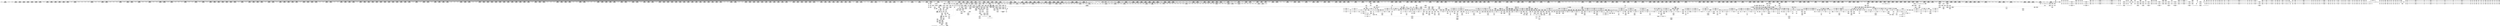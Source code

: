 digraph {
	CE0x41bd680 [shape=record,shape=Mrecord,label="{CE0x41bd680|2472:_%struct.cred*,_:_CRE_1968,1976_|*MultipleSource*|Function::task_sid&Arg::task::|security/selinux/hooks.c,208|Function::selinux_msg_queue_msgrcv&Arg::target::}"]
	CE0x4209530 [shape=record,shape=Mrecord,label="{CE0x4209530|_call_void_mcount()_#3|*SummSource*}"]
	CE0x420cad0 [shape=record,shape=Mrecord,label="{CE0x420cad0|rcu_read_lock:tmp13|include/linux/rcupdate.h,882|*SummSource*}"]
	CE0x4241db0 [shape=record,shape=Mrecord,label="{CE0x4241db0|__rcu_read_unlock:entry}"]
	CE0x4240c00 [shape=record,shape=Mrecord,label="{CE0x4240c00|rcu_lock_release:entry|*SummSink*}"]
	CE0x4235b30 [shape=record,shape=Mrecord,label="{CE0x4235b30|rcu_lock_release:tmp|*SummSink*}"]
	CE0x42528a0 [shape=record,shape=Mrecord,label="{CE0x42528a0|rcu_lock_acquire:tmp6|*SummSource*}"]
	CE0x41e6610 [shape=record,shape=Mrecord,label="{CE0x41e6610|2472:_%struct.cred*,_:_CRE_10608,10609_|*MultipleSource*|Function::task_sid&Arg::task::|security/selinux/hooks.c,208|Function::selinux_msg_queue_msgrcv&Arg::target::}"]
	CE0x414ef00 [shape=record,shape=Mrecord,label="{CE0x414ef00|COLLAPSED:_GCMRE___llvm_gcov_ctr309_internal_global_5_x_i64_zeroinitializer:_elem_0:default:}"]
	CE0x423ade0 [shape=record,shape=Mrecord,label="{CE0x423ade0|rcu_read_unlock:tmp19|include/linux/rcupdate.h,933|*SummSource*}"]
	CE0x419f170 [shape=record,shape=Mrecord,label="{CE0x419f170|rcu_read_lock:entry|*SummSource*}"]
	CE0x426db70 [shape=record,shape=Mrecord,label="{CE0x426db70|__preempt_count_add:tmp6|./arch/x86/include/asm/preempt.h,73}"]
	CE0x41789d0 [shape=record,shape=Mrecord,label="{CE0x41789d0|2472:_%struct.cred*,_:_CRE_702,703_}"]
	CE0x42412e0 [shape=record,shape=Mrecord,label="{CE0x42412e0|_ret_void,_!dbg_!27717|include/linux/rcupdate.h,424}"]
	CE0x4261160 [shape=record,shape=Mrecord,label="{CE0x4261160|__preempt_count_add:bb|*SummSource*}"]
	CE0x41c77f0 [shape=record,shape=Mrecord,label="{CE0x41c77f0|2472:_%struct.cred*,_:_CRE_2704,2712_|*MultipleSource*|Function::task_sid&Arg::task::|security/selinux/hooks.c,208|Function::selinux_msg_queue_msgrcv&Arg::target::}"]
	CE0x41a9290 [shape=record,shape=Mrecord,label="{CE0x41a9290|task_sid:do.body5|*SummSource*}"]
	CE0x4160670 [shape=record,shape=Mrecord,label="{CE0x4160670|80:_i32,_112:_i8*,_:_CRE_88,92_|*MultipleSource*|Function::selinux_msg_queue_msgrcv&Arg::msq::|security/selinux/hooks.c,5276}"]
	CE0x4156110 [shape=record,shape=Mrecord,label="{CE0x4156110|2472:_%struct.cred*,_:_CRE_304,312_|*MultipleSource*|Function::task_sid&Arg::task::|security/selinux/hooks.c,208|Function::selinux_msg_queue_msgrcv&Arg::target::}"]
	CE0x415b6a0 [shape=record,shape=Mrecord,label="{CE0x415b6a0|selinux_msg_queue_msgrcv:type2|security/selinux/hooks.c,5279|*SummSource*}"]
	CE0x41a59c0 [shape=record,shape=Mrecord,label="{CE0x41a59c0|rcu_read_lock:if.then}"]
	CE0x41d1240 [shape=record,shape=Mrecord,label="{CE0x41d1240|2472:_%struct.cred*,_:_CRE_3024,3032_|*MultipleSource*|Function::task_sid&Arg::task::|security/selinux/hooks.c,208|Function::selinux_msg_queue_msgrcv&Arg::target::}"]
	CE0x4264ff0 [shape=record,shape=Mrecord,label="{CE0x4264ff0|rcu_lock_release:tmp7|*SummSink*}"]
	CE0x4201250 [shape=record,shape=Mrecord,label="{CE0x4201250|_call_void_rcu_lock_acquire(%struct.lockdep_map*_rcu_lock_map)_#10,_!dbg_!27711|include/linux/rcupdate.h,881|*SummSink*}"]
	CE0x4292850 [shape=record,shape=Mrecord,label="{CE0x4292850|__preempt_count_add:do.body|*SummSource*}"]
	CE0x41ab670 [shape=record,shape=Mrecord,label="{CE0x41ab670|rcu_read_unlock:tmp2}"]
	CE0x41bc1e0 [shape=record,shape=Mrecord,label="{CE0x41bc1e0|2472:_%struct.cred*,_:_CRE_1880,1888_|*MultipleSource*|Function::task_sid&Arg::task::|security/selinux/hooks.c,208|Function::selinux_msg_queue_msgrcv&Arg::target::}"]
	CE0x4173f70 [shape=record,shape=Mrecord,label="{CE0x4173f70|selinux_msg_queue_msgrcv:tmp10|security/selinux/hooks.c,5284}"]
	CE0x41b84e0 [shape=record,shape=Mrecord,label="{CE0x41b84e0|2472:_%struct.cred*,_:_CRE_692,693_}"]
	CE0x416b200 [shape=record,shape=Mrecord,label="{CE0x416b200|_call_void_asm_addl_$1,_%gs:$0_,_*m,ri,*m,_dirflag_,_fpsr_,_flags_(i32*___preempt_count,_i32_%val,_i32*___preempt_count)_#3,_!dbg_!27714,_!srcloc_!27717|./arch/x86/include/asm/preempt.h,72|*SummSource*}"]
	CE0x41f1b70 [shape=record,shape=Mrecord,label="{CE0x41f1b70|task_sid:tmp21|security/selinux/hooks.c,208|*SummSink*}"]
	CE0x41dfcb0 [shape=record,shape=Mrecord,label="{CE0x41dfcb0|2472:_%struct.cred*,_:_CRE_6432,6436_|*MultipleSource*|Function::task_sid&Arg::task::|security/selinux/hooks.c,208|Function::selinux_msg_queue_msgrcv&Arg::target::}"]
	CE0x4171ec0 [shape=record,shape=Mrecord,label="{CE0x4171ec0|GLOBAL:__llvm_gcov_ctr126|Global_var:__llvm_gcov_ctr126}"]
	CE0x4158d90 [shape=record,shape=Mrecord,label="{CE0x4158d90|rcu_read_lock:tmp17|include/linux/rcupdate.h,882}"]
	CE0x414b2a0 [shape=record,shape=Mrecord,label="{CE0x414b2a0|cred_sid:security|security/selinux/hooks.c,196}"]
	CE0x41ced50 [shape=record,shape=Mrecord,label="{CE0x41ced50|2472:_%struct.cred*,_:_CRE_2954,2955_}"]
	CE0x41cd0d0 [shape=record,shape=Mrecord,label="{CE0x41cd0d0|2472:_%struct.cred*,_:_CRE_2930,2931_}"]
	CE0x41dd380 [shape=record,shape=Mrecord,label="{CE0x41dd380|2472:_%struct.cred*,_:_CRE_6338,6339_}"]
	CE0x4253170 [shape=record,shape=Mrecord,label="{CE0x4253170|__rcu_read_unlock:tmp5|include/linux/rcupdate.h,244|*SummSink*}"]
	CE0x422a610 [shape=record,shape=Mrecord,label="{CE0x422a610|i64*_getelementptr_inbounds_(_11_x_i64_,_11_x_i64_*___llvm_gcov_ctr132,_i64_0,_i64_1)|*Constant*}"]
	CE0x41c0740 [shape=record,shape=Mrecord,label="{CE0x41c0740|2472:_%struct.cred*,_:_CRE_2160,2168_|*MultipleSource*|Function::task_sid&Arg::task::|security/selinux/hooks.c,208|Function::selinux_msg_queue_msgrcv&Arg::target::}"]
	CE0x419ef90 [shape=record,shape=Mrecord,label="{CE0x419ef90|rcu_read_lock:tmp4|include/linux/rcupdate.h,882|*SummSource*}"]
	CE0x414fe30 [shape=record,shape=Mrecord,label="{CE0x414fe30|80:_i32,_112:_i8*,_:_CRE_38,39_}"]
	CE0x424d9e0 [shape=record,shape=Mrecord,label="{CE0x424d9e0|_call_void_asm_addl_$1,_%gs:$0_,_*m,ri,*m,_dirflag_,_fpsr_,_flags_(i32*___preempt_count,_i32_%sub,_i32*___preempt_count)_#3,_!dbg_!27717,_!srcloc_!27718|./arch/x86/include/asm/preempt.h,77}"]
	CE0x414f8c0 [shape=record,shape=Mrecord,label="{CE0x414f8c0|80:_i32,_112:_i8*,_:_CRE_66,67_}"]
	CE0x416c840 [shape=record,shape=Mrecord,label="{CE0x416c840|selinux_msg_queue_msgrcv:u|security/selinux/hooks.c,5280|*SummSink*}"]
	CE0x4204df0 [shape=record,shape=Mrecord,label="{CE0x4204df0|rcu_lock_acquire:entry|*SummSink*}"]
	CE0x41776f0 [shape=record,shape=Mrecord,label="{CE0x41776f0|selinux_msg_queue_msgrcv:tmp7|security/selinux/hooks.c,5282|*SummSource*}"]
	CE0x4232a10 [shape=record,shape=Mrecord,label="{CE0x4232a10|rcu_read_unlock:tmp8|include/linux/rcupdate.h,933|*SummSource*}"]
	CE0x41dfa60 [shape=record,shape=Mrecord,label="{CE0x41dfa60|2472:_%struct.cred*,_:_CRE_6424,6432_|*MultipleSource*|Function::task_sid&Arg::task::|security/selinux/hooks.c,208|Function::selinux_msg_queue_msgrcv&Arg::target::}"]
	CE0x41c5310 [shape=record,shape=Mrecord,label="{CE0x41c5310|2472:_%struct.cred*,_:_CRE_2535,2536_}"]
	CE0x41e0d50 [shape=record,shape=Mrecord,label="{CE0x41e0d50|2472:_%struct.cred*,_:_CRE_6480,6484_|*MultipleSource*|Function::task_sid&Arg::task::|security/selinux/hooks.c,208|Function::selinux_msg_queue_msgrcv&Arg::target::}"]
	CE0x41a4460 [shape=record,shape=Mrecord,label="{CE0x41a4460|rcu_read_lock:tmp5|include/linux/rcupdate.h,882}"]
	CE0x4159350 [shape=record,shape=Mrecord,label="{CE0x4159350|rcu_read_lock:tmp18|include/linux/rcupdate.h,882|*SummSource*}"]
	CE0x41ddf60 [shape=record,shape=Mrecord,label="{CE0x41ddf60|2472:_%struct.cred*,_:_CRE_6348,6349_}"]
	CE0x41db240 [shape=record,shape=Mrecord,label="{CE0x41db240|2472:_%struct.cred*,_:_CRE_6310,6311_}"]
	CE0x41b9020 [shape=record,shape=Mrecord,label="{CE0x41b9020|task_sid:tmp18|security/selinux/hooks.c,208}"]
	CE0x41499b0 [shape=record,shape=Mrecord,label="{CE0x41499b0|80:_i32,_112:_i8*,_:_CRE_55,56_}"]
	CE0x41de090 [shape=record,shape=Mrecord,label="{CE0x41de090|2472:_%struct.cred*,_:_CRE_6349,6350_}"]
	CE0x41654f0 [shape=record,shape=Mrecord,label="{CE0x41654f0|80:_i32,_112:_i8*,_:_CRE_57,58_}"]
	CE0x416d9c0 [shape=record,shape=Mrecord,label="{CE0x416d9c0|2472:_%struct.cred*,_:_CRE_448,456_|*MultipleSource*|Function::task_sid&Arg::task::|security/selinux/hooks.c,208|Function::selinux_msg_queue_msgrcv&Arg::target::}"]
	CE0x41a2bf0 [shape=record,shape=Mrecord,label="{CE0x41a2bf0|_ret_void,_!dbg_!27717|include/linux/rcupdate.h,419|*SummSource*}"]
	CE0x41a2830 [shape=record,shape=Mrecord,label="{CE0x41a2830|i32_77|*Constant*}"]
	CE0x4267870 [shape=record,shape=Mrecord,label="{CE0x4267870|rcu_lock_release:tmp3|*SummSource*}"]
	CE0x41e15d0 [shape=record,shape=Mrecord,label="{CE0x41e15d0|2472:_%struct.cred*,_:_CRE_6504,6512_|*MultipleSource*|Function::task_sid&Arg::task::|security/selinux/hooks.c,208|Function::selinux_msg_queue_msgrcv&Arg::target::}"]
	CE0x41bba60 [shape=record,shape=Mrecord,label="{CE0x41bba60|2472:_%struct.cred*,_:_CRE_1848,1856_|*MultipleSource*|Function::task_sid&Arg::task::|security/selinux/hooks.c,208|Function::selinux_msg_queue_msgrcv&Arg::target::}"]
	CE0x41a42d0 [shape=record,shape=Mrecord,label="{CE0x41a42d0|GLOBAL:__llvm_gcov_ctr127|Global_var:__llvm_gcov_ctr127|*SummSink*}"]
	CE0x41f4800 [shape=record,shape=Mrecord,label="{CE0x41f4800|task_sid:tmp26|security/selinux/hooks.c,208|*SummSink*}"]
	CE0x41cd460 [shape=record,shape=Mrecord,label="{CE0x41cd460|2472:_%struct.cred*,_:_CRE_2933,2934_}"]
	CE0x48a5f30 [shape=record,shape=Mrecord,label="{CE0x48a5f30|selinux_msg_queue_msgrcv:tmp1|*SummSource*}"]
	CE0x4172b30 [shape=record,shape=Mrecord,label="{CE0x4172b30|i64_0|*Constant*}"]
	CE0x4196310 [shape=record,shape=Mrecord,label="{CE0x4196310|selinux_msg_queue_msgrcv:tmp13|security/selinux/hooks.c,5285|*SummSource*}"]
	CE0x41942d0 [shape=record,shape=Mrecord,label="{CE0x41942d0|i16_26|*Constant*}"]
	CE0x41bc780 [shape=record,shape=Mrecord,label="{CE0x41bc780|2472:_%struct.cred*,_:_CRE_1904,1912_|*MultipleSource*|Function::task_sid&Arg::task::|security/selinux/hooks.c,208|Function::selinux_msg_queue_msgrcv&Arg::target::}"]
	CE0x41cfb90 [shape=record,shape=Mrecord,label="{CE0x41cfb90|2472:_%struct.cred*,_:_CRE_2966,2967_}"]
	CE0x416bf40 [shape=record,shape=Mrecord,label="{CE0x416bf40|40:_i8*,_:_CRE_24,32_|*MultipleSource*|Function::selinux_msg_queue_msgrcv&Arg::msg::|security/selinux/hooks.c,5277}"]
	CE0x41cbca0 [shape=record,shape=Mrecord,label="{CE0x41cbca0|2472:_%struct.cred*,_:_CRE_2913,2914_}"]
	CE0x41df210 [shape=record,shape=Mrecord,label="{CE0x41df210|2472:_%struct.cred*,_:_CRE_6384,6392_|*MultipleSource*|Function::task_sid&Arg::task::|security/selinux/hooks.c,208|Function::selinux_msg_queue_msgrcv&Arg::target::}"]
	CE0x41daeb0 [shape=record,shape=Mrecord,label="{CE0x41daeb0|2472:_%struct.cred*,_:_CRE_6307,6308_}"]
	CE0x4241f10 [shape=record,shape=Mrecord,label="{CE0x4241f10|__rcu_read_unlock:entry|*SummSource*}"]
	CE0x4141660 [shape=record,shape=Mrecord,label="{CE0x4141660|_call_void_mcount()_#3|*SummSource*}"]
	CE0x423b250 [shape=record,shape=Mrecord,label="{CE0x423b250|rcu_read_unlock:tmp20|include/linux/rcupdate.h,933|*SummSource*}"]
	CE0x41bf9f0 [shape=record,shape=Mrecord,label="{CE0x41bf9f0|2472:_%struct.cred*,_:_CRE_2104,2112_|*MultipleSource*|Function::task_sid&Arg::task::|security/selinux/hooks.c,208|Function::selinux_msg_queue_msgrcv&Arg::target::}"]
	CE0x4149c80 [shape=record,shape=Mrecord,label="{CE0x4149c80|selinux_msg_queue_msgrcv:msq|Function::selinux_msg_queue_msgrcv&Arg::msq::}"]
	CE0x4261550 [shape=record,shape=Mrecord,label="{CE0x4261550|GLOBAL:__preempt_count|Global_var:__preempt_count}"]
	CE0x42591f0 [shape=record,shape=Mrecord,label="{CE0x42591f0|__preempt_count_sub:tmp6|./arch/x86/include/asm/preempt.h,78|*SummSink*}"]
	CE0x4141a80 [shape=record,shape=Mrecord,label="{CE0x4141a80|selinux_msg_queue_msgrcv:bb|*SummSink*}"]
	CE0x4163dd0 [shape=record,shape=Mrecord,label="{CE0x4163dd0|i32_22|*Constant*|*SummSource*}"]
	CE0x41d9e40 [shape=record,shape=Mrecord,label="{CE0x41d9e40|2472:_%struct.cred*,_:_CRE_6293,6294_}"]
	CE0x4206a90 [shape=record,shape=Mrecord,label="{CE0x4206a90|GLOBAL:rcu_lock_map|Global_var:rcu_lock_map|*SummSink*}"]
	CE0x42537b0 [shape=record,shape=Mrecord,label="{CE0x42537b0|rcu_lock_acquire:__here}"]
	CE0x426dcc0 [shape=record,shape=Mrecord,label="{CE0x426dcc0|__rcu_read_unlock:tmp2}"]
	CE0x4242440 [shape=record,shape=Mrecord,label="{CE0x4242440|_ret_void,_!dbg_!27717|include/linux/rcupdate.h,245}"]
	CE0x41675f0 [shape=record,shape=Mrecord,label="{CE0x41675f0|i64*_getelementptr_inbounds_(_11_x_i64_,_11_x_i64_*___llvm_gcov_ctr127,_i64_0,_i64_0)|*Constant*|*SummSource*}"]
	CE0x41549a0 [shape=record,shape=Mrecord,label="{CE0x41549a0|_ret_i32_%retval.0,_!dbg_!27728|security/selinux/avc.c,775}"]
	CE0x422a3b0 [shape=record,shape=Mrecord,label="{CE0x422a3b0|i32_1|*Constant*}"]
	CE0x42560d0 [shape=record,shape=Mrecord,label="{CE0x42560d0|__preempt_count_sub:val|Function::__preempt_count_sub&Arg::val::|*SummSink*}"]
	CE0x41a9c90 [shape=record,shape=Mrecord,label="{CE0x41a9c90|GLOBAL:__llvm_gcov_ctr132|Global_var:__llvm_gcov_ctr132|*SummSink*}"]
	CE0x4264870 [shape=record,shape=Mrecord,label="{CE0x4264870|i64*_getelementptr_inbounds_(_4_x_i64_,_4_x_i64_*___llvm_gcov_ctr133,_i64_0,_i64_3)|*Constant*|*SummSink*}"]
	CE0x415c340 [shape=record,shape=Mrecord,label="{CE0x415c340|i32_4|*Constant*}"]
	CE0x4173870 [shape=record,shape=Mrecord,label="{CE0x4173870|i64_6|*Constant*|*SummSink*}"]
	CE0x41ef4b0 [shape=record,shape=Mrecord,label="{CE0x41ef4b0|rcu_read_unlock:tmp6|include/linux/rcupdate.h,933|*SummSource*}"]
	CE0x4159d70 [shape=record,shape=Mrecord,label="{CE0x4159d70|GLOBAL:__llvm_gcov_ctr126|Global_var:__llvm_gcov_ctr126|*SummSink*}"]
	CE0x42525f0 [shape=record,shape=Mrecord,label="{CE0x42525f0|rcu_lock_acquire:tmp6}"]
	CE0x4219cb0 [shape=record,shape=Mrecord,label="{CE0x4219cb0|_call_void_mcount()_#3}"]
	CE0x41566f0 [shape=record,shape=Mrecord,label="{CE0x41566f0|GLOBAL:__rcu_read_lock|*Constant*|*SummSink*}"]
	CE0x41f1b00 [shape=record,shape=Mrecord,label="{CE0x41f1b00|task_sid:tmp21|security/selinux/hooks.c,208|*SummSource*}"]
	CE0x4152dd0 [shape=record,shape=Mrecord,label="{CE0x4152dd0|i64*_getelementptr_inbounds_(_5_x_i64_,_5_x_i64_*___llvm_gcov_ctr309,_i64_0,_i64_3)|*Constant*}"]
	CE0x422c540 [shape=record,shape=Mrecord,label="{CE0x422c540|__rcu_read_lock:tmp6|include/linux/rcupdate.h,240}"]
	CE0x41da790 [shape=record,shape=Mrecord,label="{CE0x41da790|2472:_%struct.cred*,_:_CRE_6301,6302_}"]
	CE0x42355a0 [shape=record,shape=Mrecord,label="{CE0x42355a0|_call_void___preempt_count_sub(i32_1)_#10,_!dbg_!27715|include/linux/rcupdate.h,244|*SummSource*}"]
	CE0x4160f20 [shape=record,shape=Mrecord,label="{CE0x4160f20|selinux_msg_queue_msgrcv:q_perm|security/selinux/hooks.c,5276}"]
	CE0x414b7c0 [shape=record,shape=Mrecord,label="{CE0x414b7c0|_call_void_rcu_read_lock()_#10,_!dbg_!27712|security/selinux/hooks.c,207|*SummSink*}"]
	CE0x4193e50 [shape=record,shape=Mrecord,label="{CE0x4193e50|selinux_msg_queue_msgrcv:tmp14|security/selinux/hooks.c,5285|*SummSink*}"]
	CE0x41d1d10 [shape=record,shape=Mrecord,label="{CE0x41d1d10|2472:_%struct.cred*,_:_CRE_3064,3072_|*MultipleSource*|Function::task_sid&Arg::task::|security/selinux/hooks.c,208|Function::selinux_msg_queue_msgrcv&Arg::target::}"]
	CE0x41bdfb0 [shape=record,shape=Mrecord,label="{CE0x41bdfb0|2472:_%struct.cred*,_:_CRE_2020,2032_|*MultipleSource*|Function::task_sid&Arg::task::|security/selinux/hooks.c,208|Function::selinux_msg_queue_msgrcv&Arg::target::}"]
	CE0x425a380 [shape=record,shape=Mrecord,label="{CE0x425a380|__preempt_count_sub:entry}"]
	CE0x422fa80 [shape=record,shape=Mrecord,label="{CE0x422fa80|rcu_read_unlock:tmp15|include/linux/rcupdate.h,933}"]
	CE0x4175710 [shape=record,shape=Mrecord,label="{CE0x4175710|selinux_msg_queue_msgrcv:key|security/selinux/hooks.c,5280}"]
	CE0x4234d30 [shape=record,shape=Mrecord,label="{CE0x4234d30|_call_void___preempt_count_add(i32_1)_#10,_!dbg_!27711|include/linux/rcupdate.h,239|*SummSink*}"]
	CE0x41feec0 [shape=record,shape=Mrecord,label="{CE0x41feec0|task_sid:tmp12|security/selinux/hooks.c,208}"]
	CE0x4237e30 [shape=record,shape=Mrecord,label="{CE0x4237e30|rcu_read_unlock:tmp3|*SummSink*}"]
	CE0x41c4130 [shape=record,shape=Mrecord,label="{CE0x41c4130|2472:_%struct.cred*,_:_CRE_2512,2520_|*MultipleSource*|Function::task_sid&Arg::task::|security/selinux/hooks.c,208|Function::selinux_msg_queue_msgrcv&Arg::target::}"]
	CE0x41a4a30 [shape=record,shape=Mrecord,label="{CE0x41a4a30|cred_sid:tmp2|*SummSource*}"]
	CE0x41e9110 [shape=record,shape=Mrecord,label="{CE0x41e9110|task_sid:tmp16|security/selinux/hooks.c,208|*SummSource*}"]
	CE0x426dbe0 [shape=record,shape=Mrecord,label="{CE0x426dbe0|__preempt_count_add:tmp6|./arch/x86/include/asm/preempt.h,73|*SummSource*}"]
	CE0x41fc780 [shape=record,shape=Mrecord,label="{CE0x41fc780|GLOBAL:task_sid.__warned|Global_var:task_sid.__warned}"]
	CE0x4161390 [shape=record,shape=Mrecord,label="{CE0x4161390|selinux_msg_queue_msgrcv:tmp10|security/selinux/hooks.c,5284|*SummSink*}"]
	CE0x41d5610 [shape=record,shape=Mrecord,label="{CE0x41d5610|2472:_%struct.cred*,_:_CRE_5920,5928_|*MultipleSource*|Function::task_sid&Arg::task::|security/selinux/hooks.c,208|Function::selinux_msg_queue_msgrcv&Arg::target::}"]
	CE0x429aec0 [shape=record,shape=Mrecord,label="{CE0x429aec0|i64*_getelementptr_inbounds_(_4_x_i64_,_4_x_i64_*___llvm_gcov_ctr129,_i64_0,_i64_2)|*Constant*}"]
	CE0x41972a0 [shape=record,shape=Mrecord,label="{CE0x41972a0|selinux_msg_queue_msgrcv:call7|security/selinux/hooks.c,5285}"]
	CE0x41ab6e0 [shape=record,shape=Mrecord,label="{CE0x41ab6e0|rcu_read_unlock:tmp2|*SummSource*}"]
	CE0x4235400 [shape=record,shape=Mrecord,label="{CE0x4235400|_call_void_asm_sideeffect_,_memory_,_dirflag_,_fpsr_,_flags_()_#3,_!dbg_!27711,_!srcloc_!27714|include/linux/rcupdate.h,244|*SummSink*}"]
	CE0x41e8720 [shape=record,shape=Mrecord,label="{CE0x41e8720|task_sid:tmp15|security/selinux/hooks.c,208}"]
	CE0x4230ae0 [shape=record,shape=Mrecord,label="{CE0x4230ae0|rcu_read_unlock:tmp17|include/linux/rcupdate.h,933|*SummSource*}"]
	CE0x4155620 [shape=record,shape=Mrecord,label="{CE0x4155620|80:_i32,_112:_i8*,_:_CRE_31,32_}"]
	CE0x420c100 [shape=record,shape=Mrecord,label="{CE0x420c100|rcu_read_unlock:tmp18|include/linux/rcupdate.h,933}"]
	CE0x41f7360 [shape=record,shape=Mrecord,label="{CE0x41f7360|_ret_void,_!dbg_!27735|include/linux/rcupdate.h,938}"]
	CE0x424b5e0 [shape=record,shape=Mrecord,label="{CE0x424b5e0|i32_2|*Constant*}"]
	CE0x41bf270 [shape=record,shape=Mrecord,label="{CE0x41bf270|2472:_%struct.cred*,_:_CRE_2076,2080_|*MultipleSource*|Function::task_sid&Arg::task::|security/selinux/hooks.c,208|Function::selinux_msg_queue_msgrcv&Arg::target::}"]
	CE0x4158bc0 [shape=record,shape=Mrecord,label="{CE0x4158bc0|i64_3|*Constant*|*SummSink*}"]
	CE0x4247070 [shape=record,shape=Mrecord,label="{CE0x4247070|i64*_getelementptr_inbounds_(_4_x_i64_,_4_x_i64_*___llvm_gcov_ctr135,_i64_0,_i64_0)|*Constant*|*SummSource*}"]
	CE0x41e8800 [shape=record,shape=Mrecord,label="{CE0x41e8800|task_sid:tmp14|security/selinux/hooks.c,208|*SummSource*}"]
	CE0x41c68c0 [shape=record,shape=Mrecord,label="{CE0x41c68c0|2472:_%struct.cred*,_:_CRE_2648,2656_|*MultipleSource*|Function::task_sid&Arg::task::|security/selinux/hooks.c,208|Function::selinux_msg_queue_msgrcv&Arg::target::}"]
	CE0x41408a0 [shape=record,shape=Mrecord,label="{CE0x41408a0|i64_1|*Constant*|*SummSource*}"]
	CE0x4253650 [shape=record,shape=Mrecord,label="{CE0x4253650|rcu_lock_acquire:tmp1|*SummSink*}"]
	CE0x4231bd0 [shape=record,shape=Mrecord,label="{CE0x4231bd0|__rcu_read_lock:tmp4|include/linux/rcupdate.h,239|*SummSink*}"]
	CE0x415a0f0 [shape=record,shape=Mrecord,label="{CE0x415a0f0|task_sid:tmp7|security/selinux/hooks.c,208|*SummSource*}"]
	CE0x41b89c0 [shape=record,shape=Mrecord,label="{CE0x41b89c0|task_sid:tmp17|security/selinux/hooks.c,208|*SummSink*}"]
	CE0x426bf50 [shape=record,shape=Mrecord,label="{CE0x426bf50|__preempt_count_sub:tmp1|*SummSource*}"]
	CE0x41d6960 [shape=record,shape=Mrecord,label="{CE0x41d6960|2472:_%struct.cred*,_:_CRE_5992,6000_|*MultipleSource*|Function::task_sid&Arg::task::|security/selinux/hooks.c,208|Function::selinux_msg_queue_msgrcv&Arg::target::}"]
	CE0x41dc540 [shape=record,shape=Mrecord,label="{CE0x41dc540|2472:_%struct.cred*,_:_CRE_6326,6327_}"]
	CE0x42596f0 [shape=record,shape=Mrecord,label="{CE0x42596f0|__preempt_count_add:tmp|*SummSink*}"]
	CE0x41f1fd0 [shape=record,shape=Mrecord,label="{CE0x41f1fd0|i64*_getelementptr_inbounds_(_13_x_i64_,_13_x_i64_*___llvm_gcov_ctr126,_i64_0,_i64_10)|*Constant*}"]
	CE0x4293340 [shape=record,shape=Mrecord,label="{CE0x4293340|i64*_getelementptr_inbounds_(_4_x_i64_,_4_x_i64_*___llvm_gcov_ctr134,_i64_0,_i64_2)|*Constant*|*SummSink*}"]
	CE0x41d4950 [shape=record,shape=Mrecord,label="{CE0x41d4950|2472:_%struct.cred*,_:_CRE_5872,5880_|*MultipleSource*|Function::task_sid&Arg::task::|security/selinux/hooks.c,208|Function::selinux_msg_queue_msgrcv&Arg::target::}"]
	CE0x422b0f0 [shape=record,shape=Mrecord,label="{CE0x422b0f0|__preempt_count_add:val|Function::__preempt_count_add&Arg::val::}"]
	CE0x4179730 [shape=record,shape=Mrecord,label="{CE0x4179730|i16_27|*Constant*}"]
	CE0x419ba60 [shape=record,shape=Mrecord,label="{CE0x419ba60|i64*_getelementptr_inbounds_(_11_x_i64_,_11_x_i64_*___llvm_gcov_ctr127,_i64_0,_i64_1)|*Constant*|*SummSink*}"]
	CE0x42427a0 [shape=record,shape=Mrecord,label="{CE0x42427a0|GLOBAL:rcu_lock_release|*Constant*}"]
	CE0x4150b80 [shape=record,shape=Mrecord,label="{CE0x4150b80|80:_i32,_112:_i8*,_:_CRE_69,70_}"]
	CE0x41bcf30 [shape=record,shape=Mrecord,label="{CE0x41bcf30|2472:_%struct.cred*,_:_CRE_1936,1944_|*MultipleSource*|Function::task_sid&Arg::task::|security/selinux/hooks.c,208|Function::selinux_msg_queue_msgrcv&Arg::target::}"]
	CE0x41944f0 [shape=record,shape=Mrecord,label="{CE0x41944f0|i16_26|*Constant*|*SummSource*}"]
	CE0x41c75e0 [shape=record,shape=Mrecord,label="{CE0x41c75e0|2472:_%struct.cred*,_:_CRE_2696,2704_|*MultipleSource*|Function::task_sid&Arg::task::|security/selinux/hooks.c,208|Function::selinux_msg_queue_msgrcv&Arg::target::}"]
	CE0x416cf10 [shape=record,shape=Mrecord,label="{CE0x416cf10|selinux_msg_queue_msgrcv:ipc_id|security/selinux/hooks.c,5280|*SummSink*}"]
	CE0x414cc80 [shape=record,shape=Mrecord,label="{CE0x414cc80|_ret_i32_%call7,_!dbg_!27749|security/selinux/hooks.c,210|*SummSource*}"]
	CE0x4203640 [shape=record,shape=Mrecord,label="{CE0x4203640|i64*_getelementptr_inbounds_(_4_x_i64_,_4_x_i64_*___llvm_gcov_ctr128,_i64_0,_i64_3)|*Constant*|*SummSink*}"]
	CE0x4252b10 [shape=record,shape=Mrecord,label="{CE0x4252b10|rcu_lock_acquire:tmp7}"]
	CE0x4265b90 [shape=record,shape=Mrecord,label="{CE0x4265b90|__rcu_read_unlock:tmp|*SummSource*}"]
	CE0x420b810 [shape=record,shape=Mrecord,label="{CE0x420b810|rcu_read_lock:call3|include/linux/rcupdate.h,882|*SummSource*}"]
	CE0x4163d30 [shape=record,shape=Mrecord,label="{CE0x4163d30|i32_22|*Constant*}"]
	CE0x4260cf0 [shape=record,shape=Mrecord,label="{CE0x4260cf0|__preempt_count_sub:bb}"]
	CE0x41d8940 [shape=record,shape=Mrecord,label="{CE0x41d8940|2472:_%struct.cred*,_:_CRE_6232,6240_|*MultipleSource*|Function::task_sid&Arg::task::|security/selinux/hooks.c,208|Function::selinux_msg_queue_msgrcv&Arg::target::}"]
	CE0x4172cf0 [shape=record,shape=Mrecord,label="{CE0x4172cf0|selinux_msg_queue_msgrcv:tmp8|security/selinux/hooks.c,5284}"]
	CE0x420b060 [shape=record,shape=Mrecord,label="{CE0x420b060|rcu_read_lock:tmp12|include/linux/rcupdate.h,882}"]
	CE0x41a9830 [shape=record,shape=Mrecord,label="{CE0x41a9830|i64*_getelementptr_inbounds_(_2_x_i64_,_2_x_i64_*___llvm_gcov_ctr131,_i64_0,_i64_1)|*Constant*}"]
	CE0x4204a50 [shape=record,shape=Mrecord,label="{CE0x4204a50|rcu_read_lock:land.lhs.true|*SummSource*}"]
	CE0x4170460 [shape=record,shape=Mrecord,label="{CE0x4170460|2472:_%struct.cred*,_:_CRE_632,640_|*MultipleSource*|Function::task_sid&Arg::task::|security/selinux/hooks.c,208|Function::selinux_msg_queue_msgrcv&Arg::target::}"]
	CE0x41c2510 [shape=record,shape=Mrecord,label="{CE0x41c2510|2472:_%struct.cred*,_:_CRE_2352,2360_|*MultipleSource*|Function::task_sid&Arg::task::|security/selinux/hooks.c,208|Function::selinux_msg_queue_msgrcv&Arg::target::}"]
	CE0x423ce60 [shape=record,shape=Mrecord,label="{CE0x423ce60|rcu_read_unlock:tmp|*SummSource*}"]
	CE0x41cc3c0 [shape=record,shape=Mrecord,label="{CE0x41cc3c0|2472:_%struct.cred*,_:_CRE_2919,2920_}"]
	CE0x41c7040 [shape=record,shape=Mrecord,label="{CE0x41c7040|2472:_%struct.cred*,_:_CRE_2680,2688_|*MultipleSource*|Function::task_sid&Arg::task::|security/selinux/hooks.c,208|Function::selinux_msg_queue_msgrcv&Arg::target::}"]
	CE0x41d97f0 [shape=record,shape=Mrecord,label="{CE0x41d97f0|2472:_%struct.cred*,_:_CRE_6289,6290_}"]
	CE0x422bf40 [shape=record,shape=Mrecord,label="{CE0x422bf40|__preempt_count_add:entry|*SummSource*}"]
	CE0x4260610 [shape=record,shape=Mrecord,label="{CE0x4260610|__preempt_count_sub:do.end}"]
	CE0x4265d00 [shape=record,shape=Mrecord,label="{CE0x4265d00|__rcu_read_unlock:bb|*SummSink*}"]
	CE0x41ccc10 [shape=record,shape=Mrecord,label="{CE0x41ccc10|2472:_%struct.cred*,_:_CRE_2926,2927_}"]
	CE0x4262570 [shape=record,shape=Mrecord,label="{CE0x4262570|i64*_getelementptr_inbounds_(_4_x_i64_,_4_x_i64_*___llvm_gcov_ctr135,_i64_0,_i64_1)|*Constant*}"]
	CE0x4255fc0 [shape=record,shape=Mrecord,label="{CE0x4255fc0|__preempt_count_sub:val|Function::__preempt_count_sub&Arg::val::|*SummSource*}"]
	CE0x41f5ce0 [shape=record,shape=Mrecord,label="{CE0x41f5ce0|cred_sid:cred|Function::cred_sid&Arg::cred::}"]
	CE0x424f2a0 [shape=record,shape=Mrecord,label="{CE0x424f2a0|GLOBAL:lock_acquire|*Constant*}"]
	CE0x42416f0 [shape=record,shape=Mrecord,label="{CE0x42416f0|_call_void___rcu_read_unlock()_#10,_!dbg_!27734|include/linux/rcupdate.h,937|*SummSource*}"]
	CE0x422b1e0 [shape=record,shape=Mrecord,label="{CE0x422b1e0|__preempt_count_add:val|Function::__preempt_count_add&Arg::val::|*SummSink*}"]
	CE0x4212c80 [shape=record,shape=Mrecord,label="{CE0x4212c80|__preempt_count_add:tmp5|./arch/x86/include/asm/preempt.h,72}"]
	CE0x424f0c0 [shape=record,shape=Mrecord,label="{CE0x424f0c0|rcu_lock_release:indirectgoto|*SummSink*}"]
	CE0x4153990 [shape=record,shape=Mrecord,label="{CE0x4153990|selinux_msg_queue_msgrcv:entry}"]
	CE0x422f440 [shape=record,shape=Mrecord,label="{CE0x422f440|rcu_lock_acquire:tmp5|include/linux/rcupdate.h,418|*SummSource*}"]
	CE0x4240340 [shape=record,shape=Mrecord,label="{CE0x4240340|rcu_lock_release:entry}"]
	CE0x41b8630 [shape=record,shape=Mrecord,label="{CE0x41b8630|2472:_%struct.cred*,_:_CRE_695,696_}"]
	CE0x41c4ad0 [shape=record,shape=Mrecord,label="{CE0x41c4ad0|2472:_%struct.cred*,_:_CRE_2526,2527_}"]
	CE0x4202ba0 [shape=record,shape=Mrecord,label="{CE0x4202ba0|GLOBAL:rcu_read_lock.__warned|Global_var:rcu_read_lock.__warned|*SummSink*}"]
	CE0x41f04f0 [shape=record,shape=Mrecord,label="{CE0x41f04f0|__rcu_read_unlock:tmp4|include/linux/rcupdate.h,244|*SummSource*}"]
	CE0x41e0310 [shape=record,shape=Mrecord,label="{CE0x41e0310|2472:_%struct.cred*,_:_CRE_6456,6464_|*MultipleSource*|Function::task_sid&Arg::task::|security/selinux/hooks.c,208|Function::selinux_msg_queue_msgrcv&Arg::target::}"]
	CE0x422c5b0 [shape=record,shape=Mrecord,label="{CE0x422c5b0|__rcu_read_lock:tmp6|include/linux/rcupdate.h,240|*SummSource*}"]
	CE0x41a9e60 [shape=record,shape=Mrecord,label="{CE0x41a9e60|rcu_read_unlock:tmp5|include/linux/rcupdate.h,933|*SummSource*}"]
	CE0x41f8050 [shape=record,shape=Mrecord,label="{CE0x41f8050|GLOBAL:__llvm_gcov_ctr132|Global_var:__llvm_gcov_ctr132}"]
	CE0x4236fe0 [shape=record,shape=Mrecord,label="{CE0x4236fe0|rcu_lock_acquire:tmp2}"]
	CE0x4154a10 [shape=record,shape=Mrecord,label="{CE0x4154a10|avc_has_perm:requested|Function::avc_has_perm&Arg::requested::}"]
	CE0x4243dd0 [shape=record,shape=Mrecord,label="{CE0x4243dd0|__preempt_count_sub:sub|./arch/x86/include/asm/preempt.h,77|*SummSink*}"]
	CE0x42911d0 [shape=record,shape=Mrecord,label="{CE0x42911d0|__preempt_count_add:tmp3|*SummSink*}"]
	CE0x41cfa60 [shape=record,shape=Mrecord,label="{CE0x41cfa60|2472:_%struct.cred*,_:_CRE_2965,2966_}"]
	CE0x4264da0 [shape=record,shape=Mrecord,label="{CE0x4264da0|rcu_lock_release:tmp7}"]
	CE0x41cbdd0 [shape=record,shape=Mrecord,label="{CE0x41cbdd0|2472:_%struct.cred*,_:_CRE_2914,2915_}"]
	CE0x4241820 [shape=record,shape=Mrecord,label="{CE0x4241820|_call_void___rcu_read_unlock()_#10,_!dbg_!27734|include/linux/rcupdate.h,937|*SummSink*}"]
	CE0x415c1d0 [shape=record,shape=Mrecord,label="{CE0x415c1d0|selinux_msg_queue_msgrcv:tmp3|security/selinux/hooks.c,5276|*SummSink*}"]
	CE0x41e2920 [shape=record,shape=Mrecord,label="{CE0x41e2920|2472:_%struct.cred*,_:_CRE_6576,6584_|*MultipleSource*|Function::task_sid&Arg::task::|security/selinux/hooks.c,208|Function::selinux_msg_queue_msgrcv&Arg::target::}"]
	CE0x41562f0 [shape=record,shape=Mrecord,label="{CE0x41562f0|2472:_%struct.cred*,_:_CRE_312,320_|*MultipleSource*|Function::task_sid&Arg::task::|security/selinux/hooks.c,208|Function::selinux_msg_queue_msgrcv&Arg::target::}"]
	CE0x41dec70 [shape=record,shape=Mrecord,label="{CE0x41dec70|2472:_%struct.cred*,_:_CRE_6359,6360_}"]
	CE0x41dd4b0 [shape=record,shape=Mrecord,label="{CE0x41dd4b0|2472:_%struct.cred*,_:_CRE_6339,6340_}"]
	CE0x423a260 [shape=record,shape=Mrecord,label="{CE0x423a260|i64*_getelementptr_inbounds_(_4_x_i64_,_4_x_i64_*___llvm_gcov_ctr133,_i64_0,_i64_1)|*Constant*|*SummSource*}"]
	CE0x41b7930 [shape=record,shape=Mrecord,label="{CE0x41b7930|i8*_getelementptr_inbounds_(_42_x_i8_,_42_x_i8_*_.str46,_i32_0,_i32_0)|*Constant*|*SummSource*}"]
	CE0x4139ea0 [shape=record,shape=Mrecord,label="{CE0x4139ea0|selinux_msg_queue_msgrcv:security|security/selinux/hooks.c,5276}"]
	CE0x422b770 [shape=record,shape=Mrecord,label="{CE0x422b770|_call_void_lockdep_rcu_suspicious(i8*_getelementptr_inbounds_(_25_x_i8_,_25_x_i8_*_.str45,_i32_0,_i32_0),_i32_934,_i8*_getelementptr_inbounds_(_44_x_i8_,_44_x_i8_*_.str47,_i32_0,_i32_0))_#10,_!dbg_!27726|include/linux/rcupdate.h,933|*SummSink*}"]
	CE0x41f8400 [shape=record,shape=Mrecord,label="{CE0x41f8400|COLLAPSED:_GCMRE___llvm_gcov_ctr127_internal_global_11_x_i64_zeroinitializer:_elem_0:default:}"]
	CE0x41f7860 [shape=record,shape=Mrecord,label="{CE0x41f7860|rcu_read_lock:do.body}"]
	CE0x4164780 [shape=record,shape=Mrecord,label="{CE0x4164780|80:_i32,_112:_i8*,_:_CRE_160,168_|*MultipleSource*|Function::selinux_msg_queue_msgrcv&Arg::msq::|security/selinux/hooks.c,5276}"]
	CE0x41f24e0 [shape=record,shape=Mrecord,label="{CE0x41f24e0|task_sid:tmp22|security/selinux/hooks.c,208|*SummSource*}"]
	CE0x4290fd0 [shape=record,shape=Mrecord,label="{CE0x4290fd0|__rcu_read_unlock:tmp1}"]
	CE0x41f3a10 [shape=record,shape=Mrecord,label="{CE0x41f3a10|task_sid:tmp25|security/selinux/hooks.c,208|*SummSource*}"]
	CE0x41a4aa0 [shape=record,shape=Mrecord,label="{CE0x41a4aa0|cred_sid:tmp2|*SummSink*}"]
	CE0x41dc670 [shape=record,shape=Mrecord,label="{CE0x41dc670|2472:_%struct.cred*,_:_CRE_6327,6328_}"]
	CE0x41fab80 [shape=record,shape=Mrecord,label="{CE0x41fab80|i64*_getelementptr_inbounds_(_11_x_i64_,_11_x_i64_*___llvm_gcov_ctr127,_i64_0,_i64_9)|*Constant*}"]
	CE0x42378b0 [shape=record,shape=Mrecord,label="{CE0x42378b0|__rcu_read_lock:tmp5|include/linux/rcupdate.h,239|*SummSink*}"]
	CE0x4204e60 [shape=record,shape=Mrecord,label="{CE0x4204e60|GLOBAL:rcu_lock_map|Global_var:rcu_lock_map}"]
	CE0x4267110 [shape=record,shape=Mrecord,label="{CE0x4267110|__rcu_read_lock:do.end}"]
	CE0x536a240 [shape=record,shape=Mrecord,label="{CE0x536a240|selinux_msg_queue_msgrcv:q_perm|security/selinux/hooks.c,5276|*SummSink*}"]
	CE0x41e0b60 [shape=record,shape=Mrecord,label="{CE0x41e0b60|2472:_%struct.cred*,_:_CRE_6476,6480_|*MultipleSource*|Function::task_sid&Arg::task::|security/selinux/hooks.c,208|Function::selinux_msg_queue_msgrcv&Arg::target::}"]
	CE0x41dea10 [shape=record,shape=Mrecord,label="{CE0x41dea10|2472:_%struct.cred*,_:_CRE_6357,6358_}"]
	CE0x4297fa0 [shape=record,shape=Mrecord,label="{CE0x4297fa0|__preempt_count_sub:tmp1|*SummSink*}"]
	CE0x4179f30 [shape=record,shape=Mrecord,label="{CE0x4179f30|rcu_read_lock:do.end|*SummSource*}"]
	CE0x41a55b0 [shape=record,shape=Mrecord,label="{CE0x41a55b0|i64*_getelementptr_inbounds_(_13_x_i64_,_13_x_i64_*___llvm_gcov_ctr126,_i64_0,_i64_1)|*Constant*}"]
	CE0x42552b0 [shape=record,shape=Mrecord,label="{CE0x42552b0|i64_ptrtoint_(i8*_blockaddress(_rcu_lock_acquire,_%__here)_to_i64)|*Constant*}"]
	CE0x4160850 [shape=record,shape=Mrecord,label="{CE0x4160850|80:_i32,_112:_i8*,_:_CRE_92,96_|*MultipleSource*|Function::selinux_msg_queue_msgrcv&Arg::msq::|security/selinux/hooks.c,5276}"]
	CE0x41b9af0 [shape=record,shape=Mrecord,label="{CE0x41b9af0|task_sid:tmp19|security/selinux/hooks.c,208|*SummSink*}"]
	CE0x41c0920 [shape=record,shape=Mrecord,label="{CE0x41c0920|2472:_%struct.cred*,_:_CRE_2168,2240_|*MultipleSource*|Function::task_sid&Arg::task::|security/selinux/hooks.c,208|Function::selinux_msg_queue_msgrcv&Arg::target::}"]
	CE0x41b79a0 [shape=record,shape=Mrecord,label="{CE0x41b79a0|i8*_getelementptr_inbounds_(_42_x_i8_,_42_x_i8_*_.str46,_i32_0,_i32_0)|*Constant*|*SummSink*}"]
	CE0x4202710 [shape=record,shape=Mrecord,label="{CE0x4202710|GLOBAL:rcu_read_lock.__warned|Global_var:rcu_read_lock.__warned}"]
	CE0x416b330 [shape=record,shape=Mrecord,label="{CE0x416b330|selinux_msg_queue_msgrcv:security1|security/selinux/hooks.c,5277|*SummSource*}"]
	CE0x41a52c0 [shape=record,shape=Mrecord,label="{CE0x41a52c0|_call_void___rcu_read_lock()_#10,_!dbg_!27710|include/linux/rcupdate.h,879|*SummSource*}"]
	CE0x422df90 [shape=record,shape=Mrecord,label="{CE0x422df90|__preempt_count_add:tmp7|./arch/x86/include/asm/preempt.h,73}"]
	CE0x41997f0 [shape=record,shape=Mrecord,label="{CE0x41997f0|i8*_getelementptr_inbounds_(_41_x_i8_,_41_x_i8_*_.str44,_i32_0,_i32_0)|*Constant*|*SummSink*}"]
	CE0x4178580 [shape=record,shape=Mrecord,label="{CE0x4178580|avc_has_perm:tsid|Function::avc_has_perm&Arg::tsid::|*SummSource*}"]
	CE0x41618d0 [shape=record,shape=Mrecord,label="{CE0x41618d0|_ret_void,_!dbg_!27735|include/linux/rcupdate.h,884|*SummSink*}"]
	CE0x4198950 [shape=record,shape=Mrecord,label="{CE0x4198950|i8*_getelementptr_inbounds_(_25_x_i8_,_25_x_i8_*_.str3,_i32_0,_i32_0)|*Constant*|*SummSource*}"]
	CE0x423c620 [shape=record,shape=Mrecord,label="{CE0x423c620|rcu_read_unlock:bb}"]
	CE0x41ad6b0 [shape=record,shape=Mrecord,label="{CE0x41ad6b0|2472:_%struct.cred*,_:_CRE_84,88_|*MultipleSource*|Function::task_sid&Arg::task::|security/selinux/hooks.c,208|Function::selinux_msg_queue_msgrcv&Arg::target::}"]
	CE0x41569c0 [shape=record,shape=Mrecord,label="{CE0x41569c0|task_sid:do.body5|*SummSink*}"]
	CE0x4173e30 [shape=record,shape=Mrecord,label="{CE0x4173e30|selinux_msg_queue_msgrcv:tmp9|security/selinux/hooks.c,5284|*SummSink*}"]
	CE0x4208fb0 [shape=record,shape=Mrecord,label="{CE0x4208fb0|GLOBAL:rcu_lock_acquire|*Constant*|*SummSource*}"]
	CE0x41dd250 [shape=record,shape=Mrecord,label="{CE0x41dd250|2472:_%struct.cred*,_:_CRE_6337,6338_}"]
	CE0x419af50 [shape=record,shape=Mrecord,label="{CE0x419af50|2472:_%struct.cred*,_:_CRE_368,376_|*MultipleSource*|Function::task_sid&Arg::task::|security/selinux/hooks.c,208|Function::selinux_msg_queue_msgrcv&Arg::target::}"]
	CE0x414bca0 [shape=record,shape=Mrecord,label="{CE0x414bca0|_ret_void,_!dbg_!27717|include/linux/rcupdate.h,240|*SummSource*}"]
	CE0x4260dd0 [shape=record,shape=Mrecord,label="{CE0x4260dd0|__preempt_count_sub:do.end|*SummSource*}"]
	CE0x4179960 [shape=record,shape=Mrecord,label="{CE0x4179960|i16_27|*Constant*|*SummSink*}"]
	CE0x4194020 [shape=record,shape=Mrecord,label="{CE0x4194020|selinux_msg_queue_msgrcv:call7|security/selinux/hooks.c,5285|*SummSource*}"]
	CE0x4199130 [shape=record,shape=Mrecord,label="{CE0x4199130|i32_208|*Constant*|*SummSink*}"]
	CE0x41602e0 [shape=record,shape=Mrecord,label="{CE0x41602e0|task_sid:real_cred|security/selinux/hooks.c,208}"]
	CE0x4151420 [shape=record,shape=Mrecord,label="{CE0x4151420|80:_i32,_112:_i8*,_:_CRE_22,23_}"]
	CE0x41679e0 [shape=record,shape=Mrecord,label="{CE0x41679e0|task_sid:task|Function::task_sid&Arg::task::}"]
	CE0x424d030 [shape=record,shape=Mrecord,label="{CE0x424d030|i64_ptrtoint_(i8*_blockaddress(_rcu_lock_release,_%__here)_to_i64)|*Constant*|*SummSource*}"]
	CE0x41da2d0 [shape=record,shape=Mrecord,label="{CE0x41da2d0|2472:_%struct.cred*,_:_CRE_6297,6298_}"]
	CE0x41409b0 [shape=record,shape=Mrecord,label="{CE0x41409b0|selinux_msg_queue_msgrcv:tmp1|*SummSink*}"]
	CE0x4174d60 [shape=record,shape=Mrecord,label="{CE0x4174d60|i8_4|*Constant*|*SummSink*}"]
	CE0x42335f0 [shape=record,shape=Mrecord,label="{CE0x42335f0|_call_void_mcount()_#3}"]
	CE0x41cd7f0 [shape=record,shape=Mrecord,label="{CE0x41cd7f0|2472:_%struct.cred*,_:_CRE_2936,2937_}"]
	CE0x424e170 [shape=record,shape=Mrecord,label="{CE0x424e170|rcu_lock_release:tmp}"]
	CE0x4254360 [shape=record,shape=Mrecord,label="{CE0x4254360|rcu_lock_release:indirectgoto|*SummSource*}"]
	CE0x41d6520 [shape=record,shape=Mrecord,label="{CE0x41d6520|2472:_%struct.cred*,_:_CRE_5976,5984_|*MultipleSource*|Function::task_sid&Arg::task::|security/selinux/hooks.c,208|Function::selinux_msg_queue_msgrcv&Arg::target::}"]
	CE0x41fbb50 [shape=record,shape=Mrecord,label="{CE0x41fbb50|i64*_getelementptr_inbounds_(_11_x_i64_,_11_x_i64_*___llvm_gcov_ctr127,_i64_0,_i64_10)|*Constant*|*SummSource*}"]
	CE0x41568f0 [shape=record,shape=Mrecord,label="{CE0x41568f0|task_sid:do.body|*SummSource*}"]
	CE0x41a8970 [shape=record,shape=Mrecord,label="{CE0x41a8970|rcu_read_lock:tmp6|include/linux/rcupdate.h,882}"]
	CE0x4253f30 [shape=record,shape=Mrecord,label="{CE0x4253f30|i8*_undef|*Constant*}"]
	CE0x4204050 [shape=record,shape=Mrecord,label="{CE0x4204050|rcu_lock_acquire:tmp4|include/linux/rcupdate.h,418}"]
	CE0x41dd840 [shape=record,shape=Mrecord,label="{CE0x41dd840|2472:_%struct.cred*,_:_CRE_6342,6343_}"]
	CE0x419cdd0 [shape=record,shape=Mrecord,label="{CE0x419cdd0|rcu_lock_acquire:indirectgoto|*SummSource*}"]
	CE0x4252f40 [shape=record,shape=Mrecord,label="{CE0x4252f40|i64*_getelementptr_inbounds_(_4_x_i64_,_4_x_i64_*___llvm_gcov_ctr130,_i64_0,_i64_0)|*Constant*|*SummSink*}"]
	CE0x41cf210 [shape=record,shape=Mrecord,label="{CE0x41cf210|2472:_%struct.cred*,_:_CRE_2958,2959_}"]
	CE0x41d7620 [shape=record,shape=Mrecord,label="{CE0x41d7620|2472:_%struct.cred*,_:_CRE_6168,6176_|*MultipleSource*|Function::task_sid&Arg::task::|security/selinux/hooks.c,208|Function::selinux_msg_queue_msgrcv&Arg::target::}"]
	CE0x41e5260 [shape=record,shape=Mrecord,label="{CE0x41e5260|2472:_%struct.cred*,_:_CRE_10552,10560_|*MultipleSource*|Function::task_sid&Arg::task::|security/selinux/hooks.c,208|Function::selinux_msg_queue_msgrcv&Arg::target::}"]
	CE0x4165710 [shape=record,shape=Mrecord,label="{CE0x4165710|80:_i32,_112:_i8*,_:_CRE_59,60_}"]
	CE0x41db4a0 [shape=record,shape=Mrecord,label="{CE0x41db4a0|2472:_%struct.cred*,_:_CRE_6312,6313_}"]
	CE0x4220110 [shape=record,shape=Mrecord,label="{CE0x4220110|rcu_read_lock:tmp22|include/linux/rcupdate.h,884|*SummSink*}"]
	CE0x41c1d90 [shape=record,shape=Mrecord,label="{CE0x41c1d90|2472:_%struct.cred*,_:_CRE_2320,2328_|*MultipleSource*|Function::task_sid&Arg::task::|security/selinux/hooks.c,208|Function::selinux_msg_queue_msgrcv&Arg::target::}"]
	CE0x41dcd90 [shape=record,shape=Mrecord,label="{CE0x41dcd90|2472:_%struct.cred*,_:_CRE_6333,6334_}"]
	CE0x41dba90 [shape=record,shape=Mrecord,label="{CE0x41dba90|2472:_%struct.cred*,_:_CRE_6317,6318_}"]
	CE0x4235470 [shape=record,shape=Mrecord,label="{CE0x4235470|_call_void___preempt_count_sub(i32_1)_#10,_!dbg_!27715|include/linux/rcupdate.h,244}"]
	CE0x41787f0 [shape=record,shape=Mrecord,label="{CE0x41787f0|2472:_%struct.cred*,_:_CRE_700,701_}"]
	CE0x4234970 [shape=record,shape=Mrecord,label="{CE0x4234970|rcu_read_unlock:tmp12|include/linux/rcupdate.h,933|*SummSink*}"]
	CE0x425a280 [shape=record,shape=Mrecord,label="{CE0x425a280|GLOBAL:__preempt_count_sub|*Constant*|*SummSource*}"]
	CE0x4235870 [shape=record,shape=Mrecord,label="{CE0x4235870|i64*_getelementptr_inbounds_(_4_x_i64_,_4_x_i64_*___llvm_gcov_ctr133,_i64_0,_i64_1)|*Constant*}"]
	CE0x41e2d30 [shape=record,shape=Mrecord,label="{CE0x41e2d30|2472:_%struct.cred*,_:_CRE_6600,6608_|*MultipleSource*|Function::task_sid&Arg::task::|security/selinux/hooks.c,208|Function::selinux_msg_queue_msgrcv&Arg::target::}"]
	CE0x41de1c0 [shape=record,shape=Mrecord,label="{CE0x41de1c0|2472:_%struct.cred*,_:_CRE_6350,6351_}"]
	CE0x415ecf0 [shape=record,shape=Mrecord,label="{CE0x415ecf0|80:_i32,_112:_i8*,_:_CRE_76,80_|*MultipleSource*|Function::selinux_msg_queue_msgrcv&Arg::msq::|security/selinux/hooks.c,5276}"]
	CE0x424b340 [shape=record,shape=Mrecord,label="{CE0x424b340|_call_void_lock_acquire(%struct.lockdep_map*_%map,_i32_0,_i32_0,_i32_2,_i32_0,_%struct.lockdep_map*_null,_i64_ptrtoint_(i8*_blockaddress(_rcu_lock_acquire,_%__here)_to_i64))_#10,_!dbg_!27716|include/linux/rcupdate.h,418|*SummSource*}"]
	CE0x41a5910 [shape=record,shape=Mrecord,label="{CE0x41a5910|i64*_getelementptr_inbounds_(_13_x_i64_,_13_x_i64_*___llvm_gcov_ctr126,_i64_0,_i64_1)|*Constant*|*SummSource*}"]
	CE0x4207e20 [shape=record,shape=Mrecord,label="{CE0x4207e20|0:_i8,_:_GCMR_rcu_read_lock.__warned_internal_global_i8_0,_section_.data.unlikely_,_align_1:_elem_0:default:}"]
	CE0x41f26d0 [shape=record,shape=Mrecord,label="{CE0x41f26d0|task_sid:tmp24|security/selinux/hooks.c,208}"]
	CE0x41e7100 [shape=record,shape=Mrecord,label="{CE0x41e7100|task_sid:tmp4|*LoadInst*|security/selinux/hooks.c,208}"]
	CE0x41cb7e0 [shape=record,shape=Mrecord,label="{CE0x41cb7e0|2472:_%struct.cred*,_:_CRE_2909,2910_}"]
	CE0x4179320 [shape=record,shape=Mrecord,label="{CE0x4179320|2472:_%struct.cred*,_:_CRE_744,760_|*MultipleSource*|Function::task_sid&Arg::task::|security/selinux/hooks.c,208|Function::selinux_msg_queue_msgrcv&Arg::target::}"]
	CE0x41594d0 [shape=record,shape=Mrecord,label="{CE0x41594d0|rcu_read_lock:tmp18|include/linux/rcupdate.h,882|*SummSink*}"]
	CE0x41f2370 [shape=record,shape=Mrecord,label="{CE0x41f2370|i64*_getelementptr_inbounds_(_13_x_i64_,_13_x_i64_*___llvm_gcov_ctr126,_i64_0,_i64_10)|*Constant*|*SummSource*}"]
	CE0x41663e0 [shape=record,shape=Mrecord,label="{CE0x41663e0|selinux_msg_queue_msgrcv:call|security/selinux/hooks.c,5273|*SummSink*}"]
	CE0x41da8c0 [shape=record,shape=Mrecord,label="{CE0x41da8c0|2472:_%struct.cred*,_:_CRE_6302,6303_}"]
	CE0x41c1280 [shape=record,shape=Mrecord,label="{CE0x41c1280|2472:_%struct.cred*,_:_CRE_2272,2280_|*MultipleSource*|Function::task_sid&Arg::task::|security/selinux/hooks.c,208|Function::selinux_msg_queue_msgrcv&Arg::target::}"]
	CE0x42563a0 [shape=record,shape=Mrecord,label="{CE0x42563a0|_ret_void,_!dbg_!27720|./arch/x86/include/asm/preempt.h,78|*SummSink*}"]
	CE0x424ad70 [shape=record,shape=Mrecord,label="{CE0x424ad70|rcu_lock_acquire:bb}"]
	CE0x41f6040 [shape=record,shape=Mrecord,label="{CE0x41f6040|_ret_i32_%tmp6,_!dbg_!27716|security/selinux/hooks.c,197}"]
	CE0x420d450 [shape=record,shape=Mrecord,label="{CE0x420d450|rcu_read_lock:tmp15|include/linux/rcupdate.h,882|*SummSource*}"]
	CE0x415f850 [shape=record,shape=Mrecord,label="{CE0x415f850|COLLAPSED:_GCMRE___llvm_gcov_ctr126_internal_global_13_x_i64_zeroinitializer:_elem_0:default:}"]
	CE0x41cb000 [shape=record,shape=Mrecord,label="{CE0x41cb000|2472:_%struct.cred*,_:_CRE_2904,2905_}"]
	CE0x414ad00 [shape=record,shape=Mrecord,label="{CE0x414ad00|i64*_getelementptr_inbounds_(_11_x_i64_,_11_x_i64_*___llvm_gcov_ctr127,_i64_0,_i64_1)|*Constant*}"]
	CE0x4262930 [shape=record,shape=Mrecord,label="{CE0x4262930|i64*_getelementptr_inbounds_(_4_x_i64_,_4_x_i64_*___llvm_gcov_ctr129,_i64_0,_i64_1)|*Constant*|*SummSource*}"]
	CE0x4290f60 [shape=record,shape=Mrecord,label="{CE0x4290f60|__rcu_read_unlock:tmp|*SummSink*}"]
	CE0x41d2b90 [shape=record,shape=Mrecord,label="{CE0x41d2b90|2472:_%struct.cred*,_:_CRE_3112,3116_|*MultipleSource*|Function::task_sid&Arg::task::|security/selinux/hooks.c,208|Function::selinux_msg_queue_msgrcv&Arg::target::}"]
	CE0x4152c10 [shape=record,shape=Mrecord,label="{CE0x4152c10|selinux_msg_queue_msgrcv:tmp11|security/selinux/hooks.c,5284|*SummSink*}"]
	CE0x419d6b0 [shape=record,shape=Mrecord,label="{CE0x419d6b0|2472:_%struct.cred*,_:_CRE_424,428_|*MultipleSource*|Function::task_sid&Arg::task::|security/selinux/hooks.c,208|Function::selinux_msg_queue_msgrcv&Arg::target::}"]
	CE0x414b0a0 [shape=record,shape=Mrecord,label="{CE0x414b0a0|2472:_%struct.cred*,_:_CRE_136,144_|*MultipleSource*|Function::task_sid&Arg::task::|security/selinux/hooks.c,208|Function::selinux_msg_queue_msgrcv&Arg::target::}"]
	CE0x4252910 [shape=record,shape=Mrecord,label="{CE0x4252910|rcu_lock_acquire:tmp6|*SummSink*}"]
	CE0x42022b0 [shape=record,shape=Mrecord,label="{CE0x42022b0|rcu_read_unlock:tmp8|include/linux/rcupdate.h,933|*SummSink*}"]
	CE0x41d8f70 [shape=record,shape=Mrecord,label="{CE0x41d8f70|2472:_%struct.cred*,_:_CRE_6256,6264_|*MultipleSource*|Function::task_sid&Arg::task::|security/selinux/hooks.c,208|Function::selinux_msg_queue_msgrcv&Arg::target::}"]
	CE0x41d1af0 [shape=record,shape=Mrecord,label="{CE0x41d1af0|2472:_%struct.cred*,_:_CRE_3056,3064_|*MultipleSource*|Function::task_sid&Arg::task::|security/selinux/hooks.c,208|Function::selinux_msg_queue_msgrcv&Arg::target::}"]
	CE0x4198dd0 [shape=record,shape=Mrecord,label="{CE0x4198dd0|i32_208|*Constant*}"]
	CE0x536a2b0 [shape=record,shape=Mrecord,label="{CE0x536a2b0|80:_i32,_112:_i8*,_:_CRE_0,1_}"]
	CE0x4153cc0 [shape=record,shape=Mrecord,label="{CE0x4153cc0|80:_i32,_112:_i8*,_:_CRE_50,51_}"]
	CE0x41bdbf0 [shape=record,shape=Mrecord,label="{CE0x41bdbf0|2472:_%struct.cred*,_:_CRE_1984,2016_|*MultipleSource*|Function::task_sid&Arg::task::|security/selinux/hooks.c,208|Function::selinux_msg_queue_msgrcv&Arg::target::}"]
	CE0x41ca310 [shape=record,shape=Mrecord,label="{CE0x41ca310|2472:_%struct.cred*,_:_CRE_2872,2876_|*MultipleSource*|Function::task_sid&Arg::task::|security/selinux/hooks.c,208|Function::selinux_msg_queue_msgrcv&Arg::target::}"]
	CE0x415abb0 [shape=record,shape=Mrecord,label="{CE0x415abb0|selinux_msg_queue_msgrcv:tmp5|security/selinux/hooks.c,5277}"]
	CE0x421e090 [shape=record,shape=Mrecord,label="{CE0x421e090|i64*_getelementptr_inbounds_(_4_x_i64_,_4_x_i64_*___llvm_gcov_ctr135,_i64_0,_i64_0)|*Constant*|*SummSink*}"]
	CE0x41da400 [shape=record,shape=Mrecord,label="{CE0x41da400|2472:_%struct.cred*,_:_CRE_6298,6299_}"]
	CE0x42969b0 [shape=record,shape=Mrecord,label="{CE0x42969b0|__preempt_count_sub:tmp|*SummSink*}"]
	CE0x416b190 [shape=record,shape=Mrecord,label="{CE0x416b190|_call_void_asm_addl_$1,_%gs:$0_,_*m,ri,*m,_dirflag_,_fpsr_,_flags_(i32*___preempt_count,_i32_%val,_i32*___preempt_count)_#3,_!dbg_!27714,_!srcloc_!27717|./arch/x86/include/asm/preempt.h,72}"]
	CE0x426c350 [shape=record,shape=Mrecord,label="{CE0x426c350|__preempt_count_add:tmp4|./arch/x86/include/asm/preempt.h,72}"]
	CE0x41bb0d0 [shape=record,shape=Mrecord,label="{CE0x41bb0d0|2472:_%struct.cred*,_:_CRE_1808,1816_|*MultipleSource*|Function::task_sid&Arg::task::|security/selinux/hooks.c,208|Function::selinux_msg_queue_msgrcv&Arg::target::}"]
	CE0x41a5db0 [shape=record,shape=Mrecord,label="{CE0x41a5db0|rcu_read_lock:call|include/linux/rcupdate.h,882}"]
	CE0x4206ba0 [shape=record,shape=Mrecord,label="{CE0x4206ba0|rcu_lock_acquire:map|Function::rcu_lock_acquire&Arg::map::}"]
	CE0x422d270 [shape=record,shape=Mrecord,label="{CE0x422d270|i64*_getelementptr_inbounds_(_4_x_i64_,_4_x_i64_*___llvm_gcov_ctr130,_i64_0,_i64_2)|*Constant*|*SummSink*}"]
	CE0x424e5c0 [shape=record,shape=Mrecord,label="{CE0x424e5c0|__preempt_count_add:tmp5|./arch/x86/include/asm/preempt.h,72|*SummSource*}"]
	CE0x415ebf0 [shape=record,shape=Mrecord,label="{CE0x415ebf0|80:_i32,_112:_i8*,_:_CRE_72,73_|*MultipleSource*|Function::selinux_msg_queue_msgrcv&Arg::msq::|security/selinux/hooks.c,5276}"]
	CE0x4263140 [shape=record,shape=Mrecord,label="{CE0x4263140|_call_void_mcount()_#3}"]
	CE0x41db700 [shape=record,shape=Mrecord,label="{CE0x41db700|2472:_%struct.cred*,_:_CRE_6314,6315_}"]
	CE0x41ad330 [shape=record,shape=Mrecord,label="{CE0x41ad330|rcu_read_lock:tmp6|include/linux/rcupdate.h,882|*SummSink*}"]
	CE0x423ca90 [shape=record,shape=Mrecord,label="{CE0x423ca90|i64*_getelementptr_inbounds_(_11_x_i64_,_11_x_i64_*___llvm_gcov_ctr132,_i64_0,_i64_0)|*Constant*|*SummSource*}"]
	CE0x41d7870 [shape=record,shape=Mrecord,label="{CE0x41d7870|2472:_%struct.cred*,_:_CRE_6176,6180_|*MultipleSource*|Function::task_sid&Arg::task::|security/selinux/hooks.c,208|Function::selinux_msg_queue_msgrcv&Arg::target::}"]
	CE0x4233840 [shape=record,shape=Mrecord,label="{CE0x4233840|rcu_read_unlock:tmp8|include/linux/rcupdate.h,933}"]
	CE0x419fcb0 [shape=record,shape=Mrecord,label="{CE0x419fcb0|2472:_%struct.cred*,_:_CRE_272,280_|*MultipleSource*|Function::task_sid&Arg::task::|security/selinux/hooks.c,208|Function::selinux_msg_queue_msgrcv&Arg::target::}"]
	CE0x41be910 [shape=record,shape=Mrecord,label="{CE0x41be910|2472:_%struct.cred*,_:_CRE_2048,2052_|*MultipleSource*|Function::task_sid&Arg::task::|security/selinux/hooks.c,208|Function::selinux_msg_queue_msgrcv&Arg::target::}"]
	CE0x42069d0 [shape=record,shape=Mrecord,label="{CE0x42069d0|GLOBAL:rcu_lock_map|Global_var:rcu_lock_map|*SummSource*}"]
	CE0x42014b0 [shape=record,shape=Mrecord,label="{CE0x42014b0|GLOBAL:rcu_lock_acquire|*Constant*}"]
	CE0x42448c0 [shape=record,shape=Mrecord,label="{CE0x42448c0|i64*_getelementptr_inbounds_(_4_x_i64_,_4_x_i64_*___llvm_gcov_ctr128,_i64_0,_i64_1)|*Constant*|*SummSink*}"]
	CE0x4199ef0 [shape=record,shape=Mrecord,label="{CE0x4199ef0|i64*_getelementptr_inbounds_(_13_x_i64_,_13_x_i64_*___llvm_gcov_ctr126,_i64_0,_i64_9)|*Constant*|*SummSink*}"]
	CE0x41e3800 [shape=record,shape=Mrecord,label="{CE0x41e3800|2472:_%struct.cred*,_:_CRE_6640,6644_|*MultipleSource*|Function::task_sid&Arg::task::|security/selinux/hooks.c,208|Function::selinux_msg_queue_msgrcv&Arg::target::}"]
	CE0x41cc9b0 [shape=record,shape=Mrecord,label="{CE0x41cc9b0|2472:_%struct.cred*,_:_CRE_2924,2925_}"]
	CE0x4143500 [shape=record,shape=Mrecord,label="{CE0x4143500|i64*_getelementptr_inbounds_(_5_x_i64_,_5_x_i64_*___llvm_gcov_ctr309,_i64_0,_i64_0)|*Constant*|*SummSink*}"]
	CE0x41c0ec0 [shape=record,shape=Mrecord,label="{CE0x41c0ec0|2472:_%struct.cred*,_:_CRE_2256,2264_|*MultipleSource*|Function::task_sid&Arg::task::|security/selinux/hooks.c,208|Function::selinux_msg_queue_msgrcv&Arg::target::}"]
	CE0x4243900 [shape=record,shape=Mrecord,label="{CE0x4243900|_call_void_mcount()_#3|*SummSink*}"]
	CE0x4165000 [shape=record,shape=Mrecord,label="{CE0x4165000|80:_i32,_112:_i8*,_:_CRE_15,16_}"]
	CE0x42679f0 [shape=record,shape=Mrecord,label="{CE0x42679f0|_call_void_mcount()_#3}"]
	CE0x4163900 [shape=record,shape=Mrecord,label="{CE0x4163900|2472:_%struct.cred*,_:_CRE_400,408_|*MultipleSource*|Function::task_sid&Arg::task::|security/selinux/hooks.c,208|Function::selinux_msg_queue_msgrcv&Arg::target::}"]
	CE0x42576f0 [shape=record,shape=Mrecord,label="{CE0x42576f0|__preempt_count_add:tmp2|*SummSink*}"]
	CE0x41d9d40 [shape=record,shape=Mrecord,label="{CE0x41d9d40|2472:_%struct.cred*,_:_CRE_6292,6293_}"]
	"CONST[source:0(mediator),value:2(dynamic)][purpose:{object}][SnkIdx:5]"
	CE0x41977e0 [shape=record,shape=Mrecord,label="{CE0x41977e0|selinux_msg_queue_msgrcv:tmp16|security/selinux/hooks.c,5287|*SummSource*}"]
	CE0x423a750 [shape=record,shape=Mrecord,label="{CE0x423a750|i64*_getelementptr_inbounds_(_11_x_i64_,_11_x_i64_*___llvm_gcov_ctr132,_i64_0,_i64_9)|*Constant*|*SummSink*}"]
	CE0x4168290 [shape=record,shape=Mrecord,label="{CE0x4168290|80:_i32,_112:_i8*,_:_CRE_112,120_|*MultipleSource*|Function::selinux_msg_queue_msgrcv&Arg::msq::|security/selinux/hooks.c,5276}"]
	CE0x41bad70 [shape=record,shape=Mrecord,label="{CE0x41bad70|2472:_%struct.cred*,_:_CRE_776,780_|*MultipleSource*|Function::task_sid&Arg::task::|security/selinux/hooks.c,208|Function::selinux_msg_queue_msgrcv&Arg::target::}"]
	CE0x42929a0 [shape=record,shape=Mrecord,label="{CE0x42929a0|__preempt_count_add:tmp1|*SummSource*}"]
	CE0x41c2ae0 [shape=record,shape=Mrecord,label="{CE0x41c2ae0|2472:_%struct.cred*,_:_CRE_2376,2384_|*MultipleSource*|Function::task_sid&Arg::task::|security/selinux/hooks.c,208|Function::selinux_msg_queue_msgrcv&Arg::target::}"]
	CE0x41deda0 [shape=record,shape=Mrecord,label="{CE0x41deda0|2472:_%struct.cred*,_:_CRE_6360,6368_|*MultipleSource*|Function::task_sid&Arg::task::|security/selinux/hooks.c,208|Function::selinux_msg_queue_msgrcv&Arg::target::}"]
	CE0x424cec0 [shape=record,shape=Mrecord,label="{CE0x424cec0|i64_ptrtoint_(i8*_blockaddress(_rcu_lock_release,_%__here)_to_i64)|*Constant*}"]
	CE0x424fd20 [shape=record,shape=Mrecord,label="{CE0x424fd20|rcu_lock_acquire:tmp1}"]
	CE0x41ef390 [shape=record,shape=Mrecord,label="{CE0x41ef390|rcu_read_unlock:tmp6|include/linux/rcupdate.h,933}"]
	CE0x41b9fc0 [shape=record,shape=Mrecord,label="{CE0x41b9fc0|i8*_getelementptr_inbounds_(_25_x_i8_,_25_x_i8_*_.str3,_i32_0,_i32_0)|*Constant*}"]
	CE0x4200d70 [shape=record,shape=Mrecord,label="{CE0x4200d70|i64_3|*Constant*}"]
	CE0x4202580 [shape=record,shape=Mrecord,label="{CE0x4202580|rcu_read_unlock:tobool1|include/linux/rcupdate.h,933|*SummSource*}"]
	CE0x41fac80 [shape=record,shape=Mrecord,label="{CE0x41fac80|rcu_read_lock:tmp19|include/linux/rcupdate.h,882|*SummSource*}"]
	CE0x41ed9d0 [shape=record,shape=Mrecord,label="{CE0x41ed9d0|cred_sid:sid|security/selinux/hooks.c,197}"]
	CE0x422dbc0 [shape=record,shape=Mrecord,label="{CE0x422dbc0|COLLAPSED:_GCMRE___llvm_gcov_ctr128_internal_global_4_x_i64_zeroinitializer:_elem_0:default:}"]
	CE0x41d7cb0 [shape=record,shape=Mrecord,label="{CE0x41d7cb0|2472:_%struct.cred*,_:_CRE_6192,6196_|*MultipleSource*|Function::task_sid&Arg::task::|security/selinux/hooks.c,208|Function::selinux_msg_queue_msgrcv&Arg::target::}"]
	CE0x4155240 [shape=record,shape=Mrecord,label="{CE0x4155240|_ret_i32_%retval.0,_!dbg_!27728|security/selinux/avc.c,775|*SummSink*}"]
	CE0x4203a00 [shape=record,shape=Mrecord,label="{CE0x4203a00|rcu_read_lock:if.end|*SummSource*}"]
	CE0x41f5f00 [shape=record,shape=Mrecord,label="{CE0x41f5f00|cred_sid:cred|Function::cred_sid&Arg::cred::|*SummSource*}"]
	CE0x41aa540 [shape=record,shape=Mrecord,label="{CE0x41aa540|2472:_%struct.cred*,_:_CRE_48,56_|*MultipleSource*|Function::task_sid&Arg::task::|security/selinux/hooks.c,208|Function::selinux_msg_queue_msgrcv&Arg::target::}"]
	CE0x41d02b0 [shape=record,shape=Mrecord,label="{CE0x41d02b0|2472:_%struct.cred*,_:_CRE_2972,2973_}"]
	CE0x4158e70 [shape=record,shape=Mrecord,label="{CE0x4158e70|rcu_read_lock:tmp17|include/linux/rcupdate.h,882|*SummSink*}"]
	CE0x4162e00 [shape=record,shape=Mrecord,label="{CE0x4162e00|i32_0|*Constant*|*SummSink*}"]
	CE0x41a11c0 [shape=record,shape=Mrecord,label="{CE0x41a11c0|_call_void_mcount()_#3}"]
	CE0x422bfb0 [shape=record,shape=Mrecord,label="{CE0x422bfb0|__preempt_count_add:entry}"]
	CE0x415f7e0 [shape=record,shape=Mrecord,label="{CE0x415f7e0|task_sid:tmp}"]
	CE0x4201990 [shape=record,shape=Mrecord,label="{CE0x4201990|_call_void_asm_sideeffect_,_memory_,_dirflag_,_fpsr_,_flags_()_#3,_!dbg_!27714,_!srcloc_!27715|include/linux/rcupdate.h,239}"]
	CE0x41d42f0 [shape=record,shape=Mrecord,label="{CE0x41d42f0|2472:_%struct.cred*,_:_CRE_3168,5856_|*MultipleSource*|Function::task_sid&Arg::task::|security/selinux/hooks.c,208|Function::selinux_msg_queue_msgrcv&Arg::target::}"]
	CE0x41f4f40 [shape=record,shape=Mrecord,label="{CE0x41f4f40|GLOBAL:cred_sid|*Constant*}"]
	CE0x4292e00 [shape=record,shape=Mrecord,label="{CE0x4292e00|__preempt_count_add:tmp1}"]
	CE0x41d5c70 [shape=record,shape=Mrecord,label="{CE0x41d5c70|2472:_%struct.cred*,_:_CRE_5944,5952_|*MultipleSource*|Function::task_sid&Arg::task::|security/selinux/hooks.c,208|Function::selinux_msg_queue_msgrcv&Arg::target::}"]
	CE0x42a40a0 [shape=record,shape=Mrecord,label="{CE0x42a40a0|__preempt_count_sub:tmp}"]
	CE0x419bf90 [shape=record,shape=Mrecord,label="{CE0x419bf90|2472:_%struct.cred*,_:_CRE_248,256_|*MultipleSource*|Function::task_sid&Arg::task::|security/selinux/hooks.c,208|Function::selinux_msg_queue_msgrcv&Arg::target::}"]
	CE0x41d09d0 [shape=record,shape=Mrecord,label="{CE0x41d09d0|2472:_%struct.cred*,_:_CRE_2984,2988_|*MultipleSource*|Function::task_sid&Arg::task::|security/selinux/hooks.c,208|Function::selinux_msg_queue_msgrcv&Arg::target::}"]
	CE0x423c1e0 [shape=record,shape=Mrecord,label="{CE0x423c1e0|rcu_read_unlock:if.then|*SummSink*}"]
	CE0x41e8c80 [shape=record,shape=Mrecord,label="{CE0x41e8c80|task_sid:tmp15|security/selinux/hooks.c,208|*SummSink*}"]
	CE0x4229310 [shape=record,shape=Mrecord,label="{CE0x4229310|rcu_read_unlock:tmp4|include/linux/rcupdate.h,933}"]
	CE0x4171990 [shape=record,shape=Mrecord,label="{CE0x4171990|task_sid:tmp5|security/selinux/hooks.c,208}"]
	CE0x4249ea0 [shape=record,shape=Mrecord,label="{CE0x4249ea0|rcu_lock_release:tmp4|include/linux/rcupdate.h,423}"]
	CE0x423cdf0 [shape=record,shape=Mrecord,label="{CE0x423cdf0|COLLAPSED:_GCMRE___llvm_gcov_ctr132_internal_global_11_x_i64_zeroinitializer:_elem_0:default:}"]
	CE0x4165190 [shape=record,shape=Mrecord,label="{CE0x4165190|80:_i32,_112:_i8*,_:_CRE_17,18_}"]
	CE0x41aeaf0 [shape=record,shape=Mrecord,label="{CE0x41aeaf0|i64*_getelementptr_inbounds_(_2_x_i64_,_2_x_i64_*___llvm_gcov_ctr131,_i64_0,_i64_0)|*Constant*|*SummSource*}"]
	CE0x422aa40 [shape=record,shape=Mrecord,label="{CE0x422aa40|i64*_getelementptr_inbounds_(_4_x_i64_,_4_x_i64_*___llvm_gcov_ctr128,_i64_0,_i64_3)|*Constant*|*SummSource*}"]
	CE0x4264ab0 [shape=record,shape=Mrecord,label="{CE0x4264ab0|rcu_lock_release:tmp6|*SummSource*}"]
	CE0x42674a0 [shape=record,shape=Mrecord,label="{CE0x42674a0|i64*_getelementptr_inbounds_(_4_x_i64_,_4_x_i64_*___llvm_gcov_ctr134,_i64_0,_i64_0)|*Constant*|*SummSink*}"]
	CE0x42988f0 [shape=record,shape=Mrecord,label="{CE0x42988f0|GLOBAL:__preempt_count|Global_var:__preempt_count|*SummSink*}"]
	CE0x41cb6e0 [shape=record,shape=Mrecord,label="{CE0x41cb6e0|2472:_%struct.cred*,_:_CRE_2908,2909_}"]
	CE0x4236950 [shape=record,shape=Mrecord,label="{CE0x4236950|i64*_getelementptr_inbounds_(_11_x_i64_,_11_x_i64_*___llvm_gcov_ctr132,_i64_0,_i64_8)|*Constant*}"]
	CE0x4233f90 [shape=record,shape=Mrecord,label="{CE0x4233f90|rcu_read_unlock:call|include/linux/rcupdate.h,933|*SummSink*}"]
	CE0x423b540 [shape=record,shape=Mrecord,label="{CE0x423b540|rcu_read_unlock:tmp21|include/linux/rcupdate.h,935}"]
	CE0x41da660 [shape=record,shape=Mrecord,label="{CE0x41da660|2472:_%struct.cred*,_:_CRE_6300,6301_}"]
	CE0x4175c60 [shape=record,shape=Mrecord,label="{CE0x4175c60|selinux_msg_queue_msgrcv:tmp6|security/selinux/hooks.c,5280}"]
	CE0x4208d10 [shape=record,shape=Mrecord,label="{CE0x4208d10|rcu_read_unlock:tmp10|include/linux/rcupdate.h,933|*SummSink*}"]
	CE0x4140940 [shape=record,shape=Mrecord,label="{CE0x4140940|selinux_msg_queue_msgrcv:tmp1}"]
	CE0x41df430 [shape=record,shape=Mrecord,label="{CE0x41df430|2472:_%struct.cred*,_:_CRE_6392,6400_|*MultipleSource*|Function::task_sid&Arg::task::|security/selinux/hooks.c,208|Function::selinux_msg_queue_msgrcv&Arg::target::}"]
	CE0x4264020 [shape=record,shape=Mrecord,label="{CE0x4264020|_call_void_mcount()_#3}"]
	CE0x41e0940 [shape=record,shape=Mrecord,label="{CE0x41e0940|2472:_%struct.cred*,_:_CRE_6474,6476_|*MultipleSource*|Function::task_sid&Arg::task::|security/selinux/hooks.c,208|Function::selinux_msg_queue_msgrcv&Arg::target::}"]
	CE0x417a820 [shape=record,shape=Mrecord,label="{CE0x417a820|task_sid:land.lhs.true2|*SummSink*}"]
	CE0x41f3d60 [shape=record,shape=Mrecord,label="{CE0x41f3d60|task_sid:tmp25|security/selinux/hooks.c,208|*SummSink*}"]
	CE0x41ff900 [shape=record,shape=Mrecord,label="{CE0x41ff900|task_sid:tmp13|security/selinux/hooks.c,208|*SummSource*}"]
	CE0x426de30 [shape=record,shape=Mrecord,label="{CE0x426de30|__rcu_read_unlock:tmp3}"]
	CE0x41c4310 [shape=record,shape=Mrecord,label="{CE0x41c4310|2472:_%struct.cred*,_:_CRE_2520,2521_}"]
	CE0x4174a40 [shape=record,shape=Mrecord,label="{CE0x4174a40|i8_4|*Constant*}"]
	CE0x41cd920 [shape=record,shape=Mrecord,label="{CE0x41cd920|2472:_%struct.cred*,_:_CRE_2937,2938_}"]
	CE0x4143f90 [shape=record,shape=Mrecord,label="{CE0x4143f90|selinux_msg_queue_msgrcv:call|security/selinux/hooks.c,5273|*SummSource*}"]
	CE0x4162420 [shape=record,shape=Mrecord,label="{CE0x4162420|80:_i32,_112:_i8*,_:_CRE_25,26_}"]
	CE0x416b8b0 [shape=record,shape=Mrecord,label="{CE0x416b8b0|40:_i8*,_:_CRE_0,8_|*MultipleSource*|Function::selinux_msg_queue_msgrcv&Arg::msg::|security/selinux/hooks.c,5277}"]
	CE0x41ffe90 [shape=record,shape=Mrecord,label="{CE0x41ffe90|task_sid:call3|security/selinux/hooks.c,208|*SummSource*}"]
	"CONST[source:0(mediator),value:0(static)][purpose:{operation}][SnkIdx:3]"
	CE0x4161550 [shape=record,shape=Mrecord,label="{CE0x4161550|selinux_msg_queue_msgrcv:tmp11|security/selinux/hooks.c,5284}"]
	CE0x41a6590 [shape=record,shape=Mrecord,label="{CE0x41a6590|rcu_read_lock:tmp8|include/linux/rcupdate.h,882}"]
	CE0x42524d0 [shape=record,shape=Mrecord,label="{CE0x42524d0|i64*_getelementptr_inbounds_(_4_x_i64_,_4_x_i64_*___llvm_gcov_ctr130,_i64_0,_i64_3)|*Constant*|*SummSource*}"]
	CE0x4256580 [shape=record,shape=Mrecord,label="{CE0x4256580|i64*_getelementptr_inbounds_(_4_x_i64_,_4_x_i64_*___llvm_gcov_ctr134,_i64_0,_i64_3)|*Constant*}"]
	CE0x41ad500 [shape=record,shape=Mrecord,label="{CE0x41ad500|2472:_%struct.cred*,_:_CRE_80,84_|*MultipleSource*|Function::task_sid&Arg::task::|security/selinux/hooks.c,208|Function::selinux_msg_queue_msgrcv&Arg::target::}"]
	CE0x41c5400 [shape=record,shape=Mrecord,label="{CE0x41c5400|2472:_%struct.cred*,_:_CRE_2536,2544_|*MultipleSource*|Function::task_sid&Arg::task::|security/selinux/hooks.c,208|Function::selinux_msg_queue_msgrcv&Arg::target::}"]
	CE0x41c3d70 [shape=record,shape=Mrecord,label="{CE0x41c3d70|2472:_%struct.cred*,_:_CRE_2504,2508_|*MultipleSource*|Function::task_sid&Arg::task::|security/selinux/hooks.c,208|Function::selinux_msg_queue_msgrcv&Arg::target::}"]
	CE0x41a49c0 [shape=record,shape=Mrecord,label="{CE0x41a49c0|cred_sid:tmp2}"]
	CE0x426c500 [shape=record,shape=Mrecord,label="{CE0x426c500|i64*_getelementptr_inbounds_(_4_x_i64_,_4_x_i64_*___llvm_gcov_ctr135,_i64_0,_i64_2)|*Constant*|*SummSink*}"]
	CE0x41f0930 [shape=record,shape=Mrecord,label="{CE0x41f0930|rcu_read_unlock:tmp15|include/linux/rcupdate.h,933|*SummSink*}"]
	CE0x4150e10 [shape=record,shape=Mrecord,label="{CE0x4150e10|i32_10|*Constant*}"]
	CE0x4269930 [shape=record,shape=Mrecord,label="{CE0x4269930|__preempt_count_sub:do.end|*SummSink*}"]
	CE0x41d4b70 [shape=record,shape=Mrecord,label="{CE0x41d4b70|2472:_%struct.cred*,_:_CRE_5880,5888_|*MultipleSource*|Function::task_sid&Arg::task::|security/selinux/hooks.c,208|Function::selinux_msg_queue_msgrcv&Arg::target::}"]
	CE0x41b87c0 [shape=record,shape=Mrecord,label="{CE0x41b87c0|2472:_%struct.cred*,_:_CRE_697,698_}"]
	CE0x4173540 [shape=record,shape=Mrecord,label="{CE0x4173540|selinux_msg_queue_msgrcv:tmp9|security/selinux/hooks.c,5284}"]
	CE0x41e46b0 [shape=record,shape=Mrecord,label="{CE0x41e46b0|2472:_%struct.cred*,_:_CRE_6680,6684_|*MultipleSource*|Function::task_sid&Arg::task::|security/selinux/hooks.c,208|Function::selinux_msg_queue_msgrcv&Arg::target::}"]
	CE0x41efff0 [shape=record,shape=Mrecord,label="{CE0x41efff0|i8*_getelementptr_inbounds_(_44_x_i8_,_44_x_i8_*_.str47,_i32_0,_i32_0)|*Constant*|*SummSource*}"]
	CE0x41ca0f0 [shape=record,shape=Mrecord,label="{CE0x41ca0f0|2472:_%struct.cred*,_:_CRE_2864,2872_|*MultipleSource*|Function::task_sid&Arg::task::|security/selinux/hooks.c,208|Function::selinux_msg_queue_msgrcv&Arg::target::}"]
	CE0x41bfbd0 [shape=record,shape=Mrecord,label="{CE0x41bfbd0|2472:_%struct.cred*,_:_CRE_2112,2120_|*MultipleSource*|Function::task_sid&Arg::task::|security/selinux/hooks.c,208|Function::selinux_msg_queue_msgrcv&Arg::target::}"]
	CE0x422d650 [shape=record,shape=Mrecord,label="{CE0x422d650|i64*_getelementptr_inbounds_(_4_x_i64_,_4_x_i64_*___llvm_gcov_ctr128,_i64_0,_i64_2)|*Constant*|*SummSource*}"]
	CE0x414a510 [shape=record,shape=Mrecord,label="{CE0x414a510|i64_1|*Constant*}"]
	CE0x41c7d90 [shape=record,shape=Mrecord,label="{CE0x41c7d90|2472:_%struct.cred*,_:_CRE_2724,2725_|*MultipleSource*|Function::task_sid&Arg::task::|security/selinux/hooks.c,208|Function::selinux_msg_queue_msgrcv&Arg::target::}"]
	CE0x4231500 [shape=record,shape=Mrecord,label="{CE0x4231500|i64*_getelementptr_inbounds_(_11_x_i64_,_11_x_i64_*___llvm_gcov_ctr132,_i64_0,_i64_1)|*Constant*|*SummSource*}"]
	CE0x41645a0 [shape=record,shape=Mrecord,label="{CE0x41645a0|80:_i32,_112:_i8*,_:_CRE_152,160_|*MultipleSource*|Function::selinux_msg_queue_msgrcv&Arg::msq::|security/selinux/hooks.c,5276}"]
	CE0x4231ee0 [shape=record,shape=Mrecord,label="{CE0x4231ee0|rcu_read_unlock:call|include/linux/rcupdate.h,933}"]
	CE0x416fef0 [shape=record,shape=Mrecord,label="{CE0x416fef0|2472:_%struct.cred*,_:_CRE_608,616_|*MultipleSource*|Function::task_sid&Arg::task::|security/selinux/hooks.c,208|Function::selinux_msg_queue_msgrcv&Arg::target::}"]
	CE0x4237dc0 [shape=record,shape=Mrecord,label="{CE0x4237dc0|rcu_read_unlock:tmp3|*SummSource*}"]
	CE0x41e9210 [shape=record,shape=Mrecord,label="{CE0x41e9210|i64*_getelementptr_inbounds_(_13_x_i64_,_13_x_i64_*___llvm_gcov_ctr126,_i64_0,_i64_8)|*Constant*}"]
	CE0x41d5830 [shape=record,shape=Mrecord,label="{CE0x41d5830|2472:_%struct.cred*,_:_CRE_5928,5936_|*MultipleSource*|Function::task_sid&Arg::task::|security/selinux/hooks.c,208|Function::selinux_msg_queue_msgrcv&Arg::target::}"]
	CE0x41b7870 [shape=record,shape=Mrecord,label="{CE0x41b7870|i8*_getelementptr_inbounds_(_42_x_i8_,_42_x_i8_*_.str46,_i32_0,_i32_0)|*Constant*}"]
	CE0x42653d0 [shape=record,shape=Mrecord,label="{CE0x42653d0|__rcu_read_unlock:do.body}"]
	CE0x41bd2f0 [shape=record,shape=Mrecord,label="{CE0x41bd2f0|2472:_%struct.cred*,_:_CRE_1952,1960_|*MultipleSource*|Function::task_sid&Arg::task::|security/selinux/hooks.c,208|Function::selinux_msg_queue_msgrcv&Arg::target::}"]
	CE0x41e4490 [shape=record,shape=Mrecord,label="{CE0x41e4490|2472:_%struct.cred*,_:_CRE_6672,6680_|*MultipleSource*|Function::task_sid&Arg::task::|security/selinux/hooks.c,208|Function::selinux_msg_queue_msgrcv&Arg::target::}"]
	CE0x41d2db0 [shape=record,shape=Mrecord,label="{CE0x41d2db0|2472:_%struct.cred*,_:_CRE_3116,3120_|*MultipleSource*|Function::task_sid&Arg::task::|security/selinux/hooks.c,208|Function::selinux_msg_queue_msgrcv&Arg::target::}"]
	CE0x4158e00 [shape=record,shape=Mrecord,label="{CE0x4158e00|rcu_read_lock:tmp17|include/linux/rcupdate.h,882|*SummSource*}"]
	CE0x4162ac0 [shape=record,shape=Mrecord,label="{CE0x4162ac0|80:_i32,_112:_i8*,_:_CRE_36,37_}"]
	CE0x4234840 [shape=record,shape=Mrecord,label="{CE0x4234840|rcu_read_unlock:tmp12|include/linux/rcupdate.h,933|*SummSource*}"]
	CE0x42678e0 [shape=record,shape=Mrecord,label="{CE0x42678e0|rcu_lock_release:tmp3|*SummSink*}"]
	CE0x423b0a0 [shape=record,shape=Mrecord,label="{CE0x423b0a0|rcu_read_unlock:tmp20|include/linux/rcupdate.h,933}"]
	CE0x4150880 [shape=record,shape=Mrecord,label="{CE0x4150880|task_sid:entry|*SummSource*}"]
	CE0x41f82d0 [shape=record,shape=Mrecord,label="{CE0x41f82d0|i64*_getelementptr_inbounds_(_11_x_i64_,_11_x_i64_*___llvm_gcov_ctr127,_i64_0,_i64_0)|*Constant*|*SummSink*}"]
	CE0x4267510 [shape=record,shape=Mrecord,label="{CE0x4267510|i64*_getelementptr_inbounds_(_4_x_i64_,_4_x_i64_*___llvm_gcov_ctr128,_i64_0,_i64_0)|*Constant*|*SummSink*}"]
	CE0x4236530 [shape=record,shape=Mrecord,label="{CE0x4236530|i64*_getelementptr_inbounds_(_4_x_i64_,_4_x_i64_*___llvm_gcov_ctr130,_i64_0,_i64_1)|*Constant*|*SummSink*}"]
	CE0x419f100 [shape=record,shape=Mrecord,label="{CE0x419f100|rcu_read_lock:entry}"]
	CE0x41c1bb0 [shape=record,shape=Mrecord,label="{CE0x41c1bb0|2472:_%struct.cred*,_:_CRE_2312,2320_|*MultipleSource*|Function::task_sid&Arg::task::|security/selinux/hooks.c,208|Function::selinux_msg_queue_msgrcv&Arg::target::}"]
	CE0x4253050 [shape=record,shape=Mrecord,label="{CE0x4253050|__rcu_read_unlock:tmp5|include/linux/rcupdate.h,244|*SummSource*}"]
	CE0x4244750 [shape=record,shape=Mrecord,label="{CE0x4244750|i64*_getelementptr_inbounds_(_4_x_i64_,_4_x_i64_*___llvm_gcov_ctr128,_i64_0,_i64_1)|*Constant*|*SummSource*}"]
	CE0x420dbe0 [shape=record,shape=Mrecord,label="{CE0x420dbe0|i64*_getelementptr_inbounds_(_11_x_i64_,_11_x_i64_*___llvm_gcov_ctr127,_i64_0,_i64_8)|*Constant*}"]
	CE0x41bb6a0 [shape=record,shape=Mrecord,label="{CE0x41bb6a0|2472:_%struct.cred*,_:_CRE_1832,1840_|*MultipleSource*|Function::task_sid&Arg::task::|security/selinux/hooks.c,208|Function::selinux_msg_queue_msgrcv&Arg::target::}"]
	CE0x41bd860 [shape=record,shape=Mrecord,label="{CE0x41bd860|2472:_%struct.cred*,_:_CRE_1976,1977_|*MultipleSource*|Function::task_sid&Arg::task::|security/selinux/hooks.c,208|Function::selinux_msg_queue_msgrcv&Arg::target::}"]
	CE0x4207740 [shape=record,shape=Mrecord,label="{CE0x4207740|rcu_read_lock:tobool|include/linux/rcupdate.h,882}"]
	CE0x42334e0 [shape=record,shape=Mrecord,label="{CE0x42334e0|rcu_lock_acquire:tmp3|*SummSink*}"]
	CE0x41bf090 [shape=record,shape=Mrecord,label="{CE0x41bf090|2472:_%struct.cred*,_:_CRE_2072,2076_|*MultipleSource*|Function::task_sid&Arg::task::|security/selinux/hooks.c,208|Function::selinux_msg_queue_msgrcv&Arg::target::}"]
	CE0x415f010 [shape=record,shape=Mrecord,label="{CE0x415f010|80:_i32,_112:_i8*,_:_CRE_84,88_|*MultipleSource*|Function::selinux_msg_queue_msgrcv&Arg::msq::|security/selinux/hooks.c,5276}"]
	CE0x41fb900 [shape=record,shape=Mrecord,label="{CE0x41fb900|rcu_read_lock:tmp21|include/linux/rcupdate.h,884|*SummSource*}"]
	CE0x41cff20 [shape=record,shape=Mrecord,label="{CE0x41cff20|2472:_%struct.cred*,_:_CRE_2969,2970_}"]
	CE0x41958a0 [shape=record,shape=Mrecord,label="{CE0x41958a0|selinux_msg_queue_msgrcv:tmp15|security/selinux/hooks.c,5287|*SummSource*}"]
	CE0x41e0530 [shape=record,shape=Mrecord,label="{CE0x41e0530|2472:_%struct.cred*,_:_CRE_6464,6472_|*MultipleSource*|Function::task_sid&Arg::task::|security/selinux/hooks.c,208|Function::selinux_msg_queue_msgrcv&Arg::target::}"]
	CE0x4172e00 [shape=record,shape=Mrecord,label="{CE0x4172e00|selinux_msg_queue_msgrcv:tmp8|security/selinux/hooks.c,5284|*SummSink*}"]
	CE0x41ccd40 [shape=record,shape=Mrecord,label="{CE0x41ccd40|2472:_%struct.cred*,_:_CRE_2927,2928_}"]
	CE0x416ee60 [shape=record,shape=Mrecord,label="{CE0x416ee60|2472:_%struct.cred*,_:_CRE_528,536_|*MultipleSource*|Function::task_sid&Arg::task::|security/selinux/hooks.c,208|Function::selinux_msg_queue_msgrcv&Arg::target::}"]
	CE0x424e250 [shape=record,shape=Mrecord,label="{CE0x424e250|rcu_lock_release:tmp|*SummSource*}"]
	CE0x4163540 [shape=record,shape=Mrecord,label="{CE0x4163540|2472:_%struct.cred*,_:_CRE_384,392_|*MultipleSource*|Function::task_sid&Arg::task::|security/selinux/hooks.c,208|Function::selinux_msg_queue_msgrcv&Arg::target::}"]
	CE0x41ce9c0 [shape=record,shape=Mrecord,label="{CE0x41ce9c0|2472:_%struct.cred*,_:_CRE_2951,2952_}"]
	CE0x423f3c0 [shape=record,shape=Mrecord,label="{CE0x423f3c0|i64*_getelementptr_inbounds_(_11_x_i64_,_11_x_i64_*___llvm_gcov_ctr132,_i64_0,_i64_10)|*Constant*|*SummSink*}"]
	CE0x41a1900 [shape=record,shape=Mrecord,label="{CE0x41a1900|2472:_%struct.cred*,_:_CRE_16,20_|*MultipleSource*|Function::task_sid&Arg::task::|security/selinux/hooks.c,208|Function::selinux_msg_queue_msgrcv&Arg::target::}"]
	CE0x416a9d0 [shape=record,shape=Mrecord,label="{CE0x416a9d0|__preempt_count_add:bb}"]
	CE0x41a0d00 [shape=record,shape=Mrecord,label="{CE0x41a0d00|rcu_read_lock:tmp2}"]
	CE0x4242c10 [shape=record,shape=Mrecord,label="{CE0x4242c10|__rcu_read_lock:bb|*SummSink*}"]
	CE0x414c290 [shape=record,shape=Mrecord,label="{CE0x414c290|__rcu_read_lock:tmp2|*SummSink*}"]
	CE0x41d0e60 [shape=record,shape=Mrecord,label="{CE0x41d0e60|2472:_%struct.cred*,_:_CRE_3000,3008_|*MultipleSource*|Function::task_sid&Arg::task::|security/selinux/hooks.c,208|Function::selinux_msg_queue_msgrcv&Arg::target::}"]
	CE0x419fad0 [shape=record,shape=Mrecord,label="{CE0x419fad0|2472:_%struct.cred*,_:_CRE_264,272_|*MultipleSource*|Function::task_sid&Arg::task::|security/selinux/hooks.c,208|Function::selinux_msg_queue_msgrcv&Arg::target::}"]
	CE0x4153df0 [shape=record,shape=Mrecord,label="{CE0x4153df0|80:_i32,_112:_i8*,_:_CRE_51,52_}"]
	CE0x4170820 [shape=record,shape=Mrecord,label="{CE0x4170820|2472:_%struct.cred*,_:_CRE_644,648_|*MultipleSource*|Function::task_sid&Arg::task::|security/selinux/hooks.c,208|Function::selinux_msg_queue_msgrcv&Arg::target::}"]
	CE0x41aa850 [shape=record,shape=Mrecord,label="{CE0x41aa850|cred_sid:tmp1}"]
	CE0x41db5d0 [shape=record,shape=Mrecord,label="{CE0x41db5d0|2472:_%struct.cred*,_:_CRE_6313,6314_}"]
	CE0x4159100 [shape=record,shape=Mrecord,label="{CE0x4159100|rcu_read_lock:tmp18|include/linux/rcupdate.h,882}"]
	CE0x41a0600 [shape=record,shape=Mrecord,label="{CE0x41a0600|cred_sid:tmp4|*LoadInst*|security/selinux/hooks.c,196|*SummSink*}"]
	CE0x42381f0 [shape=record,shape=Mrecord,label="{CE0x42381f0|_call_void_asm_sideeffect_,_memory_,_dirflag_,_fpsr_,_flags_()_#3,_!dbg_!27711,_!srcloc_!27714|include/linux/rcupdate.h,244|*SummSource*}"]
	CE0x4167f10 [shape=record,shape=Mrecord,label="{CE0x4167f10|80:_i32,_112:_i8*,_:_CRE_100,102_|*MultipleSource*|Function::selinux_msg_queue_msgrcv&Arg::msq::|security/selinux/hooks.c,5276}"]
	CE0x41f0ce0 [shape=record,shape=Mrecord,label="{CE0x41f0ce0|rcu_read_unlock:tmp16|include/linux/rcupdate.h,933|*SummSource*}"]
	CE0x41cc4f0 [shape=record,shape=Mrecord,label="{CE0x41cc4f0|2472:_%struct.cred*,_:_CRE_2920,2921_}"]
	CE0x4171540 [shape=record,shape=Mrecord,label="{CE0x4171540|2472:_%struct.cred*,_:_CRE_688,689_}"]
	CE0x420ecf0 [shape=record,shape=Mrecord,label="{CE0x420ecf0|i8*_getelementptr_inbounds_(_25_x_i8_,_25_x_i8_*_.str45,_i32_0,_i32_0)|*Constant*|*SummSource*}"]
	CE0x424fcb0 [shape=record,shape=Mrecord,label="{CE0x424fcb0|rcu_lock_acquire:tmp|*SummSink*}"]
	CE0x41a36d0 [shape=record,shape=Mrecord,label="{CE0x41a36d0|_call_void_mcount()_#3}"]
	CE0x41d2750 [shape=record,shape=Mrecord,label="{CE0x41d2750|2472:_%struct.cred*,_:_CRE_3104,3108_|*MultipleSource*|Function::task_sid&Arg::task::|security/selinux/hooks.c,208|Function::selinux_msg_queue_msgrcv&Arg::target::}"]
	CE0x4205880 [shape=record,shape=Mrecord,label="{CE0x4205880|rcu_lock_release:tmp2|*SummSource*}"]
	CE0x42a6160 [shape=record,shape=Mrecord,label="{CE0x42a6160|__preempt_count_sub:tmp2}"]
	CE0x4243660 [shape=record,shape=Mrecord,label="{CE0x4243660|rcu_lock_release:__here|*SummSink*}"]
	CE0x420bb00 [shape=record,shape=Mrecord,label="{CE0x420bb00|i64_6|*Constant*}"]
	CE0x415bb40 [shape=record,shape=Mrecord,label="{CE0x415bb40|0:_i8,_8:_i32,_24:_%struct.selinux_audit_data*,_:_SCMRE_0,1_|*MultipleSource*|security/selinux/hooks.c,5279|security/selinux/hooks.c, 5272}"]
	CE0x4264b20 [shape=record,shape=Mrecord,label="{CE0x4264b20|rcu_lock_release:tmp6|*SummSink*}"]
	CE0x4175530 [shape=record,shape=Mrecord,label="{CE0x4175530|selinux_msg_queue_msgrcv:q_perm3|security/selinux/hooks.c,5280}"]
	CE0x416ce00 [shape=record,shape=Mrecord,label="{CE0x416ce00|selinux_msg_queue_msgrcv:ipc_id|security/selinux/hooks.c,5280|*SummSource*}"]
	CE0x41f42f0 [shape=record,shape=Mrecord,label="{CE0x41f42f0|task_sid:tmp27|security/selinux/hooks.c,208}"]
	CE0x420def0 [shape=record,shape=Mrecord,label="{CE0x420def0|i64*_getelementptr_inbounds_(_11_x_i64_,_11_x_i64_*___llvm_gcov_ctr127,_i64_0,_i64_8)|*Constant*|*SummSource*}"]
	CE0x41c6140 [shape=record,shape=Mrecord,label="{CE0x41c6140|2472:_%struct.cred*,_:_CRE_2598,2600_|*MultipleSource*|Function::task_sid&Arg::task::|security/selinux/hooks.c,208|Function::selinux_msg_queue_msgrcv&Arg::target::}"]
	CE0x4154ab0 [shape=record,shape=Mrecord,label="{CE0x4154ab0|avc_has_perm:requested|Function::avc_has_perm&Arg::requested::|*SummSource*}"]
	CE0x420a980 [shape=record,shape=Mrecord,label="{CE0x420a980|rcu_read_lock:tmp10|include/linux/rcupdate.h,882|*SummSink*}"]
	CE0x4156e00 [shape=record,shape=Mrecord,label="{CE0x4156e00|80:_i32,_112:_i8*,_:_CRE_13,14_}"]
	CE0x41bcb40 [shape=record,shape=Mrecord,label="{CE0x41bcb40|2472:_%struct.cred*,_:_CRE_1920,1928_|*MultipleSource*|Function::task_sid&Arg::task::|security/selinux/hooks.c,208|Function::selinux_msg_queue_msgrcv&Arg::target::}"]
	CE0x4256f00 [shape=record,shape=Mrecord,label="{CE0x4256f00|i64*_getelementptr_inbounds_(_4_x_i64_,_4_x_i64_*___llvm_gcov_ctr134,_i64_0,_i64_2)|*Constant*}"]
	CE0x41de550 [shape=record,shape=Mrecord,label="{CE0x41de550|2472:_%struct.cred*,_:_CRE_6353,6354_}"]
	CE0x41d0510 [shape=record,shape=Mrecord,label="{CE0x41d0510|2472:_%struct.cred*,_:_CRE_2974,2975_}"]
	CE0x41388a0 [shape=record,shape=Mrecord,label="{CE0x41388a0|i32_16|*Constant*|*SummSource*}"]
	CE0x41f4e70 [shape=record,shape=Mrecord,label="{CE0x41f4e70|task_sid:tmp27|security/selinux/hooks.c,208|*SummSink*}"]
	CE0x414a580 [shape=record,shape=Mrecord,label="{CE0x414a580|i64_1|*Constant*|*SummSink*}"]
	CE0x4240c70 [shape=record,shape=Mrecord,label="{CE0x4240c70|rcu_lock_release:map|Function::rcu_lock_release&Arg::map::}"]
	CE0x4200580 [shape=record,shape=Mrecord,label="{CE0x4200580|i64_6|*Constant*}"]
	CE0x41e1c30 [shape=record,shape=Mrecord,label="{CE0x41e1c30|2472:_%struct.cred*,_:_CRE_6528,6536_|*MultipleSource*|Function::task_sid&Arg::task::|security/selinux/hooks.c,208|Function::selinux_msg_queue_msgrcv&Arg::target::}"]
	CE0x4254f70 [shape=record,shape=Mrecord,label="{CE0x4254f70|%struct.lockdep_map*_null|*Constant*|*SummSource*}"]
	CE0x4200ce0 [shape=record,shape=Mrecord,label="{CE0x4200ce0|task_sid:tobool|security/selinux/hooks.c,208|*SummSink*}"]
	CE0x4254210 [shape=record,shape=Mrecord,label="{CE0x4254210|i8*_undef|*Constant*|*SummSink*}"]
	CE0x424fff0 [shape=record,shape=Mrecord,label="{CE0x424fff0|__rcu_read_lock:do.body|*SummSource*}"]
	CE0x414c400 [shape=record,shape=Mrecord,label="{CE0x414c400|__rcu_read_lock:tmp3}"]
	CE0x41dfed0 [shape=record,shape=Mrecord,label="{CE0x41dfed0|2472:_%struct.cred*,_:_CRE_6440,6448_|*MultipleSource*|Function::task_sid&Arg::task::|security/selinux/hooks.c,208|Function::selinux_msg_queue_msgrcv&Arg::target::}"]
	CE0x4174e60 [shape=record,shape=Mrecord,label="{CE0x4174e60|i32_3|*Constant*}"]
	CE0x420da70 [shape=record,shape=Mrecord,label="{CE0x420da70|rcu_read_lock:tmp16|include/linux/rcupdate.h,882|*SummSink*}"]
	CE0x4195d80 [shape=record,shape=Mrecord,label="{CE0x4195d80|selinux_msg_queue_msgrcv:tmp12|security/selinux/hooks.c,5285|*SummSink*}"]
	CE0x41c39e0 [shape=record,shape=Mrecord,label="{CE0x41c39e0|2472:_%struct.cred*,_:_CRE_2480,2488_|*MultipleSource*|Function::task_sid&Arg::task::|security/selinux/hooks.c,208|Function::selinux_msg_queue_msgrcv&Arg::target::}"]
	CE0x41e3170 [shape=record,shape=Mrecord,label="{CE0x41e3170|2472:_%struct.cred*,_:_CRE_6616,6624_|*MultipleSource*|Function::task_sid&Arg::task::|security/selinux/hooks.c,208|Function::selinux_msg_queue_msgrcv&Arg::target::}"]
	CE0x41f4280 [shape=record,shape=Mrecord,label="{CE0x41f4280|i64*_getelementptr_inbounds_(_13_x_i64_,_13_x_i64_*___llvm_gcov_ctr126,_i64_0,_i64_12)|*Constant*}"]
	CE0x41bc960 [shape=record,shape=Mrecord,label="{CE0x41bc960|2472:_%struct.cred*,_:_CRE_1912,1920_|*MultipleSource*|Function::task_sid&Arg::task::|security/selinux/hooks.c,208|Function::selinux_msg_queue_msgrcv&Arg::target::}"]
	CE0x41d8b60 [shape=record,shape=Mrecord,label="{CE0x41d8b60|2472:_%struct.cred*,_:_CRE_6240,6248_|*MultipleSource*|Function::task_sid&Arg::task::|security/selinux/hooks.c,208|Function::selinux_msg_queue_msgrcv&Arg::target::}"]
	CE0x4200a00 [shape=record,shape=Mrecord,label="{CE0x4200a00|task_sid:tobool|security/selinux/hooks.c,208}"]
	CE0x42289e0 [shape=record,shape=Mrecord,label="{CE0x42289e0|rcu_read_unlock:tmp7|include/linux/rcupdate.h,933|*SummSource*}"]
	CE0x42303e0 [shape=record,shape=Mrecord,label="{CE0x42303e0|__rcu_read_lock:tmp1|*SummSource*}"]
	CE0x4239880 [shape=record,shape=Mrecord,label="{CE0x4239880|i64*_getelementptr_inbounds_(_4_x_i64_,_4_x_i64_*___llvm_gcov_ctr128,_i64_0,_i64_2)|*Constant*|*SummSink*}"]
	CE0x4153b90 [shape=record,shape=Mrecord,label="{CE0x4153b90|80:_i32,_112:_i8*,_:_CRE_49,50_}"]
	CE0x41f5930 [shape=record,shape=Mrecord,label="{CE0x41f5930|GLOBAL:cred_sid|*Constant*|*SummSink*}"]
	CE0x423f7c0 [shape=record,shape=Mrecord,label="{CE0x423f7c0|rcu_read_unlock:tmp22|include/linux/rcupdate.h,935|*SummSource*}"]
	CE0x41ff110 [shape=record,shape=Mrecord,label="{CE0x41ff110|task_sid:tmp13|security/selinux/hooks.c,208}"]
	CE0x4141ec0 [shape=record,shape=Mrecord,label="{CE0x4141ec0|selinux_msg_queue_msgrcv:if.then|*SummSink*}"]
	"CONST[source:0(mediator),value:2(dynamic)][purpose:{subject}][SnkIdx:0]"
	CE0x41eda60 [shape=record,shape=Mrecord,label="{CE0x41eda60|cred_sid:sid|security/selinux/hooks.c,197|*SummSource*}"]
	CE0x4170280 [shape=record,shape=Mrecord,label="{CE0x4170280|2472:_%struct.cred*,_:_CRE_624,632_|*MultipleSource*|Function::task_sid&Arg::task::|security/selinux/hooks.c,208|Function::selinux_msg_queue_msgrcv&Arg::target::}"]
	CE0x415b870 [shape=record,shape=Mrecord,label="{CE0x415b870|selinux_msg_queue_msgrcv:type2|security/selinux/hooks.c,5279|*SummSink*}"]
	CE0x42646e0 [shape=record,shape=Mrecord,label="{CE0x42646e0|i64*_getelementptr_inbounds_(_4_x_i64_,_4_x_i64_*___llvm_gcov_ctr133,_i64_0,_i64_3)|*Constant*|*SummSource*}"]
	CE0x416ec80 [shape=record,shape=Mrecord,label="{CE0x416ec80|2472:_%struct.cred*,_:_CRE_520,524_|*MultipleSource*|Function::task_sid&Arg::task::|security/selinux/hooks.c,208|Function::selinux_msg_queue_msgrcv&Arg::target::}"]
	CE0x416c5d0 [shape=record,shape=Mrecord,label="{CE0x416c5d0|4:_i32,_:_CRE_4,8_|*MultipleSource*|security/selinux/hooks.c,5276|security/selinux/hooks.c,5276|security/selinux/hooks.c,5282}"]
	CE0x41a0740 [shape=record,shape=Mrecord,label="{CE0x41a0740|task_sid:real_cred|security/selinux/hooks.c,208|*SummSource*}"]
	CE0x4164280 [shape=record,shape=Mrecord,label="{CE0x4164280|GLOBAL:rcu_read_lock|*Constant*|*SummSource*}"]
	CE0x41ef190 [shape=record,shape=Mrecord,label="{CE0x41ef190|rcu_read_unlock:if.end}"]
	CE0x41cade0 [shape=record,shape=Mrecord,label="{CE0x41cade0|2472:_%struct.cred*,_:_CRE_2900,2904_|*MultipleSource*|Function::task_sid&Arg::task::|security/selinux/hooks.c,208|Function::selinux_msg_queue_msgrcv&Arg::target::}"]
	CE0x426e060 [shape=record,shape=Mrecord,label="{CE0x426e060|void_(i32*,_i32,_i32*)*_asm_addl_$1,_%gs:$0_,_*m,ri,*m,_dirflag_,_fpsr_,_flags_|*SummSink*}"]
	CE0x422ccb0 [shape=record,shape=Mrecord,label="{CE0x422ccb0|GLOBAL:rcu_read_unlock.__warned|Global_var:rcu_read_unlock.__warned|*SummSink*}"]
	CE0x4164b40 [shape=record,shape=Mrecord,label="{CE0x4164b40|80:_i32,_112:_i8*,_:_CRE_172,176_|*MultipleSource*|Function::selinux_msg_queue_msgrcv&Arg::msq::|security/selinux/hooks.c,5276}"]
	CE0x41f7010 [shape=record,shape=Mrecord,label="{CE0x41f7010|rcu_read_unlock:entry|*SummSource*}"]
	CE0x41e5d50 [shape=record,shape=Mrecord,label="{CE0x41e5d50|2472:_%struct.cred*,_:_CRE_10584,10592_|*MultipleSource*|Function::task_sid&Arg::task::|security/selinux/hooks.c,208|Function::selinux_msg_queue_msgrcv&Arg::target::}"]
	CE0x423bbc0 [shape=record,shape=Mrecord,label="{CE0x423bbc0|rcu_read_unlock:do.end}"]
	CE0x41f5a70 [shape=record,shape=Mrecord,label="{CE0x41f5a70|cred_sid:entry|*SummSource*}"]
	CE0x41be190 [shape=record,shape=Mrecord,label="{CE0x41be190|2472:_%struct.cred*,_:_CRE_2032,2036_|*MultipleSource*|Function::task_sid&Arg::task::|security/selinux/hooks.c,208|Function::selinux_msg_queue_msgrcv&Arg::target::}"]
	CE0x41b94e0 [shape=record,shape=Mrecord,label="{CE0x41b94e0|task_sid:tmp18|security/selinux/hooks.c,208|*SummSource*}"]
	CE0x41f6500 [shape=record,shape=Mrecord,label="{CE0x41f6500|_call_void_rcu_read_unlock()_#10,_!dbg_!27748|security/selinux/hooks.c,209|*SummSink*}"]
	CE0x41e42a0 [shape=record,shape=Mrecord,label="{CE0x41e42a0|2472:_%struct.cred*,_:_CRE_6664,6668_|*MultipleSource*|Function::task_sid&Arg::task::|security/selinux/hooks.c,208|Function::selinux_msg_queue_msgrcv&Arg::target::}"]
	CE0x41ae720 [shape=record,shape=Mrecord,label="{CE0x41ae720|2472:_%struct.cred*,_:_CRE_92,96_|*MultipleSource*|Function::task_sid&Arg::task::|security/selinux/hooks.c,208|Function::selinux_msg_queue_msgrcv&Arg::target::}"]
	CE0x41d0050 [shape=record,shape=Mrecord,label="{CE0x41d0050|2472:_%struct.cred*,_:_CRE_2970,2971_}"]
	CE0x4195320 [shape=record,shape=Mrecord,label="{CE0x4195320|i64*_getelementptr_inbounds_(_5_x_i64_,_5_x_i64_*___llvm_gcov_ctr309,_i64_0,_i64_4)|*Constant*|*SummSource*}"]
	CE0x426f520 [shape=record,shape=Mrecord,label="{CE0x426f520|i64*_getelementptr_inbounds_(_4_x_i64_,_4_x_i64_*___llvm_gcov_ctr135,_i64_0,_i64_2)|*Constant*}"]
	CE0x4151c10 [shape=record,shape=Mrecord,label="{CE0x4151c10|80:_i32,_112:_i8*,_:_CRE_2,3_}"]
	CE0x42395a0 [shape=record,shape=Mrecord,label="{CE0x42395a0|rcu_read_unlock:tmp11|include/linux/rcupdate.h,933|*SummSink*}"]
	CE0x419da70 [shape=record,shape=Mrecord,label="{CE0x419da70|2472:_%struct.cred*,_:_CRE_440,448_|*MultipleSource*|Function::task_sid&Arg::task::|security/selinux/hooks.c,208|Function::selinux_msg_queue_msgrcv&Arg::target::}"]
	CE0x422aca0 [shape=record,shape=Mrecord,label="{CE0x422aca0|rcu_read_unlock:tobool|include/linux/rcupdate.h,933|*SummSource*}"]
	CE0x4262b20 [shape=record,shape=Mrecord,label="{CE0x4262b20|__rcu_read_unlock:tmp1|*SummSink*}"]
	CE0x41c7bb0 [shape=record,shape=Mrecord,label="{CE0x41c7bb0|2472:_%struct.cred*,_:_CRE_2720,2724_|*MultipleSource*|Function::task_sid&Arg::task::|security/selinux/hooks.c,208|Function::selinux_msg_queue_msgrcv&Arg::target::}"]
	CE0x4169140 [shape=record,shape=Mrecord,label="{CE0x4169140|80:_i32,_112:_i8*,_:_CRE_47,48_}"]
	CE0x416e140 [shape=record,shape=Mrecord,label="{CE0x416e140|2472:_%struct.cred*,_:_CRE_472,480_|*MultipleSource*|Function::task_sid&Arg::task::|security/selinux/hooks.c,208|Function::selinux_msg_queue_msgrcv&Arg::target::}"]
	CE0x41dd710 [shape=record,shape=Mrecord,label="{CE0x41dd710|2472:_%struct.cred*,_:_CRE_6341,6342_}"]
	CE0x41f6660 [shape=record,shape=Mrecord,label="{CE0x41f6660|GLOBAL:rcu_read_unlock|*Constant*}"]
	CE0x41f7080 [shape=record,shape=Mrecord,label="{CE0x41f7080|rcu_read_unlock:entry|*SummSink*}"]
	CE0x415f740 [shape=record,shape=Mrecord,label="{CE0x415f740|i64*_getelementptr_inbounds_(_13_x_i64_,_13_x_i64_*___llvm_gcov_ctr126,_i64_0,_i64_0)|*Constant*|*SummSink*}"]
	CE0x41da530 [shape=record,shape=Mrecord,label="{CE0x41da530|2472:_%struct.cred*,_:_CRE_6299,6300_}"]
	CE0x422bde0 [shape=record,shape=Mrecord,label="{CE0x422bde0|GLOBAL:__preempt_count_add|*Constant*|*SummSource*}"]
	CE0x4220640 [shape=record,shape=Mrecord,label="{CE0x4220640|cred_sid:bb|*SummSink*}"]
	CE0x4194150 [shape=record,shape=Mrecord,label="{CE0x4194150|selinux_msg_queue_msgrcv:call7|security/selinux/hooks.c,5285|*SummSink*}"]
	CE0x4208720 [shape=record,shape=Mrecord,label="{CE0x4208720|rcu_read_lock:tmp7|include/linux/rcupdate.h,882|*SummSource*}"]
	CE0x41718b0 [shape=record,shape=Mrecord,label="{CE0x41718b0|2472:_%struct.cred*,_:_CRE_690,691_}"]
	CE0x4266d60 [shape=record,shape=Mrecord,label="{CE0x4266d60|__rcu_read_unlock:tmp3|*SummSink*}"]
	CE0x41c5d80 [shape=record,shape=Mrecord,label="{CE0x41c5d80|2472:_%struct.cred*,_:_CRE_2594,2596_|*MultipleSource*|Function::task_sid&Arg::task::|security/selinux/hooks.c,208|Function::selinux_msg_queue_msgrcv&Arg::target::}"]
	CE0x4194e50 [shape=record,shape=Mrecord,label="{CE0x4194e50|selinux_msg_queue_msgrcv:rc.0|*SummSource*}"]
	CE0x41b7db0 [shape=record,shape=Mrecord,label="{CE0x41b7db0|i64*_getelementptr_inbounds_(_11_x_i64_,_11_x_i64_*___llvm_gcov_ctr127,_i64_0,_i64_9)|*Constant*|*SummSource*}"]
	CE0x4176ab0 [shape=record,shape=Mrecord,label="{CE0x4176ab0|avc_has_perm:entry|*SummSource*}"]
	CE0x42013d0 [shape=record,shape=Mrecord,label="{CE0x42013d0|rcu_lock_acquire:entry|*SummSource*}"]
	CE0x4266200 [shape=record,shape=Mrecord,label="{CE0x4266200|i64*_getelementptr_inbounds_(_4_x_i64_,_4_x_i64_*___llvm_gcov_ctr134,_i64_0,_i64_2)|*Constant*|*SummSource*}"]
	CE0x4259180 [shape=record,shape=Mrecord,label="{CE0x4259180|__preempt_count_sub:tmp6|./arch/x86/include/asm/preempt.h,78|*SummSource*}"]
	CE0x4241540 [shape=record,shape=Mrecord,label="{CE0x4241540|_ret_void,_!dbg_!27717|include/linux/rcupdate.h,424|*SummSink*}"]
	CE0x4199780 [shape=record,shape=Mrecord,label="{CE0x4199780|i8*_getelementptr_inbounds_(_41_x_i8_,_41_x_i8_*_.str44,_i32_0,_i32_0)|*Constant*|*SummSource*}"]
	CE0x424d4d0 [shape=record,shape=Mrecord,label="{CE0x424d4d0|i64_ptrtoint_(i8*_blockaddress(_rcu_lock_release,_%__here)_to_i64)|*Constant*|*SummSink*}"]
	CE0x4260790 [shape=record,shape=Mrecord,label="{CE0x4260790|i64*_getelementptr_inbounds_(_4_x_i64_,_4_x_i64_*___llvm_gcov_ctr129,_i64_0,_i64_2)|*Constant*|*SummSource*}"]
	CE0x41f54d0 [shape=record,shape=Mrecord,label="{CE0x41f54d0|GLOBAL:cred_sid|*Constant*|*SummSource*}"]
	CE0x419bdb0 [shape=record,shape=Mrecord,label="{CE0x419bdb0|2472:_%struct.cred*,_:_CRE_240,248_|*MultipleSource*|Function::task_sid&Arg::task::|security/selinux/hooks.c,208|Function::selinux_msg_queue_msgrcv&Arg::target::}"]
	CE0x4212ff0 [shape=record,shape=Mrecord,label="{CE0x4212ff0|__rcu_read_unlock:tmp7|include/linux/rcupdate.h,245}"]
	CE0x41a0d70 [shape=record,shape=Mrecord,label="{CE0x41a0d70|rcu_read_lock:tmp2|*SummSource*}"]
	CE0x4152a50 [shape=record,shape=Mrecord,label="{CE0x4152a50|selinux_msg_queue_msgrcv:tmp11|security/selinux/hooks.c,5284|*SummSource*}"]
	CE0x41c7f40 [shape=record,shape=Mrecord,label="{CE0x41c7f40|2472:_%struct.cred*,_:_CRE_2728,2736_|*MultipleSource*|Function::task_sid&Arg::task::|security/selinux/hooks.c,208|Function::selinux_msg_queue_msgrcv&Arg::target::}"]
	CE0x4157e10 [shape=record,shape=Mrecord,label="{CE0x4157e10|i32_4|*Constant*|*SummSink*}"]
	CE0x41a57f0 [shape=record,shape=Mrecord,label="{CE0x41a57f0|task_sid:tmp1|*SummSink*}"]
	CE0x416e320 [shape=record,shape=Mrecord,label="{CE0x416e320|2472:_%struct.cred*,_:_CRE_480,488_|*MultipleSource*|Function::task_sid&Arg::task::|security/selinux/hooks.c,208|Function::selinux_msg_queue_msgrcv&Arg::target::}"]
	CE0x41c4b90 [shape=record,shape=Mrecord,label="{CE0x41c4b90|2472:_%struct.cred*,_:_CRE_2527,2528_}"]
	CE0x4240b30 [shape=record,shape=Mrecord,label="{CE0x4240b30|rcu_lock_release:entry|*SummSource*}"]
	CE0x415b570 [shape=record,shape=Mrecord,label="{CE0x415b570|selinux_msg_queue_msgrcv:type2|security/selinux/hooks.c,5279}"]
	CE0x41de7b0 [shape=record,shape=Mrecord,label="{CE0x41de7b0|2472:_%struct.cred*,_:_CRE_6355,6356_}"]
	CE0x4165840 [shape=record,shape=Mrecord,label="{CE0x4165840|80:_i32,_112:_i8*,_:_CRE_60,61_}"]
	CE0x41501f0 [shape=record,shape=Mrecord,label="{CE0x41501f0|80:_i32,_112:_i8*,_:_CRE_42,43_}"]
	CE0x4231b60 [shape=record,shape=Mrecord,label="{CE0x4231b60|__rcu_read_lock:tmp4|include/linux/rcupdate.h,239|*SummSource*}"]
	CE0x41fd140 [shape=record,shape=Mrecord,label="{CE0x41fd140|task_sid:tmp9|security/selinux/hooks.c,208|*SummSink*}"]
	CE0x421f9c0 [shape=record,shape=Mrecord,label="{CE0x421f9c0|__preempt_count_sub:tmp5|./arch/x86/include/asm/preempt.h,77}"]
	CE0x41df650 [shape=record,shape=Mrecord,label="{CE0x41df650|2472:_%struct.cred*,_:_CRE_6400,6408_|*MultipleSource*|Function::task_sid&Arg::task::|security/selinux/hooks.c,208|Function::selinux_msg_queue_msgrcv&Arg::target::}"]
	CE0x42024f0 [shape=record,shape=Mrecord,label="{CE0x42024f0|rcu_read_unlock:tobool1|include/linux/rcupdate.h,933}"]
	CE0x41ac6a0 [shape=record,shape=Mrecord,label="{CE0x41ac6a0|i64*_getelementptr_inbounds_(_13_x_i64_,_13_x_i64_*___llvm_gcov_ctr126,_i64_0,_i64_0)|*Constant*}"]
	CE0x423a0e0 [shape=record,shape=Mrecord,label="{CE0x423a0e0|rcu_lock_release:tmp1|*SummSink*}"]
	CE0x41a5c90 [shape=record,shape=Mrecord,label="{CE0x41a5c90|rcu_lock_acquire:map|Function::rcu_lock_acquire&Arg::map::|*SummSink*}"]
	CE0x4151510 [shape=record,shape=Mrecord,label="{CE0x4151510|80:_i32,_112:_i8*,_:_CRE_23,24_}"]
	CE0x4139c50 [shape=record,shape=Mrecord,label="{CE0x4139c50|selinux_msg_queue_msgrcv:tmp2|security/selinux/hooks.c,5276}"]
	CE0x41add20 [shape=record,shape=Mrecord,label="{CE0x41add20|2472:_%struct.cred*,_:_CRE_144,152_|*MultipleSource*|Function::task_sid&Arg::task::|security/selinux/hooks.c,208|Function::selinux_msg_queue_msgrcv&Arg::target::}"]
	"CONST[source:0(mediator),value:2(dynamic)][purpose:{subject}][SnkIdx:4]"
	CE0x41a2990 [shape=record,shape=Mrecord,label="{CE0x41a2990|i32_77|*Constant*|*SummSink*}"]
	CE0x41de680 [shape=record,shape=Mrecord,label="{CE0x41de680|2472:_%struct.cred*,_:_CRE_6354,6355_}"]
	CE0x41cba40 [shape=record,shape=Mrecord,label="{CE0x41cba40|2472:_%struct.cred*,_:_CRE_2911,2912_}"]
	CE0x4233d20 [shape=record,shape=Mrecord,label="{CE0x4233d20|__rcu_read_lock:tmp5|include/linux/rcupdate.h,239}"]
	CE0x4193830 [shape=record,shape=Mrecord,label="{CE0x4193830|i64*_getelementptr_inbounds_(_5_x_i64_,_5_x_i64_*___llvm_gcov_ctr309,_i64_0,_i64_3)|*Constant*|*SummSink*}"]
	CE0x42a5db0 [shape=record,shape=Mrecord,label="{CE0x42a5db0|_call_void_asm_addl_$1,_%gs:$0_,_*m,ri,*m,_dirflag_,_fpsr_,_flags_(i32*___preempt_count,_i32_%val,_i32*___preempt_count)_#3,_!dbg_!27714,_!srcloc_!27717|./arch/x86/include/asm/preempt.h,72|*SummSink*}"]
	CE0x41cc030 [shape=record,shape=Mrecord,label="{CE0x41cc030|2472:_%struct.cred*,_:_CRE_2916,2917_}"]
	CE0x4176da0 [shape=record,shape=Mrecord,label="{CE0x4176da0|selinux_msg_queue_msgrcv:tmp7|security/selinux/hooks.c,5282|*SummSink*}"]
	CE0x422fe30 [shape=record,shape=Mrecord,label="{CE0x422fe30|i64*_getelementptr_inbounds_(_4_x_i64_,_4_x_i64_*___llvm_gcov_ctr134,_i64_0,_i64_0)|*Constant*|*SummSource*}"]
	CE0x4155f30 [shape=record,shape=Mrecord,label="{CE0x4155f30|2472:_%struct.cred*,_:_CRE_296,304_|*MultipleSource*|Function::task_sid&Arg::task::|security/selinux/hooks.c,208|Function::selinux_msg_queue_msgrcv&Arg::target::}"]
	CE0x41fca10 [shape=record,shape=Mrecord,label="{CE0x41fca10|GLOBAL:task_sid.__warned|Global_var:task_sid.__warned|*SummSink*}"]
	CE0x4153610 [shape=record,shape=Mrecord,label="{CE0x4153610|rcu_read_lock:land.lhs.true}"]
	CE0x415ac20 [shape=record,shape=Mrecord,label="{CE0x415ac20|selinux_msg_queue_msgrcv:tmp4|*LoadInst*|security/selinux/hooks.c,5277|*SummSink*}"]
	CE0x419d270 [shape=record,shape=Mrecord,label="{CE0x419d270|i64_2|*Constant*}"]
	CE0x4235710 [shape=record,shape=Mrecord,label="{CE0x4235710|_call_void___preempt_count_sub(i32_1)_#10,_!dbg_!27715|include/linux/rcupdate.h,244|*SummSink*}"]
	CE0x4203b40 [shape=record,shape=Mrecord,label="{CE0x4203b40|rcu_read_unlock:tobool1|include/linux/rcupdate.h,933|*SummSink*}"]
	CE0x4242cf0 [shape=record,shape=Mrecord,label="{CE0x4242cf0|__rcu_read_lock:do.body}"]
	CE0x41d6b80 [shape=record,shape=Mrecord,label="{CE0x41d6b80|2472:_%struct.cred*,_:_CRE_6000,6008_|*MultipleSource*|Function::task_sid&Arg::task::|security/selinux/hooks.c,208|Function::selinux_msg_queue_msgrcv&Arg::target::}"]
	CE0x422afc0 [shape=record,shape=Mrecord,label="{CE0x422afc0|rcu_read_unlock:tmp4|include/linux/rcupdate.h,933|*SummSink*}"]
	CE0x4266740 [shape=record,shape=Mrecord,label="{CE0x4266740|__rcu_read_unlock:tmp}"]
	CE0x4179830 [shape=record,shape=Mrecord,label="{CE0x4179830|i16_27|*Constant*|*SummSource*}"]
	CE0x41a9470 [shape=record,shape=Mrecord,label="{CE0x41a9470|task_sid:tmp1}"]
	CE0x4200650 [shape=record,shape=Mrecord,label="{CE0x4200650|i64_6|*Constant*|*SummSource*}"]
	CE0x41d1050 [shape=record,shape=Mrecord,label="{CE0x41d1050|2472:_%struct.cred*,_:_CRE_3008,3024_|*MultipleSource*|Function::task_sid&Arg::task::|security/selinux/hooks.c,208|Function::selinux_msg_queue_msgrcv&Arg::target::}"]
	CE0x41a2f10 [shape=record,shape=Mrecord,label="{CE0x41a2f10|rcu_read_lock:call|include/linux/rcupdate.h,882|*SummSink*}"]
	CE0x4158120 [shape=record,shape=Mrecord,label="{CE0x4158120|selinux_msg_queue_msgrcv:msg|Function::selinux_msg_queue_msgrcv&Arg::msg::}"]
	CE0x416fb50 [shape=record,shape=Mrecord,label="{CE0x416fb50|2472:_%struct.cred*,_:_CRE_584,592_|*MultipleSource*|Function::task_sid&Arg::task::|security/selinux/hooks.c,208|Function::selinux_msg_queue_msgrcv&Arg::target::}"]
	CE0x41abea0 [shape=record,shape=Mrecord,label="{CE0x41abea0|2472:_%struct.cred*,_:_CRE_76,80_|*MultipleSource*|Function::task_sid&Arg::task::|security/selinux/hooks.c,208|Function::selinux_msg_queue_msgrcv&Arg::target::}"]
	CE0x42634b0 [shape=record,shape=Mrecord,label="{CE0x42634b0|_call_void_mcount()_#3|*SummSink*}"]
	CE0x4262fa0 [shape=record,shape=Mrecord,label="{CE0x4262fa0|GLOBAL:__preempt_count|Global_var:__preempt_count}"]
	CE0x415ad00 [shape=record,shape=Mrecord,label="{CE0x415ad00|selinux_msg_queue_msgrcv:tmp5|security/selinux/hooks.c,5277|*SummSource*}"]
	CE0x41f2870 [shape=record,shape=Mrecord,label="{CE0x41f2870|task_sid:tmp23|security/selinux/hooks.c,208|*SummSource*}"]
	CE0x41a1100 [shape=record,shape=Mrecord,label="{CE0x41a1100|task_sid:tmp3|*SummSink*}"]
	CE0x4161700 [shape=record,shape=Mrecord,label="{CE0x4161700|selinux_msg_queue_msgrcv:msq|Function::selinux_msg_queue_msgrcv&Arg::msq::|*SummSink*}"]
	CE0x41f2040 [shape=record,shape=Mrecord,label="{CE0x41f2040|task_sid:tmp23|security/selinux/hooks.c,208}"]
	CE0x41cec20 [shape=record,shape=Mrecord,label="{CE0x41cec20|2472:_%struct.cred*,_:_CRE_2953,2954_}"]
	CE0x4234530 [shape=record,shape=Mrecord,label="{CE0x4234530|i64_1|*Constant*}"]
	CE0x4154f00 [shape=record,shape=Mrecord,label="{CE0x4154f00|avc_has_perm:auditdata|Function::avc_has_perm&Arg::auditdata::|*SummSink*}"]
	CE0x416f010 [shape=record,shape=Mrecord,label="{CE0x416f010|2472:_%struct.cred*,_:_CRE_536,544_|*MultipleSource*|Function::task_sid&Arg::task::|security/selinux/hooks.c,208|Function::selinux_msg_queue_msgrcv&Arg::target::}"]
	CE0x41aa930 [shape=record,shape=Mrecord,label="{CE0x41aa930|cred_sid:tmp1|*SummSink*}"]
	CE0x422c3c0 [shape=record,shape=Mrecord,label="{CE0x422c3c0|GLOBAL:__llvm_gcov_ctr132|Global_var:__llvm_gcov_ctr132|*SummSource*}"]
	CE0x4229610 [shape=record,shape=Mrecord,label="{CE0x4229610|i64*_getelementptr_inbounds_(_4_x_i64_,_4_x_i64_*___llvm_gcov_ctr134,_i64_0,_i64_1)|*Constant*|*SummSource*}"]
	CE0x41a9120 [shape=record,shape=Mrecord,label="{CE0x41a9120|2472:_%struct.cred*,_:_CRE_200,208_|*MultipleSource*|Function::task_sid&Arg::task::|security/selinux/hooks.c,208|Function::selinux_msg_queue_msgrcv&Arg::target::}"]
	CE0x41cd330 [shape=record,shape=Mrecord,label="{CE0x41cd330|2472:_%struct.cred*,_:_CRE_2932,2933_}"]
	CE0x41e1190 [shape=record,shape=Mrecord,label="{CE0x41e1190|2472:_%struct.cred*,_:_CRE_6488,6492_|*MultipleSource*|Function::task_sid&Arg::task::|security/selinux/hooks.c,208|Function::selinux_msg_queue_msgrcv&Arg::target::}"]
	CE0x42021f0 [shape=record,shape=Mrecord,label="{CE0x42021f0|rcu_read_unlock:land.lhs.true2}"]
	CE0x4230b50 [shape=record,shape=Mrecord,label="{CE0x4230b50|rcu_read_unlock:tmp17|include/linux/rcupdate.h,933|*SummSink*}"]
	CE0x41ff040 [shape=record,shape=Mrecord,label="{CE0x41ff040|task_sid:tmp11|security/selinux/hooks.c,208|*SummSink*}"]
	CE0x41a0200 [shape=record,shape=Mrecord,label="{CE0x41a0200|cred_sid:tmp4|*LoadInst*|security/selinux/hooks.c,196}"]
	CE0x41c8870 [shape=record,shape=Mrecord,label="{CE0x41c8870|2472:_%struct.cred*,_:_CRE_2768,2776_|*MultipleSource*|Function::task_sid&Arg::task::|security/selinux/hooks.c,208|Function::selinux_msg_queue_msgrcv&Arg::target::}"]
	CE0x41cf0e0 [shape=record,shape=Mrecord,label="{CE0x41cf0e0|2472:_%struct.cred*,_:_CRE_2957,2958_}"]
	CE0x4262680 [shape=record,shape=Mrecord,label="{CE0x4262680|i64*_getelementptr_inbounds_(_4_x_i64_,_4_x_i64_*___llvm_gcov_ctr129,_i64_0,_i64_0)|*Constant*|*SummSink*}"]
	CE0x41735b0 [shape=record,shape=Mrecord,label="{CE0x41735b0|GLOBAL:__llvm_gcov_ctr309|Global_var:__llvm_gcov_ctr309}"]
	CE0x41fff00 [shape=record,shape=Mrecord,label="{CE0x41fff00|task_sid:call3|security/selinux/hooks.c,208|*SummSink*}"]
	CE0x4178bb0 [shape=record,shape=Mrecord,label="{CE0x4178bb0|2472:_%struct.cred*,_:_CRE_704,712_|*MultipleSource*|Function::task_sid&Arg::task::|security/selinux/hooks.c,208|Function::selinux_msg_queue_msgrcv&Arg::target::}"]
	CE0x42360f0 [shape=record,shape=Mrecord,label="{CE0x42360f0|i32_934|*Constant*|*SummSource*}"]
	CE0x422ea90 [shape=record,shape=Mrecord,label="{CE0x422ea90|rcu_lock_release:tmp3}"]
	CE0x4169690 [shape=record,shape=Mrecord,label="{CE0x4169690|80:_i32,_112:_i8*,_:_CRE_192,200_|*MultipleSource*|Function::selinux_msg_queue_msgrcv&Arg::msq::|security/selinux/hooks.c,5276}"]
	CE0x41d3eb0 [shape=record,shape=Mrecord,label="{CE0x41d3eb0|2472:_%struct.cred*,_:_CRE_3160,3164_|*MultipleSource*|Function::task_sid&Arg::task::|security/selinux/hooks.c,208|Function::selinux_msg_queue_msgrcv&Arg::target::}"]
	CE0x416c710 [shape=record,shape=Mrecord,label="{CE0x416c710|selinux_msg_queue_msgrcv:u|security/selinux/hooks.c,5280|*SummSource*}"]
	CE0x41bb4c0 [shape=record,shape=Mrecord,label="{CE0x41bb4c0|2472:_%struct.cred*,_:_CRE_1824,1832_|*MultipleSource*|Function::task_sid&Arg::task::|security/selinux/hooks.c,208|Function::selinux_msg_queue_msgrcv&Arg::target::}"]
	CE0x4150010 [shape=record,shape=Mrecord,label="{CE0x4150010|80:_i32,_112:_i8*,_:_CRE_40,41_}"]
	CE0x420a850 [shape=record,shape=Mrecord,label="{CE0x420a850|rcu_read_lock:tmp10|include/linux/rcupdate.h,882|*SummSource*}"]
	CE0x423beb0 [shape=record,shape=Mrecord,label="{CE0x423beb0|rcu_read_unlock:do.body|*SummSink*}"]
	CE0x426e9e0 [shape=record,shape=Mrecord,label="{CE0x426e9e0|__rcu_read_unlock:tmp6|include/linux/rcupdate.h,245|*SummSource*}"]
	CE0x4156bb0 [shape=record,shape=Mrecord,label="{CE0x4156bb0|task_sid:bb|*SummSource*}"]
	CE0x4229490 [shape=record,shape=Mrecord,label="{CE0x4229490|rcu_read_unlock:tobool|include/linux/rcupdate.h,933}"]
	CE0x4234c00 [shape=record,shape=Mrecord,label="{CE0x4234c00|_call_void___preempt_count_add(i32_1)_#10,_!dbg_!27711|include/linux/rcupdate.h,239|*SummSource*}"]
	CE0x41de2f0 [shape=record,shape=Mrecord,label="{CE0x41de2f0|2472:_%struct.cred*,_:_CRE_6351,6352_}"]
	CE0x41cabc0 [shape=record,shape=Mrecord,label="{CE0x41cabc0|2472:_%struct.cred*,_:_CRE_2896,2900_|*MultipleSource*|Function::task_sid&Arg::task::|security/selinux/hooks.c,208|Function::selinux_msg_queue_msgrcv&Arg::target::}"]
	CE0x41fcda0 [shape=record,shape=Mrecord,label="{CE0x41fcda0|0:_i8,_:_GCMR_task_sid.__warned_internal_global_i8_0,_section_.data.unlikely_,_align_1:_elem_0:default:}"]
	CE0x41a0de0 [shape=record,shape=Mrecord,label="{CE0x41a0de0|rcu_read_lock:tmp2|*SummSink*}"]
	CE0x4256700 [shape=record,shape=Mrecord,label="{CE0x4256700|i64*_getelementptr_inbounds_(_4_x_i64_,_4_x_i64_*___llvm_gcov_ctr134,_i64_0,_i64_3)|*Constant*|*SummSource*}"]
	CE0x41fb360 [shape=record,shape=Mrecord,label="{CE0x41fb360|rcu_read_lock:tmp21|include/linux/rcupdate.h,884}"]
	CE0x422e310 [shape=record,shape=Mrecord,label="{CE0x422e310|__preempt_count_add:tmp7|./arch/x86/include/asm/preempt.h,73|*SummSink*}"]
	CE0x423bfc0 [shape=record,shape=Mrecord,label="{CE0x423bfc0|rcu_read_unlock:if.then}"]
	CE0x41c1640 [shape=record,shape=Mrecord,label="{CE0x41c1640|2472:_%struct.cred*,_:_CRE_2288,2296_|*MultipleSource*|Function::task_sid&Arg::task::|security/selinux/hooks.c,208|Function::selinux_msg_queue_msgrcv&Arg::target::}"]
	CE0x422ff40 [shape=record,shape=Mrecord,label="{CE0x422ff40|__rcu_read_lock:do.end|*SummSink*}"]
	CE0x41c5ba0 [shape=record,shape=Mrecord,label="{CE0x41c5ba0|2472:_%struct.cred*,_:_CRE_2592,2594_|*MultipleSource*|Function::task_sid&Arg::task::|security/selinux/hooks.c,208|Function::selinux_msg_queue_msgrcv&Arg::target::}"]
	CE0x41ff540 [shape=record,shape=Mrecord,label="{CE0x41ff540|task_sid:tmp12|security/selinux/hooks.c,208|*SummSink*}"]
	CE0x4238ff0 [shape=record,shape=Mrecord,label="{CE0x4238ff0|rcu_read_unlock:tmp14|include/linux/rcupdate.h,933}"]
	CE0x41c3bc0 [shape=record,shape=Mrecord,label="{CE0x41c3bc0|2472:_%struct.cred*,_:_CRE_2488,2504_|*MultipleSource*|Function::task_sid&Arg::task::|security/selinux/hooks.c,208|Function::selinux_msg_queue_msgrcv&Arg::target::}"]
	CE0x4198700 [shape=record,shape=Mrecord,label="{CE0x4198700|GLOBAL:lockdep_rcu_suspicious|*Constant*|*SummSource*}"]
	CE0x420e170 [shape=record,shape=Mrecord,label="{CE0x420e170|i8*_getelementptr_inbounds_(_25_x_i8_,_25_x_i8_*_.str45,_i32_0,_i32_0)|*Constant*|*SummSink*}"]
	CE0x41b9a80 [shape=record,shape=Mrecord,label="{CE0x41b9a80|task_sid:tmp19|security/selinux/hooks.c,208|*SummSource*}"]
	CE0x4163ae0 [shape=record,shape=Mrecord,label="{CE0x4163ae0|2472:_%struct.cred*,_:_CRE_408,416_|*MultipleSource*|Function::task_sid&Arg::task::|security/selinux/hooks.c,208|Function::selinux_msg_queue_msgrcv&Arg::target::}"]
	CE0x414edb0 [shape=record,shape=Mrecord,label="{CE0x414edb0|task_sid:do.end}"]
	CE0x423cc70 [shape=record,shape=Mrecord,label="{CE0x423cc70|i64*_getelementptr_inbounds_(_11_x_i64_,_11_x_i64_*___llvm_gcov_ctr132,_i64_0,_i64_0)|*Constant*|*SummSink*}"]
	CE0x41f2bc0 [shape=record,shape=Mrecord,label="{CE0x41f2bc0|task_sid:tmp23|security/selinux/hooks.c,208|*SummSink*}"]
	CE0x41e6840 [shape=record,shape=Mrecord,label="{CE0x41e6840|2472:_%struct.cred*,_:_CRE_10616,10624_|*MultipleSource*|Function::task_sid&Arg::task::|security/selinux/hooks.c,208|Function::selinux_msg_queue_msgrcv&Arg::target::}"]
	CE0x41b7040 [shape=record,shape=Mrecord,label="{CE0x41b7040|i32_883|*Constant*|*SummSource*}"]
	CE0x41c3410 [shape=record,shape=Mrecord,label="{CE0x41c3410|2472:_%struct.cred*,_:_CRE_2416,2424_|*MultipleSource*|Function::task_sid&Arg::task::|security/selinux/hooks.c,208|Function::selinux_msg_queue_msgrcv&Arg::target::}"]
	CE0x4160a60 [shape=record,shape=Mrecord,label="{CE0x4160a60|80:_i32,_112:_i8*,_:_CRE_96,100_|*MultipleSource*|Function::selinux_msg_queue_msgrcv&Arg::msq::|security/selinux/hooks.c,5276}"]
	CE0x41ca9a0 [shape=record,shape=Mrecord,label="{CE0x41ca9a0|2472:_%struct.cred*,_:_CRE_2888,2896_|*MultipleSource*|Function::task_sid&Arg::task::|security/selinux/hooks.c,208|Function::selinux_msg_queue_msgrcv&Arg::target::}"]
	CE0x41e1e50 [shape=record,shape=Mrecord,label="{CE0x41e1e50|2472:_%struct.cred*,_:_CRE_6536,6544_|*MultipleSource*|Function::task_sid&Arg::task::|security/selinux/hooks.c,208|Function::selinux_msg_queue_msgrcv&Arg::target::}"]
	CE0x420e440 [shape=record,shape=Mrecord,label="{CE0x420e440|_call_void_lockdep_rcu_suspicious(i8*_getelementptr_inbounds_(_25_x_i8_,_25_x_i8_*_.str45,_i32_0,_i32_0),_i32_883,_i8*_getelementptr_inbounds_(_42_x_i8_,_42_x_i8_*_.str46,_i32_0,_i32_0))_#10,_!dbg_!27728|include/linux/rcupdate.h,882|*SummSink*}"]
	CE0x41968b0 [shape=record,shape=Mrecord,label="{CE0x41968b0|selinux_msg_queue_msgrcv:sid6|security/selinux/hooks.c,5285|*SummSource*}"]
	CE0x4200510 [shape=record,shape=Mrecord,label="{CE0x4200510|task_sid:tobool4|security/selinux/hooks.c,208|*SummSink*}"]
	CE0x41c9ce0 [shape=record,shape=Mrecord,label="{CE0x41c9ce0|2472:_%struct.cred*,_:_CRE_2848,2856_|*MultipleSource*|Function::task_sid&Arg::task::|security/selinux/hooks.c,208|Function::selinux_msg_queue_msgrcv&Arg::target::}"]
	CE0x41a7430 [shape=record,shape=Mrecord,label="{CE0x41a7430|__rcu_read_lock:entry|*SummSink*}"]
	CE0x420c5c0 [shape=record,shape=Mrecord,label="{CE0x420c5c0|_call_void_lockdep_rcu_suspicious(i8*_getelementptr_inbounds_(_25_x_i8_,_25_x_i8_*_.str45,_i32_0,_i32_0),_i32_934,_i8*_getelementptr_inbounds_(_44_x_i8_,_44_x_i8_*_.str47,_i32_0,_i32_0))_#10,_!dbg_!27726|include/linux/rcupdate.h,933}"]
	CE0x4162f40 [shape=record,shape=Mrecord,label="{CE0x4162f40|_ret_i32_%call7,_!dbg_!27749|security/selinux/hooks.c,210|*SummSink*}"]
	CE0x41b8950 [shape=record,shape=Mrecord,label="{CE0x41b8950|task_sid:tmp17|security/selinux/hooks.c,208|*SummSource*}"]
	CE0x425a800 [shape=record,shape=Mrecord,label="{CE0x425a800|__preempt_count_sub:val|Function::__preempt_count_sub&Arg::val::}"]
	CE0x423c7b0 [shape=record,shape=Mrecord,label="{CE0x423c7b0|rcu_read_unlock:bb|*SummSource*}"]
	CE0x4237050 [shape=record,shape=Mrecord,label="{CE0x4237050|rcu_lock_acquire:tmp2|*SummSource*}"]
	CE0x4164960 [shape=record,shape=Mrecord,label="{CE0x4164960|80:_i32,_112:_i8*,_:_CRE_168,172_|*MultipleSource*|Function::selinux_msg_queue_msgrcv&Arg::msq::|security/selinux/hooks.c,5276}"]
	CE0x415f8c0 [shape=record,shape=Mrecord,label="{CE0x415f8c0|task_sid:tmp|*SummSource*}"]
	CE0x4161970 [shape=record,shape=Mrecord,label="{CE0x4161970|2472:_%struct.cred*,_:_CRE_600,608_|*MultipleSource*|Function::task_sid&Arg::task::|security/selinux/hooks.c,208|Function::selinux_msg_queue_msgrcv&Arg::target::}"]
	CE0x4201a70 [shape=record,shape=Mrecord,label="{CE0x4201a70|rcu_read_unlock:tmp|*SummSink*}"]
	CE0x423ae50 [shape=record,shape=Mrecord,label="{CE0x423ae50|rcu_read_unlock:tmp19|include/linux/rcupdate.h,933|*SummSink*}"]
	CE0x429a990 [shape=record,shape=Mrecord,label="{CE0x429a990|void_(i32*,_i32,_i32*)*_asm_addl_$1,_%gs:$0_,_*m,ri,*m,_dirflag_,_fpsr_,_flags_}"]
	CE0x41700d0 [shape=record,shape=Mrecord,label="{CE0x41700d0|2472:_%struct.cred*,_:_CRE_616,624_|*MultipleSource*|Function::task_sid&Arg::task::|security/selinux/hooks.c,208|Function::selinux_msg_queue_msgrcv&Arg::target::}"]
	CE0x41d4510 [shape=record,shape=Mrecord,label="{CE0x41d4510|2472:_%struct.cred*,_:_CRE_5856,5860_|*MultipleSource*|Function::task_sid&Arg::task::|security/selinux/hooks.c,208|Function::selinux_msg_queue_msgrcv&Arg::target::}"]
	CE0x419cc60 [shape=record,shape=Mrecord,label="{CE0x419cc60|rcu_lock_acquire:indirectgoto}"]
	CE0x41fe140 [shape=record,shape=Mrecord,label="{CE0x41fe140|task_sid:tmp10|security/selinux/hooks.c,208}"]
	CE0x4144170 [shape=record,shape=Mrecord,label="{CE0x4144170|task_sid:entry|*SummSink*}"]
	CE0x4241680 [shape=record,shape=Mrecord,label="{CE0x4241680|_call_void___rcu_read_unlock()_#10,_!dbg_!27734|include/linux/rcupdate.h,937}"]
	CE0x41a0400 [shape=record,shape=Mrecord,label="{CE0x41a0400|cred_sid:tmp4|*LoadInst*|security/selinux/hooks.c,196|*SummSource*}"]
	CE0x4256ca0 [shape=record,shape=Mrecord,label="{CE0x4256ca0|i64*_getelementptr_inbounds_(_4_x_i64_,_4_x_i64_*___llvm_gcov_ctr135,_i64_0,_i64_3)|*Constant*|*SummSink*}"]
	CE0x414e440 [shape=record,shape=Mrecord,label="{CE0x414e440|2472:_%struct.cred*,_:_CRE_120,128_|*MultipleSource*|Function::task_sid&Arg::task::|security/selinux/hooks.c,208|Function::selinux_msg_queue_msgrcv&Arg::target::}"]
	CE0x420aef0 [shape=record,shape=Mrecord,label="{CE0x420aef0|rcu_read_lock:tmp11|include/linux/rcupdate.h,882|*SummSink*}"]
	CE0x416f790 [shape=record,shape=Mrecord,label="{CE0x416f790|2472:_%struct.cred*,_:_CRE_568,576_|*MultipleSource*|Function::task_sid&Arg::task::|security/selinux/hooks.c,208|Function::selinux_msg_queue_msgrcv&Arg::target::}"]
	CE0x419b730 [shape=record,shape=Mrecord,label="{CE0x419b730|rcu_read_lock:tmp1|*SummSink*}"]
	CE0x41a7600 [shape=record,shape=Mrecord,label="{CE0x41a7600|_call_void_rcu_lock_acquire(%struct.lockdep_map*_rcu_lock_map)_#10,_!dbg_!27711|include/linux/rcupdate.h,881}"]
	CE0x425a690 [shape=record,shape=Mrecord,label="{CE0x425a690|_ret_void,_!dbg_!27720|./arch/x86/include/asm/preempt.h,78}"]
	CE0x41c66e0 [shape=record,shape=Mrecord,label="{CE0x41c66e0|2472:_%struct.cred*,_:_CRE_2616,2648_|*MultipleSource*|Function::task_sid&Arg::task::|security/selinux/hooks.c,208|Function::selinux_msg_queue_msgrcv&Arg::target::}"]
	CE0x41aecf0 [shape=record,shape=Mrecord,label="{CE0x41aecf0|cred_sid:tmp}"]
	CE0x424c4d0 [shape=record,shape=Mrecord,label="{CE0x424c4d0|_call_void_lock_release(%struct.lockdep_map*_%map,_i32_1,_i64_ptrtoint_(i8*_blockaddress(_rcu_lock_release,_%__here)_to_i64))_#10,_!dbg_!27716|include/linux/rcupdate.h,423|*SummSource*}"]
	CE0x41c5220 [shape=record,shape=Mrecord,label="{CE0x41c5220|2472:_%struct.cred*,_:_CRE_2534,2535_}"]
	CE0x4298a70 [shape=record,shape=Mrecord,label="{CE0x4298a70|i64*_getelementptr_inbounds_(_4_x_i64_,_4_x_i64_*___llvm_gcov_ctr129,_i64_0,_i64_3)|*Constant*|*SummSource*}"]
	CE0x41dcb30 [shape=record,shape=Mrecord,label="{CE0x41dcb30|2472:_%struct.cred*,_:_CRE_6331,6332_}"]
	CE0x41fffd0 [shape=record,shape=Mrecord,label="{CE0x41fffd0|task_sid:tobool4|security/selinux/hooks.c,208|*SummSource*}"]
	CE0x41d18d0 [shape=record,shape=Mrecord,label="{CE0x41d18d0|2472:_%struct.cred*,_:_CRE_3048,3056_|*MultipleSource*|Function::task_sid&Arg::task::|security/selinux/hooks.c,208|Function::selinux_msg_queue_msgrcv&Arg::target::}"]
	CE0x4243a50 [shape=record,shape=Mrecord,label="{CE0x4243a50|i64*_getelementptr_inbounds_(_4_x_i64_,_4_x_i64_*___llvm_gcov_ctr133,_i64_0,_i64_2)|*Constant*}"]
	CE0x4150cb0 [shape=record,shape=Mrecord,label="{CE0x4150cb0|80:_i32,_112:_i8*,_:_CRE_70,71_}"]
	CE0x4249640 [shape=record,shape=Mrecord,label="{CE0x4249640|__rcu_read_lock:tmp|*SummSink*}"]
	CE0x41f2470 [shape=record,shape=Mrecord,label="{CE0x41f2470|i64*_getelementptr_inbounds_(_13_x_i64_,_13_x_i64_*___llvm_gcov_ctr126,_i64_0,_i64_10)|*Constant*|*SummSink*}"]
	CE0x414f400 [shape=record,shape=Mrecord,label="{CE0x414f400|80:_i32,_112:_i8*,_:_CRE_62,63_}"]
	CE0x41eeb70 [shape=record,shape=Mrecord,label="{CE0x41eeb70|cred_sid:tmp6|security/selinux/hooks.c,197|*SummSink*}"]
	CE0x41677d0 [shape=record,shape=Mrecord,label="{CE0x41677d0|selinux_msg_queue_msgrcv:target|Function::selinux_msg_queue_msgrcv&Arg::target::|*SummSink*}"]
	CE0x4179ce0 [shape=record,shape=Mrecord,label="{CE0x4179ce0|task_sid:if.end}"]
	CE0x41a35d0 [shape=record,shape=Mrecord,label="{CE0x41a35d0|cred_sid:tmp3|*SummSink*}"]
	CE0x4172740 [shape=record,shape=Mrecord,label="{CE0x4172740|i64_2|*Constant*}"]
	CE0x4177550 [shape=record,shape=Mrecord,label="{CE0x4177550|selinux_msg_queue_msgrcv:call5|security/selinux/hooks.c,5282}"]
	CE0x416f970 [shape=record,shape=Mrecord,label="{CE0x416f970|2472:_%struct.cred*,_:_CRE_576,584_|*MultipleSource*|Function::task_sid&Arg::task::|security/selinux/hooks.c,208|Function::selinux_msg_queue_msgrcv&Arg::target::}"]
	CE0x41dbbc0 [shape=record,shape=Mrecord,label="{CE0x41dbbc0|2472:_%struct.cred*,_:_CRE_6318,6319_}"]
	CE0x41946b0 [shape=record,shape=Mrecord,label="{CE0x41946b0|i16_26|*Constant*|*SummSink*}"]
	CE0x4212f80 [shape=record,shape=Mrecord,label="{CE0x4212f80|__preempt_count_add:do.body}"]
	CE0x422cb80 [shape=record,shape=Mrecord,label="{CE0x422cb80|GLOBAL:rcu_read_unlock.__warned|Global_var:rcu_read_unlock.__warned|*SummSource*}"]
	CE0x41d9c90 [shape=record,shape=Mrecord,label="{CE0x41d9c90|2472:_%struct.cred*,_:_CRE_6291,6292_}"]
	CE0x4228e30 [shape=record,shape=Mrecord,label="{CE0x4228e30|__rcu_read_lock:tmp7|include/linux/rcupdate.h,240}"]
	CE0x416eaa0 [shape=record,shape=Mrecord,label="{CE0x416eaa0|2472:_%struct.cred*,_:_CRE_512,520_|*MultipleSource*|Function::task_sid&Arg::task::|security/selinux/hooks.c,208|Function::selinux_msg_queue_msgrcv&Arg::target::}"]
	CE0x416e500 [shape=record,shape=Mrecord,label="{CE0x416e500|2472:_%struct.cred*,_:_CRE_488,496_|*MultipleSource*|Function::task_sid&Arg::task::|security/selinux/hooks.c,208|Function::selinux_msg_queue_msgrcv&Arg::target::}"]
	CE0x42207b0 [shape=record,shape=Mrecord,label="{CE0x42207b0|i64*_getelementptr_inbounds_(_2_x_i64_,_2_x_i64_*___llvm_gcov_ctr131,_i64_0,_i64_0)|*Constant*}"]
	CE0x416e8c0 [shape=record,shape=Mrecord,label="{CE0x416e8c0|2472:_%struct.cred*,_:_CRE_504,512_|*MultipleSource*|Function::task_sid&Arg::task::|security/selinux/hooks.c,208|Function::selinux_msg_queue_msgrcv&Arg::target::}"]
	CE0x41c8300 [shape=record,shape=Mrecord,label="{CE0x41c8300|2472:_%struct.cred*,_:_CRE_2744,2752_|*MultipleSource*|Function::task_sid&Arg::task::|security/selinux/hooks.c,208|Function::selinux_msg_queue_msgrcv&Arg::target::}"]
	CE0x41e61b0 [shape=record,shape=Mrecord,label="{CE0x41e61b0|2472:_%struct.cred*,_:_CRE_10600,10604_|*MultipleSource*|Function::task_sid&Arg::task::|security/selinux/hooks.c,208|Function::selinux_msg_queue_msgrcv&Arg::target::}"]
	CE0x41f3510 [shape=record,shape=Mrecord,label="{CE0x41f3510|i64*_getelementptr_inbounds_(_13_x_i64_,_13_x_i64_*___llvm_gcov_ctr126,_i64_0,_i64_11)|*Constant*|*SummSource*}"]
	CE0x41bf630 [shape=record,shape=Mrecord,label="{CE0x41bf630|2472:_%struct.cred*,_:_CRE_2088,2096_|*MultipleSource*|Function::task_sid&Arg::task::|security/selinux/hooks.c,208|Function::selinux_msg_queue_msgrcv&Arg::target::}"]
	CE0x423a7c0 [shape=record,shape=Mrecord,label="{CE0x423a7c0|rcu_read_unlock:tmp19|include/linux/rcupdate.h,933}"]
	CE0x41e2f50 [shape=record,shape=Mrecord,label="{CE0x41e2f50|2472:_%struct.cred*,_:_CRE_6608,6616_|*MultipleSource*|Function::task_sid&Arg::task::|security/selinux/hooks.c,208|Function::selinux_msg_queue_msgrcv&Arg::target::}"]
	CE0x41e2070 [shape=record,shape=Mrecord,label="{CE0x41e2070|2472:_%struct.cred*,_:_CRE_6544,6552_|*MultipleSource*|Function::task_sid&Arg::task::|security/selinux/hooks.c,208|Function::selinux_msg_queue_msgrcv&Arg::target::}"]
	CE0x426f410 [shape=record,shape=Mrecord,label="{CE0x426f410|_call_void_mcount()_#3|*SummSink*}"]
	CE0x41a3560 [shape=record,shape=Mrecord,label="{CE0x41a3560|cred_sid:tmp3|*SummSource*}"]
	CE0x423bd70 [shape=record,shape=Mrecord,label="{CE0x423bd70|rcu_read_unlock:do.body}"]
	CE0x4177c30 [shape=record,shape=Mrecord,label="{CE0x4177c30|i32_(i32,_i32,_i16,_i32,_%struct.common_audit_data*)*_bitcast_(i32_(i32,_i32,_i16,_i32,_%struct.common_audit_data.495*)*_avc_has_perm_to_i32_(i32,_i32,_i16,_i32,_%struct.common_audit_data*)*)|*Constant*|*SummSource*}"]
	CE0x416db70 [shape=record,shape=Mrecord,label="{CE0x416db70|2472:_%struct.cred*,_:_CRE_456,460_|*MultipleSource*|Function::task_sid&Arg::task::|security/selinux/hooks.c,208|Function::selinux_msg_queue_msgrcv&Arg::target::}"]
	CE0x4259ed0 [shape=record,shape=Mrecord,label="{CE0x4259ed0|__rcu_read_unlock:do.end}"]
	CE0x41c3620 [shape=record,shape=Mrecord,label="{CE0x41c3620|2472:_%struct.cred*,_:_CRE_2424,2472_|*MultipleSource*|Function::task_sid&Arg::task::|security/selinux/hooks.c,208|Function::selinux_msg_queue_msgrcv&Arg::target::}"]
	CE0x4159a70 [shape=record,shape=Mrecord,label="{CE0x4159a70|_call_void_lockdep_rcu_suspicious(i8*_getelementptr_inbounds_(_25_x_i8_,_25_x_i8_*_.str45,_i32_0,_i32_0),_i32_883,_i8*_getelementptr_inbounds_(_42_x_i8_,_42_x_i8_*_.str46,_i32_0,_i32_0))_#10,_!dbg_!27728|include/linux/rcupdate.h,882|*SummSource*}"]
	CE0x41aca60 [shape=record,shape=Mrecord,label="{CE0x41aca60|cred_sid:tmp|*SummSink*}"]
	CE0x41f6ed0 [shape=record,shape=Mrecord,label="{CE0x41f6ed0|GLOBAL:rcu_read_unlock|*Constant*|*SummSink*}"]
	CE0x41a5ad0 [shape=record,shape=Mrecord,label="{CE0x41a5ad0|rcu_read_lock:if.then|*SummSource*}"]
	CE0x41e35e0 [shape=record,shape=Mrecord,label="{CE0x41e35e0|2472:_%struct.cred*,_:_CRE_6632,6640_|*MultipleSource*|Function::task_sid&Arg::task::|security/selinux/hooks.c,208|Function::selinux_msg_queue_msgrcv&Arg::target::}"]
	CE0x4156ef0 [shape=record,shape=Mrecord,label="{CE0x4156ef0|80:_i32,_112:_i8*,_:_CRE_14,15_}"]
	CE0x41f1640 [shape=record,shape=Mrecord,label="{CE0x41f1640|task_sid:tmp21|security/selinux/hooks.c,208}"]
	CE0x4246e50 [shape=record,shape=Mrecord,label="{CE0x4246e50|__preempt_count_add:tmp|*SummSource*}"]
	CE0x41cbb70 [shape=record,shape=Mrecord,label="{CE0x41cbb70|2472:_%struct.cred*,_:_CRE_2912,2913_}"]
	CE0x41c55e0 [shape=record,shape=Mrecord,label="{CE0x41c55e0|2472:_%struct.cred*,_:_CRE_2568,2576_|*MultipleSource*|Function::task_sid&Arg::task::|security/selinux/hooks.c,208|Function::selinux_msg_queue_msgrcv&Arg::target::}"]
	CE0x4165280 [shape=record,shape=Mrecord,label="{CE0x4165280|80:_i32,_112:_i8*,_:_CRE_18,19_}"]
	CE0x4298b00 [shape=record,shape=Mrecord,label="{CE0x4298b00|i64*_getelementptr_inbounds_(_4_x_i64_,_4_x_i64_*___llvm_gcov_ctr129,_i64_0,_i64_3)|*Constant*|*SummSink*}"]
	CE0x41aa640 [shape=record,shape=Mrecord,label="{CE0x41aa640|2472:_%struct.cred*,_:_CRE_56,64_|*MultipleSource*|Function::task_sid&Arg::task::|security/selinux/hooks.c,208|Function::selinux_msg_queue_msgrcv&Arg::target::}"]
	CE0x416dd50 [shape=record,shape=Mrecord,label="{CE0x416dd50|2472:_%struct.cred*,_:_CRE_460,464_|*MultipleSource*|Function::task_sid&Arg::task::|security/selinux/hooks.c,208|Function::selinux_msg_queue_msgrcv&Arg::target::}"]
	CE0x4257860 [shape=record,shape=Mrecord,label="{CE0x4257860|__preempt_count_add:tmp3}"]
	CE0x4149880 [shape=record,shape=Mrecord,label="{CE0x4149880|80:_i32,_112:_i8*,_:_CRE_54,55_}"]
	CE0x41ba490 [shape=record,shape=Mrecord,label="{CE0x41ba490|_call_void_lockdep_rcu_suspicious(i8*_getelementptr_inbounds_(_25_x_i8_,_25_x_i8_*_.str3,_i32_0,_i32_0),_i32_208,_i8*_getelementptr_inbounds_(_41_x_i8_,_41_x_i8_*_.str44,_i32_0,_i32_0))_#10,_!dbg_!27732|security/selinux/hooks.c,208|*SummSource*}"]
	CE0x4298880 [shape=record,shape=Mrecord,label="{CE0x4298880|i64*_getelementptr_inbounds_(_4_x_i64_,_4_x_i64_*___llvm_gcov_ctr129,_i64_0,_i64_3)|*Constant*}"]
	CE0x42400a0 [shape=record,shape=Mrecord,label="{CE0x42400a0|_call_void_rcu_lock_release(%struct.lockdep_map*_rcu_lock_map)_#10,_!dbg_!27733|include/linux/rcupdate.h,935|*SummSource*}"]
	CE0x41e3390 [shape=record,shape=Mrecord,label="{CE0x41e3390|2472:_%struct.cred*,_:_CRE_6624,6632_|*MultipleSource*|Function::task_sid&Arg::task::|security/selinux/hooks.c,208|Function::selinux_msg_queue_msgrcv&Arg::target::}"]
	CE0x41e2700 [shape=record,shape=Mrecord,label="{CE0x41e2700|2472:_%struct.cred*,_:_CRE_6568,6576_|*MultipleSource*|Function::task_sid&Arg::task::|security/selinux/hooks.c,208|Function::selinux_msg_queue_msgrcv&Arg::target::}"]
	CE0x41c1460 [shape=record,shape=Mrecord,label="{CE0x41c1460|2472:_%struct.cred*,_:_CRE_2280,2288_|*MultipleSource*|Function::task_sid&Arg::task::|security/selinux/hooks.c,208|Function::selinux_msg_queue_msgrcv&Arg::target::}"]
	CE0x41dbcf0 [shape=record,shape=Mrecord,label="{CE0x41dbcf0|2472:_%struct.cred*,_:_CRE_6319,6320_}"]
	CE0x415fca0 [shape=record,shape=Mrecord,label="{CE0x415fca0|_call_void_mcount()_#3}"]
	CE0x4238260 [shape=record,shape=Mrecord,label="{CE0x4238260|__rcu_read_unlock:tmp5|include/linux/rcupdate.h,244}"]
	CE0x41f4b20 [shape=record,shape=Mrecord,label="{CE0x41f4b20|task_sid:tmp27|security/selinux/hooks.c,208|*SummSource*}"]
	CE0x424a730 [shape=record,shape=Mrecord,label="{CE0x424a730|i64*_getelementptr_inbounds_(_4_x_i64_,_4_x_i64_*___llvm_gcov_ctr133,_i64_0,_i64_0)|*Constant*}"]
	CE0x41ca750 [shape=record,shape=Mrecord,label="{CE0x41ca750|2472:_%struct.cred*,_:_CRE_2880,2884_|*MultipleSource*|Function::task_sid&Arg::task::|security/selinux/hooks.c,208|Function::selinux_msg_queue_msgrcv&Arg::target::}"]
	CE0x419bbd0 [shape=record,shape=Mrecord,label="{CE0x419bbd0|2472:_%struct.cred*,_:_CRE_592,600_|*MultipleSource*|Function::task_sid&Arg::task::|security/selinux/hooks.c,208|Function::selinux_msg_queue_msgrcv&Arg::target::}"]
	CE0x416b410 [shape=record,shape=Mrecord,label="{CE0x416b410|selinux_msg_queue_msgrcv:tmp4|*LoadInst*|security/selinux/hooks.c,5277}"]
	CE0x4196a70 [shape=record,shape=Mrecord,label="{CE0x4196a70|selinux_msg_queue_msgrcv:sid6|security/selinux/hooks.c,5285|*SummSink*}"]
	CE0x4197140 [shape=record,shape=Mrecord,label="{CE0x4197140|selinux_msg_queue_msgrcv:tmp14|security/selinux/hooks.c,5285|*SummSource*}"]
	CE0x422b370 [shape=record,shape=Mrecord,label="{CE0x422b370|__preempt_count_add:val|Function::__preempt_count_add&Arg::val::|*SummSource*}"]
	CE0x414ea80 [shape=record,shape=Mrecord,label="{CE0x414ea80|task_sid:do.end6}"]
	CE0x41c01a0 [shape=record,shape=Mrecord,label="{CE0x41c01a0|2472:_%struct.cred*,_:_CRE_2136,2144_|*MultipleSource*|Function::task_sid&Arg::task::|security/selinux/hooks.c,208|Function::selinux_msg_queue_msgrcv&Arg::target::}"]
	CE0x4202a20 [shape=record,shape=Mrecord,label="{CE0x4202a20|GLOBAL:rcu_read_lock.__warned|Global_var:rcu_read_lock.__warned|*SummSource*}"]
	CE0x4228b10 [shape=record,shape=Mrecord,label="{CE0x4228b10|rcu_read_unlock:tmp7|include/linux/rcupdate.h,933|*SummSink*}"]
	CE0x41fc480 [shape=record,shape=Mrecord,label="{CE0x41fc480|task_sid:tmp9|security/selinux/hooks.c,208}"]
	CE0x41be760 [shape=record,shape=Mrecord,label="{CE0x41be760|2472:_%struct.cred*,_:_CRE_2044,2048_|*MultipleSource*|Function::task_sid&Arg::task::|security/selinux/hooks.c,208|Function::selinux_msg_queue_msgrcv&Arg::target::}"]
	CE0x423c2f0 [shape=record,shape=Mrecord,label="{CE0x423c2f0|rcu_read_unlock:land.lhs.true}"]
	CE0x4201a00 [shape=record,shape=Mrecord,label="{CE0x4201a00|_call_void_asm_sideeffect_,_memory_,_dirflag_,_fpsr_,_flags_()_#3,_!dbg_!27714,_!srcloc_!27715|include/linux/rcupdate.h,239|*SummSource*}"]
	CE0x41e24e0 [shape=record,shape=Mrecord,label="{CE0x41e24e0|2472:_%struct.cred*,_:_CRE_6560,6568_|*MultipleSource*|Function::task_sid&Arg::task::|security/selinux/hooks.c,208|Function::selinux_msg_queue_msgrcv&Arg::target::}"]
	CE0x4262470 [shape=record,shape=Mrecord,label="{CE0x4262470|i64*_getelementptr_inbounds_(_4_x_i64_,_4_x_i64_*___llvm_gcov_ctr129,_i64_0,_i64_0)|*Constant*|*SummSource*}"]
	CE0x4231650 [shape=record,shape=Mrecord,label="{CE0x4231650|i64*_getelementptr_inbounds_(_11_x_i64_,_11_x_i64_*___llvm_gcov_ctr132,_i64_0,_i64_1)|*Constant*|*SummSink*}"]
	CE0x41baf20 [shape=record,shape=Mrecord,label="{CE0x41baf20|2472:_%struct.cred*,_:_CRE_784,1808_|*MultipleSource*|Function::task_sid&Arg::task::|security/selinux/hooks.c,208|Function::selinux_msg_queue_msgrcv&Arg::target::}"]
	CE0x41385a0 [shape=record,shape=Mrecord,label="{CE0x41385a0|avc_has_perm:tclass|Function::avc_has_perm&Arg::tclass::|*SummSource*}"]
	CE0x41c3050 [shape=record,shape=Mrecord,label="{CE0x41c3050|2472:_%struct.cred*,_:_CRE_2400,2408_|*MultipleSource*|Function::task_sid&Arg::task::|security/selinux/hooks.c,208|Function::selinux_msg_queue_msgrcv&Arg::target::}"]
	CE0x422af50 [shape=record,shape=Mrecord,label="{CE0x422af50|rcu_read_unlock:tobool|include/linux/rcupdate.h,933|*SummSink*}"]
	CE0x41a6f90 [shape=record,shape=Mrecord,label="{CE0x41a6f90|i64*_getelementptr_inbounds_(_2_x_i64_,_2_x_i64_*___llvm_gcov_ctr131,_i64_0,_i64_1)|*Constant*|*SummSink*}"]
	CE0x4206680 [shape=record,shape=Mrecord,label="{CE0x4206680|rcu_read_unlock:tmp10|include/linux/rcupdate.h,933}"]
	CE0x41aa7e0 [shape=record,shape=Mrecord,label="{CE0x41aa7e0|2472:_%struct.cred*,_:_CRE_72,76_|*MultipleSource*|Function::task_sid&Arg::task::|security/selinux/hooks.c,208|Function::selinux_msg_queue_msgrcv&Arg::target::}"]
	CE0x4178220 [shape=record,shape=Mrecord,label="{CE0x4178220|avc_has_perm:ssid|Function::avc_has_perm&Arg::ssid::|*SummSource*}"]
	CE0x4150640 [shape=record,shape=Mrecord,label="{CE0x4150640|GLOBAL:task_sid|*Constant*|*SummSink*}"]
	CE0x41cc160 [shape=record,shape=Mrecord,label="{CE0x41cc160|2472:_%struct.cred*,_:_CRE_2917,2918_}"]
	CE0x4156810 [shape=record,shape=Mrecord,label="{CE0x4156810|task_sid:do.body}"]
	CE0x4158570 [shape=record,shape=Mrecord,label="{CE0x4158570|selinux_msg_queue_msgrcv:security|security/selinux/hooks.c,5276|*SummSink*}"]
	CE0x422cd80 [shape=record,shape=Mrecord,label="{CE0x422cd80|_call_void_asm_sideeffect_,_memory_,_dirflag_,_fpsr_,_flags_()_#3,_!dbg_!27714,_!srcloc_!27715|include/linux/rcupdate.h,239|*SummSink*}"]
	CE0x4194830 [shape=record,shape=Mrecord,label="{CE0x4194830|i64*_getelementptr_inbounds_(_5_x_i64_,_5_x_i64_*___llvm_gcov_ctr309,_i64_0,_i64_4)|*Constant*}"]
	CE0x4236830 [shape=record,shape=Mrecord,label="{CE0x4236830|rcu_read_unlock:tmp16|include/linux/rcupdate.h,933|*SummSink*}"]
	CE0x41c1820 [shape=record,shape=Mrecord,label="{CE0x41c1820|2472:_%struct.cred*,_:_CRE_2296,2304_|*MultipleSource*|Function::task_sid&Arg::task::|security/selinux/hooks.c,208|Function::selinux_msg_queue_msgrcv&Arg::target::}"]
	CE0x41ffa40 [shape=record,shape=Mrecord,label="{CE0x41ffa40|task_sid:tobool4|security/selinux/hooks.c,208}"]
	CE0x41c6500 [shape=record,shape=Mrecord,label="{CE0x41c6500|2472:_%struct.cred*,_:_CRE_2608,2616_|*MultipleSource*|Function::task_sid&Arg::task::|security/selinux/hooks.c,208|Function::selinux_msg_queue_msgrcv&Arg::target::}"]
	CE0x41c48e0 [shape=record,shape=Mrecord,label="{CE0x41c48e0|2472:_%struct.cred*,_:_CRE_2523,2524_}"]
	CE0x4205990 [shape=record,shape=Mrecord,label="{CE0x4205990|rcu_read_lock:tmp|*SummSink*}"]
	CE0x41de420 [shape=record,shape=Mrecord,label="{CE0x41de420|2472:_%struct.cred*,_:_CRE_6352,6353_}"]
	CE0x41723a0 [shape=record,shape=Mrecord,label="{CE0x41723a0|selinux_msg_queue_msgrcv:tobool|security/selinux/hooks.c,5284|*SummSource*}"]
	CE0x41c7220 [shape=record,shape=Mrecord,label="{CE0x41c7220|2472:_%struct.cred*,_:_CRE_2688,2692_|*MultipleSource*|Function::task_sid&Arg::task::|security/selinux/hooks.c,208|Function::selinux_msg_queue_msgrcv&Arg::target::}"]
	CE0x4151010 [shape=record,shape=Mrecord,label="{CE0x4151010|selinux_msg_queue_msgrcv:if.end}"]
	CE0x423a3e0 [shape=record,shape=Mrecord,label="{CE0x423a3e0|i64*_getelementptr_inbounds_(_4_x_i64_,_4_x_i64_*___llvm_gcov_ctr133,_i64_0,_i64_1)|*Constant*|*SummSink*}"]
	CE0x42541a0 [shape=record,shape=Mrecord,label="{CE0x42541a0|i8*_undef|*Constant*|*SummSource*}"]
	CE0x41a5220 [shape=record,shape=Mrecord,label="{CE0x41a5220|_call_void___rcu_read_lock()_#10,_!dbg_!27710|include/linux/rcupdate.h,879}"]
	CE0x42a5f30 [shape=record,shape=Mrecord,label="{CE0x42a5f30|void_(i32*,_i32,_i32*)*_asm_addl_$1,_%gs:$0_,_*m,ri,*m,_dirflag_,_fpsr_,_flags_}"]
	CE0x4233470 [shape=record,shape=Mrecord,label="{CE0x4233470|rcu_lock_acquire:tmp3|*SummSource*}"]
	CE0x422f910 [shape=record,shape=Mrecord,label="{CE0x422f910|rcu_read_unlock:tmp14|include/linux/rcupdate.h,933|*SummSink*}"]
	CE0x41bb2b0 [shape=record,shape=Mrecord,label="{CE0x41bb2b0|2472:_%struct.cred*,_:_CRE_1816,1817_|*MultipleSource*|Function::task_sid&Arg::task::|security/selinux/hooks.c,208|Function::selinux_msg_queue_msgrcv&Arg::target::}"]
	CE0x41dd970 [shape=record,shape=Mrecord,label="{CE0x41dd970|2472:_%struct.cred*,_:_CRE_6343,6344_}"]
	CE0x414ca40 [shape=record,shape=Mrecord,label="{CE0x414ca40|task_sid:task|Function::task_sid&Arg::task::|*SummSource*}"]
	CE0x419f090 [shape=record,shape=Mrecord,label="{CE0x419f090|GLOBAL:rcu_read_lock|*Constant*|*SummSink*}"]
	CE0x41b86d0 [shape=record,shape=Mrecord,label="{CE0x41b86d0|2472:_%struct.cred*,_:_CRE_696,697_}"]
	CE0x4292b20 [shape=record,shape=Mrecord,label="{CE0x4292b20|__rcu_read_unlock:do.end|*SummSink*}"]
	CE0x420d740 [shape=record,shape=Mrecord,label="{CE0x420d740|rcu_read_lock:tmp16|include/linux/rcupdate.h,882}"]
	CE0x4204130 [shape=record,shape=Mrecord,label="{CE0x4204130|rcu_lock_acquire:tmp4|include/linux/rcupdate.h,418|*SummSink*}"]
	CE0x4209b60 [shape=record,shape=Mrecord,label="{CE0x4209b60|_call_void_mcount()_#3|*SummSource*}"]
	CE0x42058f0 [shape=record,shape=Mrecord,label="{CE0x42058f0|rcu_lock_release:tmp2|*SummSink*}"]
	CE0x429aab0 [shape=record,shape=Mrecord,label="{CE0x429aab0|i64*_getelementptr_inbounds_(_4_x_i64_,_4_x_i64_*___llvm_gcov_ctr135,_i64_0,_i64_3)|*Constant*}"]
	CE0x4197010 [shape=record,shape=Mrecord,label="{CE0x4197010|selinux_msg_queue_msgrcv:tmp14|security/selinux/hooks.c,5285}"]
	CE0x42017b0 [shape=record,shape=Mrecord,label="{CE0x42017b0|_ret_void,_!dbg_!27719|./arch/x86/include/asm/preempt.h,73|*SummSink*}"]
	CE0x41e6ed0 [shape=record,shape=Mrecord,label="{CE0x41e6ed0|2472:_%struct.cred*,_:_CRE_10632,10640_|*MultipleSource*|Function::task_sid&Arg::task::|security/selinux/hooks.c,208|Function::selinux_msg_queue_msgrcv&Arg::target::}"]
	CE0x426e970 [shape=record,shape=Mrecord,label="{CE0x426e970|__rcu_read_unlock:tmp6|include/linux/rcupdate.h,245}"]
	CE0x41feb60 [shape=record,shape=Mrecord,label="{CE0x41feb60|task_sid:tmp10|security/selinux/hooks.c,208|*SummSource*}"]
	CE0x41a3050 [shape=record,shape=Mrecord,label="{CE0x41a3050|_call_void_mcount()_#3|*SummSink*}"]
	CE0x426dc50 [shape=record,shape=Mrecord,label="{CE0x426dc50|__preempt_count_add:tmp6|./arch/x86/include/asm/preempt.h,73|*SummSink*}"]
	CE0x41b96f0 [shape=record,shape=Mrecord,label="{CE0x41b96f0|task_sid:tmp18|security/selinux/hooks.c,208|*SummSink*}"]
	CE0x4269600 [shape=record,shape=Mrecord,label="{CE0x4269600|__preempt_count_sub:do.body}"]
	CE0x419b130 [shape=record,shape=Mrecord,label="{CE0x419b130|2472:_%struct.cred*,_:_CRE_376,384_|*MultipleSource*|Function::task_sid&Arg::task::|security/selinux/hooks.c,208|Function::selinux_msg_queue_msgrcv&Arg::target::}"]
	CE0x4228f60 [shape=record,shape=Mrecord,label="{CE0x4228f60|__rcu_read_lock:tmp7|include/linux/rcupdate.h,240|*SummSource*}"]
	CE0x41e8b00 [shape=record,shape=Mrecord,label="{CE0x41e8b00|task_sid:tmp16|security/selinux/hooks.c,208}"]
	CE0x41ede40 [shape=record,shape=Mrecord,label="{CE0x41ede40|4:_i32,_:_CRE_4,8_|*MultipleSource*|security/selinux/hooks.c,196|*LoadInst*|security/selinux/hooks.c,196|security/selinux/hooks.c,197}"]
	CE0x4195910 [shape=record,shape=Mrecord,label="{CE0x4195910|selinux_msg_queue_msgrcv:tmp15|security/selinux/hooks.c,5287|*SummSink*}"]
	CE0x419d200 [shape=record,shape=Mrecord,label="{CE0x419d200|i64_3|*Constant*}"]
	CE0x423bb50 [shape=record,shape=Mrecord,label="{CE0x423bb50|rcu_read_unlock:if.end|*SummSink*}"]
	CE0x41c7400 [shape=record,shape=Mrecord,label="{CE0x41c7400|2472:_%struct.cred*,_:_CRE_2692,2696_|*MultipleSource*|Function::task_sid&Arg::task::|security/selinux/hooks.c,208|Function::selinux_msg_queue_msgrcv&Arg::target::}"]
	CE0x41f5400 [shape=record,shape=Mrecord,label="{CE0x41f5400|task_sid:call7|security/selinux/hooks.c,208|*SummSink*}"]
	CE0x414ebd0 [shape=record,shape=Mrecord,label="{CE0x414ebd0|task_sid:do.end6|*SummSource*}"]
	CE0x4203e20 [shape=record,shape=Mrecord,label="{CE0x4203e20|rcu_read_unlock:tmp9|include/linux/rcupdate.h,933|*SummSource*}"]
	CE0x41d9a70 [shape=record,shape=Mrecord,label="{CE0x41d9a70|2472:_%struct.cred*,_:_CRE_6290,6291_}"]
	CE0x4212d40 [shape=record,shape=Mrecord,label="{CE0x4212d40|__rcu_read_unlock:tmp6|include/linux/rcupdate.h,245|*SummSink*}"]
	CE0x419c0c0 [shape=record,shape=Mrecord,label="{CE0x419c0c0|2472:_%struct.cred*,_:_CRE_256,264_|*MultipleSource*|Function::task_sid&Arg::task::|security/selinux/hooks.c,208|Function::selinux_msg_queue_msgrcv&Arg::target::}"]
	CE0x4262f30 [shape=record,shape=Mrecord,label="{CE0x4262f30|GLOBAL:__preempt_count|Global_var:__preempt_count|*SummSource*}"]
	CE0x4162bb0 [shape=record,shape=Mrecord,label="{CE0x4162bb0|80:_i32,_112:_i8*,_:_CRE_37,38_}"]
	CE0x41b7f40 [shape=record,shape=Mrecord,label="{CE0x41b7f40|i64*_getelementptr_inbounds_(_11_x_i64_,_11_x_i64_*___llvm_gcov_ctr127,_i64_0,_i64_9)|*Constant*|*SummSink*}"]
	CE0x416d320 [shape=record,shape=Mrecord,label="{CE0x416d320|selinux_msg_queue_msgrcv:sid4|security/selinux/hooks.c,5282}"]
	CE0x4140610 [shape=record,shape=Mrecord,label="{CE0x4140610|task_sid:do.body|*SummSink*}"]
	CE0x416c190 [shape=record,shape=Mrecord,label="{CE0x416c190|40:_i8*,_:_CRE_40,48_|*MultipleSource*|Function::selinux_msg_queue_msgrcv&Arg::msg::|security/selinux/hooks.c,5277}"]
	CE0x41d0180 [shape=record,shape=Mrecord,label="{CE0x41d0180|2472:_%struct.cred*,_:_CRE_2971,2972_}"]
	CE0x4235780 [shape=record,shape=Mrecord,label="{CE0x4235780|GLOBAL:__preempt_count_sub|*Constant*}"]
	CE0x41dc7a0 [shape=record,shape=Mrecord,label="{CE0x41dc7a0|2472:_%struct.cred*,_:_CRE_6328,6329_}"]
	CE0x42067f0 [shape=record,shape=Mrecord,label="{CE0x42067f0|rcu_read_unlock:tmp10|include/linux/rcupdate.h,933|*SummSource*}"]
	CE0x41a2590 [shape=record,shape=Mrecord,label="{CE0x41a2590|_call_void_mcount()_#3|*SummSink*}"]
	CE0x41ff4d0 [shape=record,shape=Mrecord,label="{CE0x41ff4d0|task_sid:tmp12|security/selinux/hooks.c,208|*SummSource*}"]
	CE0x41f3150 [shape=record,shape=Mrecord,label="{CE0x41f3150|task_sid:tmp25|security/selinux/hooks.c,208}"]
	CE0x42370c0 [shape=record,shape=Mrecord,label="{CE0x42370c0|rcu_lock_acquire:tmp2|*SummSink*}"]
	CE0x41eee70 [shape=record,shape=Mrecord,label="{CE0x41eee70|i64*_getelementptr_inbounds_(_4_x_i64_,_4_x_i64_*___llvm_gcov_ctr130,_i64_0,_i64_0)|*Constant*}"]
	CE0x425a580 [shape=record,shape=Mrecord,label="{CE0x425a580|__preempt_count_sub:entry|*SummSink*}"]
	CE0x4162e70 [shape=record,shape=Mrecord,label="{CE0x4162e70|i32_0|*Constant*|*SummSource*}"]
	CE0x415f4c0 [shape=record,shape=Mrecord,label="{CE0x415f4c0|rcu_read_lock:tmp3}"]
	CE0x41c2900 [shape=record,shape=Mrecord,label="{CE0x41c2900|2472:_%struct.cred*,_:_CRE_2368,2376_|*MultipleSource*|Function::task_sid&Arg::task::|security/selinux/hooks.c,208|Function::selinux_msg_queue_msgrcv&Arg::target::}"]
	CE0x423bce0 [shape=record,shape=Mrecord,label="{CE0x423bce0|rcu_read_unlock:do.end|*SummSink*}"]
	CE0x4158a60 [shape=record,shape=Mrecord,label="{CE0x4158a60|i64_3|*Constant*|*SummSource*}"]
	CE0x41fa750 [shape=record,shape=Mrecord,label="{CE0x41fa750|i64*_getelementptr_inbounds_(_11_x_i64_,_11_x_i64_*___llvm_gcov_ctr127,_i64_0,_i64_8)|*Constant*|*SummSink*}"]
	CE0x41c5040 [shape=record,shape=Mrecord,label="{CE0x41c5040|2472:_%struct.cred*,_:_CRE_2532,2533_}"]
	CE0x41e0750 [shape=record,shape=Mrecord,label="{CE0x41e0750|2472:_%struct.cred*,_:_CRE_6472,6474_|*MultipleSource*|Function::task_sid&Arg::task::|security/selinux/hooks.c,208|Function::selinux_msg_queue_msgrcv&Arg::target::}"]
	CE0x41c4d70 [shape=record,shape=Mrecord,label="{CE0x41c4d70|2472:_%struct.cred*,_:_CRE_2529,2530_}"]
	CE0x4230a70 [shape=record,shape=Mrecord,label="{CE0x4230a70|rcu_read_unlock:tmp17|include/linux/rcupdate.h,933}"]
	CE0x41a8d90 [shape=record,shape=Mrecord,label="{CE0x41a8d90|2472:_%struct.cred*,_:_CRE_184,192_|*MultipleSource*|Function::task_sid&Arg::task::|security/selinux/hooks.c,208|Function::selinux_msg_queue_msgrcv&Arg::target::}"]
	CE0x41f00a0 [shape=record,shape=Mrecord,label="{CE0x41f00a0|i8*_getelementptr_inbounds_(_44_x_i8_,_44_x_i8_*_.str47,_i32_0,_i32_0)|*Constant*|*SummSink*}"]
	CE0x41e6a70 [shape=record,shape=Mrecord,label="{CE0x41e6a70|2472:_%struct.cred*,_:_CRE_10624,10628_|*MultipleSource*|Function::task_sid&Arg::task::|security/selinux/hooks.c,208|Function::selinux_msg_queue_msgrcv&Arg::target::}"]
	CE0x42553f0 [shape=record,shape=Mrecord,label="{CE0x42553f0|i64_ptrtoint_(i8*_blockaddress(_rcu_lock_acquire,_%__here)_to_i64)|*Constant*|*SummSource*}"]
	CE0x424be00 [shape=record,shape=Mrecord,label="{CE0x424be00|rcu_lock_release:tmp5|include/linux/rcupdate.h,423}"]
	CE0x4204d20 [shape=record,shape=Mrecord,label="{CE0x4204d20|rcu_lock_acquire:entry}"]
	CE0x41cb910 [shape=record,shape=Mrecord,label="{CE0x41cb910|2472:_%struct.cred*,_:_CRE_2910,2911_}"]
	CE0x42345a0 [shape=record,shape=Mrecord,label="{CE0x42345a0|rcu_lock_release:tmp1}"]
	CE0x419d4d0 [shape=record,shape=Mrecord,label="{CE0x419d4d0|2472:_%struct.cred*,_:_CRE_416,424_|*MultipleSource*|Function::task_sid&Arg::task::|security/selinux/hooks.c,208|Function::selinux_msg_queue_msgrcv&Arg::target::}"]
	CE0x4269740 [shape=record,shape=Mrecord,label="{CE0x4269740|__preempt_count_sub:do.body|*SummSource*}"]
	CE0x42299c0 [shape=record,shape=Mrecord,label="{CE0x42299c0|i64*_getelementptr_inbounds_(_4_x_i64_,_4_x_i64_*___llvm_gcov_ctr133,_i64_0,_i64_2)|*Constant*|*SummSink*}"]
	CE0x4173380 [shape=record,shape=Mrecord,label="{CE0x4173380|GLOBAL:__llvm_gcov_ctr309|Global_var:__llvm_gcov_ctr309|*SummSink*}"]
	CE0x41782c0 [shape=record,shape=Mrecord,label="{CE0x41782c0|avc_has_perm:ssid|Function::avc_has_perm&Arg::ssid::|*SummSink*}"]
	CE0x414e940 [shape=record,shape=Mrecord,label="{CE0x414e940|rcu_read_lock:do.end}"]
	CE0x41cefb0 [shape=record,shape=Mrecord,label="{CE0x41cefb0|2472:_%struct.cred*,_:_CRE_2956,2957_}"]
	CE0x423f620 [shape=record,shape=Mrecord,label="{CE0x423f620|rcu_read_unlock:tmp22|include/linux/rcupdate.h,935}"]
	CE0x41c4a10 [shape=record,shape=Mrecord,label="{CE0x41c4a10|2472:_%struct.cred*,_:_CRE_2525,2526_}"]
	CE0x4173210 [shape=record,shape=Mrecord,label="{CE0x4173210|i64_0|*Constant*|*SummSink*}"]
	CE0x423eee0 [shape=record,shape=Mrecord,label="{CE0x423eee0|i64*_getelementptr_inbounds_(_11_x_i64_,_11_x_i64_*___llvm_gcov_ctr132,_i64_0,_i64_10)|*Constant*}"]
	CE0x41687a0 [shape=record,shape=Mrecord,label="{CE0x41687a0|80:_i32,_112:_i8*,_:_CRE_128,136_|*MultipleSource*|Function::selinux_msg_queue_msgrcv&Arg::msq::|security/selinux/hooks.c,5276}"]
	CE0x4209ce0 [shape=record,shape=Mrecord,label="{CE0x4209ce0|i64*_getelementptr_inbounds_(_4_x_i64_,_4_x_i64_*___llvm_gcov_ctr130,_i64_0,_i64_2)|*Constant*}"]
	CE0x41d16b0 [shape=record,shape=Mrecord,label="{CE0x41d16b0|2472:_%struct.cred*,_:_CRE_3040,3048_|*MultipleSource*|Function::task_sid&Arg::task::|security/selinux/hooks.c,208|Function::selinux_msg_queue_msgrcv&Arg::target::}"]
	CE0x41dc8d0 [shape=record,shape=Mrecord,label="{CE0x41dc8d0|2472:_%struct.cred*,_:_CRE_6329,6330_}"]
	CE0x41ee830 [shape=record,shape=Mrecord,label="{CE0x41ee830|cred_sid:tmp6|security/selinux/hooks.c,197}"]
	CE0x42290d0 [shape=record,shape=Mrecord,label="{CE0x42290d0|__rcu_read_lock:tmp7|include/linux/rcupdate.h,240|*SummSink*}"]
	CE0x4209bd0 [shape=record,shape=Mrecord,label="{CE0x4209bd0|_call_void_mcount()_#3|*SummSink*}"]
	CE0x4203e90 [shape=record,shape=Mrecord,label="{CE0x4203e90|rcu_read_unlock:tmp9|include/linux/rcupdate.h,933|*SummSink*}"]
	CE0x4159640 [shape=record,shape=Mrecord,label="{CE0x4159640|i8_1|*Constant*}"]
	CE0x41ccfa0 [shape=record,shape=Mrecord,label="{CE0x41ccfa0|2472:_%struct.cred*,_:_CRE_2929,2930_}"]
	CE0x41a7a50 [shape=record,shape=Mrecord,label="{CE0x41a7a50|rcu_read_unlock:call3|include/linux/rcupdate.h,933|*SummSource*}"]
	CE0x41d1490 [shape=record,shape=Mrecord,label="{CE0x41d1490|2472:_%struct.cred*,_:_CRE_3032,3036_|*MultipleSource*|Function::task_sid&Arg::task::|security/selinux/hooks.c,208|Function::selinux_msg_queue_msgrcv&Arg::target::}"]
	CE0x4242500 [shape=record,shape=Mrecord,label="{CE0x4242500|_ret_void,_!dbg_!27717|include/linux/rcupdate.h,245|*SummSource*}"]
	CE0x419d890 [shape=record,shape=Mrecord,label="{CE0x419d890|2472:_%struct.cred*,_:_CRE_432,440_|*MultipleSource*|Function::task_sid&Arg::task::|security/selinux/hooks.c,208|Function::selinux_msg_queue_msgrcv&Arg::target::}"]
	CE0x41c9ed0 [shape=record,shape=Mrecord,label="{CE0x41c9ed0|2472:_%struct.cred*,_:_CRE_2856,2864_|*MultipleSource*|Function::task_sid&Arg::task::|security/selinux/hooks.c,208|Function::selinux_msg_queue_msgrcv&Arg::target::}"]
	CE0x41655e0 [shape=record,shape=Mrecord,label="{CE0x41655e0|80:_i32,_112:_i8*,_:_CRE_58,59_}"]
	CE0x4176580 [shape=record,shape=Mrecord,label="{CE0x4176580|i32_(i32,_i32,_i16,_i32,_%struct.common_audit_data*)*_bitcast_(i32_(i32,_i32,_i16,_i32,_%struct.common_audit_data.495*)*_avc_has_perm_to_i32_(i32,_i32,_i16,_i32,_%struct.common_audit_data*)*)|*Constant*|*SummSink*}"]
	CE0x4150a50 [shape=record,shape=Mrecord,label="{CE0x4150a50|80:_i32,_112:_i8*,_:_CRE_68,69_}"]
	CE0x41a84c0 [shape=record,shape=Mrecord,label="{CE0x41a84c0|cred_sid:tmp5|security/selinux/hooks.c,196}"]
	CE0x41df000 [shape=record,shape=Mrecord,label="{CE0x41df000|2472:_%struct.cred*,_:_CRE_6376,6384_|*MultipleSource*|Function::task_sid&Arg::task::|security/selinux/hooks.c,208|Function::selinux_msg_queue_msgrcv&Arg::target::}"]
	CE0x4292ea0 [shape=record,shape=Mrecord,label="{CE0x4292ea0|i64*_getelementptr_inbounds_(_4_x_i64_,_4_x_i64_*___llvm_gcov_ctr134,_i64_0,_i64_0)|*Constant*}"]
	CE0x41c6c80 [shape=record,shape=Mrecord,label="{CE0x41c6c80|2472:_%struct.cred*,_:_CRE_2664,2672_|*MultipleSource*|Function::task_sid&Arg::task::|security/selinux/hooks.c,208|Function::selinux_msg_queue_msgrcv&Arg::target::}"]
	CE0x4153160 [shape=record,shape=Mrecord,label="{CE0x4153160|avc_has_perm:entry|*SummSink*}"]
	CE0x41a8ae0 [shape=record,shape=Mrecord,label="{CE0x41a8ae0|rcu_read_lock:tmp5|include/linux/rcupdate.h,882|*SummSink*}"]
	CE0x41f4720 [shape=record,shape=Mrecord,label="{CE0x41f4720|i64*_getelementptr_inbounds_(_13_x_i64_,_13_x_i64_*___llvm_gcov_ctr126,_i64_0,_i64_12)|*Constant*|*SummSink*}"]
	CE0x4152690 [shape=record,shape=Mrecord,label="{CE0x4152690|selinux_msg_queue_msgrcv:tmp9|security/selinux/hooks.c,5284|*SummSource*}"]
	CE0x4156560 [shape=record,shape=Mrecord,label="{CE0x4156560|__rcu_read_lock:entry}"]
	CE0x4210440 [shape=record,shape=Mrecord,label="{CE0x4210440|__preempt_count_sub:tmp7|./arch/x86/include/asm/preempt.h,78|*SummSink*}"]
	CE0x4141860 [shape=record,shape=Mrecord,label="{CE0x4141860|selinux_msg_queue_msgrcv:bb|*SummSource*}"]
	CE0x41b8f50 [shape=record,shape=Mrecord,label="{CE0x41b8f50|i64*_getelementptr_inbounds_(_13_x_i64_,_13_x_i64_*___llvm_gcov_ctr126,_i64_0,_i64_8)|*Constant*|*SummSink*}"]
	CE0x4150780 [shape=record,shape=Mrecord,label="{CE0x4150780|task_sid:entry}"]
	CE0x422d950 [shape=record,shape=Mrecord,label="{CE0x422d950|rcu_read_unlock:tmp1|*SummSource*}"]
	CE0x41680b0 [shape=record,shape=Mrecord,label="{CE0x41680b0|80:_i32,_112:_i8*,_:_CRE_104,112_|*MultipleSource*|Function::selinux_msg_queue_msgrcv&Arg::msq::|security/selinux/hooks.c,5276}"]
	CE0x41c3800 [shape=record,shape=Mrecord,label="{CE0x41c3800|2472:_%struct.cred*,_:_CRE_2472,2480_|*MultipleSource*|Function::task_sid&Arg::task::|security/selinux/hooks.c,208|Function::selinux_msg_queue_msgrcv&Arg::target::}"]
	CE0x41d2970 [shape=record,shape=Mrecord,label="{CE0x41d2970|2472:_%struct.cred*,_:_CRE_3108,3112_|*MultipleSource*|Function::task_sid&Arg::task::|security/selinux/hooks.c,208|Function::selinux_msg_queue_msgrcv&Arg::target::}"]
	CE0x425a050 [shape=record,shape=Mrecord,label="{CE0x425a050|i64*_getelementptr_inbounds_(_4_x_i64_,_4_x_i64_*___llvm_gcov_ctr129,_i64_0,_i64_1)|*Constant*}"]
	CE0x414b360 [shape=record,shape=Mrecord,label="{CE0x414b360|cred_sid:security|security/selinux/hooks.c,196|*SummSource*}"]
	CE0x415f200 [shape=record,shape=Mrecord,label="{CE0x415f200|selinux_msg_queue_msgrcv:bb}"]
	CE0x41d2fd0 [shape=record,shape=Mrecord,label="{CE0x41d2fd0|2472:_%struct.cred*,_:_CRE_3120,3128_|*MultipleSource*|Function::task_sid&Arg::task::|security/selinux/hooks.c,208|Function::selinux_msg_queue_msgrcv&Arg::target::}"]
	CE0x4174fa0 [shape=record,shape=Mrecord,label="{CE0x4174fa0|selinux_msg_queue_msgrcv:key|security/selinux/hooks.c,5280|*SummSource*}"]
	CE0x4177930 [shape=record,shape=Mrecord,label="{CE0x4177930|selinux_msg_queue_msgrcv:call5|security/selinux/hooks.c,5282|*SummSink*}"]
	CE0x42a5a50 [shape=record,shape=Mrecord,label="{CE0x42a5a50|__preempt_count_sub:tmp2|*SummSource*}"]
	CE0x41a3800 [shape=record,shape=Mrecord,label="{CE0x41a3800|task_sid:land.lhs.true|*SummSink*}"]
	CE0x4173c00 [shape=record,shape=Mrecord,label="{CE0x4173c00|i64_7|*Constant*|*SummSink*}"]
	CE0x4157fb0 [shape=record,shape=Mrecord,label="{CE0x4157fb0|selinux_msg_queue_msgrcv:msg|Function::selinux_msg_queue_msgrcv&Arg::msg::|*SummSink*}"]
	CE0x41d6300 [shape=record,shape=Mrecord,label="{CE0x41d6300|2472:_%struct.cred*,_:_CRE_5968,5976_|*MultipleSource*|Function::task_sid&Arg::task::|security/selinux/hooks.c,208|Function::selinux_msg_queue_msgrcv&Arg::target::}"]
	CE0x414aa80 [shape=record,shape=Mrecord,label="{CE0x414aa80|rcu_read_lock:tmp1}"]
	CE0x41fdf00 [shape=record,shape=Mrecord,label="{CE0x41fdf00|i64_4|*Constant*|*SummSource*}"]
	CE0x4241d40 [shape=record,shape=Mrecord,label="{CE0x4241d40|GLOBAL:__rcu_read_unlock|*Constant*|*SummSource*}"]
	CE0x4149dc0 [shape=record,shape=Mrecord,label="{CE0x4149dc0|80:_i32,_112:_i8*,_:_CRE_6,7_}"]
	CE0x4159f70 [shape=record,shape=Mrecord,label="{CE0x4159f70|task_sid:tmp6|security/selinux/hooks.c,208}"]
	CE0x4249f10 [shape=record,shape=Mrecord,label="{CE0x4249f10|rcu_lock_release:tmp4|include/linux/rcupdate.h,423|*SummSource*}"]
	CE0x4158290 [shape=record,shape=Mrecord,label="{CE0x4158290|selinux_msg_queue_msgrcv:security1|security/selinux/hooks.c,5277}"]
	CE0x426dd30 [shape=record,shape=Mrecord,label="{CE0x426dd30|__rcu_read_unlock:tmp2|*SummSource*}"]
	CE0x4192ca0 [shape=record,shape=Mrecord,label="{CE0x4192ca0|i64*_getelementptr_inbounds_(_5_x_i64_,_5_x_i64_*___llvm_gcov_ctr309,_i64_0,_i64_3)|*Constant*|*SummSource*}"]
	CE0x41d2120 [shape=record,shape=Mrecord,label="{CE0x41d2120|2472:_%struct.cred*,_:_CRE_3080,3084_|*MultipleSource*|Function::task_sid&Arg::task::|security/selinux/hooks.c,208|Function::selinux_msg_queue_msgrcv&Arg::target::}"]
	CE0x4162330 [shape=record,shape=Mrecord,label="{CE0x4162330|80:_i32,_112:_i8*,_:_CRE_24,25_}"]
	CE0x417a750 [shape=record,shape=Mrecord,label="{CE0x417a750|task_sid:land.lhs.true2}"]
	CE0x416ca00 [shape=record,shape=Mrecord,label="{CE0x416ca00|selinux_msg_queue_msgrcv:ipc_id|security/selinux/hooks.c,5280}"]
	CE0x417a050 [shape=record,shape=Mrecord,label="{CE0x417a050|rcu_read_lock:do.end|*SummSink*}"]
	CE0x41d9600 [shape=record,shape=Mrecord,label="{CE0x41d9600|2472:_%struct.cred*,_:_CRE_6288,6289_}"]
	CE0x41d0640 [shape=record,shape=Mrecord,label="{CE0x41d0640|2472:_%struct.cred*,_:_CRE_2975,2976_}"]
	CE0x5f01920 [shape=record,shape=Mrecord,label="{CE0x5f01920|80:_i32,_112:_i8*,_:_CRE_7,8_}"]
	CE0x41f1820 [shape=record,shape=Mrecord,label="{CE0x41f1820|task_sid:tmp20|security/selinux/hooks.c,208|*SummSink*}"]
	CE0x41e17f0 [shape=record,shape=Mrecord,label="{CE0x41e17f0|2472:_%struct.cred*,_:_CRE_6512,6520_|*MultipleSource*|Function::task_sid&Arg::task::|security/selinux/hooks.c,208|Function::selinux_msg_queue_msgrcv&Arg::target::}"]
	CE0x41c98d0 [shape=record,shape=Mrecord,label="{CE0x41c98d0|2472:_%struct.cred*,_:_CRE_2832,2840_|*MultipleSource*|Function::task_sid&Arg::task::|security/selinux/hooks.c,208|Function::selinux_msg_queue_msgrcv&Arg::target::}"]
	CE0x41ada10 [shape=record,shape=Mrecord,label="{CE0x41ada10|COLLAPSED:_GCMRE___llvm_gcov_ctr131_internal_global_2_x_i64_zeroinitializer:_elem_0:default:}"]
	CE0x41762a0 [shape=record,shape=Mrecord,label="{CE0x41762a0|selinux_msg_queue_msgrcv:tmp6|security/selinux/hooks.c,5280|*SummSink*}"]
	CE0x419b260 [shape=record,shape=Mrecord,label="{CE0x419b260|task_sid:call|security/selinux/hooks.c,208}"]
	CE0x41fda90 [shape=record,shape=Mrecord,label="{CE0x41fda90|i64_5|*Constant*|*SummSource*}"]
	CE0x4159d00 [shape=record,shape=Mrecord,label="{CE0x4159d00|i64_0|*Constant*}"]
	CE0x41dde30 [shape=record,shape=Mrecord,label="{CE0x41dde30|2472:_%struct.cred*,_:_CRE_6347,6348_}"]
	CE0x4253a20 [shape=record,shape=Mrecord,label="{CE0x4253a20|i64_ptrtoint_(i8*_blockaddress(_rcu_lock_acquire,_%__here)_to_i64)|*Constant*|*SummSink*}"]
	CE0x41a8f40 [shape=record,shape=Mrecord,label="{CE0x41a8f40|2472:_%struct.cred*,_:_CRE_192,200_|*MultipleSource*|Function::task_sid&Arg::task::|security/selinux/hooks.c,208|Function::selinux_msg_queue_msgrcv&Arg::target::}"]
	CE0x420b390 [shape=record,shape=Mrecord,label="{CE0x420b390|rcu_read_lock:tmp12|include/linux/rcupdate.h,882|*SummSink*}"]
	CE0x41d7ed0 [shape=record,shape=Mrecord,label="{CE0x41d7ed0|2472:_%struct.cred*,_:_CRE_6196,6200_|*MultipleSource*|Function::task_sid&Arg::task::|security/selinux/hooks.c,208|Function::selinux_msg_queue_msgrcv&Arg::target::}"]
	CE0x4166e50 [shape=record,shape=Mrecord,label="{CE0x4166e50|2472:_%struct.cred*,_:_CRE_328,336_|*MultipleSource*|Function::task_sid&Arg::task::|security/selinux/hooks.c,208|Function::selinux_msg_queue_msgrcv&Arg::target::}"]
	CE0x41b9f50 [shape=record,shape=Mrecord,label="{CE0x41b9f50|i8_1|*Constant*|*SummSink*}"]
	CE0x41e7560 [shape=record,shape=Mrecord,label="{CE0x41e7560|task_sid:tmp4|*LoadInst*|security/selinux/hooks.c,208|*SummSink*}"]
	CE0x41ca530 [shape=record,shape=Mrecord,label="{CE0x41ca530|2472:_%struct.cred*,_:_CRE_2876,2880_|*MultipleSource*|Function::task_sid&Arg::task::|security/selinux/hooks.c,208|Function::selinux_msg_queue_msgrcv&Arg::target::}"]
	CE0x41d0c40 [shape=record,shape=Mrecord,label="{CE0x41d0c40|2472:_%struct.cred*,_:_CRE_2992,3000_|*MultipleSource*|Function::task_sid&Arg::task::|security/selinux/hooks.c,208|Function::selinux_msg_queue_msgrcv&Arg::target::}"]
	CE0x4168d80 [shape=record,shape=Mrecord,label="{CE0x4168d80|80:_i32,_112:_i8*,_:_CRE_43,44_}"]
	CE0x414eca0 [shape=record,shape=Mrecord,label="{CE0x414eca0|task_sid:do.end6|*SummSink*}"]
	CE0x41ce630 [shape=record,shape=Mrecord,label="{CE0x41ce630|2472:_%struct.cred*,_:_CRE_2948,2949_}"]
	CE0x425e390 [shape=record,shape=Mrecord,label="{CE0x425e390|__preempt_count_sub:do.body|*SummSink*}"]
	CE0x414c5c0 [shape=record,shape=Mrecord,label="{CE0x414c5c0|__rcu_read_lock:tmp3|*SummSink*}"]
	CE0x4200920 [shape=record,shape=Mrecord,label="{CE0x4200920|task_sid:call|security/selinux/hooks.c,208|*SummSink*}"]
	CE0x4149d20 [shape=record,shape=Mrecord,label="{CE0x4149d20|80:_i32,_112:_i8*,_:_CRE_5,6_}"]
	CE0x41c9af0 [shape=record,shape=Mrecord,label="{CE0x41c9af0|2472:_%struct.cred*,_:_CRE_2840,2848_|*MultipleSource*|Function::task_sid&Arg::task::|security/selinux/hooks.c,208|Function::selinux_msg_queue_msgrcv&Arg::target::}"]
	CE0x420e820 [shape=record,shape=Mrecord,label="{CE0x420e820|GLOBAL:lockdep_rcu_suspicious|*Constant*}"]
	CE0x41a38a0 [shape=record,shape=Mrecord,label="{CE0x41a38a0|task_sid:if.then}"]
	CE0x4202cb0 [shape=record,shape=Mrecord,label="{CE0x4202cb0|rcu_read_unlock:tmp6|include/linux/rcupdate.h,933|*SummSink*}"]
	CE0x4235d40 [shape=record,shape=Mrecord,label="{CE0x4235d40|i32_934|*Constant*}"]
	CE0x41ae540 [shape=record,shape=Mrecord,label="{CE0x41ae540|2472:_%struct.cred*,_:_CRE_232,240_|*MultipleSource*|Function::task_sid&Arg::task::|security/selinux/hooks.c,208|Function::selinux_msg_queue_msgrcv&Arg::target::}"]
	CE0x4169a10 [shape=record,shape=Mrecord,label="{CE0x4169a10|80:_i32,_112:_i8*,_:_CRE_208,216_|*MultipleSource*|Function::selinux_msg_queue_msgrcv&Arg::msq::|security/selinux/hooks.c,5276}"]
	CE0x41d8500 [shape=record,shape=Mrecord,label="{CE0x41d8500|2472:_%struct.cred*,_:_CRE_6216,6224_|*MultipleSource*|Function::task_sid&Arg::task::|security/selinux/hooks.c,208|Function::selinux_msg_queue_msgrcv&Arg::target::}"]
	CE0x41e2b40 [shape=record,shape=Mrecord,label="{CE0x41e2b40|2472:_%struct.cred*,_:_CRE_6584,6600_|*MultipleSource*|Function::task_sid&Arg::task::|security/selinux/hooks.c,208|Function::selinux_msg_queue_msgrcv&Arg::target::}"]
	CE0x41aec50 [shape=record,shape=Mrecord,label="{CE0x41aec50|i64*_getelementptr_inbounds_(_2_x_i64_,_2_x_i64_*___llvm_gcov_ctr131,_i64_0,_i64_0)|*Constant*|*SummSink*}"]
	CE0x41be580 [shape=record,shape=Mrecord,label="{CE0x41be580|2472:_%struct.cred*,_:_CRE_2040,2044_|*MultipleSource*|Function::task_sid&Arg::task::|security/selinux/hooks.c,208|Function::selinux_msg_queue_msgrcv&Arg::target::}"]
	CE0x41da9f0 [shape=record,shape=Mrecord,label="{CE0x41da9f0|2472:_%struct.cred*,_:_CRE_6303,6304_}"]
	CE0x415a530 [shape=record,shape=Mrecord,label="{CE0x415a530|task_sid:tmp6|security/selinux/hooks.c,208|*SummSink*}"]
	CE0x4297ed0 [shape=record,shape=Mrecord,label="{CE0x4297ed0|i64*_getelementptr_inbounds_(_4_x_i64_,_4_x_i64_*___llvm_gcov_ctr129,_i64_0,_i64_0)|*Constant*}"]
	CE0x41fea50 [shape=record,shape=Mrecord,label="{CE0x41fea50|task_sid:tmp11|security/selinux/hooks.c,208}"]
	CE0x420ca00 [shape=record,shape=Mrecord,label="{CE0x420ca00|rcu_read_lock:tmp14|include/linux/rcupdate.h,882}"]
	CE0x4201e60 [shape=record,shape=Mrecord,label="{CE0x4201e60|rcu_read_unlock:tmp2|*SummSink*}"]
	CE0x41b8470 [shape=record,shape=Mrecord,label="{CE0x41b8470|2472:_%struct.cred*,_:_CRE_691,692_}"]
	CE0x41c79d0 [shape=record,shape=Mrecord,label="{CE0x41c79d0|2472:_%struct.cred*,_:_CRE_2712,2720_|*MultipleSource*|Function::task_sid&Arg::task::|security/selinux/hooks.c,208|Function::selinux_msg_queue_msgrcv&Arg::target::}"]
	CE0x4240f90 [shape=record,shape=Mrecord,label="{CE0x4240f90|rcu_lock_release:map|Function::rcu_lock_release&Arg::map::|*SummSink*}"]
	CE0x41c6e60 [shape=record,shape=Mrecord,label="{CE0x41c6e60|2472:_%struct.cred*,_:_CRE_2672,2680_|*MultipleSource*|Function::task_sid&Arg::task::|security/selinux/hooks.c,208|Function::selinux_msg_queue_msgrcv&Arg::target::}"]
	CE0x419e310 [shape=record,shape=Mrecord,label="{CE0x419e310|_ret_void,_!dbg_!27735|include/linux/rcupdate.h,884|*SummSource*}"]
	CE0x41dca00 [shape=record,shape=Mrecord,label="{CE0x41dca00|2472:_%struct.cred*,_:_CRE_6330,6331_}"]
	CE0x42102e0 [shape=record,shape=Mrecord,label="{CE0x42102e0|__preempt_count_sub:tmp7|./arch/x86/include/asm/preempt.h,78|*SummSource*}"]
	CE0x41d86f0 [shape=record,shape=Mrecord,label="{CE0x41d86f0|2472:_%struct.cred*,_:_CRE_6224,6232_|*MultipleSource*|Function::task_sid&Arg::task::|security/selinux/hooks.c,208|Function::selinux_msg_queue_msgrcv&Arg::target::}"]
	CE0x4178ac0 [shape=record,shape=Mrecord,label="{CE0x4178ac0|2472:_%struct.cred*,_:_CRE_703,704_}"]
	CE0x41dc080 [shape=record,shape=Mrecord,label="{CE0x41dc080|2472:_%struct.cred*,_:_CRE_6322,6323_}"]
	CE0x422f600 [shape=record,shape=Mrecord,label="{CE0x422f600|rcu_lock_acquire:tmp5|include/linux/rcupdate.h,418|*SummSink*}"]
	CE0x41fb1f0 [shape=record,shape=Mrecord,label="{CE0x41fb1f0|rcu_read_lock:tmp20|include/linux/rcupdate.h,882|*SummSink*}"]
	CE0x41f2550 [shape=record,shape=Mrecord,label="{CE0x41f2550|task_sid:tmp22|security/selinux/hooks.c,208|*SummSink*}"]
	CE0x41cc620 [shape=record,shape=Mrecord,label="{CE0x41cc620|2472:_%struct.cred*,_:_CRE_2921,2922_}"]
	CE0x41ff5d0 [shape=record,shape=Mrecord,label="{CE0x41ff5d0|task_sid:call3|security/selinux/hooks.c,208}"]
	CE0x41bd4d0 [shape=record,shape=Mrecord,label="{CE0x41bd4d0|2472:_%struct.cred*,_:_CRE_1960,1968_|*MultipleSource*|Function::task_sid&Arg::task::|security/selinux/hooks.c,208|Function::selinux_msg_queue_msgrcv&Arg::target::}"]
	CE0x41a3980 [shape=record,shape=Mrecord,label="{CE0x41a3980|task_sid:if.then|*SummSource*}"]
	CE0x41a0810 [shape=record,shape=Mrecord,label="{CE0x41a0810|task_sid:real_cred|security/selinux/hooks.c,208|*SummSink*}"]
	CE0x4263700 [shape=record,shape=Mrecord,label="{CE0x4263700|__preempt_count_add:tmp2|*SummSource*}"]
	CE0x4150100 [shape=record,shape=Mrecord,label="{CE0x4150100|80:_i32,_112:_i8*,_:_CRE_41,42_}"]
	CE0x41dcc60 [shape=record,shape=Mrecord,label="{CE0x41dcc60|2472:_%struct.cred*,_:_CRE_6332,6333_}"]
	CE0x41b8a90 [shape=record,shape=Mrecord,label="{CE0x41b8a90|i64*_getelementptr_inbounds_(_13_x_i64_,_13_x_i64_*___llvm_gcov_ctr126,_i64_0,_i64_8)|*Constant*|*SummSource*}"]
	CE0x4252d70 [shape=record,shape=Mrecord,label="{CE0x4252d70|rcu_lock_acquire:tmp}"]
	CE0x41673c0 [shape=record,shape=Mrecord,label="{CE0x41673c0|rcu_read_lock:if.end|*SummSink*}"]
	CE0x4149f20 [shape=record,shape=Mrecord,label="{CE0x4149f20|80:_i32,_112:_i8*,_:_CRE_10,11_}"]
	CE0x4239710 [shape=record,shape=Mrecord,label="{CE0x4239710|rcu_read_unlock:tmp12|include/linux/rcupdate.h,933}"]
	CE0x41d7a90 [shape=record,shape=Mrecord,label="{CE0x41d7a90|2472:_%struct.cred*,_:_CRE_6184,6192_|*MultipleSource*|Function::task_sid&Arg::task::|security/selinux/hooks.c,208|Function::selinux_msg_queue_msgrcv&Arg::target::}"]
	CE0x41964d0 [shape=record,shape=Mrecord,label="{CE0x41964d0|selinux_msg_queue_msgrcv:tmp13|security/selinux/hooks.c,5285|*SummSink*}"]
	CE0x41dbf50 [shape=record,shape=Mrecord,label="{CE0x41dbf50|2472:_%struct.cred*,_:_CRE_6321,6322_}"]
	CE0x429a670 [shape=record,shape=Mrecord,label="{CE0x429a670|i64*_getelementptr_inbounds_(_4_x_i64_,_4_x_i64_*___llvm_gcov_ctr129,_i64_0,_i64_1)|*Constant*|*SummSink*}"]
	CE0x419e270 [shape=record,shape=Mrecord,label="{CE0x419e270|_ret_void,_!dbg_!27735|include/linux/rcupdate.h,884}"]
	CE0x4195ca0 [shape=record,shape=Mrecord,label="{CE0x4195ca0|selinux_msg_queue_msgrcv:tmp12|security/selinux/hooks.c,5285}"]
	CE0x41692d0 [shape=record,shape=Mrecord,label="{CE0x41692d0|80:_i32,_112:_i8*,_:_CRE_176,184_|*MultipleSource*|Function::selinux_msg_queue_msgrcv&Arg::msq::|security/selinux/hooks.c,5276}"]
	CE0x414cab0 [shape=record,shape=Mrecord,label="{CE0x414cab0|task_sid:task|Function::task_sid&Arg::task::|*SummSink*}"]
	CE0x4140700 [shape=record,shape=Mrecord,label="{CE0x4140700|task_sid:land.lhs.true2|*SummSource*}"]
	CE0x4176700 [shape=record,shape=Mrecord,label="{CE0x4176700|avc_has_perm:entry}"]
	CE0x4163720 [shape=record,shape=Mrecord,label="{CE0x4163720|2472:_%struct.cred*,_:_CRE_392,400_|*MultipleSource*|Function::task_sid&Arg::task::|security/selinux/hooks.c,208|Function::selinux_msg_queue_msgrcv&Arg::target::}"]
	CE0x4241f80 [shape=record,shape=Mrecord,label="{CE0x4241f80|__rcu_read_unlock:entry|*SummSink*}"]
	CE0x41a3410 [shape=record,shape=Mrecord,label="{CE0x41a3410|cred_sid:tmp3}"]
	CE0x4252660 [shape=record,shape=Mrecord,label="{CE0x4252660|i64*_getelementptr_inbounds_(_4_x_i64_,_4_x_i64_*___llvm_gcov_ctr130,_i64_0,_i64_3)|*Constant*|*SummSink*}"]
	CE0x41d53f0 [shape=record,shape=Mrecord,label="{CE0x41d53f0|2472:_%struct.cred*,_:_CRE_5912,5920_|*MultipleSource*|Function::task_sid&Arg::task::|security/selinux/hooks.c,208|Function::selinux_msg_queue_msgrcv&Arg::target::}"]
	CE0x424bf80 [shape=record,shape=Mrecord,label="{CE0x424bf80|rcu_lock_release:tmp5|include/linux/rcupdate.h,423|*SummSource*}"]
	CE0x41c2720 [shape=record,shape=Mrecord,label="{CE0x41c2720|2472:_%struct.cred*,_:_CRE_2360,2368_|*MultipleSource*|Function::task_sid&Arg::task::|security/selinux/hooks.c,208|Function::selinux_msg_queue_msgrcv&Arg::target::}"]
	CE0x41c57b0 [shape=record,shape=Mrecord,label="{CE0x41c57b0|2472:_%struct.cred*,_:_CRE_2576,2584_|*MultipleSource*|Function::task_sid&Arg::task::|security/selinux/hooks.c,208|Function::selinux_msg_queue_msgrcv&Arg::target::}"]
	CE0x41628e0 [shape=record,shape=Mrecord,label="{CE0x41628e0|80:_i32,_112:_i8*,_:_CRE_34,35_}"]
	CE0x4262260 [shape=record,shape=Mrecord,label="{CE0x4262260|__preempt_count_sub:tmp3}"]
	CE0x4262300 [shape=record,shape=Mrecord,label="{CE0x4262300|__preempt_count_sub:tmp3|*SummSource*}"]
	CE0x414bf40 [shape=record,shape=Mrecord,label="{CE0x414bf40|i32_1|*Constant*|*SummSink*}"]
	CE0x41c3230 [shape=record,shape=Mrecord,label="{CE0x41c3230|2472:_%struct.cred*,_:_CRE_2408,2416_|*MultipleSource*|Function::task_sid&Arg::task::|security/selinux/hooks.c,208|Function::selinux_msg_queue_msgrcv&Arg::target::}"]
	CE0x422f160 [shape=record,shape=Mrecord,label="{CE0x422f160|__preempt_count_sub:tmp5|./arch/x86/include/asm/preempt.h,77|*SummSource*}"]
	CE0x4160270 [shape=record,shape=Mrecord,label="{CE0x4160270|2472:_%struct.cred*,_:_CRE_0,8_|*MultipleSource*|Function::task_sid&Arg::task::|security/selinux/hooks.c,208|Function::selinux_msg_queue_msgrcv&Arg::target::}"]
	CE0x42078b0 [shape=record,shape=Mrecord,label="{CE0x42078b0|rcu_read_lock:tobool|include/linux/rcupdate.h,882|*SummSink*}"]
	CE0x414aaf0 [shape=record,shape=Mrecord,label="{CE0x414aaf0|rcu_read_lock:tmp1|*SummSource*}"]
	CE0x4255160 [shape=record,shape=Mrecord,label="{CE0x4255160|%struct.lockdep_map*_null|*Constant*|*SummSink*}"]
	CE0x4155b50 [shape=record,shape=Mrecord,label="{CE0x4155b50|rcu_read_lock:bb}"]
	CE0x4238530 [shape=record,shape=Mrecord,label="{CE0x4238530|rcu_read_unlock:tmp11|include/linux/rcupdate.h,933}"]
	CE0x41598f0 [shape=record,shape=Mrecord,label="{CE0x41598f0|_call_void_lockdep_rcu_suspicious(i8*_getelementptr_inbounds_(_25_x_i8_,_25_x_i8_*_.str45,_i32_0,_i32_0),_i32_883,_i8*_getelementptr_inbounds_(_42_x_i8_,_42_x_i8_*_.str46,_i32_0,_i32_0))_#10,_!dbg_!27728|include/linux/rcupdate.h,882}"]
	CE0x41e58f0 [shape=record,shape=Mrecord,label="{CE0x41e58f0|2472:_%struct.cred*,_:_CRE_10572,10576_|*MultipleSource*|Function::task_sid&Arg::task::|security/selinux/hooks.c,208|Function::selinux_msg_queue_msgrcv&Arg::target::}"]
	CE0x42a59b0 [shape=record,shape=Mrecord,label="{CE0x42a59b0|COLLAPSED:_GCMRE___llvm_gcov_ctr129_internal_global_4_x_i64_zeroinitializer:_elem_0:default:}"]
	CE0x42672b0 [shape=record,shape=Mrecord,label="{CE0x42672b0|__rcu_read_lock:do.end|*SummSource*}"]
	CE0x41dcff0 [shape=record,shape=Mrecord,label="{CE0x41dcff0|2472:_%struct.cred*,_:_CRE_6335,6336_}"]
	CE0x4162600 [shape=record,shape=Mrecord,label="{CE0x4162600|80:_i32,_112:_i8*,_:_CRE_27,28_}"]
	CE0x4171b30 [shape=record,shape=Mrecord,label="{CE0x4171b30|task_sid:tmp5|security/selinux/hooks.c,208|*SummSink*}"]
	CE0x424b470 [shape=record,shape=Mrecord,label="{CE0x424b470|_call_void_lock_acquire(%struct.lockdep_map*_%map,_i32_0,_i32_0,_i32_2,_i32_0,_%struct.lockdep_map*_null,_i64_ptrtoint_(i8*_blockaddress(_rcu_lock_acquire,_%__here)_to_i64))_#10,_!dbg_!27716|include/linux/rcupdate.h,418|*SummSink*}"]
	CE0x41eff80 [shape=record,shape=Mrecord,label="{CE0x41eff80|i8*_getelementptr_inbounds_(_44_x_i8_,_44_x_i8_*_.str47,_i32_0,_i32_0)|*Constant*}"]
	CE0x4198a50 [shape=record,shape=Mrecord,label="{CE0x4198a50|i8*_getelementptr_inbounds_(_25_x_i8_,_25_x_i8_*_.str3,_i32_0,_i32_0)|*Constant*|*SummSink*}"]
	CE0x420b210 [shape=record,shape=Mrecord,label="{CE0x420b210|rcu_read_lock:tmp12|include/linux/rcupdate.h,882|*SummSource*}"]
	CE0x42633f0 [shape=record,shape=Mrecord,label="{CE0x42633f0|_call_void_mcount()_#3|*SummSource*}"]
	CE0x41a9ac0 [shape=record,shape=Mrecord,label="{CE0x41a9ac0|i64*_getelementptr_inbounds_(_2_x_i64_,_2_x_i64_*___llvm_gcov_ctr131,_i64_0,_i64_1)|*Constant*|*SummSource*}"]
	CE0x41beeb0 [shape=record,shape=Mrecord,label="{CE0x41beeb0|2472:_%struct.cred*,_:_CRE_2064,2072_|*MultipleSource*|Function::task_sid&Arg::task::|security/selinux/hooks.c,208|Function::selinux_msg_queue_msgrcv&Arg::target::}"]
	CE0x4176330 [shape=record,shape=Mrecord,label="{CE0x4176330|selinux_msg_queue_msgrcv:u|security/selinux/hooks.c,5280}"]
	CE0x4209fc0 [shape=record,shape=Mrecord,label="{CE0x4209fc0|i64_4|*Constant*}"]
	CE0x420cba0 [shape=record,shape=Mrecord,label="{CE0x420cba0|rcu_read_lock:tmp13|include/linux/rcupdate.h,882|*SummSink*}"]
	CE0x422cf30 [shape=record,shape=Mrecord,label="{CE0x422cf30|i64*_getelementptr_inbounds_(_4_x_i64_,_4_x_i64_*___llvm_gcov_ctr128,_i64_0,_i64_3)|*Constant*}"]
	CE0x4151d60 [shape=record,shape=Mrecord,label="{CE0x4151d60|selinux_msg_queue_msgrcv:entry|*SummSource*}"]
	CE0x423f430 [shape=record,shape=Mrecord,label="{CE0x423f430|rcu_read_unlock:tmp21|include/linux/rcupdate.h,935|*SummSink*}"]
	CE0x41afc70 [shape=record,shape=Mrecord,label="{CE0x41afc70|128:_i8*,_:_CRE_128,136_|*MultipleSource*|Function::cred_sid&Arg::cred::|*LoadInst*|security/selinux/hooks.c,208|security/selinux/hooks.c,196}"]
	CE0x420ad70 [shape=record,shape=Mrecord,label="{CE0x420ad70|rcu_read_lock:tmp11|include/linux/rcupdate.h,882|*SummSource*}"]
	CE0x41f16b0 [shape=record,shape=Mrecord,label="{CE0x41f16b0|task_sid:tmp20|security/selinux/hooks.c,208|*SummSource*}"]
	CE0x41c54f0 [shape=record,shape=Mrecord,label="{CE0x41c54f0|2472:_%struct.cred*,_:_CRE_2544,2568_|*MultipleSource*|Function::task_sid&Arg::task::|security/selinux/hooks.c,208|Function::selinux_msg_queue_msgrcv&Arg::target::}"]
	CE0x424b850 [shape=record,shape=Mrecord,label="{CE0x424b850|i64*_getelementptr_inbounds_(_4_x_i64_,_4_x_i64_*___llvm_gcov_ctr128,_i64_0,_i64_1)|*Constant*}"]
	CE0x41aacf0 [shape=record,shape=Mrecord,label="{CE0x41aacf0|task_sid:tmp|*SummSink*}"]
	CE0x425a310 [shape=record,shape=Mrecord,label="{CE0x425a310|__preempt_count_sub:entry|*SummSource*}"]
	CE0x42a5940 [shape=record,shape=Mrecord,label="{CE0x42a5940|__preempt_count_add:tmp}"]
	CE0x416d6f0 [shape=record,shape=Mrecord,label="{CE0x416d6f0|selinux_msg_queue_msgrcv:sid4|security/selinux/hooks.c,5282|*SummSink*}"]
	CE0x4205810 [shape=record,shape=Mrecord,label="{CE0x4205810|rcu_lock_release:tmp2}"]
	CE0x4167030 [shape=record,shape=Mrecord,label="{CE0x4167030|2472:_%struct.cred*,_:_CRE_336,344_|*MultipleSource*|Function::task_sid&Arg::task::|security/selinux/hooks.c,208|Function::selinux_msg_queue_msgrcv&Arg::target::}"]
	CE0x4202e20 [shape=record,shape=Mrecord,label="{CE0x4202e20|rcu_read_unlock:tmp7|include/linux/rcupdate.h,933}"]
	CE0x41521d0 [shape=record,shape=Mrecord,label="{CE0x41521d0|selinux_msg_queue_msgrcv:if.then}"]
	CE0x41cf800 [shape=record,shape=Mrecord,label="{CE0x41cf800|2472:_%struct.cred*,_:_CRE_2963,2964_}"]
	CE0x4205a20 [shape=record,shape=Mrecord,label="{CE0x4205a20|i64_1|*Constant*}"]
	CE0x41ed650 [shape=record,shape=Mrecord,label="{CE0x41ed650|cred_sid:tmp5|security/selinux/hooks.c,196|*SummSink*}"]
	CE0x4176170 [shape=record,shape=Mrecord,label="{CE0x4176170|selinux_msg_queue_msgrcv:tmp6|security/selinux/hooks.c,5280|*SummSource*}"]
	CE0x4244620 [shape=record,shape=Mrecord,label="{CE0x4244620|rcu_lock_release:bb|*SummSource*}"]
	CE0x41cd200 [shape=record,shape=Mrecord,label="{CE0x41cd200|2472:_%struct.cred*,_:_CRE_2931,2932_}"]
	CE0x41dd120 [shape=record,shape=Mrecord,label="{CE0x41dd120|2472:_%struct.cred*,_:_CRE_6336,6337_}"]
	CE0x41fd7c0 [shape=record,shape=Mrecord,label="{CE0x41fd7c0|i64_5|*Constant*}"]
	CE0x41cda50 [shape=record,shape=Mrecord,label="{CE0x41cda50|2472:_%struct.cred*,_:_CRE_2938,2939_}"]
	CE0x420c450 [shape=record,shape=Mrecord,label="{CE0x420c450|rcu_read_unlock:tmp18|include/linux/rcupdate.h,933|*SummSink*}"]
	CE0x41dbe20 [shape=record,shape=Mrecord,label="{CE0x41dbe20|2472:_%struct.cred*,_:_CRE_6320,6321_}"]
	CE0x42449d0 [shape=record,shape=Mrecord,label="{CE0x42449d0|i64*_getelementptr_inbounds_(_4_x_i64_,_4_x_i64_*___llvm_gcov_ctr128,_i64_0,_i64_0)|*Constant*|*SummSource*}"]
	CE0x41e6ca0 [shape=record,shape=Mrecord,label="{CE0x41e6ca0|2472:_%struct.cred*,_:_CRE_10628,10632_|*MultipleSource*|Function::task_sid&Arg::task::|security/selinux/hooks.c,208|Function::selinux_msg_queue_msgrcv&Arg::target::}"]
	CE0x41bf450 [shape=record,shape=Mrecord,label="{CE0x41bf450|2472:_%struct.cred*,_:_CRE_2080,2088_|*MultipleSource*|Function::task_sid&Arg::task::|security/selinux/hooks.c,208|Function::selinux_msg_queue_msgrcv&Arg::target::}"]
	CE0x41aa8c0 [shape=record,shape=Mrecord,label="{CE0x41aa8c0|cred_sid:tmp1|*SummSource*}"]
	CE0x41b85c0 [shape=record,shape=Mrecord,label="{CE0x41b85c0|2472:_%struct.cred*,_:_CRE_694,695_}"]
	CE0x41ab090 [shape=record,shape=Mrecord,label="{CE0x41ab090|_call_void___rcu_read_lock()_#10,_!dbg_!27710|include/linux/rcupdate.h,879|*SummSink*}"]
	CE0x4178ca0 [shape=record,shape=Mrecord,label="{CE0x4178ca0|2472:_%struct.cred*,_:_CRE_712,720_|*MultipleSource*|Function::task_sid&Arg::task::|security/selinux/hooks.c,208|Function::selinux_msg_queue_msgrcv&Arg::target::}"]
	CE0x4196840 [shape=record,shape=Mrecord,label="{CE0x4196840|selinux_msg_queue_msgrcv:sid6|security/selinux/hooks.c,5285}"]
	CE0x41c9240 [shape=record,shape=Mrecord,label="{CE0x41c9240|2472:_%struct.cred*,_:_CRE_2808,2816_|*MultipleSource*|Function::task_sid&Arg::task::|security/selinux/hooks.c,208|Function::selinux_msg_queue_msgrcv&Arg::target::}"]
	CE0x4238bb0 [shape=record,shape=Mrecord,label="{CE0x4238bb0|rcu_lock_acquire:bb|*SummSink*}"]
	CE0x419fe90 [shape=record,shape=Mrecord,label="{CE0x419fe90|2472:_%struct.cred*,_:_CRE_280,288_|*MultipleSource*|Function::task_sid&Arg::task::|security/selinux/hooks.c,208|Function::selinux_msg_queue_msgrcv&Arg::target::}"]
	CE0x422d4d0 [shape=record,shape=Mrecord,label="{CE0x422d4d0|i64*_getelementptr_inbounds_(_4_x_i64_,_4_x_i64_*___llvm_gcov_ctr130,_i64_0,_i64_2)|*Constant*|*SummSource*}"]
	CE0x4168b20 [shape=record,shape=Mrecord,label="{CE0x4168b20|80:_i32,_112:_i8*,_:_CRE_144,152_|*MultipleSource*|Function::selinux_msg_queue_msgrcv&Arg::msq::|security/selinux/hooks.c,5276}"]
	CE0x41a6dc0 [shape=record,shape=Mrecord,label="{CE0x41a6dc0|2472:_%struct.cred*,_:_CRE_176,184_|*MultipleSource*|Function::task_sid&Arg::task::|security/selinux/hooks.c,208|Function::selinux_msg_queue_msgrcv&Arg::target::}"]
	CE0x42910d0 [shape=record,shape=Mrecord,label="{CE0x42910d0|__preempt_count_add:tmp3|*SummSource*}"]
	CE0x425a8f0 [shape=record,shape=Mrecord,label="{CE0x425a8f0|__rcu_read_unlock:bb|*SummSource*}"]
	CE0x41a0f60 [shape=record,shape=Mrecord,label="{CE0x41a0f60|task_sid:tmp3}"]
	CE0x4138530 [shape=record,shape=Mrecord,label="{CE0x4138530|avc_has_perm:tclass|Function::avc_has_perm&Arg::tclass::}"]
	CE0x424d5b0 [shape=record,shape=Mrecord,label="{CE0x424d5b0|rcu_lock_release:indirectgoto}"]
	CE0x415f290 [shape=record,shape=Mrecord,label="{CE0x415f290|selinux_msg_queue_msgrcv:if.then|*SummSource*}"]
	CE0x41fde90 [shape=record,shape=Mrecord,label="{CE0x41fde90|i64_4|*Constant*}"]
	CE0x41c0380 [shape=record,shape=Mrecord,label="{CE0x41c0380|2472:_%struct.cred*,_:_CRE_2144,2152_|*MultipleSource*|Function::task_sid&Arg::task::|security/selinux/hooks.c,208|Function::selinux_msg_queue_msgrcv&Arg::target::}"]
	CE0x42a4490 [shape=record,shape=Mrecord,label="{CE0x42a4490|__preempt_count_sub:tmp|*SummSource*}"]
	CE0x42046f0 [shape=record,shape=Mrecord,label="{CE0x42046f0|i64_5|*Constant*}"]
	CE0x41527d0 [shape=record,shape=Mrecord,label="{CE0x41527d0|80:_i32,_112:_i8*,_:_CRE_3,4_}"]
	CE0x41ce170 [shape=record,shape=Mrecord,label="{CE0x41ce170|2472:_%struct.cred*,_:_CRE_2944,2945_}"]
	CE0x420d1d0 [shape=record,shape=Mrecord,label="{CE0x420d1d0|rcu_read_lock:tmp15|include/linux/rcupdate.h,882}"]
	CE0x422f2e0 [shape=record,shape=Mrecord,label="{CE0x422f2e0|__preempt_count_sub:tmp5|./arch/x86/include/asm/preempt.h,77|*SummSink*}"]
	CE0x41f0800 [shape=record,shape=Mrecord,label="{CE0x41f0800|rcu_read_unlock:tmp15|include/linux/rcupdate.h,933|*SummSource*}"]
	CE0x41c9490 [shape=record,shape=Mrecord,label="{CE0x41c9490|2472:_%struct.cred*,_:_CRE_2816,2824_|*MultipleSource*|Function::task_sid&Arg::task::|security/selinux/hooks.c,208|Function::selinux_msg_queue_msgrcv&Arg::target::}"]
	CE0x4159fe0 [shape=record,shape=Mrecord,label="{CE0x4159fe0|task_sid:tmp6|security/selinux/hooks.c,208|*SummSource*}"]
	CE0x425ffe0 [shape=record,shape=Mrecord,label="{CE0x425ffe0|__preempt_count_sub:sub|./arch/x86/include/asm/preempt.h,77}"]
	CE0x41721c0 [shape=record,shape=Mrecord,label="{CE0x41721c0|selinux_msg_queue_msgrcv:tobool|security/selinux/hooks.c,5284}"]
	CE0x4174bd0 [shape=record,shape=Mrecord,label="{CE0x4174bd0|i8_4|*Constant*|*SummSource*}"]
	CE0x4155080 [shape=record,shape=Mrecord,label="{CE0x4155080|_ret_i32_%retval.0,_!dbg_!27728|security/selinux/avc.c,775|*SummSource*}"]
	CE0x425c490 [shape=record,shape=Mrecord,label="{CE0x425c490|__preempt_count_sub:tmp7|./arch/x86/include/asm/preempt.h,78}"]
	CE0x4213430 [shape=record,shape=Mrecord,label="{CE0x4213430|__preempt_count_add:do.end}"]
	CE0x415c0a0 [shape=record,shape=Mrecord,label="{CE0x415c0a0|selinux_msg_queue_msgrcv:tmp3|security/selinux/hooks.c,5276|*SummSource*}"]
	CE0x41ce2a0 [shape=record,shape=Mrecord,label="{CE0x41ce2a0|2472:_%struct.cred*,_:_CRE_2945,2946_}"]
	CE0x41f4980 [shape=record,shape=Mrecord,label="{CE0x41f4980|task_sid:call7|security/selinux/hooks.c,208}"]
	CE0x4292d90 [shape=record,shape=Mrecord,label="{CE0x4292d90|i64_1|*Constant*}"]
	CE0x4139ae0 [shape=record,shape=Mrecord,label="{CE0x4139ae0|i32_10|*Constant*|*SummSource*}"]
	CE0x41976e0 [shape=record,shape=Mrecord,label="{CE0x41976e0|selinux_msg_queue_msgrcv:tmp16|security/selinux/hooks.c,5287}"]
	CE0x41a2520 [shape=record,shape=Mrecord,label="{CE0x41a2520|_call_void_mcount()_#3|*SummSource*}"]
	CE0x42045d0 [shape=record,shape=Mrecord,label="{CE0x42045d0|rcu_read_lock:tobool1|include/linux/rcupdate.h,882|*SummSink*}"]
	CE0x4240ed0 [shape=record,shape=Mrecord,label="{CE0x4240ed0|rcu_lock_release:map|Function::rcu_lock_release&Arg::map::|*SummSource*}"]
	CE0x41ddbd0 [shape=record,shape=Mrecord,label="{CE0x41ddbd0|2472:_%struct.cred*,_:_CRE_6345,6346_}"]
	CE0x41aa770 [shape=record,shape=Mrecord,label="{CE0x41aa770|2472:_%struct.cred*,_:_CRE_64,72_|*MultipleSource*|Function::task_sid&Arg::task::|security/selinux/hooks.c,208|Function::selinux_msg_queue_msgrcv&Arg::target::}"]
	CE0x424f130 [shape=record,shape=Mrecord,label="{CE0x424f130|rcu_lock_release:bb}"]
	CE0x4197f00 [shape=record,shape=Mrecord,label="{CE0x4197f00|_ret_i32_%rc.0,_!dbg_!27744|security/selinux/hooks.c,5287|*SummSink*}"]
	CE0x41cdde0 [shape=record,shape=Mrecord,label="{CE0x41cdde0|2472:_%struct.cred*,_:_CRE_2941,2942_}"]
	CE0x41ae2f0 [shape=record,shape=Mrecord,label="{CE0x41ae2f0|GLOBAL:__rcu_read_lock|*Constant*}"]
	CE0x41e63e0 [shape=record,shape=Mrecord,label="{CE0x41e63e0|2472:_%struct.cred*,_:_CRE_10604,10608_|*MultipleSource*|Function::task_sid&Arg::task::|security/selinux/hooks.c,208|Function::selinux_msg_queue_msgrcv&Arg::target::}"]
	CE0x41bda40 [shape=record,shape=Mrecord,label="{CE0x41bda40|2472:_%struct.cred*,_:_CRE_1980,1984_|*MultipleSource*|Function::task_sid&Arg::task::|security/selinux/hooks.c,208|Function::selinux_msg_queue_msgrcv&Arg::target::}"]
	CE0x41b7fb0 [shape=record,shape=Mrecord,label="{CE0x41b7fb0|rcu_read_lock:tmp19|include/linux/rcupdate.h,882}"]
	CE0x4157b80 [shape=record,shape=Mrecord,label="{CE0x4157b80|selinux_msg_queue_msgrcv:tmp2|security/selinux/hooks.c,5276|*SummSink*}"]
	CE0x4246fa0 [shape=record,shape=Mrecord,label="{CE0x4246fa0|__preempt_count_add:do.end|*SummSink*}"]
	CE0x41cfcc0 [shape=record,shape=Mrecord,label="{CE0x41cfcc0|2472:_%struct.cred*,_:_CRE_2967,2968_}"]
	CE0x4174110 [shape=record,shape=Mrecord,label="{CE0x4174110|selinux_msg_queue_msgrcv:tmp10|security/selinux/hooks.c,5284|*SummSource*}"]
	CE0x41a94e0 [shape=record,shape=Mrecord,label="{CE0x41a94e0|task_sid:tmp1|*SummSource*}"]
	CE0x420cee0 [shape=record,shape=Mrecord,label="{CE0x420cee0|rcu_read_lock:tmp14|include/linux/rcupdate.h,882|*SummSource*}"]
	CE0x41f59a0 [shape=record,shape=Mrecord,label="{CE0x41f59a0|cred_sid:entry}"]
	CE0x414b6b0 [shape=record,shape=Mrecord,label="{CE0x414b6b0|_call_void_rcu_read_lock()_#10,_!dbg_!27712|security/selinux/hooks.c,207|*SummSource*}"]
	CE0x4173ab0 [shape=record,shape=Mrecord,label="{CE0x4173ab0|i64_7|*Constant*}"]
	CE0x414cc10 [shape=record,shape=Mrecord,label="{CE0x414cc10|_ret_i32_%call7,_!dbg_!27749|security/selinux/hooks.c,210}"]
	CE0x41a9400 [shape=record,shape=Mrecord,label="{CE0x41a9400|i64_1|*Constant*}"]
	CE0x4161830 [shape=record,shape=Mrecord,label="{CE0x4161830|selinux_msg_queue_msgrcv:msq|Function::selinux_msg_queue_msgrcv&Arg::msq::|*SummSource*}"]
	CE0x415ea90 [shape=record,shape=Mrecord,label="{CE0x415ea90|selinux_msg_queue_msgrcv:ad|security/selinux/hooks.c, 5272|*SummSink*}"]
	CE0x41984b0 [shape=record,shape=Mrecord,label="{CE0x41984b0|GLOBAL:lockdep_rcu_suspicious|*Constant*}"]
	CE0x41ef220 [shape=record,shape=Mrecord,label="{CE0x41ef220|rcu_read_unlock:if.end|*SummSource*}"]
	CE0x425ff70 [shape=record,shape=Mrecord,label="{CE0x425ff70|i32_0|*Constant*}"]
	CE0x41bcd50 [shape=record,shape=Mrecord,label="{CE0x41bcd50|2472:_%struct.cred*,_:_CRE_1928,1936_|*MultipleSource*|Function::task_sid&Arg::task::|security/selinux/hooks.c,208|Function::selinux_msg_queue_msgrcv&Arg::target::}"]
	CE0x41adf00 [shape=record,shape=Mrecord,label="{CE0x41adf00|2472:_%struct.cred*,_:_CRE_152,160_|*MultipleSource*|Function::task_sid&Arg::task::|security/selinux/hooks.c,208|Function::selinux_msg_queue_msgrcv&Arg::target::}"]
	CE0x423c420 [shape=record,shape=Mrecord,label="{CE0x423c420|rcu_read_unlock:land.lhs.true|*SummSource*}"]
	CE0x41c2330 [shape=record,shape=Mrecord,label="{CE0x41c2330|2472:_%struct.cred*,_:_CRE_2344,2352_|*MultipleSource*|Function::task_sid&Arg::task::|security/selinux/hooks.c,208|Function::selinux_msg_queue_msgrcv&Arg::target::}"]
	CE0x41ddaa0 [shape=record,shape=Mrecord,label="{CE0x41ddaa0|2472:_%struct.cred*,_:_CRE_6344,6345_}"]
	CE0x41acce0 [shape=record,shape=Mrecord,label="{CE0x41acce0|2472:_%struct.cred*,_:_CRE_96,104_|*MultipleSource*|Function::task_sid&Arg::task::|security/selinux/hooks.c,208|Function::selinux_msg_queue_msgrcv&Arg::target::}"]
	CE0x4208250 [shape=record,shape=Mrecord,label="{CE0x4208250|rcu_read_lock:tobool1|include/linux/rcupdate.h,882}"]
	CE0x420c320 [shape=record,shape=Mrecord,label="{CE0x420c320|rcu_read_unlock:tmp18|include/linux/rcupdate.h,933|*SummSource*}"]
	CE0x4213290 [shape=record,shape=Mrecord,label="{CE0x4213290|__rcu_read_unlock:tmp7|include/linux/rcupdate.h,245|*SummSink*}"]
	CE0x424c0f0 [shape=record,shape=Mrecord,label="{CE0x424c0f0|rcu_lock_release:tmp5|include/linux/rcupdate.h,423|*SummSink*}"]
	CE0x4178380 [shape=record,shape=Mrecord,label="{CE0x4178380|avc_has_perm:tsid|Function::avc_has_perm&Arg::tsid::}"]
	CE0x4297e00 [shape=record,shape=Mrecord,label="{CE0x4297e00|__preempt_count_add:bb|*SummSink*}"]
	CE0x41c6aa0 [shape=record,shape=Mrecord,label="{CE0x41c6aa0|2472:_%struct.cred*,_:_CRE_2656,2664_|*MultipleSource*|Function::task_sid&Arg::task::|security/selinux/hooks.c,208|Function::selinux_msg_queue_msgrcv&Arg::target::}"]
	CE0x41de8e0 [shape=record,shape=Mrecord,label="{CE0x41de8e0|2472:_%struct.cred*,_:_CRE_6356,6357_}"]
	CE0x41cc880 [shape=record,shape=Mrecord,label="{CE0x41cc880|2472:_%struct.cred*,_:_CRE_2923,2924_}"]
	CE0x41a4160 [shape=record,shape=Mrecord,label="{CE0x41a4160|GLOBAL:__llvm_gcov_ctr127|Global_var:__llvm_gcov_ctr127|*SummSource*}"]
	CE0x4171920 [shape=record,shape=Mrecord,label="{CE0x4171920|i64_2|*Constant*}"]
	CE0x41b6fd0 [shape=record,shape=Mrecord,label="{CE0x41b6fd0|i32_883|*Constant*}"]
	CE0x4194bd0 [shape=record,shape=Mrecord,label="{CE0x4194bd0|i32_2|*Constant*|*SummSink*}"]
	CE0x41bb850 [shape=record,shape=Mrecord,label="{CE0x41bb850|2472:_%struct.cred*,_:_CRE_1840,1844_|*MultipleSource*|Function::task_sid&Arg::task::|security/selinux/hooks.c,208|Function::selinux_msg_queue_msgrcv&Arg::target::}"]
	CE0x4258950 [shape=record,shape=Mrecord,label="{CE0x4258950|__preempt_count_sub:tmp4|./arch/x86/include/asm/preempt.h,77|*SummSource*}"]
	CE0x415ea20 [shape=record,shape=Mrecord,label="{CE0x415ea20|selinux_msg_queue_msgrcv:ad|security/selinux/hooks.c, 5272|*SummSource*}"]
	CE0x42363b0 [shape=record,shape=Mrecord,label="{CE0x42363b0|i32_934|*Constant*|*SummSink*}"]
	CE0x4256330 [shape=record,shape=Mrecord,label="{CE0x4256330|_ret_void,_!dbg_!27720|./arch/x86/include/asm/preempt.h,78|*SummSource*}"]
	CE0x422e3e0 [shape=record,shape=Mrecord,label="{CE0x422e3e0|rcu_read_unlock:call3|include/linux/rcupdate.h,933|*SummSink*}"]
	CE0x42083d0 [shape=record,shape=Mrecord,label="{CE0x42083d0|rcu_read_lock:tmp8|include/linux/rcupdate.h,882|*SummSink*}"]
	CE0x41da070 [shape=record,shape=Mrecord,label="{CE0x41da070|2472:_%struct.cred*,_:_CRE_6295,6296_}"]
	CE0x41e48d0 [shape=record,shape=Mrecord,label="{CE0x41e48d0|2472:_%struct.cred*,_:_CRE_6688,10528_|*MultipleSource*|Function::task_sid&Arg::task::|security/selinux/hooks.c,208|Function::selinux_msg_queue_msgrcv&Arg::target::}"]
	CE0x424d820 [shape=record,shape=Mrecord,label="{CE0x424d820|__preempt_count_sub:sub|./arch/x86/include/asm/preempt.h,77|*SummSource*}"]
	CE0x41eefd0 [shape=record,shape=Mrecord,label="{CE0x41eefd0|rcu_read_unlock:land.lhs.true2|*SummSink*}"]
	CE0x424e740 [shape=record,shape=Mrecord,label="{CE0x424e740|__preempt_count_add:tmp5|./arch/x86/include/asm/preempt.h,72|*SummSink*}"]
	CE0x4170640 [shape=record,shape=Mrecord,label="{CE0x4170640|2472:_%struct.cred*,_:_CRE_640,644_|*MultipleSource*|Function::task_sid&Arg::task::|security/selinux/hooks.c,208|Function::selinux_msg_queue_msgrcv&Arg::target::}"]
	CE0x41f3870 [shape=record,shape=Mrecord,label="{CE0x41f3870|task_sid:tmp26|security/selinux/hooks.c,208}"]
	CE0x4237f80 [shape=record,shape=Mrecord,label="{CE0x4237f80|_call_void_mcount()_#3}"]
	CE0x420d060 [shape=record,shape=Mrecord,label="{CE0x420d060|rcu_read_lock:tmp14|include/linux/rcupdate.h,882|*SummSink*}"]
	CE0x4259bb0 [shape=record,shape=Mrecord,label="{CE0x4259bb0|__preempt_count_add:tmp4|./arch/x86/include/asm/preempt.h,72|*SummSink*}"]
	CE0x41cfdf0 [shape=record,shape=Mrecord,label="{CE0x41cfdf0|2472:_%struct.cred*,_:_CRE_2968,2969_}"]
	CE0x41d5a50 [shape=record,shape=Mrecord,label="{CE0x41d5a50|2472:_%struct.cred*,_:_CRE_5936,5944_|*MultipleSource*|Function::task_sid&Arg::task::|security/selinux/hooks.c,208|Function::selinux_msg_queue_msgrcv&Arg::target::}"]
	CE0x425d760 [shape=record,shape=Mrecord,label="{CE0x425d760|i64*_getelementptr_inbounds_(_4_x_i64_,_4_x_i64_*___llvm_gcov_ctr135,_i64_0,_i64_1)|*Constant*|*SummSource*}"]
	CE0x42032d0 [shape=record,shape=Mrecord,label="{CE0x42032d0|GLOBAL:__llvm_gcov_ctr127|Global_var:__llvm_gcov_ctr127}"]
	CE0x41cb630 [shape=record,shape=Mrecord,label="{CE0x41cb630|2472:_%struct.cred*,_:_CRE_2907,2908_}"]
	CE0x41627f0 [shape=record,shape=Mrecord,label="{CE0x41627f0|80:_i32,_112:_i8*,_:_CRE_33,34_}"]
	CE0x4177a40 [shape=record,shape=Mrecord,label="{CE0x4177a40|i32_(i32,_i32,_i16,_i32,_%struct.common_audit_data*)*_bitcast_(i32_(i32,_i32,_i16,_i32,_%struct.common_audit_data.495*)*_avc_has_perm_to_i32_(i32,_i32,_i16,_i32,_%struct.common_audit_data*)*)|*Constant*}"]
	CE0x41c2e70 [shape=record,shape=Mrecord,label="{CE0x41c2e70|2472:_%struct.cred*,_:_CRE_2392,2400_|*MultipleSource*|Function::task_sid&Arg::task::|security/selinux/hooks.c,208|Function::selinux_msg_queue_msgrcv&Arg::target::}"]
	CE0x415a1d0 [shape=record,shape=Mrecord,label="{CE0x415a1d0|task_sid:tmp7|security/selinux/hooks.c,208}"]
	CE0x4238b40 [shape=record,shape=Mrecord,label="{CE0x4238b40|rcu_lock_acquire:bb|*SummSource*}"]
	CE0x4199d00 [shape=record,shape=Mrecord,label="{CE0x4199d00|i64*_getelementptr_inbounds_(_13_x_i64_,_13_x_i64_*___llvm_gcov_ctr126,_i64_0,_i64_9)|*Constant*|*SummSource*}"]
	CE0x4151330 [shape=record,shape=Mrecord,label="{CE0x4151330|80:_i32,_112:_i8*,_:_CRE_21,22_}"]
	CE0x41e3c40 [shape=record,shape=Mrecord,label="{CE0x41e3c40|2472:_%struct.cred*,_:_CRE_6648,6656_|*MultipleSource*|Function::task_sid&Arg::task::|security/selinux/hooks.c,208|Function::selinux_msg_queue_msgrcv&Arg::target::}"]
	CE0x4178730 [shape=record,shape=Mrecord,label="{CE0x4178730|2472:_%struct.cred*,_:_CRE_699,700_}"]
	CE0x4170dc0 [shape=record,shape=Mrecord,label="{CE0x4170dc0|2472:_%struct.cred*,_:_CRE_656,660_|*MultipleSource*|Function::task_sid&Arg::task::|security/selinux/hooks.c,208|Function::selinux_msg_queue_msgrcv&Arg::target::}"]
	CE0x41ac4c0 [shape=record,shape=Mrecord,label="{CE0x41ac4c0|task_sid:do.end|*SummSource*}"]
	CE0x4167710 [shape=record,shape=Mrecord,label="{CE0x4167710|rcu_read_lock:bb|*SummSource*}"]
	CE0x423f030 [shape=record,shape=Mrecord,label="{CE0x423f030|rcu_read_unlock:tmp21|include/linux/rcupdate.h,935|*SummSource*}"]
	CE0x4263690 [shape=record,shape=Mrecord,label="{CE0x4263690|__preempt_count_add:tmp2}"]
	CE0x4171a00 [shape=record,shape=Mrecord,label="{CE0x4171a00|task_sid:tmp5|security/selinux/hooks.c,208|*SummSource*}"]
	CE0x41c9020 [shape=record,shape=Mrecord,label="{CE0x41c9020|2472:_%struct.cred*,_:_CRE_2800,2808_|*MultipleSource*|Function::task_sid&Arg::task::|security/selinux/hooks.c,208|Function::selinux_msg_queue_msgrcv&Arg::target::}"]
	CE0x424c770 [shape=record,shape=Mrecord,label="{CE0x424c770|i32_1|*Constant*}"]
	CE0x424abb0 [shape=record,shape=Mrecord,label="{CE0x424abb0|rcu_lock_release:bb|*SummSink*}"]
	CE0x426ff50 [shape=record,shape=Mrecord,label="{CE0x426ff50|i64*_getelementptr_inbounds_(_4_x_i64_,_4_x_i64_*___llvm_gcov_ctr135,_i64_0,_i64_1)|*Constant*|*SummSink*}"]
	CE0x41db110 [shape=record,shape=Mrecord,label="{CE0x41db110|2472:_%struct.cred*,_:_CRE_6309,6310_}"]
	CE0x4207980 [shape=record,shape=Mrecord,label="{CE0x4207980|rcu_read_lock:tobool|include/linux/rcupdate.h,882|*SummSource*}"]
	CE0x4170fa0 [shape=record,shape=Mrecord,label="{CE0x4170fa0|2472:_%struct.cred*,_:_CRE_664,672_|*MultipleSource*|Function::task_sid&Arg::task::|security/selinux/hooks.c,208|Function::selinux_msg_queue_msgrcv&Arg::target::}"]
	CE0x4160f90 [shape=record,shape=Mrecord,label="{CE0x4160f90|selinux_msg_queue_msgrcv:q_perm|security/selinux/hooks.c,5276|*SummSource*}"]
	"CONST[source:1(input),value:2(dynamic)][purpose:{object}][SrcIdx:1]"
	CE0x429a4b0 [shape=record,shape=Mrecord,label="{CE0x429a4b0|i64*_getelementptr_inbounds_(_4_x_i64_,_4_x_i64_*___llvm_gcov_ctr135,_i64_0,_i64_0)|*Constant*}"]
	CE0x41d6740 [shape=record,shape=Mrecord,label="{CE0x41d6740|2472:_%struct.cred*,_:_CRE_5984,5992_|*MultipleSource*|Function::task_sid&Arg::task::|security/selinux/hooks.c,208|Function::selinux_msg_queue_msgrcv&Arg::target::}"]
	CE0x41e9180 [shape=record,shape=Mrecord,label="{CE0x41e9180|task_sid:tmp16|security/selinux/hooks.c,208|*SummSink*}"]
	CE0x4156680 [shape=record,shape=Mrecord,label="{CE0x4156680|GLOBAL:__rcu_read_lock|*Constant*|*SummSource*}"]
	CE0x4254b00 [shape=record,shape=Mrecord,label="{CE0x4254b00|%struct.lockdep_map*_null|*Constant*}"]
	CE0x4264800 [shape=record,shape=Mrecord,label="{CE0x4264800|rcu_lock_release:tmp6}"]
	CE0x41739a0 [shape=record,shape=Mrecord,label="{CE0x41739a0|task_sid:tmp14|security/selinux/hooks.c,208|*SummSink*}"]
	CE0x4167210 [shape=record,shape=Mrecord,label="{CE0x4167210|2472:_%struct.cred*,_:_CRE_344,352_|*MultipleSource*|Function::task_sid&Arg::task::|security/selinux/hooks.c,208|Function::selinux_msg_queue_msgrcv&Arg::target::}"]
	CE0x41fdd40 [shape=record,shape=Mrecord,label="{CE0x41fdd40|task_sid:tmp10|security/selinux/hooks.c,208|*SummSink*}"]
	CE0x41d80f0 [shape=record,shape=Mrecord,label="{CE0x41d80f0|2472:_%struct.cred*,_:_CRE_6200,6208_|*MultipleSource*|Function::task_sid&Arg::task::|security/selinux/hooks.c,208|Function::selinux_msg_queue_msgrcv&Arg::target::}"]
	CE0x41dc2e0 [shape=record,shape=Mrecord,label="{CE0x41dc2e0|2472:_%struct.cred*,_:_CRE_6324,6325_}"]
	CE0x422f830 [shape=record,shape=Mrecord,label="{CE0x422f830|rcu_read_unlock:tmp14|include/linux/rcupdate.h,933|*SummSource*}"]
	CE0x4249f80 [shape=record,shape=Mrecord,label="{CE0x4249f80|rcu_lock_release:tmp4|include/linux/rcupdate.h,423|*SummSink*}"]
	CE0x4172d60 [shape=record,shape=Mrecord,label="{CE0x4172d60|selinux_msg_queue_msgrcv:tmp8|security/selinux/hooks.c,5284|*SummSource*}"]
	CE0x42306c0 [shape=record,shape=Mrecord,label="{CE0x42306c0|i64*_getelementptr_inbounds_(_11_x_i64_,_11_x_i64_*___llvm_gcov_ctr132,_i64_0,_i64_8)|*Constant*|*SummSink*}"]
	CE0x41d60e0 [shape=record,shape=Mrecord,label="{CE0x41d60e0|2472:_%struct.cred*,_:_CRE_5960,5968_|*MultipleSource*|Function::task_sid&Arg::task::|security/selinux/hooks.c,208|Function::selinux_msg_queue_msgrcv&Arg::target::}"]
	CE0x4178640 [shape=record,shape=Mrecord,label="{CE0x4178640|2472:_%struct.cred*,_:_CRE_698,699_}"]
	CE0x42976d0 [shape=record,shape=Mrecord,label="{CE0x42976d0|__preempt_count_add:tmp1|*SummSink*}"]
	CE0x414c550 [shape=record,shape=Mrecord,label="{CE0x414c550|__rcu_read_lock:tmp3|*SummSource*}"]
	CE0x41e0f70 [shape=record,shape=Mrecord,label="{CE0x41e0f70|2472:_%struct.cred*,_:_CRE_6484,6488_|*MultipleSource*|Function::task_sid&Arg::task::|security/selinux/hooks.c,208|Function::selinux_msg_queue_msgrcv&Arg::target::}"]
	CE0x42978b0 [shape=record,shape=Mrecord,label="{CE0x42978b0|_call_void_mcount()_#3|*SummSource*}"]
	CE0x41c4c80 [shape=record,shape=Mrecord,label="{CE0x41c4c80|2472:_%struct.cred*,_:_CRE_2528,2529_}"]
	CE0x41bc3c0 [shape=record,shape=Mrecord,label="{CE0x41bc3c0|2472:_%struct.cred*,_:_CRE_1888,1896_|*MultipleSource*|Function::task_sid&Arg::task::|security/selinux/hooks.c,208|Function::selinux_msg_queue_msgrcv&Arg::target::}"]
	CE0x41955c0 [shape=record,shape=Mrecord,label="{CE0x41955c0|i64*_getelementptr_inbounds_(_5_x_i64_,_5_x_i64_*___llvm_gcov_ctr309,_i64_0,_i64_4)|*Constant*|*SummSink*}"]
	CE0x41980c0 [shape=record,shape=Mrecord,label="{CE0x41980c0|task_sid:if.end|*SummSink*}"]
	CE0x423ace0 [shape=record,shape=Mrecord,label="{CE0x423ace0|i64*_getelementptr_inbounds_(_11_x_i64_,_11_x_i64_*___llvm_gcov_ctr132,_i64_0,_i64_9)|*Constant*}"]
	CE0x41d0770 [shape=record,shape=Mrecord,label="{CE0x41d0770|2472:_%struct.cred*,_:_CRE_2976,2980_|*MultipleSource*|Function::task_sid&Arg::task::|security/selinux/hooks.c,208|Function::selinux_msg_queue_msgrcv&Arg::target::}"]
	CE0x41d91c0 [shape=record,shape=Mrecord,label="{CE0x41d91c0|2472:_%struct.cred*,_:_CRE_6264,6280_|*MultipleSource*|Function::task_sid&Arg::task::|security/selinux/hooks.c,208|Function::selinux_msg_queue_msgrcv&Arg::target::}"]
	CE0x41fc1f0 [shape=record,shape=Mrecord,label="{CE0x41fc1f0|task_sid:tmp8|security/selinux/hooks.c,208|*SummSource*}"]
	CE0x4200b70 [shape=record,shape=Mrecord,label="{CE0x4200b70|task_sid:tobool|security/selinux/hooks.c,208|*SummSource*}"]
	CE0x41d9f40 [shape=record,shape=Mrecord,label="{CE0x41d9f40|2472:_%struct.cred*,_:_CRE_6294,6295_}"]
	CE0x41fe010 [shape=record,shape=Mrecord,label="{CE0x41fe010|i64_4|*Constant*|*SummSink*}"]
	CE0x41cdf10 [shape=record,shape=Mrecord,label="{CE0x41cdf10|2472:_%struct.cred*,_:_CRE_2942,2943_}"]
	CE0x4238e50 [shape=record,shape=Mrecord,label="{CE0x4238e50|rcu_read_unlock:tmp13|include/linux/rcupdate.h,933|*SummSource*}"]
	CE0x420ea70 [shape=record,shape=Mrecord,label="{CE0x420ea70|i8*_getelementptr_inbounds_(_25_x_i8_,_25_x_i8_*_.str45,_i32_0,_i32_0)|*Constant*}"]
	"CONST[source:0(mediator),value:2(dynamic)][purpose:{object}][SnkIdx:6]"
	CE0x41cd590 [shape=record,shape=Mrecord,label="{CE0x41cd590|2472:_%struct.cred*,_:_CRE_2934,2935_}"]
	CE0x41e4af0 [shape=record,shape=Mrecord,label="{CE0x41e4af0|2472:_%struct.cred*,_:_CRE_10528,10536_|*MultipleSource*|Function::task_sid&Arg::task::|security/selinux/hooks.c,208|Function::selinux_msg_queue_msgrcv&Arg::target::}"]
	CE0x4165370 [shape=record,shape=Mrecord,label="{CE0x4165370|80:_i32,_112:_i8*,_:_CRE_19,20_}"]
	CE0x41beaf0 [shape=record,shape=Mrecord,label="{CE0x41beaf0|2472:_%struct.cred*,_:_CRE_2052,2056_|*MultipleSource*|Function::task_sid&Arg::task::|security/selinux/hooks.c,208|Function::selinux_msg_queue_msgrcv&Arg::target::}"]
	CE0x414f660 [shape=record,shape=Mrecord,label="{CE0x414f660|80:_i32,_112:_i8*,_:_CRE_64,65_}"]
	CE0x429ac80 [shape=record,shape=Mrecord,label="{CE0x429ac80|_call_void_mcount()_#3|*SummSource*}"]
	CE0x42331b0 [shape=record,shape=Mrecord,label="{CE0x42331b0|_call_void_mcount()_#3|*SummSink*}"]
	CE0x41c0ce0 [shape=record,shape=Mrecord,label="{CE0x41c0ce0|2472:_%struct.cred*,_:_CRE_2248,2256_|*MultipleSource*|Function::task_sid&Arg::task::|security/selinux/hooks.c,208|Function::selinux_msg_queue_msgrcv&Arg::target::}"]
	CE0x420b500 [shape=record,shape=Mrecord,label="{CE0x420b500|rcu_read_lock:call3|include/linux/rcupdate.h,882}"]
	CE0x4243840 [shape=record,shape=Mrecord,label="{CE0x4243840|_call_void_mcount()_#3|*SummSource*}"]
	"CONST[source:1(input),value:2(dynamic)][purpose:{object}][SrcIdx:2]"
	CE0x41db830 [shape=record,shape=Mrecord,label="{CE0x41db830|2472:_%struct.cred*,_:_CRE_6315,6316_}"]
	CE0x4162510 [shape=record,shape=Mrecord,label="{CE0x4162510|80:_i32,_112:_i8*,_:_CRE_26,27_}"]
	CE0x41e8d50 [shape=record,shape=Mrecord,label="{CE0x41e8d50|task_sid:tmp17|security/selinux/hooks.c,208}"]
	CE0x4138af0 [shape=record,shape=Mrecord,label="{CE0x4138af0|avc_has_perm:requested|Function::avc_has_perm&Arg::requested::|*SummSink*}"]
	CE0x4194f60 [shape=record,shape=Mrecord,label="{CE0x4194f60|selinux_msg_queue_msgrcv:rc.0|*SummSink*}"]
	CE0x41fbf90 [shape=record,shape=Mrecord,label="{CE0x41fbf90|task_sid:tmp8|security/selinux/hooks.c,208}"]
	CE0x41a4630 [shape=record,shape=Mrecord,label="{CE0x41a4630|i64*_getelementptr_inbounds_(_13_x_i64_,_13_x_i64_*___llvm_gcov_ctr126,_i64_0,_i64_1)|*Constant*|*SummSink*}"]
	CE0x420d8f0 [shape=record,shape=Mrecord,label="{CE0x420d8f0|rcu_read_lock:tmp16|include/linux/rcupdate.h,882|*SummSource*}"]
	CE0x42413d0 [shape=record,shape=Mrecord,label="{CE0x42413d0|_ret_void,_!dbg_!27717|include/linux/rcupdate.h,424|*SummSource*}"]
	CE0x4173b20 [shape=record,shape=Mrecord,label="{CE0x4173b20|i64_7|*Constant*|*SummSource*}"]
	CE0x4199640 [shape=record,shape=Mrecord,label="{CE0x4199640|i8*_getelementptr_inbounds_(_41_x_i8_,_41_x_i8_*_.str44,_i32_0,_i32_0)|*Constant*}"]
	CE0x41e00f0 [shape=record,shape=Mrecord,label="{CE0x41e00f0|2472:_%struct.cred*,_:_CRE_6448,6456_|*MultipleSource*|Function::task_sid&Arg::task::|security/selinux/hooks.c,208|Function::selinux_msg_queue_msgrcv&Arg::target::}"]
	CE0x41f3610 [shape=record,shape=Mrecord,label="{CE0x41f3610|i64*_getelementptr_inbounds_(_13_x_i64_,_13_x_i64_*___llvm_gcov_ctr126,_i64_0,_i64_11)|*Constant*|*SummSink*}"]
	CE0x4244b90 [shape=record,shape=Mrecord,label="{CE0x4244b90|__rcu_read_lock:tmp}"]
	CE0x41deed0 [shape=record,shape=Mrecord,label="{CE0x41deed0|2472:_%struct.cred*,_:_CRE_6368,6376_|*MultipleSource*|Function::task_sid&Arg::task::|security/selinux/hooks.c,208|Function::selinux_msg_queue_msgrcv&Arg::target::}"]
	CE0x41df840 [shape=record,shape=Mrecord,label="{CE0x41df840|2472:_%struct.cred*,_:_CRE_6408,6424_|*MultipleSource*|Function::task_sid&Arg::task::|security/selinux/hooks.c,208|Function::selinux_msg_queue_msgrcv&Arg::target::}"]
	CE0x48a5fd0 [shape=record,shape=Mrecord,label="{CE0x48a5fd0|i32_1|*Constant*|*SummSource*}"]
	CE0x41ada80 [shape=record,shape=Mrecord,label="{CE0x41ada80|cred_sid:tmp|*SummSource*}"]
	CE0x41e56c0 [shape=record,shape=Mrecord,label="{CE0x41e56c0|2472:_%struct.cred*,_:_CRE_10568,10572_|*MultipleSource*|Function::task_sid&Arg::task::|security/selinux/hooks.c,208|Function::selinux_msg_queue_msgrcv&Arg::target::}"]
	CE0x41a73c0 [shape=record,shape=Mrecord,label="{CE0x41a73c0|__rcu_read_lock:entry|*SummSource*}"]
	CE0x41a2fe0 [shape=record,shape=Mrecord,label="{CE0x41a2fe0|_call_void_mcount()_#3|*SummSource*}"]
	CE0x41fd6f0 [shape=record,shape=Mrecord,label="{CE0x41fd6f0|task_sid:tobool1|security/selinux/hooks.c,208|*SummSink*}"]
	CE0x41c44f0 [shape=record,shape=Mrecord,label="{CE0x41c44f0|2472:_%struct.cred*,_:_CRE_2521,2522_}"]
	CE0x41a5b40 [shape=record,shape=Mrecord,label="{CE0x41a5b40|rcu_read_lock:if.then|*SummSink*}"]
	CE0x416c0b0 [shape=record,shape=Mrecord,label="{CE0x416c0b0|40:_i8*,_:_CRE_32,40_|*MultipleSource*|Function::selinux_msg_queue_msgrcv&Arg::msg::|security/selinux/hooks.c,5277}"]
	CE0x416d570 [shape=record,shape=Mrecord,label="{CE0x416d570|selinux_msg_queue_msgrcv:sid4|security/selinux/hooks.c,5282|*SummSource*}"]
	CE0x41ce760 [shape=record,shape=Mrecord,label="{CE0x41ce760|2472:_%struct.cred*,_:_CRE_2949,2950_}"]
	CE0x41fbc00 [shape=record,shape=Mrecord,label="{CE0x41fbc00|i64*_getelementptr_inbounds_(_11_x_i64_,_11_x_i64_*___llvm_gcov_ctr127,_i64_0,_i64_10)|*Constant*|*SummSink*}"]
	CE0x423a580 [shape=record,shape=Mrecord,label="{CE0x423a580|i64*_getelementptr_inbounds_(_11_x_i64_,_11_x_i64_*___llvm_gcov_ctr132,_i64_0,_i64_9)|*Constant*|*SummSource*}"]
	CE0x41ad200 [shape=record,shape=Mrecord,label="{CE0x41ad200|rcu_read_lock:tmp6|include/linux/rcupdate.h,882|*SummSource*}"]
	CE0x426c1b0 [shape=record,shape=Mrecord,label="{CE0x426c1b0|i64*_getelementptr_inbounds_(_4_x_i64_,_4_x_i64_*___llvm_gcov_ctr129,_i64_0,_i64_2)|*Constant*|*SummSink*}"]
	CE0x41f3680 [shape=record,shape=Mrecord,label="{CE0x41f3680|task_sid:tmp24|security/selinux/hooks.c,208|*SummSource*}"]
	CE0x41f6880 [shape=record,shape=Mrecord,label="{CE0x41f6880|_call_void_rcu_read_unlock()_#10,_!dbg_!27748|security/selinux/hooks.c,209}"]
	CE0x41528a0 [shape=record,shape=Mrecord,label="{CE0x41528a0|80:_i32,_112:_i8*,_:_CRE_4,5_}"]
	CE0x41685f0 [shape=record,shape=Mrecord,label="{CE0x41685f0|80:_i32,_112:_i8*,_:_CRE_120,128_|*MultipleSource*|Function::selinux_msg_queue_msgrcv&Arg::msq::|security/selinux/hooks.c,5276}"]
	CE0x424c460 [shape=record,shape=Mrecord,label="{CE0x424c460|_call_void_lock_release(%struct.lockdep_map*_%map,_i32_1,_i64_ptrtoint_(i8*_blockaddress(_rcu_lock_release,_%__here)_to_i64))_#10,_!dbg_!27716|include/linux/rcupdate.h,423}"]
	CE0x41d6f90 [shape=record,shape=Mrecord,label="{CE0x41d6f90|2472:_%struct.cred*,_:_CRE_6136,6140_|*MultipleSource*|Function::task_sid&Arg::task::|security/selinux/hooks.c,208|Function::selinux_msg_queue_msgrcv&Arg::target::}"]
	CE0x41cdb80 [shape=record,shape=Mrecord,label="{CE0x41cdb80|2472:_%struct.cred*,_:_CRE_2939,2940_}"]
	CE0x41f0770 [shape=record,shape=Mrecord,label="{CE0x41f0770|__rcu_read_unlock:tmp4|include/linux/rcupdate.h,244|*SummSink*}"]
	CE0x41987d0 [shape=record,shape=Mrecord,label="{CE0x41987d0|GLOBAL:lockdep_rcu_suspicious|*Constant*|*SummSink*}"]
	CE0x42204c0 [shape=record,shape=Mrecord,label="{CE0x42204c0|cred_sid:bb|*SummSource*}"]
	CE0x4174ed0 [shape=record,shape=Mrecord,label="{CE0x4174ed0|i32_3|*Constant*|*SummSource*}"]
	CE0x4165ad0 [shape=record,shape=Mrecord,label="{CE0x4165ad0|i64*_getelementptr_inbounds_(_5_x_i64_,_5_x_i64_*___llvm_gcov_ctr309,_i64_0,_i64_0)|*Constant*}"]
	CE0x41d3630 [shape=record,shape=Mrecord,label="{CE0x41d3630|2472:_%struct.cred*,_:_CRE_3140,3144_|*MultipleSource*|Function::task_sid&Arg::task::|security/selinux/hooks.c,208|Function::selinux_msg_queue_msgrcv&Arg::target::}"]
	CE0x4266ca0 [shape=record,shape=Mrecord,label="{CE0x4266ca0|__rcu_read_unlock:tmp3|*SummSource*}"]
	CE0x41acec0 [shape=record,shape=Mrecord,label="{CE0x41acec0|2472:_%struct.cred*,_:_CRE_104,112_|*MultipleSource*|Function::task_sid&Arg::task::|security/selinux/hooks.c,208|Function::selinux_msg_queue_msgrcv&Arg::target::}"]
	CE0x41bbc40 [shape=record,shape=Mrecord,label="{CE0x41bbc40|2472:_%struct.cred*,_:_CRE_1856,1864_|*MultipleSource*|Function::task_sid&Arg::task::|security/selinux/hooks.c,208|Function::selinux_msg_queue_msgrcv&Arg::target::}"]
	CE0x424e1e0 [shape=record,shape=Mrecord,label="{CE0x424e1e0|COLLAPSED:_GCMRE___llvm_gcov_ctr133_internal_global_4_x_i64_zeroinitializer:_elem_0:default:}"]
	CE0x41dc1b0 [shape=record,shape=Mrecord,label="{CE0x41dc1b0|2472:_%struct.cred*,_:_CRE_6323,6324_}"]
	CE0x41ff970 [shape=record,shape=Mrecord,label="{CE0x41ff970|task_sid:tmp13|security/selinux/hooks.c,208|*SummSink*}"]
	CE0x4237350 [shape=record,shape=Mrecord,label="{CE0x4237350|rcu_lock_acquire:tmp3}"]
	CE0x4269440 [shape=record,shape=Mrecord,label="{CE0x4269440|__preempt_count_sub:bb|*SummSink*}"]
	CE0x41a2080 [shape=record,shape=Mrecord,label="{CE0x41a2080|task_sid:tmp2|*SummSink*}"]
	CE0x41788e0 [shape=record,shape=Mrecord,label="{CE0x41788e0|2472:_%struct.cred*,_:_CRE_701,702_}"]
	CE0x4252c30 [shape=record,shape=Mrecord,label="{CE0x4252c30|i64*_getelementptr_inbounds_(_4_x_i64_,_4_x_i64_*___llvm_gcov_ctr130,_i64_0,_i64_0)|*Constant*|*SummSource*}"]
	CE0x41c8120 [shape=record,shape=Mrecord,label="{CE0x41c8120|2472:_%struct.cred*,_:_CRE_2736,2744_|*MultipleSource*|Function::task_sid&Arg::task::|security/selinux/hooks.c,208|Function::selinux_msg_queue_msgrcv&Arg::target::}"]
	CE0x42a5ac0 [shape=record,shape=Mrecord,label="{CE0x42a5ac0|__preempt_count_sub:tmp2|*SummSink*}"]
	CE0x41a1780 [shape=record,shape=Mrecord,label="{CE0x41a1780|2472:_%struct.cred*,_:_CRE_8,16_|*MultipleSource*|Function::task_sid&Arg::task::|security/selinux/hooks.c,208|Function::selinux_msg_queue_msgrcv&Arg::target::}"]
	CE0x42085a0 [shape=record,shape=Mrecord,label="{CE0x42085a0|rcu_read_lock:tmp7|include/linux/rcupdate.h,882}"]
	CE0x4170a00 [shape=record,shape=Mrecord,label="{CE0x4170a00|2472:_%struct.cred*,_:_CRE_648,652_|*MultipleSource*|Function::task_sid&Arg::task::|security/selinux/hooks.c,208|Function::selinux_msg_queue_msgrcv&Arg::target::}"]
	CE0x416f1f0 [shape=record,shape=Mrecord,label="{CE0x416f1f0|2472:_%struct.cred*,_:_CRE_544,552_|*MultipleSource*|Function::task_sid&Arg::task::|security/selinux/hooks.c,208|Function::selinux_msg_queue_msgrcv&Arg::target::}"]
	CE0x4172030 [shape=record,shape=Mrecord,label="{CE0x4172030|GLOBAL:__llvm_gcov_ctr126|Global_var:__llvm_gcov_ctr126|*SummSource*}"]
	CE0x423c8a0 [shape=record,shape=Mrecord,label="{CE0x423c8a0|rcu_read_unlock:bb|*SummSink*}"]
	"CONST[source:0(mediator),value:0(static)][purpose:{operation}][SnkIdx:7]"
	CE0x420a3e0 [shape=record,shape=Mrecord,label="{CE0x420a3e0|rcu_read_lock:tmp9|include/linux/rcupdate.h,882|*SummSource*}"]
	CE0x415a680 [shape=record,shape=Mrecord,label="{CE0x415a680|selinux_msg_queue_msgrcv:tobool|security/selinux/hooks.c,5284|*SummSink*}"]
	CE0x423bc50 [shape=record,shape=Mrecord,label="{CE0x423bc50|rcu_read_unlock:do.end|*SummSource*}"]
	CE0x414bed0 [shape=record,shape=Mrecord,label="{CE0x414bed0|selinux_msg_queue_msgrcv:ad|security/selinux/hooks.c, 5272}"]
	CE0x41bbe20 [shape=record,shape=Mrecord,label="{CE0x41bbe20|2472:_%struct.cred*,_:_CRE_1864,1872_|*MultipleSource*|Function::task_sid&Arg::task::|security/selinux/hooks.c,208|Function::selinux_msg_queue_msgrcv&Arg::target::}"]
	CE0x41ac7a0 [shape=record,shape=Mrecord,label="{CE0x41ac7a0|i64*_getelementptr_inbounds_(_13_x_i64_,_13_x_i64_*___llvm_gcov_ctr126,_i64_0,_i64_0)|*Constant*|*SummSource*}"]
	CE0x41f6e60 [shape=record,shape=Mrecord,label="{CE0x41f6e60|GLOBAL:rcu_read_unlock|*Constant*|*SummSource*}"]
	CE0x41c59c0 [shape=record,shape=Mrecord,label="{CE0x41c59c0|2472:_%struct.cred*,_:_CRE_2584,2592_|*MultipleSource*|Function::task_sid&Arg::task::|security/selinux/hooks.c,208|Function::selinux_msg_queue_msgrcv&Arg::target::}"]
	CE0x415bf00 [shape=record,shape=Mrecord,label="{CE0x415bf00|selinux_msg_queue_msgrcv:q_perm3|security/selinux/hooks.c,5280|*SummSink*}"]
	"CONST[source:0(mediator),value:2(dynamic)][purpose:{object}][SnkIdx:2]"
	CE0x42401d0 [shape=record,shape=Mrecord,label="{CE0x42401d0|_call_void_rcu_lock_release(%struct.lockdep_map*_rcu_lock_map)_#10,_!dbg_!27733|include/linux/rcupdate.h,935|*SummSink*}"]
	CE0x420d5d0 [shape=record,shape=Mrecord,label="{CE0x420d5d0|rcu_read_lock:tmp15|include/linux/rcupdate.h,882|*SummSink*}"]
	CE0x4139cc0 [shape=record,shape=Mrecord,label="{CE0x4139cc0|i32_10|*Constant*|*SummSink*}"]
	CE0x42088a0 [shape=record,shape=Mrecord,label="{CE0x42088a0|rcu_read_lock:tmp7|include/linux/rcupdate.h,882|*SummSink*}"]
	CE0x4196210 [shape=record,shape=Mrecord,label="{CE0x4196210|selinux_msg_queue_msgrcv:tmp13|security/selinux/hooks.c,5285}"]
	CE0x424a820 [shape=record,shape=Mrecord,label="{CE0x424a820|i64*_getelementptr_inbounds_(_4_x_i64_,_4_x_i64_*___llvm_gcov_ctr133,_i64_0,_i64_0)|*Constant*|*SummSource*}"]
	CE0x41bfde0 [shape=record,shape=Mrecord,label="{CE0x41bfde0|2472:_%struct.cred*,_:_CRE_2120,2128_|*MultipleSource*|Function::task_sid&Arg::task::|security/selinux/hooks.c,208|Function::selinux_msg_queue_msgrcv&Arg::target::}"]
	CE0x4253e30 [shape=record,shape=Mrecord,label="{CE0x4253e30|rcu_lock_acquire:tmp7|*SummSink*}"]
	CE0x4155440 [shape=record,shape=Mrecord,label="{CE0x4155440|80:_i32,_112:_i8*,_:_CRE_29,30_}"]
	CE0x41bc000 [shape=record,shape=Mrecord,label="{CE0x41bc000|2472:_%struct.cred*,_:_CRE_1872,1880_|*MultipleSource*|Function::task_sid&Arg::task::|security/selinux/hooks.c,208|Function::selinux_msg_queue_msgrcv&Arg::target::}"]
	CE0x420c890 [shape=record,shape=Mrecord,label="{CE0x420c890|rcu_read_lock:tmp13|include/linux/rcupdate.h,882}"]
	CE0x41fd580 [shape=record,shape=Mrecord,label="{CE0x41fd580|task_sid:tobool1|security/selinux/hooks.c,208}"]
	CE0x419f7e0 [shape=record,shape=Mrecord,label="{CE0x419f7e0|GLOBAL:rcu_lock_acquire|*Constant*|*SummSink*}"]
	CE0x4178000 [shape=record,shape=Mrecord,label="{CE0x4178000|avc_has_perm:ssid|Function::avc_has_perm&Arg::ssid::}"]
	CE0x4172970 [shape=record,shape=Mrecord,label="{CE0x4172970|i64_2|*Constant*|*SummSink*}"]
	CE0x41c8a50 [shape=record,shape=Mrecord,label="{CE0x41c8a50|2472:_%struct.cred*,_:_CRE_2776,2784_|*MultipleSource*|Function::task_sid&Arg::task::|security/selinux/hooks.c,208|Function::selinux_msg_queue_msgrcv&Arg::target::}"]
	CE0x41b9bc0 [shape=record,shape=Mrecord,label="{CE0x41b9bc0|i8_1|*Constant*|*SummSource*}"]
	CE0x4267d10 [shape=record,shape=Mrecord,label="{CE0x4267d10|rcu_lock_acquire:__here|*SummSource*}"]
	CE0x41ccae0 [shape=record,shape=Mrecord,label="{CE0x41ccae0|2472:_%struct.cred*,_:_CRE_2925,2926_}"]
	CE0x4265890 [shape=record,shape=Mrecord,label="{CE0x4265890|__rcu_read_unlock:do.body|*SummSource*}"]
	CE0x4195d10 [shape=record,shape=Mrecord,label="{CE0x4195d10|selinux_msg_queue_msgrcv:tmp12|security/selinux/hooks.c,5285|*SummSource*}"]
	CE0x4242a20 [shape=record,shape=Mrecord,label="{CE0x4242a20|__rcu_read_lock:bb}"]
	CE0x4236cc0 [shape=record,shape=Mrecord,label="{CE0x4236cc0|i64*_getelementptr_inbounds_(_11_x_i64_,_11_x_i64_*___llvm_gcov_ctr132,_i64_0,_i64_8)|*Constant*|*SummSource*}"]
	CE0x423fc60 [shape=record,shape=Mrecord,label="{CE0x423fc60|rcu_read_unlock:tmp22|include/linux/rcupdate.h,935|*SummSink*}"]
	CE0x42a5fa0 [shape=record,shape=Mrecord,label="{CE0x42a5fa0|void_(i32*,_i32,_i32*)*_asm_addl_$1,_%gs:$0_,_*m,ri,*m,_dirflag_,_fpsr_,_flags_|*SummSource*}"]
	CE0x416c560 [shape=record,shape=Mrecord,label="{CE0x416c560|4:_i32,_:_CRE_0,2_|*MultipleSource*|security/selinux/hooks.c,5276|security/selinux/hooks.c,5276|security/selinux/hooks.c,5282}"]
	CE0x4252de0 [shape=record,shape=Mrecord,label="{CE0x4252de0|COLLAPSED:_GCMRE___llvm_gcov_ctr130_internal_global_4_x_i64_zeroinitializer:_elem_0:default:}"]
	CE0x420a4b0 [shape=record,shape=Mrecord,label="{CE0x420a4b0|rcu_read_lock:tmp9|include/linux/rcupdate.h,882|*SummSink*}"]
	CE0x417a9c0 [shape=record,shape=Mrecord,label="{CE0x417a9c0|task_sid:land.lhs.true|*SummSource*}"]
	CE0x41a6a00 [shape=record,shape=Mrecord,label="{CE0x41a6a00|2472:_%struct.cred*,_:_CRE_160,164_|*MultipleSource*|Function::task_sid&Arg::task::|security/selinux/hooks.c,208|Function::selinux_msg_queue_msgrcv&Arg::target::}"]
	CE0x424e060 [shape=record,shape=Mrecord,label="{CE0x424e060|i64*_getelementptr_inbounds_(_4_x_i64_,_4_x_i64_*___llvm_gcov_ctr133,_i64_0,_i64_0)|*Constant*|*SummSink*}"]
	CE0x41ba500 [shape=record,shape=Mrecord,label="{CE0x41ba500|_call_void_lockdep_rcu_suspicious(i8*_getelementptr_inbounds_(_25_x_i8_,_25_x_i8_*_.str3,_i32_0,_i32_0),_i32_208,_i8*_getelementptr_inbounds_(_41_x_i8_,_41_x_i8_*_.str44,_i32_0,_i32_0))_#10,_!dbg_!27732|security/selinux/hooks.c,208|*SummSink*}"]
	CE0x41c96b0 [shape=record,shape=Mrecord,label="{CE0x41c96b0|2472:_%struct.cred*,_:_CRE_2824,2832_|*MultipleSource*|Function::task_sid&Arg::task::|security/selinux/hooks.c,208|Function::selinux_msg_queue_msgrcv&Arg::target::}"]
	CE0x41cd6c0 [shape=record,shape=Mrecord,label="{CE0x41cd6c0|2472:_%struct.cred*,_:_CRE_2935,2936_}"]
	CE0x4168e70 [shape=record,shape=Mrecord,label="{CE0x4168e70|80:_i32,_112:_i8*,_:_CRE_44,45_}"]
	CE0x41d31f0 [shape=record,shape=Mrecord,label="{CE0x41d31f0|2472:_%struct.cred*,_:_CRE_3128,3136_|*MultipleSource*|Function::task_sid&Arg::task::|security/selinux/hooks.c,208|Function::selinux_msg_queue_msgrcv&Arg::target::}"]
	CE0x4149e60 [shape=record,shape=Mrecord,label="{CE0x4149e60|80:_i32,_112:_i8*,_:_CRE_9,10_}"]
	CE0x41a5f80 [shape=record,shape=Mrecord,label="{CE0x41a5f80|_ret_void,_!dbg_!27717|include/linux/rcupdate.h,419}"]
	CE0x41faec0 [shape=record,shape=Mrecord,label="{CE0x41faec0|rcu_read_lock:tmp20|include/linux/rcupdate.h,882}"]
	CE0x41e5b20 [shape=record,shape=Mrecord,label="{CE0x41e5b20|2472:_%struct.cred*,_:_CRE_10576,10584_|*MultipleSource*|Function::task_sid&Arg::task::|security/selinux/hooks.c,208|Function::selinux_msg_queue_msgrcv&Arg::target::}"]
	CE0x4151f70 [shape=record,shape=Mrecord,label="{CE0x4151f70|selinux_msg_queue_msgrcv:entry|*SummSink*}"]
	CE0x41a1fa0 [shape=record,shape=Mrecord,label="{CE0x41a1fa0|task_sid:tmp2}"]
	CE0x41b8550 [shape=record,shape=Mrecord,label="{CE0x41b8550|2472:_%struct.cred*,_:_CRE_693,694_}"]
	CE0x42588e0 [shape=record,shape=Mrecord,label="{CE0x42588e0|__preempt_count_sub:tmp4|./arch/x86/include/asm/preempt.h,77}"]
	CE0x41afda0 [shape=record,shape=Mrecord,label="{CE0x41afda0|task_sid:bb|*SummSink*}"]
	CE0x4154880 [shape=record,shape=Mrecord,label="{CE0x4154880|80:_i32,_112:_i8*,_:_CRE_11,12_}"]
	CE0x4228c80 [shape=record,shape=Mrecord,label="{CE0x4228c80|GLOBAL:rcu_read_unlock.__warned|Global_var:rcu_read_unlock.__warned}"]
	CE0x426e6c0 [shape=record,shape=Mrecord,label="{CE0x426e6c0|i64*_getelementptr_inbounds_(_4_x_i64_,_4_x_i64_*___llvm_gcov_ctr134,_i64_0,_i64_3)|*Constant*|*SummSink*}"]
	CE0x4162190 [shape=record,shape=Mrecord,label="{CE0x4162190|80:_i32,_112:_i8*,_:_CRE_1,2_}"]
	CE0x414dd70 [shape=record,shape=Mrecord,label="{CE0x414dd70|selinux_msg_queue_msgrcv:call|security/selinux/hooks.c,5273}"]
	CE0x4157620 [shape=record,shape=Mrecord,label="{CE0x4157620|GLOBAL:task_sid|*Constant*|*SummSource*}"]
	CE0x41e3e60 [shape=record,shape=Mrecord,label="{CE0x41e3e60|2472:_%struct.cred*,_:_CRE_6656,6660_|*MultipleSource*|Function::task_sid&Arg::task::|security/selinux/hooks.c,208|Function::selinux_msg_queue_msgrcv&Arg::target::}"]
	CE0x41facf0 [shape=record,shape=Mrecord,label="{CE0x41facf0|rcu_read_lock:tmp19|include/linux/rcupdate.h,882|*SummSink*}"]
	CE0x41e22c0 [shape=record,shape=Mrecord,label="{CE0x41e22c0|2472:_%struct.cred*,_:_CRE_6552,6560_|*MultipleSource*|Function::task_sid&Arg::task::|security/selinux/hooks.c,208|Function::selinux_msg_queue_msgrcv&Arg::target::}"]
	CE0x41fefd0 [shape=record,shape=Mrecord,label="{CE0x41fefd0|task_sid:tmp11|security/selinux/hooks.c,208|*SummSource*}"]
	CE0x41dac50 [shape=record,shape=Mrecord,label="{CE0x41dac50|2472:_%struct.cred*,_:_CRE_6305,6306_}"]
	CE0x420a0f0 [shape=record,shape=Mrecord,label="{CE0x420a0f0|rcu_read_lock:tmp9|include/linux/rcupdate.h,882}"]
	CE0x41c5f60 [shape=record,shape=Mrecord,label="{CE0x41c5f60|2472:_%struct.cred*,_:_CRE_2596,2598_|*MultipleSource*|Function::task_sid&Arg::task::|security/selinux/hooks.c,208|Function::selinux_msg_queue_msgrcv&Arg::target::}"]
	CE0x4139e30 [shape=record,shape=Mrecord,label="{CE0x4139e30|selinux_msg_queue_msgrcv:security|security/selinux/hooks.c,5276|*SummSource*}"]
	CE0x41d51d0 [shape=record,shape=Mrecord,label="{CE0x41d51d0|2472:_%struct.cred*,_:_CRE_5904,5912_|*MultipleSource*|Function::task_sid&Arg::task::|security/selinux/hooks.c,208|Function::selinux_msg_queue_msgrcv&Arg::target::}"]
	CE0x4240030 [shape=record,shape=Mrecord,label="{CE0x4240030|_call_void_rcu_lock_release(%struct.lockdep_map*_rcu_lock_map)_#10,_!dbg_!27733|include/linux/rcupdate.h,935}"]
	CE0x424ba00 [shape=record,shape=Mrecord,label="{CE0x424ba00|__rcu_read_lock:tmp1|*SummSink*}"]
	CE0x419edf0 [shape=record,shape=Mrecord,label="{CE0x419edf0|i64_0|*Constant*}"]
	CE0x4253460 [shape=record,shape=Mrecord,label="{CE0x4253460|rcu_lock_acquire:tmp1|*SummSource*}"]
	CE0x41da1a0 [shape=record,shape=Mrecord,label="{CE0x41da1a0|2472:_%struct.cred*,_:_CRE_6296,6297_}"]
	CE0x426dda0 [shape=record,shape=Mrecord,label="{CE0x426dda0|__rcu_read_unlock:tmp2|*SummSink*}"]
	CE0x4256c30 [shape=record,shape=Mrecord,label="{CE0x4256c30|i64*_getelementptr_inbounds_(_4_x_i64_,_4_x_i64_*___llvm_gcov_ctr135,_i64_0,_i64_3)|*Constant*|*SummSource*}"]
	CE0x41f7ee0 [shape=record,shape=Mrecord,label="{CE0x41f7ee0|rcu_read_unlock:tmp5|include/linux/rcupdate.h,933}"]
	CE0x4167480 [shape=record,shape=Mrecord,label="{CE0x4167480|i64*_getelementptr_inbounds_(_11_x_i64_,_11_x_i64_*___llvm_gcov_ctr127,_i64_0,_i64_0)|*Constant*}"]
	CE0x41bffc0 [shape=record,shape=Mrecord,label="{CE0x41bffc0|2472:_%struct.cred*,_:_CRE_2128,2136_|*MultipleSource*|Function::task_sid&Arg::task::|security/selinux/hooks.c,208|Function::selinux_msg_queue_msgrcv&Arg::target::}"]
	CE0x41dcec0 [shape=record,shape=Mrecord,label="{CE0x41dcec0|2472:_%struct.cred*,_:_CRE_6334,6335_}"]
	CE0x4138640 [shape=record,shape=Mrecord,label="{CE0x4138640|avc_has_perm:tclass|Function::avc_has_perm&Arg::tclass::|*SummSink*}"]
	CE0x4248f20 [shape=record,shape=Mrecord,label="{CE0x4248f20|GLOBAL:lock_acquire|*Constant*|*SummSink*}"]
	CE0x41d93e0 [shape=record,shape=Mrecord,label="{CE0x41d93e0|2472:_%struct.cred*,_:_CRE_6280,6284_|*MultipleSource*|Function::task_sid&Arg::task::|security/selinux/hooks.c,208|Function::selinux_msg_queue_msgrcv&Arg::target::}"]
	CE0x41cf470 [shape=record,shape=Mrecord,label="{CE0x41cf470|2472:_%struct.cred*,_:_CRE_2960,2961_}"]
	CE0x42589c0 [shape=record,shape=Mrecord,label="{CE0x42589c0|__preempt_count_sub:tmp4|./arch/x86/include/asm/preempt.h,77|*SummSink*}"]
	CE0x422eea0 [shape=record,shape=Mrecord,label="{CE0x422eea0|rcu_lock_acquire:tmp5|include/linux/rcupdate.h,418}"]
	CE0x415f6a0 [shape=record,shape=Mrecord,label="{CE0x415f6a0|rcu_read_lock:tmp3|*SummSource*}"]
	CE0x41e7330 [shape=record,shape=Mrecord,label="{CE0x41e7330|task_sid:tmp4|*LoadInst*|security/selinux/hooks.c,208|*SummSource*}"]
	CE0x41fbc70 [shape=record,shape=Mrecord,label="{CE0x41fbc70|rcu_read_lock:tmp21|include/linux/rcupdate.h,884|*SummSink*}"]
	CE0x41fc940 [shape=record,shape=Mrecord,label="{CE0x41fc940|GLOBAL:task_sid.__warned|Global_var:task_sid.__warned|*SummSource*}"]
	CE0x4187110 [shape=record,shape=Mrecord,label="{CE0x4187110|i64*_getelementptr_inbounds_(_4_x_i64_,_4_x_i64_*___llvm_gcov_ctr134,_i64_0,_i64_1)|*Constant*}"]
	CE0x422b640 [shape=record,shape=Mrecord,label="{CE0x422b640|_call_void_lockdep_rcu_suspicious(i8*_getelementptr_inbounds_(_25_x_i8_,_25_x_i8_*_.str45,_i32_0,_i32_0),_i32_934,_i8*_getelementptr_inbounds_(_44_x_i8_,_44_x_i8_*_.str47,_i32_0,_i32_0))_#10,_!dbg_!27726|include/linux/rcupdate.h,933|*SummSource*}"]
	CE0x41db370 [shape=record,shape=Mrecord,label="{CE0x41db370|2472:_%struct.cred*,_:_CRE_6311,6312_}"]
	CE0x4198f70 [shape=record,shape=Mrecord,label="{CE0x4198f70|i32_208|*Constant*|*SummSource*}"]
	CE0x41c3f50 [shape=record,shape=Mrecord,label="{CE0x41c3f50|2472:_%struct.cred*,_:_CRE_2508,2512_|*MultipleSource*|Function::task_sid&Arg::task::|security/selinux/hooks.c,208|Function::selinux_msg_queue_msgrcv&Arg::target::}"]
	CE0x414f530 [shape=record,shape=Mrecord,label="{CE0x414f530|80:_i32,_112:_i8*,_:_CRE_63,64_}"]
	CE0x41ceaf0 [shape=record,shape=Mrecord,label="{CE0x41ceaf0|2472:_%struct.cred*,_:_CRE_2952,2953_}"]
	CE0x4143e40 [shape=record,shape=Mrecord,label="{CE0x4143e40|_call_void_mcount()_#3|*SummSink*}"]
	CE0x4253dc0 [shape=record,shape=Mrecord,label="{CE0x4253dc0|rcu_lock_acquire:tmp7|*SummSource*}"]
	CE0x420aaf0 [shape=record,shape=Mrecord,label="{CE0x420aaf0|rcu_read_lock:tmp11|include/linux/rcupdate.h,882}"]
	CE0x41cbf00 [shape=record,shape=Mrecord,label="{CE0x41cbf00|2472:_%struct.cred*,_:_CRE_2915,2916_}"]
	CE0x414ff20 [shape=record,shape=Mrecord,label="{CE0x414ff20|80:_i32,_112:_i8*,_:_CRE_39,40_}"]
	CE0x41cb220 [shape=record,shape=Mrecord,label="{CE0x41cb220|2472:_%struct.cred*,_:_CRE_2905,2906_}"]
	CE0x41a2ea0 [shape=record,shape=Mrecord,label="{CE0x41a2ea0|rcu_read_lock:call|include/linux/rcupdate.h,882|*SummSource*}"]
	CE0x41f7db0 [shape=record,shape=Mrecord,label="{CE0x41f7db0|rcu_read_unlock:tmp4|include/linux/rcupdate.h,933|*SummSource*}"]
	CE0x414b430 [shape=record,shape=Mrecord,label="{CE0x414b430|cred_sid:security|security/selinux/hooks.c,196|*SummSink*}"]
	CE0x414a4a0 [shape=record,shape=Mrecord,label="{CE0x414a4a0|selinux_msg_queue_msgrcv:tmp|*SummSink*}"]
	CE0x423be20 [shape=record,shape=Mrecord,label="{CE0x423be20|rcu_read_unlock:do.body|*SummSource*}"]
	CE0x42a4110 [shape=record,shape=Mrecord,label="{CE0x42a4110|COLLAPSED:_GCMRE___llvm_gcov_ctr135_internal_global_4_x_i64_zeroinitializer:_elem_0:default:}"]
	CE0x41f75a0 [shape=record,shape=Mrecord,label="{CE0x41f75a0|_ret_void,_!dbg_!27735|include/linux/rcupdate.h,938|*SummSource*}"]
	CE0x41cc290 [shape=record,shape=Mrecord,label="{CE0x41cc290|2472:_%struct.cred*,_:_CRE_2918,2919_}"]
	CE0x41dc410 [shape=record,shape=Mrecord,label="{CE0x41dc410|2472:_%struct.cred*,_:_CRE_6325,6326_}"]
	CE0x422dc30 [shape=record,shape=Mrecord,label="{CE0x422dc30|__rcu_read_lock:tmp|*SummSource*}"]
	CE0x4220450 [shape=record,shape=Mrecord,label="{CE0x4220450|cred_sid:bb}"]
	CE0x4149750 [shape=record,shape=Mrecord,label="{CE0x4149750|80:_i32,_112:_i8*,_:_CRE_53,54_}"]
	CE0x414f790 [shape=record,shape=Mrecord,label="{CE0x414f790|80:_i32,_112:_i8*,_:_CRE_65,66_}"]
	CE0x41cf5a0 [shape=record,shape=Mrecord,label="{CE0x41cf5a0|2472:_%struct.cred*,_:_CRE_2961,2962_}"]
	CE0x41e4d10 [shape=record,shape=Mrecord,label="{CE0x41e4d10|2472:_%struct.cred*,_:_CRE_10536,10544_|*MultipleSource*|Function::task_sid&Arg::task::|security/selinux/hooks.c,208|Function::selinux_msg_queue_msgrcv&Arg::target::}"]
	CE0x42393a0 [shape=record,shape=Mrecord,label="{CE0x42393a0|i64*_getelementptr_inbounds_(_4_x_i64_,_4_x_i64_*___llvm_gcov_ctr130,_i64_0,_i64_1)|*Constant*|*SummSource*}"]
	CE0x424b2d0 [shape=record,shape=Mrecord,label="{CE0x424b2d0|_call_void_lock_acquire(%struct.lockdep_map*_%map,_i32_0,_i32_0,_i32_2,_i32_0,_%struct.lockdep_map*_null,_i64_ptrtoint_(i8*_blockaddress(_rcu_lock_acquire,_%__here)_to_i64))_#10,_!dbg_!27716|include/linux/rcupdate.h,418}"]
	CE0x423c980 [shape=record,shape=Mrecord,label="{CE0x423c980|i64*_getelementptr_inbounds_(_11_x_i64_,_11_x_i64_*___llvm_gcov_ctr132,_i64_0,_i64_0)|*Constant*}"]
	CE0x416bdf0 [shape=record,shape=Mrecord,label="{CE0x416bdf0|40:_i8*,_:_CRE_16,24_|*MultipleSource*|Function::selinux_msg_queue_msgrcv&Arg::msg::|security/selinux/hooks.c,5277}"]
	CE0x419e980 [shape=record,shape=Mrecord,label="{CE0x419e980|_call_void_rcu_read_lock()_#10,_!dbg_!27712|security/selinux/hooks.c,207}"]
	CE0x41f6c90 [shape=record,shape=Mrecord,label="{CE0x41f6c90|rcu_read_unlock:entry}"]
	CE0x41c4950 [shape=record,shape=Mrecord,label="{CE0x41c4950|2472:_%struct.cred*,_:_CRE_2524,2525_}"]
	CE0x4151240 [shape=record,shape=Mrecord,label="{CE0x4151240|80:_i32,_112:_i8*,_:_CRE_20,21_}"]
	CE0x41f19f0 [shape=record,shape=Mrecord,label="{CE0x41f19f0|task_sid:tmp22|security/selinux/hooks.c,208}"]
	CE0x41e4080 [shape=record,shape=Mrecord,label="{CE0x41e4080|2472:_%struct.cred*,_:_CRE_6660,6664_|*MultipleSource*|Function::task_sid&Arg::task::|security/selinux/hooks.c,208|Function::selinux_msg_queue_msgrcv&Arg::target::}"]
	CE0x4254790 [shape=record,shape=Mrecord,label="{CE0x4254790|rcu_lock_release:__here|*SummSource*}"]
	CE0x4144260 [shape=record,shape=Mrecord,label="{CE0x4144260|selinux_msg_queue_msgrcv:target|Function::selinux_msg_queue_msgrcv&Arg::target::}"]
	CE0x41cee80 [shape=record,shape=Mrecord,label="{CE0x41cee80|2472:_%struct.cred*,_:_CRE_2955,2956_}"]
	CE0x4209980 [shape=record,shape=Mrecord,label="{CE0x4209980|_call_void_asm_sideeffect_,_memory_,_dirflag_,_fpsr_,_flags_()_#3,_!dbg_!27711,_!srcloc_!27714|include/linux/rcupdate.h,244}"]
	CE0x420b990 [shape=record,shape=Mrecord,label="{CE0x420b990|rcu_read_lock:call3|include/linux/rcupdate.h,882|*SummSink*}"]
	CE0x41ee040 [shape=record,shape=Mrecord,label="{CE0x41ee040|rcu_read_unlock:land.lhs.true2|*SummSource*}"]
	CE0x415eec0 [shape=record,shape=Mrecord,label="{CE0x415eec0|80:_i32,_112:_i8*,_:_CRE_80,84_|*MultipleSource*|Function::selinux_msg_queue_msgrcv&Arg::msq::|security/selinux/hooks.c,5276}"]
	CE0x42670a0 [shape=record,shape=Mrecord,label="{CE0x42670a0|__rcu_read_lock:do.body|*SummSink*}"]
	CE0x41d4730 [shape=record,shape=Mrecord,label="{CE0x41d4730|2472:_%struct.cred*,_:_CRE_5864,5872_|*MultipleSource*|Function::task_sid&Arg::task::|security/selinux/hooks.c,208|Function::selinux_msg_queue_msgrcv&Arg::target::}"]
	CE0x4179500 [shape=record,shape=Mrecord,label="{CE0x4179500|2472:_%struct.cred*,_:_CRE_760,768_|*MultipleSource*|Function::task_sid&Arg::task::|security/selinux/hooks.c,208|Function::selinux_msg_queue_msgrcv&Arg::target::}"]
	CE0x41be3a0 [shape=record,shape=Mrecord,label="{CE0x41be3a0|2472:_%struct.cred*,_:_CRE_2036,2040_|*MultipleSource*|Function::task_sid&Arg::task::|security/selinux/hooks.c,208|Function::selinux_msg_queue_msgrcv&Arg::target::}"]
	CE0x415a900 [shape=record,shape=Mrecord,label="{CE0x415a900|selinux_msg_queue_msgrcv:msg|Function::selinux_msg_queue_msgrcv&Arg::msg::|*SummSource*}"]
	CE0x41629d0 [shape=record,shape=Mrecord,label="{CE0x41629d0|80:_i32,_112:_i8*,_:_CRE_35,36_}"]
	CE0x41fb070 [shape=record,shape=Mrecord,label="{CE0x41fb070|rcu_read_lock:tmp20|include/linux/rcupdate.h,882|*SummSource*}"]
	CE0x4233140 [shape=record,shape=Mrecord,label="{CE0x4233140|_call_void_mcount()_#3|*SummSource*}"]
	CE0x414c220 [shape=record,shape=Mrecord,label="{CE0x414c220|__rcu_read_lock:tmp2|*SummSource*}"]
	CE0x4175010 [shape=record,shape=Mrecord,label="{CE0x4175010|selinux_msg_queue_msgrcv:key|security/selinux/hooks.c,5280|*SummSink*}"]
	CE0x4152550 [shape=record,shape=Mrecord,label="{CE0x4152550|GLOBAL:__llvm_gcov_ctr309|Global_var:__llvm_gcov_ctr309|*SummSource*}"]
	CE0x4144420 [shape=record,shape=Mrecord,label="{CE0x4144420|selinux_msg_queue_msgrcv:target|Function::selinux_msg_queue_msgrcv&Arg::target::|*SummSource*}"]
	CE0x423f310 [shape=record,shape=Mrecord,label="{CE0x423f310|i64*_getelementptr_inbounds_(_11_x_i64_,_11_x_i64_*___llvm_gcov_ctr132,_i64_0,_i64_10)|*Constant*|*SummSource*}"]
	CE0x4248c50 [shape=record,shape=Mrecord,label="{CE0x4248c50|GLOBAL:lock_acquire|*Constant*|*SummSource*}"]
	CE0x41ce500 [shape=record,shape=Mrecord,label="{CE0x41ce500|2472:_%struct.cred*,_:_CRE_2947,2948_}"]
	CE0x4179140 [shape=record,shape=Mrecord,label="{CE0x4179140|2472:_%struct.cred*,_:_CRE_736,744_|*MultipleSource*|Function::task_sid&Arg::task::|security/selinux/hooks.c,208|Function::selinux_msg_queue_msgrcv&Arg::target::}"]
	CE0x41f6270 [shape=record,shape=Mrecord,label="{CE0x41f6270|_ret_i32_%tmp6,_!dbg_!27716|security/selinux/hooks.c,197|*SummSource*}"]
	CE0x41a1090 [shape=record,shape=Mrecord,label="{CE0x41a1090|task_sid:tmp3|*SummSource*}"]
	CE0x4162cf0 [shape=record,shape=Mrecord,label="{CE0x4162cf0|i32_0|*Constant*}"]
	CE0x41bd110 [shape=record,shape=Mrecord,label="{CE0x41bd110|2472:_%struct.cred*,_:_CRE_1944,1952_|*MultipleSource*|Function::task_sid&Arg::task::|security/selinux/hooks.c,208|Function::selinux_msg_queue_msgrcv&Arg::target::}"]
	CE0x4168980 [shape=record,shape=Mrecord,label="{CE0x4168980|80:_i32,_112:_i8*,_:_CRE_136,144_|*MultipleSource*|Function::selinux_msg_queue_msgrcv&Arg::msq::|security/selinux/hooks.c,5276}"]
	CE0x41c4700 [shape=record,shape=Mrecord,label="{CE0x41c4700|2472:_%struct.cred*,_:_CRE_2522,2523_}"]
	CE0x4206250 [shape=record,shape=Mrecord,label="{CE0x4206250|_call_void_rcu_lock_acquire(%struct.lockdep_map*_rcu_lock_map)_#10,_!dbg_!27711|include/linux/rcupdate.h,881|*SummSource*}"]
	CE0x420bf00 [shape=record,shape=Mrecord,label="{CE0x420bf00|i64_7|*Constant*}"]
	CE0x41a7fa0 [shape=record,shape=Mrecord,label="{CE0x41a7fa0|2472:_%struct.cred*,_:_CRE_208,216_|*MultipleSource*|Function::task_sid&Arg::task::|security/selinux/hooks.c,208|Function::selinux_msg_queue_msgrcv&Arg::target::}"]
	CE0x4208070 [shape=record,shape=Mrecord,label="{CE0x4208070|rcu_read_lock:tmp8|include/linux/rcupdate.h,882|*SummSource*}"]
	CE0x41e1a10 [shape=record,shape=Mrecord,label="{CE0x41e1a10|2472:_%struct.cred*,_:_CRE_6520,6528_|*MultipleSource*|Function::task_sid&Arg::task::|security/selinux/hooks.c,208|Function::selinux_msg_queue_msgrcv&Arg::target::}"]
	CE0x4240990 [shape=record,shape=Mrecord,label="{CE0x4240990|GLOBAL:rcu_lock_release|*Constant*|*SummSource*}"]
	CE0x4169050 [shape=record,shape=Mrecord,label="{CE0x4169050|80:_i32,_112:_i8*,_:_CRE_46,47_}"]
	CE0x4233ea0 [shape=record,shape=Mrecord,label="{CE0x4233ea0|__rcu_read_lock:tmp5|include/linux/rcupdate.h,239|*SummSource*}"]
	CE0x41dafe0 [shape=record,shape=Mrecord,label="{CE0x41dafe0|2472:_%struct.cred*,_:_CRE_6308,6309_}"]
	CE0x41fce10 [shape=record,shape=Mrecord,label="{CE0x41fce10|task_sid:tmp9|security/selinux/hooks.c,208|*SummSource*}"]
	CE0x42667b0 [shape=record,shape=Mrecord,label="{CE0x42667b0|COLLAPSED:_GCMRE___llvm_gcov_ctr134_internal_global_4_x_i64_zeroinitializer:_elem_0:default:}"]
	CE0x416f3d0 [shape=record,shape=Mrecord,label="{CE0x416f3d0|2472:_%struct.cred*,_:_CRE_552,560_|*MultipleSource*|Function::task_sid&Arg::task::|security/selinux/hooks.c,208|Function::selinux_msg_queue_msgrcv&Arg::target::}"]
	CE0x41c4e60 [shape=record,shape=Mrecord,label="{CE0x41c4e60|2472:_%struct.cred*,_:_CRE_2530,2531_}"]
	CE0x429ad80 [shape=record,shape=Mrecord,label="{CE0x429ad80|_call_void_mcount()_#3|*SummSink*}"]
	CE0x41c10a0 [shape=record,shape=Mrecord,label="{CE0x41c10a0|2472:_%struct.cred*,_:_CRE_2264,2272_|*MultipleSource*|Function::task_sid&Arg::task::|security/selinux/hooks.c,208|Function::selinux_msg_queue_msgrcv&Arg::target::}"]
	CE0x4148e30 [shape=record,shape=Mrecord,label="{CE0x4148e30|selinux_msg_queue_msgrcv:if.end|*SummSink*}"]
	CE0x422e150 [shape=record,shape=Mrecord,label="{CE0x422e150|__preempt_count_add:tmp7|./arch/x86/include/asm/preempt.h,73|*SummSource*}"]
	CE0x41d03e0 [shape=record,shape=Mrecord,label="{CE0x41d03e0|2472:_%struct.cred*,_:_CRE_2973,2974_}"]
	CE0x41f63d0 [shape=record,shape=Mrecord,label="{CE0x41f63d0|_ret_i32_%tmp6,_!dbg_!27716|security/selinux/hooks.c,197|*SummSink*}"]
	CE0x41d6da0 [shape=record,shape=Mrecord,label="{CE0x41d6da0|2472:_%struct.cred*,_:_CRE_6008,6136_|*MultipleSource*|Function::task_sid&Arg::task::|security/selinux/hooks.c,208|Function::selinux_msg_queue_msgrcv&Arg::target::}"]
	CE0x41730e0 [shape=record,shape=Mrecord,label="{CE0x41730e0|i64_0|*Constant*|*SummSource*}"]
	CE0x41e5f80 [shape=record,shape=Mrecord,label="{CE0x41e5f80|2472:_%struct.cred*,_:_CRE_10592,10600_|*MultipleSource*|Function::task_sid&Arg::task::|security/selinux/hooks.c,208|Function::selinux_msg_queue_msgrcv&Arg::target::}"]
	CE0x41d3850 [shape=record,shape=Mrecord,label="{CE0x41d3850|2472:_%struct.cred*,_:_CRE_3144,3148_|*MultipleSource*|Function::task_sid&Arg::task::|security/selinux/hooks.c,208|Function::selinux_msg_queue_msgrcv&Arg::target::}"]
	CE0x4203020 [shape=record,shape=Mrecord,label="{CE0x4203020|rcu_read_lock:tmp4|include/linux/rcupdate.h,882|*SummSink*}"]
	CE0x41c19d0 [shape=record,shape=Mrecord,label="{CE0x41c19d0|2472:_%struct.cred*,_:_CRE_2304,2312_|*MultipleSource*|Function::task_sid&Arg::task::|security/selinux/hooks.c,208|Function::selinux_msg_queue_msgrcv&Arg::target::}"]
	CE0x4209270 [shape=record,shape=Mrecord,label="{CE0x4209270|_call_void_mcount()_#3}"]
	"CONST[source:0(mediator),value:2(dynamic)][purpose:{object}][SnkIdx:1]"
	CE0x421fc50 [shape=record,shape=Mrecord,label="{CE0x421fc50|rcu_read_lock:tmp22|include/linux/rcupdate.h,884|*SummSource*}"]
	CE0x4210130 [shape=record,shape=Mrecord,label="{CE0x4210130|__preempt_count_sub:tmp1}"]
	CE0x41d3a70 [shape=record,shape=Mrecord,label="{CE0x41d3a70|2472:_%struct.cred*,_:_CRE_3148,3152_|*MultipleSource*|Function::task_sid&Arg::task::|security/selinux/hooks.c,208|Function::selinux_msg_queue_msgrcv&Arg::target::}"]
	CE0x4153f20 [shape=record,shape=Mrecord,label="{CE0x4153f20|80:_i32,_112:_i8*,_:_CRE_52,53_}"]
	CE0x41b71c0 [shape=record,shape=Mrecord,label="{CE0x41b71c0|i32_883|*Constant*|*SummSink*}"]
	CE0x4239a90 [shape=record,shape=Mrecord,label="{CE0x4239a90|i64*_getelementptr_inbounds_(_4_x_i64_,_4_x_i64_*___llvm_gcov_ctr128,_i64_0,_i64_2)|*Constant*}"]
	CE0x41f4790 [shape=record,shape=Mrecord,label="{CE0x41f4790|task_sid:tmp26|security/selinux/hooks.c,208|*SummSource*}"]
	CE0x41ac590 [shape=record,shape=Mrecord,label="{CE0x41ac590|task_sid:do.end|*SummSink*}"]
	CE0x41c6320 [shape=record,shape=Mrecord,label="{CE0x41c6320|2472:_%struct.cred*,_:_CRE_2600,2608_|*MultipleSource*|Function::task_sid&Arg::task::|security/selinux/hooks.c,208|Function::selinux_msg_queue_msgrcv&Arg::target::}"]
	CE0x41d2530 [shape=record,shape=Mrecord,label="{CE0x41d2530|2472:_%struct.cred*,_:_CRE_3096,3104_|*MultipleSource*|Function::task_sid&Arg::task::|security/selinux/hooks.c,208|Function::selinux_msg_queue_msgrcv&Arg::target::}"]
	CE0x41c0b00 [shape=record,shape=Mrecord,label="{CE0x41c0b00|2472:_%struct.cred*,_:_CRE_2240,2248_|*MultipleSource*|Function::task_sid&Arg::task::|security/selinux/hooks.c,208|Function::selinux_msg_queue_msgrcv&Arg::target::}"]
	CE0x41cce70 [shape=record,shape=Mrecord,label="{CE0x41cce70|2472:_%struct.cred*,_:_CRE_2928,2929_}"]
	CE0x417a550 [shape=record,shape=Mrecord,label="{CE0x417a550|rcu_read_lock:land.lhs.true2}"]
	CE0x4265ac0 [shape=record,shape=Mrecord,label="{CE0x4265ac0|__rcu_read_unlock:bb}"]
	CE0x4194db0 [shape=record,shape=Mrecord,label="{CE0x4194db0|selinux_msg_queue_msgrcv:rc.0}"]
	CE0x41edc30 [shape=record,shape=Mrecord,label="{CE0x41edc30|cred_sid:sid|security/selinux/hooks.c,197|*SummSink*}"]
	CE0x41ba090 [shape=record,shape=Mrecord,label="{CE0x41ba090|_call_void_lockdep_rcu_suspicious(i8*_getelementptr_inbounds_(_25_x_i8_,_25_x_i8_*_.str3,_i32_0,_i32_0),_i32_208,_i8*_getelementptr_inbounds_(_41_x_i8_,_41_x_i8_*_.str44,_i32_0,_i32_0))_#10,_!dbg_!27732|security/selinux/hooks.c,208}"]
	CE0x41d40d0 [shape=record,shape=Mrecord,label="{CE0x41d40d0|2472:_%struct.cred*,_:_CRE_3164,3168_|*MultipleSource*|Function::task_sid&Arg::task::|security/selinux/hooks.c,208|Function::selinux_msg_queue_msgrcv&Arg::target::}"]
	CE0x4149ae0 [shape=record,shape=Mrecord,label="{CE0x4149ae0|80:_i32,_112:_i8*,_:_CRE_56,57_}"]
	CE0x41ce040 [shape=record,shape=Mrecord,label="{CE0x41ce040|2472:_%struct.cred*,_:_CRE_2943,2944_}"]
	CE0x41cb410 [shape=record,shape=Mrecord,label="{CE0x41cb410|2472:_%struct.cred*,_:_CRE_2906,2907_}"]
	CE0x41ce890 [shape=record,shape=Mrecord,label="{CE0x41ce890|2472:_%struct.cred*,_:_CRE_2950,2951_}"]
	CE0x4201740 [shape=record,shape=Mrecord,label="{CE0x4201740|_ret_void,_!dbg_!27719|./arch/x86/include/asm/preempt.h,73|*SummSource*}"]
	CE0x4150920 [shape=record,shape=Mrecord,label="{CE0x4150920|80:_i32,_112:_i8*,_:_CRE_67,68_}"]
	CE0x41c2150 [shape=record,shape=Mrecord,label="{CE0x41c2150|2472:_%struct.cred*,_:_CRE_2336,2344_|*MultipleSource*|Function::task_sid&Arg::task::|security/selinux/hooks.c,208|Function::selinux_msg_queue_msgrcv&Arg::target::}"]
	CE0x4201b00 [shape=record,shape=Mrecord,label="{CE0x4201b00|rcu_read_unlock:tmp1}"]
	CE0x4171180 [shape=record,shape=Mrecord,label="{CE0x4171180|2472:_%struct.cred*,_:_CRE_672,680_|*MultipleSource*|Function::task_sid&Arg::task::|security/selinux/hooks.c,208|Function::selinux_msg_queue_msgrcv&Arg::target::}"]
	CE0x415fb50 [shape=record,shape=Mrecord,label="{CE0x415fb50|rcu_read_lock:tmp3|*SummSink*}"]
	CE0x4150d50 [shape=record,shape=Mrecord,label="{CE0x4150d50|80:_i32,_112:_i8*,_:_CRE_71,72_}"]
	CE0x41ba9b0 [shape=record,shape=Mrecord,label="{CE0x41ba9b0|2472:_%struct.cred*,_:_CRE_768,772_|*MultipleSource*|Function::task_sid&Arg::task::|security/selinux/hooks.c,208|Function::selinux_msg_queue_msgrcv&Arg::target::}"]
	CE0x423c0f0 [shape=record,shape=Mrecord,label="{CE0x423c0f0|rcu_read_unlock:if.then|*SummSource*}"]
	CE0x4260d60 [shape=record,shape=Mrecord,label="{CE0x4260d60|__preempt_count_sub:bb|*SummSource*}"]
	CE0x41fb790 [shape=record,shape=Mrecord,label="{CE0x41fb790|i64*_getelementptr_inbounds_(_11_x_i64_,_11_x_i64_*___llvm_gcov_ctr127,_i64_0,_i64_10)|*Constant*}"]
	CE0x41fdc10 [shape=record,shape=Mrecord,label="{CE0x41fdc10|i64_5|*Constant*|*SummSink*}"]
	CE0x4158740 [shape=record,shape=Mrecord,label="{CE0x4158740|selinux_msg_queue_msgrcv:tmp2|security/selinux/hooks.c,5276|*SummSource*}"]
	CE0x41d3c90 [shape=record,shape=Mrecord,label="{CE0x41d3c90|2472:_%struct.cred*,_:_CRE_3152,3160_|*MultipleSource*|Function::task_sid&Arg::task::|security/selinux/hooks.c,208|Function::selinux_msg_queue_msgrcv&Arg::target::}"]
	CE0x4207db0 [shape=record,shape=Mrecord,label="{CE0x4207db0|__rcu_read_lock:tmp2}"]
	CE0x4168f60 [shape=record,shape=Mrecord,label="{CE0x4168f60|80:_i32,_112:_i8*,_:_CRE_45,46_}"]
	CE0x4243f90 [shape=record,shape=Mrecord,label="{CE0x4243f90|_call_void_asm_addl_$1,_%gs:$0_,_*m,ri,*m,_dirflag_,_fpsr_,_flags_(i32*___preempt_count,_i32_%sub,_i32*___preempt_count)_#3,_!dbg_!27717,_!srcloc_!27718|./arch/x86/include/asm/preempt.h,77|*SummSource*}"]
	CE0x423b3d0 [shape=record,shape=Mrecord,label="{CE0x423b3d0|rcu_read_unlock:tmp20|include/linux/rcupdate.h,933|*SummSink*}"]
	CE0x41a9ed0 [shape=record,shape=Mrecord,label="{CE0x41a9ed0|rcu_read_unlock:tmp5|include/linux/rcupdate.h,933|*SummSink*}"]
	CE0x41dad80 [shape=record,shape=Mrecord,label="{CE0x41dad80|2472:_%struct.cred*,_:_CRE_6306,6307_}"]
	CE0x422d540 [shape=record,shape=Mrecord,label="{CE0x422d540|_call_void_mcount()_#3|*SummSink*}"]
	CE0x4232850 [shape=record,shape=Mrecord,label="{CE0x4232850|0:_i8,_:_GCMR_rcu_read_unlock.__warned_internal_global_i8_0,_section_.data.unlikely_,_align_1:_elem_0:default:}"]
	CE0x41c8690 [shape=record,shape=Mrecord,label="{CE0x41c8690|2472:_%struct.cred*,_:_CRE_2760,2768_|*MultipleSource*|Function::task_sid&Arg::task::|security/selinux/hooks.c,208|Function::selinux_msg_queue_msgrcv&Arg::target::}"]
	CE0x417a610 [shape=record,shape=Mrecord,label="{CE0x417a610|rcu_read_lock:land.lhs.true2|*SummSource*}"]
	CE0x414e860 [shape=record,shape=Mrecord,label="{CE0x414e860|rcu_read_lock:land.lhs.true2|*SummSink*}"]
	CE0x41d7400 [shape=record,shape=Mrecord,label="{CE0x41d7400|2472:_%struct.cred*,_:_CRE_6152,6168_|*MultipleSource*|Function::task_sid&Arg::task::|security/selinux/hooks.c,208|Function::selinux_msg_queue_msgrcv&Arg::target::}"]
	CE0x4206cf0 [shape=record,shape=Mrecord,label="{CE0x4206cf0|rcu_lock_acquire:map|Function::rcu_lock_acquire&Arg::map::|*SummSource*}"]
	CE0x416c270 [shape=record,shape=Mrecord,label="{CE0x416c270|selinux_msg_queue_msgrcv:tmp4|*LoadInst*|security/selinux/hooks.c,5277|*SummSource*}"]
	CE0x4255c20 [shape=record,shape=Mrecord,label="{CE0x4255c20|i64*_getelementptr_inbounds_(_4_x_i64_,_4_x_i64_*___llvm_gcov_ctr128,_i64_0,_i64_0)|*Constant*}"]
	CE0x41a4000 [shape=record,shape=Mrecord,label="{CE0x41a4000|2472:_%struct.cred*,_:_CRE_20,24_|*MultipleSource*|Function::task_sid&Arg::task::|security/selinux/hooks.c,208|Function::selinux_msg_queue_msgrcv&Arg::target::}"]
	CE0x4177860 [shape=record,shape=Mrecord,label="{CE0x4177860|selinux_msg_queue_msgrcv:call5|security/selinux/hooks.c,5282|*SummSource*}"]
	CE0x42546d0 [shape=record,shape=Mrecord,label="{CE0x42546d0|rcu_lock_release:__here}"]
	CE0x423c510 [shape=record,shape=Mrecord,label="{CE0x423c510|rcu_read_unlock:land.lhs.true|*SummSink*}"]
	CE0x41f7ad0 [shape=record,shape=Mrecord,label="{CE0x41f7ad0|rcu_read_lock:do.body|*SummSource*}"]
	CE0x4256770 [shape=record,shape=Mrecord,label="{CE0x4256770|rcu_lock_acquire:tmp|*SummSource*}"]
	CE0x415ac90 [shape=record,shape=Mrecord,label="{CE0x415ac90|selinux_msg_queue_msgrcv:tmp5|security/selinux/hooks.c,5277|*SummSink*}"]
	CE0x4266e90 [shape=record,shape=Mrecord,label="{CE0x4266e90|i64*_getelementptr_inbounds_(_4_x_i64_,_4_x_i64_*___llvm_gcov_ctr134,_i64_0,_i64_1)|*Constant*|*SummSink*}"]
	CE0x4197d40 [shape=record,shape=Mrecord,label="{CE0x4197d40|_ret_i32_%rc.0,_!dbg_!27744|security/selinux/hooks.c,5287|*SummSource*}"]
	CE0x414bac0 [shape=record,shape=Mrecord,label="{CE0x414bac0|_ret_void,_!dbg_!27717|include/linux/rcupdate.h,240}"]
	CE0x41f36f0 [shape=record,shape=Mrecord,label="{CE0x41f36f0|task_sid:tmp24|security/selinux/hooks.c,208|*SummSink*}"]
	CE0x4254c60 [shape=record,shape=Mrecord,label="{CE0x4254c60|i64*_getelementptr_inbounds_(_4_x_i64_,_4_x_i64_*___llvm_gcov_ctr130,_i64_0,_i64_3)|*Constant*}"]
	CE0x41f30e0 [shape=record,shape=Mrecord,label="{CE0x41f30e0|i64*_getelementptr_inbounds_(_13_x_i64_,_13_x_i64_*___llvm_gcov_ctr126,_i64_0,_i64_11)|*Constant*}"]
	CE0x416b3a0 [shape=record,shape=Mrecord,label="{CE0x416b3a0|selinux_msg_queue_msgrcv:security1|security/selinux/hooks.c,5277|*SummSink*}"]
	CE0x41d8310 [shape=record,shape=Mrecord,label="{CE0x41d8310|2472:_%struct.cred*,_:_CRE_6208,6216_|*MultipleSource*|Function::task_sid&Arg::task::|security/selinux/hooks.c,208|Function::selinux_msg_queue_msgrcv&Arg::target::}"]
	CE0x4229c30 [shape=record,shape=Mrecord,label="{CE0x4229c30|rcu_lock_acquire:__here|*SummSink*}"]
	CE0x424c600 [shape=record,shape=Mrecord,label="{CE0x424c600|_call_void_lock_release(%struct.lockdep_map*_%map,_i32_1,_i64_ptrtoint_(i8*_blockaddress(_rcu_lock_release,_%__here)_to_i64))_#10,_!dbg_!27716|include/linux/rcupdate.h,423|*SummSink*}"]
	CE0x41684d0 [shape=record,shape=Mrecord,label="{CE0x41684d0|i32_1|*Constant*}"]
	CE0x41ae130 [shape=record,shape=Mrecord,label="{CE0x41ae130|_call_void_mcount()_#3|*SummSource*}"]
	CE0x42390e0 [shape=record,shape=Mrecord,label="{CE0x42390e0|i64*_getelementptr_inbounds_(_4_x_i64_,_4_x_i64_*___llvm_gcov_ctr130,_i64_0,_i64_1)|*Constant*}"]
	CE0x41537e0 [shape=record,shape=Mrecord,label="{CE0x41537e0|i32_4|*Constant*|*SummSource*}"]
	CE0x419e0c0 [shape=record,shape=Mrecord,label="{CE0x419e0c0|i32_0|*Constant*}"]
	CE0x4154d40 [shape=record,shape=Mrecord,label="{CE0x4154d40|avc_has_perm:auditdata|Function::avc_has_perm&Arg::auditdata::}"]
	CE0x4195830 [shape=record,shape=Mrecord,label="{CE0x4195830|selinux_msg_queue_msgrcv:tmp15|security/selinux/hooks.c,5287}"]
	CE0x41d3410 [shape=record,shape=Mrecord,label="{CE0x41d3410|2472:_%struct.cred*,_:_CRE_3136,3140_|*MultipleSource*|Function::task_sid&Arg::task::|security/selinux/hooks.c,208|Function::selinux_msg_queue_msgrcv&Arg::target::}"]
	CE0x4234ae0 [shape=record,shape=Mrecord,label="{CE0x4234ae0|rcu_read_unlock:call3|include/linux/rcupdate.h,933}"]
	CE0x4197cd0 [shape=record,shape=Mrecord,label="{CE0x4197cd0|_ret_i32_%rc.0,_!dbg_!27744|security/selinux/hooks.c,5287}"]
	CE0x423cd80 [shape=record,shape=Mrecord,label="{CE0x423cd80|rcu_read_unlock:tmp}"]
	CE0x4138980 [shape=record,shape=Mrecord,label="{CE0x4138980|i32_16|*Constant*|*SummSink*}"]
	CE0x41deb40 [shape=record,shape=Mrecord,label="{CE0x41deb40|2472:_%struct.cred*,_:_CRE_6358,6359_}"]
	CE0x41c0560 [shape=record,shape=Mrecord,label="{CE0x41c0560|2472:_%struct.cred*,_:_CRE_2152,2160_|*MultipleSource*|Function::task_sid&Arg::task::|security/selinux/hooks.c,208|Function::selinux_msg_queue_msgrcv&Arg::target::}"]
	CE0x41cf340 [shape=record,shape=Mrecord,label="{CE0x41cf340|2472:_%struct.cred*,_:_CRE_2959,2960_}"]
	CE0x4155d50 [shape=record,shape=Mrecord,label="{CE0x4155d50|2472:_%struct.cred*,_:_CRE_288,296_|*MultipleSource*|Function::task_sid&Arg::task::|security/selinux/hooks.c,208|Function::selinux_msg_queue_msgrcv&Arg::target::}"]
	CE0x4234b90 [shape=record,shape=Mrecord,label="{CE0x4234b90|_call_void___preempt_count_add(i32_1)_#10,_!dbg_!27711|include/linux/rcupdate.h,239}"]
	CE0x41d8d80 [shape=record,shape=Mrecord,label="{CE0x41d8d80|2472:_%struct.cred*,_:_CRE_6248,6256_|*MultipleSource*|Function::task_sid&Arg::task::|security/selinux/hooks.c,208|Function::selinux_msg_queue_msgrcv&Arg::target::}"]
	CE0x41a1a70 [shape=record,shape=Mrecord,label="{CE0x41a1a70|2472:_%struct.cred*,_:_CRE_88,92_|*MultipleSource*|Function::task_sid&Arg::task::|security/selinux/hooks.c,208|Function::selinux_msg_queue_msgrcv&Arg::target::}"]
	CE0x41a44d0 [shape=record,shape=Mrecord,label="{CE0x41a44d0|rcu_read_lock:tmp5|include/linux/rcupdate.h,882|*SummSource*}"]
	CE0x41e8c10 [shape=record,shape=Mrecord,label="{CE0x41e8c10|task_sid:tmp15|security/selinux/hooks.c,208|*SummSource*}"]
	CE0x424d190 [shape=record,shape=Mrecord,label="{CE0x424d190|i64*_getelementptr_inbounds_(_4_x_i64_,_4_x_i64_*___llvm_gcov_ctr133,_i64_0,_i64_3)|*Constant*}"]
	CE0x41f0480 [shape=record,shape=Mrecord,label="{CE0x41f0480|__rcu_read_unlock:tmp4|include/linux/rcupdate.h,244}"]
	CE0x41e5490 [shape=record,shape=Mrecord,label="{CE0x41e5490|2472:_%struct.cred*,_:_CRE_10560,10568_|*MultipleSource*|Function::task_sid&Arg::task::|security/selinux/hooks.c,208|Function::selinux_msg_queue_msgrcv&Arg::target::}"]
	CE0x41f7c00 [shape=record,shape=Mrecord,label="{CE0x41f7c00|rcu_read_lock:do.body|*SummSink*}"]
	CE0x4239470 [shape=record,shape=Mrecord,label="{CE0x4239470|rcu_read_unlock:tmp11|include/linux/rcupdate.h,933|*SummSource*}"]
	CE0x41dd5e0 [shape=record,shape=Mrecord,label="{CE0x41dd5e0|2472:_%struct.cred*,_:_CRE_6340,6341_}"]
	CE0x4234610 [shape=record,shape=Mrecord,label="{CE0x4234610|rcu_lock_release:tmp1|*SummSource*}"]
	CE0x42496b0 [shape=record,shape=Mrecord,label="{CE0x42496b0|i64_1|*Constant*}"]
	CE0x41becd0 [shape=record,shape=Mrecord,label="{CE0x41becd0|2472:_%struct.cred*,_:_CRE_2056,2057_|*MultipleSource*|Function::task_sid&Arg::task::|security/selinux/hooks.c,208|Function::selinux_msg_queue_msgrcv&Arg::target::}"]
	CE0x425a210 [shape=record,shape=Mrecord,label="{CE0x425a210|GLOBAL:__preempt_count_sub|*Constant*|*SummSink*}"]
	CE0x4160c60 [shape=record,shape=Mrecord,label="{CE0x4160c60|selinux_msg_queue_msgrcv:tmp|*SummSource*}"]
	CE0x41a2010 [shape=record,shape=Mrecord,label="{CE0x41a2010|task_sid:tmp2|*SummSource*}"]
	CE0x42135a0 [shape=record,shape=Mrecord,label="{CE0x42135a0|__preempt_count_add:do.end|*SummSource*}"]
	CE0x41a8360 [shape=record,shape=Mrecord,label="{CE0x41a8360|2472:_%struct.cred*,_:_CRE_224,232_|*MultipleSource*|Function::task_sid&Arg::task::|security/selinux/hooks.c,208|Function::selinux_msg_queue_msgrcv&Arg::target::}"]
	CE0x41aa440 [shape=record,shape=Mrecord,label="{CE0x41aa440|2472:_%struct.cred*,_:_CRE_40,44_|*MultipleSource*|Function::task_sid&Arg::task::|security/selinux/hooks.c,208|Function::selinux_msg_queue_msgrcv&Arg::target::}"]
	CE0x4292ab0 [shape=record,shape=Mrecord,label="{CE0x4292ab0|__rcu_read_unlock:do.end|*SummSource*}"]
	CE0x4152240 [shape=record,shape=Mrecord,label="{CE0x4152240|GLOBAL:task_sid|*Constant*}"]
	CE0x416df30 [shape=record,shape=Mrecord,label="{CE0x416df30|2472:_%struct.cred*,_:_CRE_464,472_|*MultipleSource*|Function::task_sid&Arg::task::|security/selinux/hooks.c,208|Function::selinux_msg_queue_msgrcv&Arg::target::}"]
	CE0x414ae90 [shape=record,shape=Mrecord,label="{CE0x414ae90|2472:_%struct.cred*,_:_CRE_128,136_|*MultipleSource*|Function::task_sid&Arg::task::|security/selinux/hooks.c,208|Function::selinux_msg_queue_msgrcv&Arg::target::}"]
	CE0x41db960 [shape=record,shape=Mrecord,label="{CE0x41db960|2472:_%struct.cred*,_:_CRE_6316,6317_}"]
	CE0x415a4c0 [shape=record,shape=Mrecord,label="{CE0x415a4c0|task_sid:tmp7|security/selinux/hooks.c,208|*SummSink*}"]
	CE0x4194af0 [shape=record,shape=Mrecord,label="{CE0x4194af0|i32_2|*Constant*}"]
	CE0x4173d00 [shape=record,shape=Mrecord,label="{CE0x4173d00|task_sid:tmp14|security/selinux/hooks.c,208}"]
	CE0x417a8e0 [shape=record,shape=Mrecord,label="{CE0x417a8e0|task_sid:land.lhs.true}"]
	CE0x41f15d0 [shape=record,shape=Mrecord,label="{CE0x41f15d0|task_sid:tmp20|security/selinux/hooks.c,208}"]
	CE0x4242920 [shape=record,shape=Mrecord,label="{CE0x4242920|_ret_void,_!dbg_!27717|include/linux/rcupdate.h,245|*SummSink*}"]
	CE0x41727b0 [shape=record,shape=Mrecord,label="{CE0x41727b0|i64_2|*Constant*|*SummSource*}"]
	CE0x4242a90 [shape=record,shape=Mrecord,label="{CE0x4242a90|__rcu_read_lock:bb|*SummSource*}"]
	CE0x416f5b0 [shape=record,shape=Mrecord,label="{CE0x416f5b0|2472:_%struct.cred*,_:_CRE_560,568_|*MultipleSource*|Function::task_sid&Arg::task::|security/selinux/hooks.c,208|Function::selinux_msg_queue_msgrcv&Arg::target::}"]
	CE0x419f400 [shape=record,shape=Mrecord,label="{CE0x419f400|rcu_read_lock:entry|*SummSink*}"]
	CE0x41a3a70 [shape=record,shape=Mrecord,label="{CE0x41a3a70|task_sid:if.then|*SummSink*}"]
	CE0x420a260 [shape=record,shape=Mrecord,label="{CE0x420a260|rcu_read_lock:tmp10|include/linux/rcupdate.h,882}"]
	CE0x4171780 [shape=record,shape=Mrecord,label="{CE0x4171780|2472:_%struct.cred*,_:_CRE_689,690_}"]
	CE0x429ab20 [shape=record,shape=Mrecord,label="{CE0x429ab20|__preempt_count_sub:tmp6|./arch/x86/include/asm/preempt.h,78}"]
	CE0x42040c0 [shape=record,shape=Mrecord,label="{CE0x42040c0|rcu_lock_acquire:tmp4|include/linux/rcupdate.h,418|*SummSource*}"]
	CE0x41e5030 [shape=record,shape=Mrecord,label="{CE0x41e5030|2472:_%struct.cred*,_:_CRE_10544,10548_|*MultipleSource*|Function::task_sid&Arg::task::|security/selinux/hooks.c,208|Function::selinux_msg_queue_msgrcv&Arg::target::}"]
	CE0x41c8c30 [shape=record,shape=Mrecord,label="{CE0x41c8c30|2472:_%struct.cred*,_:_CRE_2784,2792_|*MultipleSource*|Function::task_sid&Arg::task::|security/selinux/hooks.c,208|Function::selinux_msg_queue_msgrcv&Arg::target::}"]
	CE0x4196c30 [shape=record,shape=Mrecord,label="{CE0x4196c30|0:_i32,_:_CRE_0,4_|*MultipleSource*|*LoadInst*|security/selinux/hooks.c,5277|security/selinux/hooks.c,5285|security/selinux/hooks.c,5277}"]
	CE0x41d1f30 [shape=record,shape=Mrecord,label="{CE0x41d1f30|2472:_%struct.cred*,_:_CRE_3072,3080_|*MultipleSource*|Function::task_sid&Arg::task::|security/selinux/hooks.c,208|Function::selinux_msg_queue_msgrcv&Arg::target::}"]
	CE0x41ddd00 [shape=record,shape=Mrecord,label="{CE0x41ddd00|2472:_%struct.cred*,_:_CRE_6346,6347_}"]
	CE0x4237c10 [shape=record,shape=Mrecord,label="{CE0x4237c10|rcu_read_unlock:tmp3}"]
	CE0x4177420 [shape=record,shape=Mrecord,label="{CE0x4177420|selinux_msg_queue_msgrcv:tmp7|security/selinux/hooks.c,5282}"]
	CE0x4143570 [shape=record,shape=Mrecord,label="{CE0x4143570|selinux_msg_queue_msgrcv:tmp}"]
	CE0x41c8e40 [shape=record,shape=Mrecord,label="{CE0x41c8e40|2472:_%struct.cred*,_:_CRE_2792,2800_|*MultipleSource*|Function::task_sid&Arg::task::|security/selinux/hooks.c,208|Function::selinux_msg_queue_msgrcv&Arg::target::}"]
	CE0x424ccf0 [shape=record,shape=Mrecord,label="{CE0x424ccf0|GLOBAL:lock_release|*Constant*|*SummSink*}"]
	CE0x41a7ba0 [shape=record,shape=Mrecord,label="{CE0x41a7ba0|task_sid:do.body5}"]
	CE0x4229800 [shape=record,shape=Mrecord,label="{CE0x4229800|i64*_getelementptr_inbounds_(_4_x_i64_,_4_x_i64_*___llvm_gcov_ctr133,_i64_0,_i64_2)|*Constant*|*SummSource*}"]
	CE0x41c5130 [shape=record,shape=Mrecord,label="{CE0x41c5130|2472:_%struct.cred*,_:_CRE_2533,2534_}"]
	CE0x42928c0 [shape=record,shape=Mrecord,label="{CE0x42928c0|__preempt_count_add:do.body|*SummSink*}"]
	CE0x416e6e0 [shape=record,shape=Mrecord,label="{CE0x416e6e0|2472:_%struct.cred*,_:_CRE_496,504_|*MultipleSource*|Function::task_sid&Arg::task::|security/selinux/hooks.c,208|Function::selinux_msg_queue_msgrcv&Arg::target::}"]
	CE0x41c84e0 [shape=record,shape=Mrecord,label="{CE0x41c84e0|2472:_%struct.cred*,_:_CRE_2752,2760_|*MultipleSource*|Function::task_sid&Arg::task::|security/selinux/hooks.c,208|Function::selinux_msg_queue_msgrcv&Arg::target::}"]
	CE0x41cf6d0 [shape=record,shape=Mrecord,label="{CE0x41cf6d0|2472:_%struct.cred*,_:_CRE_2962,2963_}"]
	CE0x41bc5a0 [shape=record,shape=Mrecord,label="{CE0x41bc5a0|2472:_%struct.cred*,_:_CRE_1896,1900_|*MultipleSource*|Function::task_sid&Arg::task::|security/selinux/hooks.c,208|Function::selinux_msg_queue_msgrcv&Arg::target::}"]
	CE0x41f4620 [shape=record,shape=Mrecord,label="{CE0x41f4620|i64*_getelementptr_inbounds_(_13_x_i64_,_13_x_i64_*___llvm_gcov_ctr126,_i64_0,_i64_12)|*Constant*|*SummSource*}"]
	CE0x41a2d60 [shape=record,shape=Mrecord,label="{CE0x41a2d60|_ret_void,_!dbg_!27717|include/linux/rcupdate.h,419|*SummSink*}"]
	CE0x41ee9d0 [shape=record,shape=Mrecord,label="{CE0x41ee9d0|cred_sid:tmp6|security/selinux/hooks.c,197|*SummSource*}"]
	CE0x41d08a0 [shape=record,shape=Mrecord,label="{CE0x41d08a0|2472:_%struct.cred*,_:_CRE_2980,2984_|*MultipleSource*|Function::task_sid&Arg::task::|security/selinux/hooks.c,208|Function::selinux_msg_queue_msgrcv&Arg::target::}"]
	CE0x41e13b0 [shape=record,shape=Mrecord,label="{CE0x41e13b0|2472:_%struct.cred*,_:_CRE_6496,6504_|*MultipleSource*|Function::task_sid&Arg::task::|security/selinux/hooks.c,208|Function::selinux_msg_queue_msgrcv&Arg::target::}"]
	CE0x42410a0 [shape=record,shape=Mrecord,label="{CE0x42410a0|GLOBAL:__rcu_read_unlock|*Constant*}"]
	CE0x41ce3d0 [shape=record,shape=Mrecord,label="{CE0x41ce3d0|2472:_%struct.cred*,_:_CRE_2946,2947_}"]
	CE0x41650a0 [shape=record,shape=Mrecord,label="{CE0x41650a0|80:_i32,_112:_i8*,_:_CRE_16,17_}"]
	CE0x4156390 [shape=record,shape=Mrecord,label="{CE0x4156390|2472:_%struct.cred*,_:_CRE_320,328_|*MultipleSource*|Function::task_sid&Arg::task::|security/selinux/hooks.c,208|Function::selinux_msg_queue_msgrcv&Arg::target::}"]
	CE0x41fc3b0 [shape=record,shape=Mrecord,label="{CE0x41fc3b0|task_sid:tmp8|security/selinux/hooks.c,208|*SummSink*}"]
	CE0x4264f80 [shape=record,shape=Mrecord,label="{CE0x4264f80|rcu_lock_release:tmp7|*SummSource*}"]
	CE0x4171360 [shape=record,shape=Mrecord,label="{CE0x4171360|2472:_%struct.cred*,_:_CRE_680,688_|*MultipleSource*|Function::task_sid&Arg::task::|security/selinux/hooks.c,208|Function::selinux_msg_queue_msgrcv&Arg::target::}"]
	CE0x41600b0 [shape=record,shape=Mrecord,label="{CE0x41600b0|i32_77|*Constant*|*SummSource*}"]
	CE0x4234300 [shape=record,shape=Mrecord,label="{CE0x4234300|rcu_read_unlock:call|include/linux/rcupdate.h,933|*SummSource*}"]
	CE0x41a6be0 [shape=record,shape=Mrecord,label="{CE0x41a6be0|2472:_%struct.cred*,_:_CRE_168,176_|*MultipleSource*|Function::task_sid&Arg::task::|security/selinux/hooks.c,208|Function::selinux_msg_queue_msgrcv&Arg::target::}"]
	CE0x41b9920 [shape=record,shape=Mrecord,label="{CE0x41b9920|i8_1|*Constant*}"]
	CE0x417a6e0 [shape=record,shape=Mrecord,label="{CE0x417a6e0|rcu_read_lock:bb|*SummSink*}"]
	CE0x41a3140 [shape=record,shape=Mrecord,label="{CE0x41a3140|GLOBAL:rcu_read_lock|*Constant*}"]
	CE0x41f5c00 [shape=record,shape=Mrecord,label="{CE0x41f5c00|cred_sid:entry|*SummSink*}"]
	CE0x41f6910 [shape=record,shape=Mrecord,label="{CE0x41f6910|_call_void_rcu_read_unlock()_#10,_!dbg_!27748|security/selinux/hooks.c,209|*SummSource*}"]
	CE0x41ed860 [shape=record,shape=Mrecord,label="{CE0x41ed860|i32_1|*Constant*}"]
	CE0x4156d10 [shape=record,shape=Mrecord,label="{CE0x4156d10|80:_i32,_112:_i8*,_:_CRE_12,13_}"]
	CE0x41799d0 [shape=record,shape=Mrecord,label="{CE0x41799d0|i32_16|*Constant*}"]
	CE0x41cc750 [shape=record,shape=Mrecord,label="{CE0x41cc750|2472:_%struct.cred*,_:_CRE_2922,2923_}"]
	CE0x4153a90 [shape=record,shape=Mrecord,label="{CE0x4153a90|80:_i32,_112:_i8*,_:_CRE_48,49_}"]
	CE0x429a7e0 [shape=record,shape=Mrecord,label="{CE0x429a7e0|_call_void_asm_addl_$1,_%gs:$0_,_*m,ri,*m,_dirflag_,_fpsr_,_flags_(i32*___preempt_count,_i32_%sub,_i32*___preempt_count)_#3,_!dbg_!27717,_!srcloc_!27718|./arch/x86/include/asm/preempt.h,77|*SummSink*}"]
	CE0x5f01a10 [shape=record,shape=Mrecord,label="{CE0x5f01a10|80:_i32,_112:_i8*,_:_CRE_8,9_}"]
	CE0x41f5f70 [shape=record,shape=Mrecord,label="{CE0x41f5f70|cred_sid:cred|Function::cred_sid&Arg::cred::|*SummSink*}"]
	CE0x41f0aa0 [shape=record,shape=Mrecord,label="{CE0x41f0aa0|rcu_read_unlock:tmp16|include/linux/rcupdate.h,933}"]
	CE0x4262400 [shape=record,shape=Mrecord,label="{CE0x4262400|__preempt_count_sub:tmp3|*SummSink*}"]
	CE0x41dab20 [shape=record,shape=Mrecord,label="{CE0x41dab20|2472:_%struct.cred*,_:_CRE_6304,6305_}"]
	CE0x4139900 [shape=record,shape=Mrecord,label="{CE0x4139900|80:_i32,_112:_i8*,_:_CRE_216,224_|*MultipleSource*|Function::selinux_msg_queue_msgrcv&Arg::msq::|security/selinux/hooks.c,5276}"]
	CE0x4262ab0 [shape=record,shape=Mrecord,label="{CE0x4262ab0|__rcu_read_unlock:tmp1|*SummSource*}"]
	CE0x41e3a20 [shape=record,shape=Mrecord,label="{CE0x41e3a20|2472:_%struct.cred*,_:_CRE_6644,6648_|*MultipleSource*|Function::task_sid&Arg::task::|security/selinux/hooks.c,208|Function::selinux_msg_queue_msgrcv&Arg::target::}"]
	CE0x422d9c0 [shape=record,shape=Mrecord,label="{CE0x422d9c0|rcu_read_unlock:tmp1|*SummSink*}"]
	CE0x4230370 [shape=record,shape=Mrecord,label="{CE0x4230370|__rcu_read_lock:tmp1}"]
	CE0x416ba70 [shape=record,shape=Mrecord,label="{CE0x416ba70|40:_i8*,_:_CRE_8,16_|*MultipleSource*|Function::selinux_msg_queue_msgrcv&Arg::msg::|security/selinux/hooks.c,5277}"]
	CE0x41bf810 [shape=record,shape=Mrecord,label="{CE0x41bf810|2472:_%struct.cred*,_:_CRE_2096,2104_|*MultipleSource*|Function::task_sid&Arg::task::|security/selinux/hooks.c,208|Function::selinux_msg_queue_msgrcv&Arg::target::}"]
	CE0x41a7c80 [shape=record,shape=Mrecord,label="{CE0x41a7c80|task_sid:bb}"]
	CE0x4170be0 [shape=record,shape=Mrecord,label="{CE0x4170be0|2472:_%struct.cred*,_:_CRE_652,656_|*MultipleSource*|Function::task_sid&Arg::task::|security/selinux/hooks.c,208|Function::selinux_msg_queue_msgrcv&Arg::target::}"]
	CE0x415e9b0 [shape=record,shape=Mrecord,label="{CE0x415e9b0|_call_void_mcount()_#3}"]
	CE0x41a40f0 [shape=record,shape=Mrecord,label="{CE0x41a40f0|2472:_%struct.cred*,_:_CRE_24,28_|*MultipleSource*|Function::task_sid&Arg::task::|security/selinux/hooks.c,208|Function::selinux_msg_queue_msgrcv&Arg::target::}"]
	CE0x41a1c30 [shape=record,shape=Mrecord,label="{CE0x41a1c30|i32_0|*Constant*}"]
	CE0x4154db0 [shape=record,shape=Mrecord,label="{CE0x4154db0|avc_has_perm:auditdata|Function::avc_has_perm&Arg::auditdata::|*SummSource*}"]
	CE0x414bdb0 [shape=record,shape=Mrecord,label="{CE0x414bdb0|_ret_void,_!dbg_!27717|include/linux/rcupdate.h,240|*SummSink*}"]
	CE0x41d71b0 [shape=record,shape=Mrecord,label="{CE0x41d71b0|2472:_%struct.cred*,_:_CRE_6144,6152_|*MultipleSource*|Function::task_sid&Arg::task::|security/selinux/hooks.c,208|Function::selinux_msg_queue_msgrcv&Arg::target::}"]
	CE0x4163ed0 [shape=record,shape=Mrecord,label="{CE0x4163ed0|i32_22|*Constant*|*SummSink*}"]
	CE0x41d4fb0 [shape=record,shape=Mrecord,label="{CE0x41d4fb0|2472:_%struct.cred*,_:_CRE_5896,5904_|*MultipleSource*|Function::task_sid&Arg::task::|security/selinux/hooks.c,208|Function::selinux_msg_queue_msgrcv&Arg::target::}"]
	CE0x4238f80 [shape=record,shape=Mrecord,label="{CE0x4238f80|rcu_read_unlock:tmp13|include/linux/rcupdate.h,933|*SummSink*}"]
	CE0x421fab0 [shape=record,shape=Mrecord,label="{CE0x421fab0|rcu_read_lock:tmp22|include/linux/rcupdate.h,884}"]
	CE0x419ab90 [shape=record,shape=Mrecord,label="{CE0x419ab90|2472:_%struct.cred*,_:_CRE_352,360_|*MultipleSource*|Function::task_sid&Arg::task::|security/selinux/hooks.c,208|Function::selinux_msg_queue_msgrcv&Arg::target::}"]
	CE0x4155710 [shape=record,shape=Mrecord,label="{CE0x4155710|80:_i32,_112:_i8*,_:_CRE_32,33_}"]
	CE0x4197960 [shape=record,shape=Mrecord,label="{CE0x4197960|selinux_msg_queue_msgrcv:tmp16|security/selinux/hooks.c,5287|*SummSink*}"]
	CE0x4179e10 [shape=record,shape=Mrecord,label="{CE0x4179e10|task_sid:if.end|*SummSource*}"]
	CE0x41c2c90 [shape=record,shape=Mrecord,label="{CE0x41c2c90|2472:_%struct.cred*,_:_CRE_2384,2392_|*MultipleSource*|Function::task_sid&Arg::task::|security/selinux/hooks.c,208|Function::selinux_msg_queue_msgrcv&Arg::target::}"]
	CE0x41755a0 [shape=record,shape=Mrecord,label="{CE0x41755a0|selinux_msg_queue_msgrcv:q_perm3|security/selinux/hooks.c,5280|*SummSource*}"]
	CE0x4229f00 [shape=record,shape=Mrecord,label="{CE0x4229f00|rcu_read_unlock:tmp9|include/linux/rcupdate.h,933}"]
	CE0x4194b60 [shape=record,shape=Mrecord,label="{CE0x4194b60|i32_2|*Constant*|*SummSource*}"]
	CE0x41d5ec0 [shape=record,shape=Mrecord,label="{CE0x41d5ec0|2472:_%struct.cred*,_:_CRE_5952,5960_|*MultipleSource*|Function::task_sid&Arg::task::|security/selinux/hooks.c,208|Function::selinux_msg_queue_msgrcv&Arg::target::}"]
	CE0x4265520 [shape=record,shape=Mrecord,label="{CE0x4265520|__rcu_read_unlock:do.body|*SummSink*}"]
	CE0x422c620 [shape=record,shape=Mrecord,label="{CE0x422c620|__rcu_read_lock:tmp6|include/linux/rcupdate.h,240|*SummSink*}"]
	CE0x4155530 [shape=record,shape=Mrecord,label="{CE0x4155530|80:_i32,_112:_i8*,_:_CRE_30,31_}"]
	CE0x4204540 [shape=record,shape=Mrecord,label="{CE0x4204540|rcu_read_lock:tobool1|include/linux/rcupdate.h,882|*SummSource*}"]
	CE0x4199c90 [shape=record,shape=Mrecord,label="{CE0x4199c90|i64*_getelementptr_inbounds_(_13_x_i64_,_13_x_i64_*___llvm_gcov_ctr126,_i64_0,_i64_9)|*Constant*}"]
	CE0x4239990 [shape=record,shape=Mrecord,label="{CE0x4239990|__rcu_read_lock:tmp4|include/linux/rcupdate.h,239}"]
	CE0x4200810 [shape=record,shape=Mrecord,label="{CE0x4200810|task_sid:call|security/selinux/hooks.c,208|*SummSource*}"]
	CE0x4247830 [shape=record,shape=Mrecord,label="{CE0x4247830|i64*_getelementptr_inbounds_(_4_x_i64_,_4_x_i64_*___llvm_gcov_ctr135,_i64_0,_i64_2)|*Constant*|*SummSource*}"]
	CE0x4267c40 [shape=record,shape=Mrecord,label="{CE0x4267c40|rcu_lock_acquire:indirectgoto|*SummSink*}"]
	CE0x4165970 [shape=record,shape=Mrecord,label="{CE0x4165970|80:_i32,_112:_i8*,_:_CRE_61,62_}"]
	CE0x4141590 [shape=record,shape=Mrecord,label="{CE0x4141590|selinux_msg_queue_msgrcv:if.end|*SummSource*}"]
	CE0x41b9470 [shape=record,shape=Mrecord,label="{CE0x41b9470|task_sid:tmp19|security/selinux/hooks.c,208}"]
	CE0x4234ea0 [shape=record,shape=Mrecord,label="{CE0x4234ea0|GLOBAL:__preempt_count_add|*Constant*}"]
	CE0x422e530 [shape=record,shape=Mrecord,label="{CE0x422e530|rcu_read_unlock:tmp13|include/linux/rcupdate.h,933}"]
	CE0x41d4d90 [shape=record,shape=Mrecord,label="{CE0x41d4d90|2472:_%struct.cred*,_:_CRE_5888,5896_|*MultipleSource*|Function::task_sid&Arg::task::|security/selinux/hooks.c,208|Function::selinux_msg_queue_msgrcv&Arg::target::}"]
	CE0x422a2a0 [shape=record,shape=Mrecord,label="{CE0x422a2a0|__preempt_count_add:entry|*SummSink*}"]
	CE0x414e260 [shape=record,shape=Mrecord,label="{CE0x414e260|2472:_%struct.cred*,_:_CRE_112,116_|*MultipleSource*|Function::task_sid&Arg::task::|security/selinux/hooks.c,208|Function::selinux_msg_queue_msgrcv&Arg::target::}"]
	CE0x422a520 [shape=record,shape=Mrecord,label="{CE0x422a520|_ret_void,_!dbg_!27719|./arch/x86/include/asm/preempt.h,73}"]
	CE0x41bddd0 [shape=record,shape=Mrecord,label="{CE0x41bddd0|2472:_%struct.cred*,_:_CRE_2016,2020_|*MultipleSource*|Function::task_sid&Arg::task::|security/selinux/hooks.c,208|Function::selinux_msg_queue_msgrcv&Arg::target::}"]
	CE0x41694b0 [shape=record,shape=Mrecord,label="{CE0x41694b0|80:_i32,_112:_i8*,_:_CRE_184,192_|*MultipleSource*|Function::selinux_msg_queue_msgrcv&Arg::msq::|security/selinux/hooks.c,5276}"]
	CE0x41c1f70 [shape=record,shape=Mrecord,label="{CE0x41c1f70|2472:_%struct.cred*,_:_CRE_2328,2336_|*MultipleSource*|Function::task_sid&Arg::task::|security/selinux/hooks.c,208|Function::selinux_msg_queue_msgrcv&Arg::target::}"]
	CE0x4203890 [shape=record,shape=Mrecord,label="{CE0x4203890|rcu_read_lock:if.end}"]
	CE0x41cf930 [shape=record,shape=Mrecord,label="{CE0x41cf930|2472:_%struct.cred*,_:_CRE_2964,2965_}"]
	CE0x41d2310 [shape=record,shape=Mrecord,label="{CE0x41d2310|2472:_%struct.cred*,_:_CRE_3088,3096_|*MultipleSource*|Function::task_sid&Arg::task::|security/selinux/hooks.c,208|Function::selinux_msg_queue_msgrcv&Arg::target::}"]
	CE0x422bd70 [shape=record,shape=Mrecord,label="{CE0x422bd70|GLOBAL:__preempt_count_add|*Constant*|*SummSink*}"]
	CE0x4169830 [shape=record,shape=Mrecord,label="{CE0x4169830|80:_i32,_112:_i8*,_:_CRE_200,208_|*MultipleSource*|Function::selinux_msg_queue_msgrcv&Arg::msq::|security/selinux/hooks.c,5276}"]
	CE0x41753a0 [shape=record,shape=Mrecord,label="{CE0x41753a0|i32_3|*Constant*|*SummSink*}"]
	CE0x41bab90 [shape=record,shape=Mrecord,label="{CE0x41bab90|2472:_%struct.cred*,_:_CRE_772,776_|*MultipleSource*|Function::task_sid&Arg::task::|security/selinux/hooks.c,208|Function::selinux_msg_queue_msgrcv&Arg::target::}"]
	CE0x41a5040 [shape=record,shape=Mrecord,label="{CE0x41a5040|2472:_%struct.cred*,_:_CRE_32,40_|*MultipleSource*|Function::task_sid&Arg::task::|security/selinux/hooks.c,208|Function::selinux_msg_queue_msgrcv&Arg::target::}"]
	CE0x4241b90 [shape=record,shape=Mrecord,label="{CE0x4241b90|GLOBAL:__rcu_read_unlock|*Constant*|*SummSink*}"]
	CE0x4165b40 [shape=record,shape=Mrecord,label="{CE0x4165b40|i64*_getelementptr_inbounds_(_5_x_i64_,_5_x_i64_*___llvm_gcov_ctr309,_i64_0,_i64_0)|*Constant*|*SummSource*}"]
	CE0x4156c20 [shape=record,shape=Mrecord,label="{CE0x4156c20|80:_i32,_112:_i8*,_:_CRE_28,29_}"]
	CE0x41ae1a0 [shape=record,shape=Mrecord,label="{CE0x41ae1a0|_call_void_mcount()_#3|*SummSink*}"]
	CE0x424f410 [shape=record,shape=Mrecord,label="{CE0x424f410|i32_0|*Constant*}"]
	CE0x4213120 [shape=record,shape=Mrecord,label="{CE0x4213120|__rcu_read_unlock:tmp7|include/linux/rcupdate.h,245|*SummSource*}"]
	CE0x41cdcb0 [shape=record,shape=Mrecord,label="{CE0x41cdcb0|2472:_%struct.cred*,_:_CRE_2940,2941_}"]
	CE0x41ed5e0 [shape=record,shape=Mrecord,label="{CE0x41ed5e0|cred_sid:tmp5|security/selinux/hooks.c,196|*SummSource*}"]
	CE0x419ad70 [shape=record,shape=Mrecord,label="{CE0x419ad70|2472:_%struct.cred*,_:_CRE_360,368_|*MultipleSource*|Function::task_sid&Arg::task::|security/selinux/hooks.c,208|Function::selinux_msg_queue_msgrcv&Arg::target::}"]
	CE0x42100c0 [shape=record,shape=Mrecord,label="{CE0x42100c0|i64_1|*Constant*}"]
	CE0x419ec80 [shape=record,shape=Mrecord,label="{CE0x419ec80|rcu_read_lock:tmp4|include/linux/rcupdate.h,882}"]
	CE0x41f8470 [shape=record,shape=Mrecord,label="{CE0x41f8470|rcu_read_lock:tmp|*SummSource*}"]
	CE0x42650f0 [shape=record,shape=Mrecord,label="{CE0x42650f0|i8*_undef|*Constant*}"]
	CE0x419b8b0 [shape=record,shape=Mrecord,label="{CE0x419b8b0|i64*_getelementptr_inbounds_(_11_x_i64_,_11_x_i64_*___llvm_gcov_ctr127,_i64_0,_i64_1)|*Constant*|*SummSource*}"]
	CE0x414e740 [shape=record,shape=Mrecord,label="{CE0x414e740|rcu_read_lock:land.lhs.true|*SummSink*}"]
	CE0x41c4f50 [shape=record,shape=Mrecord,label="{CE0x41c4f50|2472:_%struct.cred*,_:_CRE_2531,2532_}"]
	CE0x41f76b0 [shape=record,shape=Mrecord,label="{CE0x41f76b0|_ret_void,_!dbg_!27735|include/linux/rcupdate.h,938|*SummSink*}"]
	CE0x4259c20 [shape=record,shape=Mrecord,label="{CE0x4259c20|__preempt_count_add:tmp4|./arch/x86/include/asm/preempt.h,72|*SummSource*}"]
	CE0x41f8390 [shape=record,shape=Mrecord,label="{CE0x41f8390|rcu_read_lock:tmp}"]
	CE0x424ca90 [shape=record,shape=Mrecord,label="{CE0x424ca90|GLOBAL:lock_release|*Constant*|*SummSource*}"]
	CE0x41a8180 [shape=record,shape=Mrecord,label="{CE0x41a8180|2472:_%struct.cred*,_:_CRE_216,224_|*MultipleSource*|Function::task_sid&Arg::task::|security/selinux/hooks.c,208|Function::selinux_msg_queue_msgrcv&Arg::target::}"]
	CE0x4178d90 [shape=record,shape=Mrecord,label="{CE0x4178d90|2472:_%struct.cred*,_:_CRE_720,728_|*MultipleSource*|Function::task_sid&Arg::task::|security/selinux/hooks.c,208|Function::selinux_msg_queue_msgrcv&Arg::target::}"]
	CE0x4240730 [shape=record,shape=Mrecord,label="{CE0x4240730|GLOBAL:rcu_lock_release|*Constant*|*SummSink*}"]
	CE0x41f5390 [shape=record,shape=Mrecord,label="{CE0x41f5390|task_sid:call7|security/selinux/hooks.c,208|*SummSource*}"]
	CE0x4178f60 [shape=record,shape=Mrecord,label="{CE0x4178f60|2472:_%struct.cred*,_:_CRE_728,732_|*MultipleSource*|Function::task_sid&Arg::task::|security/selinux/hooks.c,208|Function::selinux_msg_queue_msgrcv&Arg::target::}"]
	CE0x41fcf70 [shape=record,shape=Mrecord,label="{CE0x41fcf70|task_sid:tobool1|security/selinux/hooks.c,208|*SummSource*}"]
	CE0x424ca20 [shape=record,shape=Mrecord,label="{CE0x424ca20|GLOBAL:lock_release|*Constant*}"]
	CE0x4176b20 [shape=record,shape=Mrecord,label="{CE0x4176b20|avc_has_perm:tsid|Function::avc_has_perm&Arg::tsid::|*SummSink*}"]
	CE0x4157d10 [shape=record,shape=Mrecord,label="{CE0x4157d10|selinux_msg_queue_msgrcv:tmp3|security/selinux/hooks.c,5276}"]
	"CONST[source:1(input),value:2(dynamic)][purpose:{subject}][SrcIdx:4]"
	CE0x4213430 -> CE0x4246fa0
	CE0x41a5db0 -> CE0x41a2f10
	CE0x41a9400 -> CE0x41a0f60
	CE0x42390e0 -> CE0x4236530
	CE0x42021f0 -> CE0x41eefd0
	CE0x41faec0 -> CE0x41f8400
	CE0x429aec0 -> CE0x426c350
	"CONST[source:1(input),value:2(dynamic)][purpose:{subject}][SrcIdx:4]" -> CE0x41cd6c0
	CE0x4199c90 -> CE0x4199ef0
	CE0x41ad200 -> CE0x41a8970
	CE0x4262300 -> CE0x4262260
	CE0x41f7ad0 -> CE0x41f7860
	CE0x4160c60 -> CE0x4143570
	CE0x42207b0 -> CE0x41aec50
	CE0x422fa80 -> CE0x41f0aa0
	CE0x415f850 -> CE0x415f7e0
	"CONST[source:1(input),value:2(dynamic)][purpose:{object}][SrcIdx:1]" -> CE0x4168980
	CE0x41f4620 -> CE0x41f4280
	CE0x41ab670 -> CE0x4237c10
	CE0x422bde0 -> CE0x4234ea0
	CE0x426dd30 -> CE0x426dcc0
	"CONST[source:1(input),value:2(dynamic)][purpose:{object}][SrcIdx:1]" -> CE0x4168290
	CE0x419e0c0 -> CE0x41ffa40
	CE0x425a280 -> CE0x4235780
	"CONST[source:1(input),value:2(dynamic)][purpose:{subject}][SrcIdx:4]" -> CE0x41be190
	CE0x4292ea0 -> CE0x42674a0
	CE0x4255c20 -> CE0x4267510
	CE0x41e8720 -> CE0x41e8b00
	CE0x4238ff0 -> CE0x422f910
	CE0x4162cf0 -> CE0x4175710
	CE0x4140700 -> CE0x417a750
	CE0x4194b60 -> CE0x4194af0
	CE0x423ade0 -> CE0x423a7c0
	CE0x41f7360 -> CE0x41f6880
	"CONST[source:1(input),value:2(dynamic)][purpose:{subject}][SrcIdx:4]" -> CE0x41baf20
	CE0x41fea50 -> CE0x41ff040
	CE0x4172740 -> CE0x4172cf0
	CE0x423eee0 -> CE0x423f3c0
	CE0x4239990 -> CE0x4233d20
	"CONST[source:1(input),value:2(dynamic)][purpose:{subject}][SrcIdx:4]" -> CE0x41db4a0
	CE0x41723a0 -> CE0x41721c0
	"CONST[source:1(input),value:2(dynamic)][purpose:{subject}][SrcIdx:4]" -> CE0x41cfdf0
	CE0x414c220 -> CE0x4207db0
	CE0x41a9e60 -> CE0x41f7ee0
	CE0x4210130 -> CE0x4297fa0
	CE0x4173d00 -> CE0x41e8720
	CE0x42046f0 -> CE0x4229f00
	CE0x4149c80 -> CE0x4160f20
	CE0x41a1c30 -> CE0x4162e00
	CE0x4159d00 -> CE0x41e8720
	CE0x42014b0 -> CE0x419f7e0
	"CONST[source:1(input),value:2(dynamic)][purpose:{subject}][SrcIdx:4]" -> CE0x41c3050
	CE0x4234530 -> CE0x42345a0
	"CONST[source:1(input),value:2(dynamic)][purpose:{subject}][SrcIdx:4]" -> CE0x41cd920
	CE0x423f030 -> CE0x423b540
	CE0x419d270 -> CE0x4229310
	CE0x4159a70 -> CE0x41598f0
	"CONST[source:1(input),value:2(dynamic)][purpose:{subject}][SrcIdx:4]" -> CE0x41cabc0
	CE0x423b540 -> CE0x423f430
	CE0x422d950 -> CE0x4201b00
	"CONST[source:1(input),value:2(dynamic)][purpose:{subject}][SrcIdx:4]" -> CE0x41c8e40
	"CONST[source:1(input),value:2(dynamic)][purpose:{subject}][SrcIdx:4]" -> CE0x41c2720
	CE0x4139ea0 -> CE0x4139c50
	CE0x41f3a10 -> CE0x41f3150
	CE0x42646e0 -> CE0x424d190
	CE0x4179f30 -> CE0x414e940
	CE0x429aab0 -> CE0x4256ca0
	CE0x41600b0 -> CE0x41a2830
	CE0x41f3150 -> CE0x41f3d60
	CE0x4205a20 -> CE0x414a580
	"CONST[source:1(input),value:2(dynamic)][purpose:{object}][SrcIdx:1]" -> CE0x414f530
	CE0x4175710 -> CE0x4175010
	"CONST[source:1(input),value:2(dynamic)][purpose:{object}][SrcIdx:1]" -> CE0x4165190
	"CONST[source:1(input),value:2(dynamic)][purpose:{subject}][SrcIdx:4]" -> CE0x41dd5e0
	CE0x420d1d0 -> CE0x420d5d0
	CE0x416b200 -> CE0x416b190
	CE0x41b9bc0 -> CE0x41b9920
	CE0x4200b70 -> CE0x4200a00
	"CONST[source:1(input),value:2(dynamic)][purpose:{subject}][SrcIdx:4]" -> CE0x41d1490
	CE0x4243a50 -> CE0x4249ea0
	"CONST[source:1(input),value:2(dynamic)][purpose:{subject}][SrcIdx:4]" -> CE0x41ced50
	CE0x423cdf0 -> CE0x41ab670
	CE0x4209530 -> CE0x4209270
	"CONST[source:1(input),value:2(dynamic)][purpose:{subject}][SrcIdx:4]" -> CE0x41e48d0
	"CONST[source:1(input),value:2(dynamic)][purpose:{subject}][SrcIdx:4]" -> CE0x41d7870
	"CONST[source:1(input),value:2(dynamic)][purpose:{subject}][SrcIdx:4]" -> CE0x41ce2a0
	CE0x419f170 -> CE0x419f100
	"CONST[source:1(input),value:2(dynamic)][purpose:{object}][SrcIdx:1]" -> CE0x4160670
	"CONST[source:1(input),value:2(dynamic)][purpose:{subject}][SrcIdx:4]" -> CE0x41c3bc0
	CE0x424f130 -> CE0x424abb0
	CE0x4292e00 -> CE0x42a59b0
	CE0x4209fc0 -> CE0x420a0f0
	"CONST[source:1(input),value:2(dynamic)][purpose:{object}][SrcIdx:1]" -> CE0x4139900
	CE0x4200a00 -> CE0x4200ce0
	CE0x42588e0 -> CE0x421f9c0
	"CONST[source:1(input),value:2(dynamic)][purpose:{subject}][SrcIdx:4]" -> CE0x41cd200
	CE0x41aecf0 -> CE0x41aa850
	CE0x41b8a90 -> CE0x41e9210
	"CONST[source:1(input),value:2(dynamic)][purpose:{subject}][SrcIdx:4]" -> CE0x41d7400
	CE0x423c980 -> CE0x423cc70
	CE0x41976e0 -> CE0x4197960
	"CONST[source:1(input),value:2(dynamic)][purpose:{subject}][SrcIdx:4]" -> CE0x41bb4c0
	CE0x420a850 -> CE0x420a260
	CE0x4204e60 -> CE0x4206a90
	CE0x42416f0 -> CE0x4241680
	CE0x4237c10 -> CE0x423cdf0
	CE0x41721c0 -> CE0x4172cf0
	"CONST[source:1(input),value:2(dynamic)][purpose:{subject}][SrcIdx:4]" -> CE0x41a4000
	CE0x41f8400 -> CE0x41a8970
	CE0x419b260 -> CE0x4200a00
	CE0x4160f20 -> CE0x4139ea0
	"CONST[source:1(input),value:2(dynamic)][purpose:{subject}][SrcIdx:4]" -> CE0x41dc8d0
	CE0x41fc780 -> CE0x41fc480
	CE0x41ab670 -> CE0x4201e60
	CE0x4209270 -> CE0x422d540
	CE0x4230370 -> CE0x424ba00
	"CONST[source:1(input),value:2(dynamic)][purpose:{object}][SrcIdx:1]" -> CE0x4150a50
	CE0x422cb80 -> CE0x4228c80
	"CONST[source:1(input),value:2(dynamic)][purpose:{subject}][SrcIdx:4]" -> CE0x41c1640
	CE0x4152dd0 -> CE0x4193830
	CE0x424e1e0 -> CE0x4249ea0
	CE0x422eea0 -> CE0x422f600
	CE0x4205a20 -> CE0x42085a0
	CE0x4233140 -> CE0x4237f80
	CE0x4212f80 -> CE0x42928c0
	"CONST[source:1(input),value:2(dynamic)][purpose:{subject}][SrcIdx:4]" -> CE0x41cc9b0
	CE0x41ed860 -> CE0x414bf40
	"CONST[source:1(input),value:2(dynamic)][purpose:{object}][SrcIdx:1]" -> CE0x4168b20
	"CONST[source:1(input),value:2(dynamic)][purpose:{object}][SrcIdx:1]" -> CE0x4169050
	CE0x4177550 -> CE0x41721c0
	CE0x41a9400 -> CE0x41f2040
	CE0x4162cf0 -> CE0x4139ea0
	"CONST[source:1(input),value:2(dynamic)][purpose:{subject}][SrcIdx:4]" -> CE0x4178ac0
	CE0x426de30 -> CE0x42667b0
	CE0x422a610 -> CE0x41ab670
	"CONST[source:1(input),value:2(dynamic)][purpose:{subject}][SrcIdx:4]" -> CE0x41c5d80
	CE0x4173f70 -> CE0x4161390
	CE0x4256700 -> CE0x4256580
	CE0x41ae130 -> CE0x415fca0
	CE0x41f7db0 -> CE0x4229310
	CE0x41a5ad0 -> CE0x41a59c0
	CE0x42a5a50 -> CE0x42a6160
	"CONST[source:1(input),value:2(dynamic)][purpose:{subject}][SrcIdx:4]" -> CE0x4156390
	CE0x4138530 -> CE0x4138640
	"CONST[source:1(input),value:2(dynamic)][purpose:{subject}][SrcIdx:4]" -> CE0x41e2700
	"CONST[source:1(input),value:2(dynamic)][purpose:{subject}][SrcIdx:4]" -> CE0x416e320
	"CONST[source:1(input),value:2(dynamic)][purpose:{subject}][SrcIdx:4]" -> CE0x41dc7a0
	"CONST[source:1(input),value:2(dynamic)][purpose:{subject}][SrcIdx:4]" -> CE0x41c0560
	CE0x41fea50 -> CE0x41feec0
	CE0x41a1c30 -> CE0x4207740
	CE0x41a2fe0 -> CE0x41a11c0
	"CONST[source:1(input),value:2(dynamic)][purpose:{subject}][SrcIdx:4]" -> CE0x41b87c0
	"CONST[source:1(input),value:2(dynamic)][purpose:{subject}][SrcIdx:4]" -> CE0x41cc160
	"CONST[source:1(input),value:2(dynamic)][purpose:{subject}][SrcIdx:4]" -> CE0x41deb40
	CE0x4150e10 -> CE0x4139cc0
	CE0x4264800 -> CE0x4264da0
	CE0x41a55b0 -> CE0x41a1fa0
	CE0x4239470 -> CE0x4238530
	CE0x4171990 -> CE0x4171b30
	CE0x48a5fd0 -> CE0x422a3b0
	CE0x420aaf0 -> CE0x420aef0
	CE0x422c5b0 -> CE0x422c540
	"CONST[source:1(input),value:2(dynamic)][purpose:{subject}][SrcIdx:4]" -> CE0x41c6500
	CE0x4290fd0 -> CE0x4262b20
	CE0x4205a20 -> CE0x41aa850
	CE0x4234530 -> CE0x4290fd0
	CE0x41a1c30 -> CE0x41ed9d0
	"CONST[source:1(input),value:2(dynamic)][purpose:{subject}][SrcIdx:4]" -> CE0x41cb7e0
	"CONST[source:1(input),value:2(dynamic)][purpose:{subject}][SrcIdx:4]" -> CE0x41bd860
	CE0x4172b30 -> CE0x4173210
	CE0x419ec80 -> CE0x41a4460
	CE0x4159d00 -> CE0x4159f70
	CE0x41a8970 -> CE0x41ad330
	CE0x4209fc0 -> CE0x41fe010
	CE0x4262570 -> CE0x42a6160
	CE0x4194830 -> CE0x41955c0
	"CONST[source:1(input),value:2(dynamic)][purpose:{subject}][SrcIdx:4]" -> CE0x41c4130
	"CONST[source:1(input),value:2(dynamic)][purpose:{subject}][SrcIdx:4]" -> CE0x41e0530
	"CONST[source:1(input),value:2(dynamic)][purpose:{object}][SrcIdx:1]" -> CE0x4162330
	"CONST[source:1(input),value:2(dynamic)][purpose:{object}][SrcIdx:1]" -> CE0x4168e70
	"CONST[source:1(input),value:2(dynamic)][purpose:{subject}][SrcIdx:4]" -> CE0x41d9a70
	CE0x42910d0 -> CE0x4257860
	CE0x4237350 -> CE0x4252de0
	CE0x41ac6a0 -> CE0x415f7e0
	CE0x4253460 -> CE0x424fd20
	CE0x41e7100 -> CE0x41e7560
	CE0x41a84c0 -> CE0x41ed650
	CE0x41408a0 -> CE0x414a510
	"CONST[source:1(input),value:2(dynamic)][purpose:{subject}][SrcIdx:4]" -> CE0x41d8b60
	CE0x42496b0 -> CE0x422eea0
	CE0x423ace0 -> CE0x423a750
	"CONST[source:1(input),value:2(dynamic)][purpose:{subject}][SrcIdx:4]" -> CE0x41da530
	"CONST[source:1(input),value:2(dynamic)][purpose:{subject}][SrcIdx:4]" -> CE0x41bbe20
	CE0x41fda90 -> CE0x42046f0
	"CONST[source:1(input),value:2(dynamic)][purpose:{subject}][SrcIdx:4]" -> CE0x41c4a10
	"CONST[source:1(input),value:2(dynamic)][purpose:{subject}][SrcIdx:4]" -> CE0x41d2310
	CE0x4174e60 -> CE0x41753a0
	CE0x4154d40 -> CE0x4154f00
	CE0x4256c30 -> CE0x429aab0
	"CONST[source:1(input),value:2(dynamic)][purpose:{subject}][SrcIdx:4]" -> CE0x41dd710
	CE0x42207b0 -> CE0x41aecf0
	"CONST[source:1(input),value:2(dynamic)][purpose:{subject}][SrcIdx:4]" -> CE0x41c9490
	CE0x4162e70 -> CE0x419e0c0
	"CONST[source:1(input),value:2(dynamic)][purpose:{subject}][SrcIdx:4]" -> CE0x41d2b90
	CE0x4165ad0 -> CE0x4143570
	"CONST[source:1(input),value:2(dynamic)][purpose:{subject}][SrcIdx:4]" -> CE0x41e1e50
	CE0x4158290 -> CE0x416b410
	CE0x4160f20 -> CE0x536a240
	CE0x41388a0 -> CE0x41799d0
	CE0x4159100 -> CE0x41594d0
	"CONST[source:1(input),value:2(dynamic)][purpose:{subject}][SrcIdx:4]" -> CE0x41cdde0
	CE0x4205a20 -> CE0x421fab0
	"CONST[source:1(input),value:2(dynamic)][purpose:{subject}][SrcIdx:4]" -> CE0x41c96b0
	CE0x420ad70 -> CE0x420aaf0
	"CONST[source:1(input),value:2(dynamic)][purpose:{subject}][SrcIdx:4]" -> CE0x41db830
	CE0x41408a0 -> CE0x42100c0
	CE0x4229f00 -> CE0x4203e90
	CE0x4269740 -> CE0x4269600
	CE0x41fffd0 -> CE0x41ffa40
	CE0x4194020 -> CE0x41972a0
	CE0x414b360 -> CE0x414b2a0
	CE0x41feb60 -> CE0x41fe140
	"CONST[source:1(input),value:2(dynamic)][purpose:{object}][SrcIdx:1]" -> CE0x416c560
	CE0x4162cf0 -> CE0x4196840
	CE0x41f15d0 -> CE0x41f1640
	CE0x4157d10 -> CE0x416d320
	CE0x419d270 -> CE0x4172970
	CE0x41776f0 -> CE0x4177420
	CE0x4159640 -> CE0x4207e20
	CE0x4173f70 -> CE0x4161550
	CE0x414ca40 -> CE0x41679e0
	"CONST[source:1(input),value:2(dynamic)][purpose:{object}][SrcIdx:1]" -> CE0x41650a0
	"CONST[source:1(input),value:2(dynamic)][purpose:{object}][SrcIdx:1]" -> CE0x4169140
	"CONST[source:1(input),value:2(dynamic)][purpose:{subject}][SrcIdx:4]" -> CE0x41e4af0
	"CONST[source:1(input),value:2(dynamic)][purpose:{subject}][SrcIdx:4]" -> CE0x41d4b70
	CE0x429aab0 -> CE0x429ab20
	CE0x4205a20 -> CE0x41faec0
	CE0x41ee040 -> CE0x42021f0
	CE0x41a4460 -> CE0x41a8ae0
	"CONST[source:1(input),value:2(dynamic)][purpose:{subject}][SrcIdx:4]" -> CE0x41562f0
	CE0x42100c0 -> CE0x421f9c0
	CE0x41972a0 -> CE0x4194db0
	"CONST[source:1(input),value:2(dynamic)][purpose:{object}][SrcIdx:1]" -> CE0x414fe30
	CE0x4162cf0 -> CE0x4176330
	CE0x4205810 -> CE0x42058f0
	"CONST[source:1(input),value:2(dynamic)][purpose:{subject}][SrcIdx:4]" -> CE0x41c7f40
	"CONST[source:1(input),value:2(dynamic)][purpose:{object}][SrcIdx:1]" -> CE0x4151510
	CE0x41faec0 -> CE0x41fb1f0
	CE0x41f6e60 -> CE0x41f6660
	"CONST[source:1(input),value:2(dynamic)][purpose:{object}][SrcIdx:1]" -> CE0x4164b40
	"CONST[source:1(input),value:2(dynamic)][purpose:{subject}][SrcIdx:4]" -> CE0x41add20
	CE0x41977e0 -> CE0x41976e0
	"CONST[source:1(input),value:2(dynamic)][purpose:{object}][SrcIdx:1]" -> CE0x4155710
	"CONST[source:1(input),value:2(dynamic)][purpose:{subject}][SrcIdx:4]" -> CE0x41c7040
	CE0x42978b0 -> CE0x4219cb0
	"CONST[source:1(input),value:2(dynamic)][purpose:{subject}][SrcIdx:4]" -> CE0x4171180
	CE0x42355a0 -> CE0x4235470
	"CONST[source:1(input),value:2(dynamic)][purpose:{object}][SrcIdx:1]" -> CE0x414f400
	CE0x4240340 -> CE0x4240c00
	CE0x42289e0 -> CE0x4202e20
	CE0x41e8c10 -> CE0x41e8720
	CE0x41a49c0 -> CE0x41a4aa0
	CE0x4202a20 -> CE0x4202710
	CE0x4196c30 -> CE0x4197010
	"CONST[source:1(input),value:2(dynamic)][purpose:{subject}][SrcIdx:4]" -> CE0x416f790
	CE0x4238b40 -> CE0x424ad70
	CE0x41a59c0 -> CE0x41a5b40
	CE0x4235870 -> CE0x423a3e0
	"CONST[source:1(input),value:2(dynamic)][purpose:{subject}][SrcIdx:4]" -> CE0x41cb6e0
	CE0x4234ae0 -> CE0x422e3e0
	CE0x414b2a0 -> CE0x41a0200
	CE0x414b6b0 -> CE0x419e980
	CE0x41a2010 -> CE0x41a1fa0
	CE0x422dbc0 -> CE0x4239990
	"CONST[source:1(input),value:2(dynamic)][purpose:{subject}][SrcIdx:4]" -> CE0x41a1900
	CE0x4171920 -> CE0x4171990
	CE0x4209980 -> CE0x4235400
	CE0x4151010 -> CE0x4148e30
	"CONST[source:1(input),value:2(dynamic)][purpose:{object}][SrcIdx:1]" -> CE0x4165710
	"CONST[source:1(input),value:2(dynamic)][purpose:{object}][SrcIdx:1]" -> CE0x41694b0
	"CONST[source:1(input),value:2(dynamic)][purpose:{subject}][SrcIdx:4]" -> CE0x41bab90
	"CONST[source:1(input),value:2(dynamic)][purpose:{subject}][SrcIdx:4]" -> CE0x41cec20
	CE0x4247070 -> CE0x429a4b0
	CE0x416c190 -> CE0x416b410
	CE0x41a7c80 -> CE0x41afda0
	CE0x424ca20 -> CE0x424ccf0
	"CONST[source:1(input),value:2(dynamic)][purpose:{subject}][SrcIdx:4]" -> CE0x4178640
	"CONST[source:1(input),value:2(dynamic)][purpose:{subject}][SrcIdx:4]" -> CE0x41cbf00
	CE0x4237050 -> CE0x4236fe0
	CE0x4205a20 -> CE0x423b0a0
	CE0x422c540 -> CE0x422c620
	"CONST[source:1(input),value:2(dynamic)][purpose:{object}][SrcIdx:1]" -> CE0x416c5d0
	CE0x41aeaf0 -> CE0x42207b0
	CE0x42a6160 -> CE0x4262260
	CE0x41ed9d0 -> CE0x41edc30
	CE0x41730e0 -> CE0x4159d00
	CE0x4265b90 -> CE0x4266740
	CE0x4197140 -> CE0x4197010
	CE0x4172b30 -> CE0x4173540
	CE0x4151d60 -> CE0x4153990
	CE0x41f0ce0 -> CE0x41f0aa0
	"CONST[source:1(input),value:2(dynamic)][purpose:{subject}][SrcIdx:4]" -> CE0x41cd460
	"CONST[source:1(input),value:2(dynamic)][purpose:{subject}][SrcIdx:4]" -> CE0x41dea10
	CE0x4179ce0 -> CE0x41980c0
	CE0x423f620 -> CE0x423cdf0
	CE0x41a4460 -> CE0x41a8970
	"CONST[source:1(input),value:2(dynamic)][purpose:{subject}][SrcIdx:4]" -> CE0x41e0d50
	CE0x41c3800 -> CE0x41e7100
	"CONST[source:1(input),value:2(dynamic)][purpose:{subject}][SrcIdx:4]" -> CE0x41d1240
	CE0x4200580 -> CE0x4173d00
	CE0x4192ca0 -> CE0x4152dd0
	CE0x423cdf0 -> CE0x41ef390
	"CONST[source:1(input),value:2(dynamic)][purpose:{subject}][SrcIdx:4]" -> CE0x41be910
	"CONST[source:1(input),value:2(dynamic)][purpose:{subject}][SrcIdx:4]" -> CE0x41b86d0
	"CONST[source:1(input),value:2(dynamic)][purpose:{subject}][SrcIdx:4]" -> CE0x41d1d10
	"CONST[source:1(input),value:2(dynamic)][purpose:{subject}][SrcIdx:4]" -> CE0x41d7cb0
	"CONST[source:1(input),value:2(dynamic)][purpose:{subject}][SrcIdx:4]" -> CE0x41c77f0
	"CONST[source:1(input),value:2(dynamic)][purpose:{subject}][SrcIdx:4]" -> CE0x41dfcb0
	CE0x423cd80 -> CE0x4201b00
	CE0x414a510 -> CE0x4161550
	"CONST[source:1(input),value:2(dynamic)][purpose:{subject}][SrcIdx:4]" -> CE0x41e0750
	CE0x423ace0 -> CE0x423a7c0
	CE0x422f440 -> CE0x422eea0
	CE0x4187110 -> CE0x426dcc0
	CE0x42100c0 -> CE0x4210130
	CE0x4235780 -> CE0x425a210
	CE0x424e250 -> CE0x424e170
	CE0x426e970 -> CE0x4212d40
	CE0x429a4b0 -> CE0x42a40a0
	"CONST[source:1(input),value:2(dynamic)][purpose:{object}][SrcIdx:2]" -> CE0x415a900
	"CONST[source:1(input),value:2(dynamic)][purpose:{subject}][SrcIdx:4]" -> CE0x41b85c0
	CE0x4177420 -> CE0x4178380
	CE0x41f8400 -> CE0x420d1d0
	"CONST[source:1(input),value:2(dynamic)][purpose:{subject}][SrcIdx:4]" -> CE0x41ad6b0
	"CONST[source:1(input),value:2(dynamic)][purpose:{subject}][SrcIdx:4]" -> CE0x41c7400
	"CONST[source:1(input),value:2(dynamic)][purpose:{subject}][SrcIdx:4]" -> CE0x41c8300
	CE0x4234840 -> CE0x4239710
	CE0x41a0740 -> CE0x41602e0
	"CONST[source:1(input),value:2(dynamic)][purpose:{subject}][SrcIdx:4]" -> CE0x41cdcb0
	CE0x419edf0 -> CE0x4206680
	CE0x41a1c30 -> CE0x414b2a0
	CE0x4260cf0 -> CE0x4269440
	"CONST[source:1(input),value:2(dynamic)][purpose:{subject}][SrcIdx:4]" -> CE0x41d0e60
	"CONST[source:1(input),value:2(dynamic)][purpose:{subject}][SrcIdx:4]" -> CE0x41d02b0
	CE0x41958a0 -> CE0x4195830
	CE0x4177860 -> CE0x4177550
	CE0x4207db0 -> CE0x414c400
	"CONST[source:1(input),value:2(dynamic)][purpose:{subject}][SrcIdx:4]" -> CE0x41e3c40
	CE0x4202710 -> CE0x4202ba0
	CE0x417a9c0 -> CE0x417a8e0
	CE0x4252d70 -> CE0x424fd20
	CE0x41549a0 -> CE0x4177550
	"CONST[source:1(input),value:2(dynamic)][purpose:{subject}][SrcIdx:4]" -> CE0x41d86f0
	"CONST[source:1(input),value:2(dynamic)][purpose:{subject}][SrcIdx:4]" -> CE0x41c19d0
	"CONST[source:1(input),value:2(dynamic)][purpose:{subject}][SrcIdx:4]" -> CE0x41a8360
	CE0x4174bd0 -> CE0x4174a40
	"CONST[source:1(input),value:2(dynamic)][purpose:{object}][SrcIdx:2]" -> CE0x416c190
	"CONST[source:1(input),value:2(dynamic)][purpose:{subject}][SrcIdx:4]" -> CE0x41dad80
	CE0x41fc480 -> CE0x41fd140
	"CONST[source:1(input),value:2(dynamic)][purpose:{subject}][SrcIdx:4]" -> CE0x41d7620
	"CONST[source:1(input),value:2(dynamic)][purpose:{subject}][SrcIdx:4]" -> CE0x41ca0f0
	CE0x41a1c30 -> CE0x4229490
	CE0x4202710 -> CE0x41a6590
	"CONST[source:1(input),value:2(dynamic)][purpose:{subject}][SrcIdx:4]" -> CE0x41beaf0
	CE0x429a4b0 -> CE0x421e090
	CE0x415abb0 -> CE0x4196840
	CE0x4205a20 -> CE0x41a3410
	CE0x4252b10 -> CE0x4253e30
	"CONST[source:1(input),value:2(dynamic)][purpose:{subject}][SrcIdx:4]" -> CE0x41c4c80
	CE0x419d200 -> CE0x419ec80
	"CONST[source:1(input),value:2(dynamic)][purpose:{subject}][SrcIdx:4]" -> CE0x41d4d90
	CE0x426e9e0 -> CE0x426e970
	CE0x4252d70 -> CE0x424fcb0
	CE0x4254c60 -> CE0x42525f0
	CE0x4213120 -> CE0x4212ff0
	CE0x423b0a0 -> CE0x423b3d0
	CE0x420bb00 -> CE0x4173870
	"CONST[source:1(input),value:2(dynamic)][purpose:{object}][SrcIdx:1]" -> CE0x414ff20
	"CONST[source:1(input),value:2(dynamic)][purpose:{subject}][SrcIdx:4]" -> CE0x41d8d80
	CE0x4266740 -> CE0x4290f60
	"CONST[source:1(input),value:2(dynamic)][purpose:{subject}][SrcIdx:4]" -> CE0x41db110
	CE0x41a9400 -> CE0x41f42f0
	CE0x41a3980 -> CE0x41a38a0
	CE0x422fa80 -> CE0x41f0930
	CE0x4206cf0 -> CE0x4206ba0
	CE0x416c5d0 -> CE0x4177420
	CE0x41f1fd0 -> CE0x41f2470
	CE0x420aaf0 -> CE0x420b060
	"CONST[source:1(input),value:2(dynamic)][purpose:{object}][SrcIdx:1]" -> CE0x4151c10
	CE0x414a510 -> CE0x4140940
	"CONST[source:1(input),value:2(dynamic)][purpose:{object}][SrcIdx:1]" -> CE0x4150b80
	CE0x4205a20 -> CE0x414aa80
	"CONST[source:1(input),value:2(dynamic)][purpose:{subject}][SrcIdx:4]" -> CE0x41c7220
	CE0x4162cf0 -> CE0x41721c0
	"CONST[source:1(input),value:2(dynamic)][purpose:{subject}][SrcIdx:4]" -> CE0x41bc960
	CE0x420bf00 -> CE0x422e530
	CE0x422e530 -> CE0x4238f80
	CE0x4292850 -> CE0x4212f80
	CE0x414dd70 -> CE0x4178000
	"CONST[source:1(input),value:2(dynamic)][purpose:{subject}][SrcIdx:4]" -> CE0x4170640
	"CONST[source:1(input),value:2(dynamic)][purpose:{subject}][SrcIdx:4]" -> CE0x41d8310
	CE0x4207740 -> CE0x419ec80
	CE0x42a4110 -> CE0x42a6160
	CE0x41fd7c0 -> CE0x41fe140
	CE0x41eee70 -> CE0x4252d70
	CE0x419e270 -> CE0x419e980
	CE0x4262260 -> CE0x4262400
	"CONST[source:1(input),value:2(dynamic)][purpose:{subject}][SrcIdx:4]" -> CE0x41cb410
	CE0x4150e10 -> CE0x4139ea0
	CE0x415f850 -> CE0x41feec0
	CE0x42a5940 -> CE0x42596f0
	CE0x41a73c0 -> CE0x4156560
	CE0x4266740 -> CE0x4290fd0
	CE0x426bf50 -> CE0x4210130
	"CONST[source:1(input),value:2(dynamic)][purpose:{subject}][SrcIdx:4]" -> CE0x41e3800
	CE0x4206250 -> CE0x41a7600
	CE0x423ca90 -> CE0x423c980
	CE0x41f8050 -> CE0x4238ff0
	CE0x4266200 -> CE0x4256f00
	CE0x4195ca0 -> CE0x4195d80
	CE0x42553f0 -> CE0x42552b0
	CE0x422df90 -> CE0x42a59b0
	"CONST[source:1(input),value:2(dynamic)][purpose:{object}][SrcIdx:1]" -> CE0x414f8c0
	CE0x42100c0 -> CE0x414a580
	CE0x4207980 -> CE0x4207740
	CE0x4239a90 -> CE0x4239990
	CE0x419cc60 -> CE0x4267c40
	CE0x4258950 -> CE0x42588e0
	"CONST[source:1(input),value:2(dynamic)][purpose:{object}][SrcIdx:2]" -> CE0x416ba70
	CE0x41e9210 -> CE0x41b8f50
	"CONST[source:1(input),value:2(dynamic)][purpose:{subject}][SrcIdx:4]" -> CE0x41e2920
	CE0x4242a20 -> CE0x4242c10
	CE0x4177550 -> CE0x4194db0
	CE0x4175530 -> CE0x4175710
	CE0x41aa850 -> CE0x41ada10
	"CONST[source:1(input),value:2(dynamic)][purpose:{subject}][SrcIdx:4]" -> CE0x41d6520
	CE0x41ef4b0 -> CE0x41ef390
	"CONST[source:1(input),value:2(dynamic)][purpose:{subject}][SrcIdx:4]" -> CE0x41c98d0
	CE0x41a9470 -> CE0x415f850
	CE0x423c420 -> CE0x423c2f0
	CE0x4195830 -> CE0x41976e0
	CE0x4243840 -> CE0x42679f0
	CE0x425a8f0 -> CE0x4265ac0
	CE0x42069d0 -> CE0x4204e60
	"CONST[source:1(input),value:2(dynamic)][purpose:{subject}][SrcIdx:4]" -> CE0x41bb6a0
	CE0x4198dd0 -> CE0x4199130
	"CONST[source:1(input),value:2(dynamic)][purpose:{subject}][SrcIdx:4]" -> CE0x41bcf30
	"CONST[source:1(input),value:2(dynamic)][purpose:{object}][SrcIdx:1]" -> CE0x4165000
	CE0x422a520 -> CE0x42017b0
	CE0x4212c80 -> CE0x424e740
	"CONST[source:1(input),value:2(dynamic)][purpose:{subject}][SrcIdx:4]" -> CE0x41bddd0
	"CONST[source:1(input),value:2(dynamic)][purpose:{subject}][SrcIdx:4]" -> CE0x41d5ec0
	CE0x4262f30 -> CE0x4262fa0
	"CONST[source:1(input),value:2(dynamic)][purpose:{subject}][SrcIdx:4]" -> CE0x41d8940
	CE0x4292d90 -> CE0x4212c80
	"CONST[source:1(input),value:2(dynamic)][purpose:{subject}][SrcIdx:4]" -> CE0x41c5f60
	"CONST[source:1(input),value:2(dynamic)][purpose:{subject}][SrcIdx:4]" -> CE0x41dcec0
	CE0x4158740 -> CE0x4139c50
	CE0x4234530 -> CE0x426de30
	CE0x424b340 -> CE0x424b2d0
	CE0x42067f0 -> CE0x4206680
	"CONST[source:1(input),value:2(dynamic)][purpose:{subject}][SrcIdx:4]" -> CE0x41bb2b0
	CE0x414aa80 -> CE0x419b730
	"CONST[source:1(input),value:2(dynamic)][purpose:{subject}][SrcIdx:4]" -> CE0x41c4ad0
	CE0x4228f60 -> CE0x4228e30
	CE0x4205a20 -> CE0x4159100
	CE0x4195830 -> CE0x4195910
	CE0x420d8f0 -> CE0x420d740
	CE0x4204540 -> CE0x4208250
	"CONST[source:1(input),value:2(dynamic)][purpose:{subject}][SrcIdx:4]" -> CE0x41dab20
	CE0x4234ea0 -> CE0x422bd70
	CE0x42588e0 -> CE0x42589c0
	CE0x420c890 -> CE0x420cba0
	CE0x41e8b00 -> CE0x41e8d50
	CE0x41f24e0 -> CE0x41f19f0
	CE0x42496b0 -> CE0x4233d20
	CE0x41f26d0 -> CE0x41f36f0
	CE0x41a7600 -> CE0x4201250
	"CONST[source:1(input),value:2(dynamic)][purpose:{subject}][SrcIdx:4]" -> CE0x41dca00
	CE0x422ea90 -> CE0x424e1e0
	"CONST[source:1(input),value:2(dynamic)][purpose:{subject}][SrcIdx:4]" -> CE0x41e63e0
	"CONST[source:1(input),value:2(dynamic)][purpose:{subject}][SrcIdx:4]" -> CE0x41ae720
	CE0x415f8c0 -> CE0x415f7e0
	CE0x41a5910 -> CE0x41a55b0
	CE0x426c350 -> CE0x4259bb0
	CE0x41e9110 -> CE0x41e8b00
	"CONST[source:1(input),value:2(dynamic)][purpose:{subject}][SrcIdx:4]" -> CE0x41dbcf0
	"CONST[source:1(input),value:2(dynamic)][purpose:{subject}][SrcIdx:4]" -> CE0x41dbf50
	"CONST[source:1(input),value:2(dynamic)][purpose:{subject}][SrcIdx:4]" -> CE0x41a8d90
	CE0x4205a20 -> CE0x41f0aa0
	CE0x41942d0 -> CE0x4138530
	"CONST[source:1(input),value:2(dynamic)][purpose:{object}][SrcIdx:1]" -> CE0x41629d0
	"CONST[source:1(input),value:2(dynamic)][purpose:{subject}][SrcIdx:4]" -> CE0x41d4730
	"CONST[source:1(input),value:2(dynamic)][purpose:{subject}][SrcIdx:4]" -> CE0x414e440
	"CONST[source:1(input),value:2(dynamic)][purpose:{subject}][SrcIdx:4]" -> CE0x41e22c0
	CE0x4209fc0 -> CE0x4229f00
	CE0x4208250 -> CE0x42045d0
	"CONST[source:1(input),value:2(dynamic)][purpose:{subject}][SrcIdx:4]" -> CE0x41cb630
	CE0x4167710 -> CE0x4155b50
	CE0x41f1fd0 -> CE0x41f19f0
	CE0x41eee70 -> CE0x4252f40
	CE0x4179960 -> "CONST[source:0(mediator),value:2(dynamic)][purpose:{object}][SnkIdx:2]"
	CE0x4162e70 -> CE0x425ff70
	CE0x420e820 -> CE0x41987d0
	CE0x4156560 -> CE0x41a7430
	CE0x414ef00 -> CE0x4173f70
	CE0x41946b0 -> "CONST[source:0(mediator),value:2(dynamic)][purpose:{object}][SnkIdx:6]"
	CE0x41b7040 -> CE0x41b6fd0
	CE0x421fab0 -> CE0x4220110
	"CONST[source:1(input),value:2(dynamic)][purpose:{subject}][SrcIdx:4]" -> CE0x41c5220
	CE0x422cf30 -> CE0x4203640
	CE0x4264da0 -> CE0x424e1e0
	CE0x4259ed0 -> CE0x4292b20
	"CONST[source:1(input),value:2(dynamic)][purpose:{subject}][SrcIdx:4]" -> CE0x41d3850
	"CONST[source:1(input),value:2(dynamic)][purpose:{subject}][SrcIdx:4]" -> CE0x41c59c0
	CE0x4198700 -> CE0x420e820
	CE0x41ed860 -> CE0x41ed9d0
	"CONST[source:1(input),value:2(dynamic)][purpose:{subject}][SrcIdx:4]" -> CE0x41a8180
	CE0x48a5fd0 -> CE0x41ed860
	CE0x41ee830 -> CE0x41eeb70
	CE0x41735b0 -> CE0x4173380
	"CONST[source:1(input),value:2(dynamic)][purpose:{subject}][SrcIdx:4]" -> CE0x41e1c30
	"CONST[source:1(input),value:2(dynamic)][purpose:{object}][SrcIdx:1]" -> CE0x4151330
	"CONST[source:1(input),value:2(dynamic)][purpose:{object}][SrcIdx:1]" -> CE0x41654f0
	CE0x41fde90 -> CE0x41fe140
	CE0x41a9400 -> CE0x414a580
	CE0x42032d0 -> CE0x420ca00
	CE0x416d320 -> CE0x4177420
	CE0x420b210 -> CE0x420b060
	"CONST[source:1(input),value:2(dynamic)][purpose:{subject}][SrcIdx:4]" -> CE0x41de420
	CE0x4200d70 -> CE0x4158bc0
	CE0x4208720 -> CE0x42085a0
	CE0x425d760 -> CE0x4262570
	CE0x4228c80 -> CE0x422ccb0
	CE0x41942d0 -> CE0x41946b0
	CE0x4201b00 -> CE0x423cdf0
	CE0x4177420 -> CE0x4176da0
	CE0x424f410 -> CE0x4162e00
	CE0x424ad70 -> CE0x4238bb0
	"CONST[source:1(input),value:2(dynamic)][purpose:{subject}][SrcIdx:4]" -> CE0x41d2970
	CE0x42a5fa0 -> CE0x429a990
	CE0x41ae2f0 -> CE0x41566f0
	CE0x422dbc0 -> CE0x422c540
	CE0x42204c0 -> CE0x4220450
	CE0x426dcc0 -> CE0x426de30
	CE0x423cdf0 -> CE0x4230a70
	"CONST[source:1(input),value:2(dynamic)][purpose:{object}][SrcIdx:1]" -> CE0x414f660
	CE0x4256580 -> CE0x426e970
	"CONST[source:1(input),value:2(dynamic)][purpose:{object}][SrcIdx:1]" -> CE0x4162bb0
	CE0x416c270 -> CE0x416b410
	CE0x422f830 -> CE0x4238ff0
	"CONST[source:1(input),value:2(dynamic)][purpose:{subject}][SrcIdx:4]" -> CE0x41dba90
	CE0x417a610 -> CE0x417a550
	CE0x4158d90 -> CE0x4158e70
	CE0x41fbf90 -> CE0x41fc3b0
	CE0x42546d0 -> CE0x4243660
	CE0x42a59b0 -> CE0x4263690
	"CONST[source:1(input),value:2(dynamic)][purpose:{object}][SrcIdx:1]" -> CE0x41527d0
	"CONST[source:1(input),value:2(dynamic)][purpose:{subject}][SrcIdx:4]" -> CE0x41d9d40
	CE0x4237350 -> CE0x42334e0
	CE0x41f8390 -> CE0x414aa80
	"CONST[source:1(input),value:2(dynamic)][purpose:{subject}][SrcIdx:4]" -> CE0x41bb850
	CE0x4204e60 -> CE0x4206ba0
	"CONST[source:1(input),value:2(dynamic)][purpose:{subject}][SrcIdx:4]" -> CE0x416eaa0
	CE0x423cdf0 -> CE0x423cd80
	"CONST[source:1(input),value:2(dynamic)][purpose:{subject}][SrcIdx:4]" -> CE0x41df430
	CE0x4154db0 -> CE0x4154d40
	CE0x4239a90 -> CE0x4239880
	CE0x41f8050 -> CE0x41f7ee0
	"CONST[source:1(input),value:2(dynamic)][purpose:{subject}][SrcIdx:4]" -> CE0x41d0050
	CE0x424a730 -> CE0x424e060
	CE0x419edf0 -> CE0x4238ff0
	CE0x41549a0 -> CE0x41972a0
	CE0x4240990 -> CE0x42427a0
	CE0x41730e0 -> CE0x4172b30
	CE0x41e8b00 -> CE0x41e9180
	CE0x424cec0 -> CE0x424d4d0
	"CONST[source:1(input),value:2(dynamic)][purpose:{subject}][SrcIdx:4]" -> CE0x41c5130
	CE0x4254790 -> CE0x42546d0
	"CONST[source:1(input),value:2(dynamic)][purpose:{subject}][SrcIdx:4]" -> CE0x41a1a70
	CE0x41a1fa0 -> CE0x41a2080
	CE0x48a5fd0 -> CE0x424c770
	CE0x42335f0 -> CE0x4209bd0
	CE0x4174ed0 -> CE0x4174e60
	"CONST[source:1(input),value:2(dynamic)][purpose:{subject}][SrcIdx:4]" -> CE0x4163ae0
	CE0x4200a00 -> CE0x4171990
	"CONST[source:1(input),value:2(dynamic)][purpose:{subject}][SrcIdx:4]" -> CE0x41c4e60
	CE0x4241db0 -> CE0x4241f80
	CE0x4144260 -> CE0x41679e0
	"CONST[source:1(input),value:2(dynamic)][purpose:{subject}][SrcIdx:4]" -> CE0x41c6aa0
	CE0x41fc480 -> CE0x41fd580
	CE0x4246e50 -> CE0x42a5940
	"CONST[source:1(input),value:2(dynamic)][purpose:{subject}][SrcIdx:4]" -> CE0x41cee80
	"CONST[source:1(input),value:2(dynamic)][purpose:{object}][SrcIdx:1]" -> CE0x4151240
	CE0x4139ae0 -> CE0x4150e10
	"CONST[source:1(input),value:2(dynamic)][purpose:{object}][SrcIdx:1]" -> CE0x4161830
	CE0x4198950 -> CE0x41b9fc0
	"CONST[source:1(input),value:2(dynamic)][purpose:{subject}][SrcIdx:4]" -> CE0x419d890
	"CONST[source:1(input),value:2(dynamic)][purpose:{subject}][SrcIdx:4]" -> CE0x41d9c90
	CE0x419cdd0 -> CE0x419cc60
	"CONST[source:1(input),value:2(dynamic)][purpose:{subject}][SrcIdx:4]" -> CE0x41a6be0
	"CONST[source:1(input),value:2(dynamic)][purpose:{subject}][SrcIdx:4]" -> CE0x41c44f0
	CE0x41e8720 -> CE0x41e8c80
	CE0x4200810 -> CE0x419b260
	CE0x4260610 -> CE0x4269930
	CE0x4174a40 -> CE0x4174d60
	CE0x4234c00 -> CE0x4234b90
	"CONST[source:1(input),value:2(dynamic)][purpose:{subject}][SrcIdx:4]" -> CE0x419fcb0
	CE0x424fff0 -> CE0x4242cf0
	CE0x41f0800 -> CE0x422fa80
	CE0x424e170 -> CE0x4235b30
	"CONST[source:1(input),value:2(dynamic)][purpose:{subject}][SrcIdx:4]" -> CE0x41d08a0
	"CONST[source:1(input),value:2(dynamic)][purpose:{subject}][SrcIdx:4]" -> CE0x41e3e60
	CE0x4205a20 -> CE0x4202e20
	CE0x4262ab0 -> CE0x4290fd0
	"CONST[source:1(input),value:2(dynamic)][purpose:{object}][SrcIdx:1]" -> CE0x4155530
	"CONST[source:1(input),value:2(dynamic)][purpose:{subject}][SrcIdx:4]" -> CE0x41bcd50
	CE0x41ed9d0 -> CE0x41ee830
	CE0x4168290 -> CE0x4139c50
	"CONST[source:1(input),value:2(dynamic)][purpose:{subject}][SrcIdx:4]" -> CE0x41bc5a0
	CE0x415f850 -> CE0x41b9020
	CE0x415f4c0 -> CE0x415fb50
	CE0x41b9a80 -> CE0x41b9470
	CE0x419d200 -> CE0x4158bc0
	CE0x420c320 -> CE0x420c100
	"CONST[source:1(input),value:2(dynamic)][purpose:{subject}][SrcIdx:4]" -> CE0x41de2f0
	CE0x41a11c0 -> CE0x41a3050
	"CONST[source:1(input),value:2(dynamic)][purpose:{subject}][SrcIdx:4]" -> CE0x41dec70
	CE0x41679e0 -> CE0x41602e0
	"CONST[source:1(input),value:2(dynamic)][purpose:{object}][SrcIdx:1]" -> CE0x4162510
	"CONST[source:1(input),value:2(dynamic)][purpose:{subject}][SrcIdx:4]" -> CE0x41ad500
	"CONST[source:1(input),value:2(dynamic)][purpose:{subject}][SrcIdx:4]" -> CE0x41ca530
	"CONST[source:1(input),value:2(dynamic)][purpose:{subject}][SrcIdx:4]" -> CE0x41dd380
	CE0x4159100 -> CE0x41f8400
	"CONST[source:1(input),value:2(dynamic)][purpose:{subject}][SrcIdx:4]" -> CE0x41e0940
	CE0x4194b60 -> CE0x424b5e0
	CE0x4162cf0 -> CE0x4158290
	"CONST[source:1(input),value:2(dynamic)][purpose:{subject}][SrcIdx:4]" -> CE0x41cf5a0
	CE0x420a0f0 -> CE0x420a4b0
	"CONST[source:1(input),value:2(dynamic)][purpose:{subject}][SrcIdx:4]" -> CE0x41c0920
	CE0x41ff5d0 -> CE0x41ffa40
	"CONST[source:1(input),value:2(dynamic)][purpose:{object}][SrcIdx:1]" -> CE0x41680b0
	"CONST[source:1(input),value:2(dynamic)][purpose:{subject}][SrcIdx:4]" -> CE0x41d31f0
	CE0x41f8400 -> CE0x41b7fb0
	CE0x42537b0 -> CE0x4229c30
	"CONST[source:1(input),value:2(dynamic)][purpose:{subject}][SrcIdx:4]" -> CE0x41a7fa0
	"CONST[source:1(input),value:2(dynamic)][purpose:{subject}][SrcIdx:4]" -> CE0x416e500
	CE0x41f3510 -> CE0x41f30e0
	"CONST[source:1(input),value:2(dynamic)][purpose:{subject}][SrcIdx:4]" -> CE0x41c5310
	"CONST[source:1(input),value:2(dynamic)][purpose:{subject}][SrcIdx:4]" -> CE0x41df210
	"CONST[source:1(input),value:2(dynamic)][purpose:{object}][SrcIdx:1]" -> CE0x41628e0
	CE0x41eff80 -> CE0x41f00a0
	CE0x41f6c90 -> CE0x41f7080
	CE0x4162e70 -> CE0x4162cf0
	"CONST[source:1(input),value:2(dynamic)][purpose:{subject}][SrcIdx:4]" -> CE0x419b130
	"CONST[source:1(input),value:2(dynamic)][purpose:{subject}][SrcIdx:4]" -> CE0x41e56c0
	"CONST[source:1(input),value:2(dynamic)][purpose:{subject}][SrcIdx:4]" -> CE0x41bad70
	"CONST[source:1(input),value:2(dynamic)][purpose:{subject}][SrcIdx:4]" -> CE0x41cc750
	CE0x414dd70 -> CE0x41663e0
	CE0x4257860 -> CE0x42a59b0
	CE0x4172cf0 -> CE0x4173540
	"CONST[source:1(input),value:2(dynamic)][purpose:{subject}][SrcIdx:4]" -> CE0x41c4d70
	CE0x414ef00 -> CE0x4143570
	CE0x41fc1f0 -> CE0x41fbf90
	CE0x425c490 -> CE0x42a4110
	CE0x42449d0 -> CE0x4255c20
	CE0x41fab80 -> CE0x41b7f40
	"CONST[source:1(input),value:2(dynamic)][purpose:{subject}][SrcIdx:4]" -> CE0x4167210
	CE0x41a5220 -> CE0x41ab090
	CE0x4290fd0 -> CE0x42667b0
	"CONST[source:1(input),value:2(dynamic)][purpose:{object}][SrcIdx:1]" -> CE0x4149dc0
	CE0x420ea70 -> CE0x420e170
	CE0x41f3870 -> CE0x41f4800
	CE0x4152550 -> CE0x41735b0
	"CONST[source:1(input),value:2(dynamic)][purpose:{subject}][SrcIdx:4]" -> CE0x41789d0
	"CONST[source:1(input),value:2(dynamic)][purpose:{object}][SrcIdx:1]" -> CE0x4154880
	CE0x41e8800 -> CE0x4173d00
	CE0x41ada80 -> CE0x41aecf0
	CE0x4260dd0 -> CE0x4260610
	"CONST[source:1(input),value:2(dynamic)][purpose:{object}][SrcIdx:1]" -> CE0x4169a10
	"CONST[source:1(input),value:2(dynamic)][purpose:{subject}][SrcIdx:4]" -> CE0x41e6ed0
	CE0x423cdf0 -> CE0x423a7c0
	"CONST[source:1(input),value:2(dynamic)][purpose:{subject}][SrcIdx:4]" -> CE0x41bda40
	"CONST[source:1(input),value:2(dynamic)][purpose:{subject}][SrcIdx:4]" -> CE0x41c6140
	"CONST[source:1(input),value:2(dynamic)][purpose:{subject}][SrcIdx:4]" -> CE0x41de8e0
	CE0x42552b0 -> CE0x4253a20
	"CONST[source:1(input),value:2(dynamic)][purpose:{subject}][SrcIdx:4]" -> CE0x41db960
	"CONST[source:1(input),value:2(dynamic)][purpose:{subject}][SrcIdx:4]" -> CE0x41c8a50
	"CONST[source:1(input),value:2(dynamic)][purpose:{subject}][SrcIdx:4]" -> CE0x41bdbf0
	CE0x4176330 -> CE0x416ca00
	"CONST[source:1(input),value:2(dynamic)][purpose:{subject}][SrcIdx:4]" -> CE0x41ccae0
	"CONST[source:1(input),value:2(dynamic)][purpose:{subject}][SrcIdx:4]" -> CE0x41aa540
	CE0x415f850 -> CE0x41a1fa0
	CE0x415ad00 -> CE0x415abb0
	CE0x4240c70 -> CE0x4240f90
	CE0x41ee9d0 -> CE0x41ee830
	CE0x4199780 -> CE0x4199640
	"CONST[source:1(input),value:2(dynamic)][purpose:{subject}][SrcIdx:4]" -> CE0x41db5d0
	CE0x41f16b0 -> CE0x41f15d0
	CE0x4234530 -> CE0x4264da0
	CE0x41fb070 -> CE0x41faec0
	CE0x41f54d0 -> CE0x41f4f40
	CE0x4262fa0 -> CE0x42988f0
	CE0x4247830 -> CE0x426f520
	CE0x42024f0 -> CE0x4203b40
	CE0x42667b0 -> CE0x426dcc0
	CE0x415f7e0 -> CE0x41aacf0
	"CONST[source:1(input),value:2(dynamic)][purpose:{subject}][SrcIdx:4]" -> CE0x41e0f70
	CE0x4172030 -> CE0x4171ec0
	"CONST[source:1(input),value:2(dynamic)][purpose:{subject}][SrcIdx:4]" -> CE0x4166e50
	CE0x4158a60 -> CE0x419d200
	CE0x41f7860 -> CE0x41f7c00
	"CONST[source:1(input),value:2(dynamic)][purpose:{subject}][SrcIdx:4]" -> CE0x41acec0
	"CONST[source:1(input),value:2(dynamic)][purpose:{subject}][SrcIdx:4]" -> CE0x41bc000
	"CONST[source:1(input),value:2(dynamic)][purpose:{subject}][SrcIdx:4]" -> CE0x41ddbd0
	CE0x4260790 -> CE0x429aec0
	CE0x4205a20 -> CE0x423f620
	CE0x4234530 -> CE0x422ea90
	CE0x4254c60 -> CE0x4252660
	CE0x422e150 -> CE0x422df90
	CE0x41fdf00 -> CE0x41fde90
	CE0x415f850 -> CE0x41f19f0
	CE0x4254f70 -> CE0x4254b00
	CE0x420c890 -> CE0x420ca00
	"CONST[source:1(input),value:2(dynamic)][purpose:{subject}][SrcIdx:4]" -> CE0x419ab90
	CE0x41b9020 -> CE0x41b9470
	"CONST[source:1(input),value:2(dynamic)][purpose:{subject}][SrcIdx:4]" -> CE0x41df840
	CE0x423f7c0 -> CE0x423f620
	CE0x4206680 -> CE0x4208d10
	CE0x416b410 -> CE0x415abb0
	CE0x4195ca0 -> CE0x4196210
	CE0x41f75a0 -> CE0x41f7360
	"CONST[source:1(input),value:2(dynamic)][purpose:{subject}][SrcIdx:4]" -> CE0x419bdb0
	CE0x41ba090 -> CE0x41ba500
	"CONST[source:1(input),value:2(dynamic)][purpose:{object}][SrcIdx:1]" -> CE0x4162190
	CE0x423a7c0 -> CE0x423b0a0
	"CONST[source:1(input),value:2(dynamic)][purpose:{subject}][SrcIdx:4]" -> CE0x41dbbc0
	"CONST[source:1(input),value:2(dynamic)][purpose:{subject}][SrcIdx:4]" -> CE0x41e46b0
	CE0x4174110 -> CE0x4173f70
	CE0x42100c0 -> CE0x425c490
	CE0x4199640 -> CE0x41997f0
	CE0x41679e0 -> CE0x414cab0
	"CONST[source:1(input),value:2(dynamic)][purpose:{subject}][SrcIdx:4]" -> CE0x416df30
	"CONST[source:1(input),value:2(dynamic)][purpose:{subject}][SrcIdx:4]" -> CE0x419da70
	CE0x41ba490 -> CE0x41ba090
	CE0x415f290 -> CE0x41521d0
	CE0x416ca00 -> CE0x416cf10
	CE0x41a7ba0 -> CE0x41569c0
	"CONST[source:1(input),value:2(dynamic)][purpose:{subject}][SrcIdx:4]" -> CE0x41cdb80
	CE0x425a690 -> CE0x4235470
	CE0x41eda60 -> CE0x41ed9d0
	CE0x4297ed0 -> CE0x4262680
	CE0x42929a0 -> CE0x4292e00
	CE0x42a40a0 -> CE0x4210130
	"CONST[source:1(input),value:2(dynamic)][purpose:{object}][SrcIdx:2]" -> CE0x416bf40
	"CONST[source:1(input),value:2(dynamic)][purpose:{subject}][SrcIdx:4]" -> CE0x41c66e0
	CE0x4292d90 -> CE0x414a580
	"CONST[source:1(input),value:2(dynamic)][purpose:{subject}][SrcIdx:4]" -> CE0x41ca310
	CE0x4197cd0 -> CE0x4197f00
	CE0x4173ab0 -> CE0x4173d00
	CE0x420c5c0 -> CE0x422b770
	"CONST[source:1(input),value:2(dynamic)][purpose:{subject}][SrcIdx:4]" -> CE0x41c9ce0
	"CONST[source:1(input),value:2(dynamic)][purpose:{subject}][SrcIdx:4]" -> CE0x41dcff0
	CE0x42496b0 -> CE0x4228e30
	CE0x4231500 -> CE0x422a610
	CE0x424be00 -> CE0x424c0f0
	CE0x4172cf0 -> CE0x4172e00
	CE0x4253f30 -> CE0x4254210
	"CONST[source:1(input),value:2(dynamic)][purpose:{subject}][SrcIdx:4]" -> CE0x41c8690
	CE0x422c540 -> CE0x4228e30
	CE0x417a550 -> CE0x414e860
	CE0x414bac0 -> CE0x41a5220
	CE0x414bed0 -> CE0x415ea90
	CE0x4167480 -> CE0x41f8390
	CE0x4207e20 -> CE0x41a6590
	CE0x424a730 -> CE0x424e170
	"CONST[source:1(input),value:2(dynamic)][purpose:{object}][SrcIdx:2]" -> CE0x416b8b0
	"CONST[source:1(input),value:2(dynamic)][purpose:{subject}][SrcIdx:4]" -> CE0x41d4fb0
	CE0x414bed0 -> CE0x415b570
	CE0x420a260 -> CE0x420a980
	CE0x422b640 -> CE0x420c5c0
	CE0x41730e0 -> CE0x419edf0
	CE0x425c490 -> CE0x4210440
	CE0x4298880 -> CE0x426db70
	CE0x42524d0 -> CE0x4254c60
	CE0x41f4280 -> CE0x41f3870
	"CONST[source:1(input),value:2(dynamic)][purpose:{subject}][SrcIdx:4]" -> CE0x41c0380
	CE0x41ede40 -> CE0x41ee830
	CE0x4143570 -> CE0x414a4a0
	CE0x4208fb0 -> CE0x42014b0
	CE0x41fd580 -> CE0x41fe140
	"CONST[source:1(input),value:2(dynamic)][purpose:{subject}][SrcIdx:4]" -> CE0x41da8c0
	CE0x41fde90 -> CE0x41fe010
	"CONST[source:1(input),value:2(dynamic)][purpose:{subject}][SrcIdx:4]" -> CE0x41d6960
	CE0x41675f0 -> CE0x4167480
	"CONST[source:1(input),value:2(dynamic)][purpose:{subject}][SrcIdx:4]" -> CE0x41cf340
	"CONST[source:1(input),value:2(dynamic)][purpose:{subject}][SrcIdx:4]" -> CE0x41c01a0
	"CONST[source:1(input),value:2(dynamic)][purpose:{subject}][SrcIdx:4]" -> CE0x41e4080
	CE0x4175c60 -> CE0x415bb40
	"CONST[source:1(input),value:2(dynamic)][purpose:{object}][SrcIdx:1]" -> CE0x41499b0
	CE0x41f30e0 -> CE0x41f26d0
	CE0x4174fa0 -> CE0x4175710
	CE0x424fd20 -> CE0x4252de0
	"CONST[source:1(input),value:2(dynamic)][purpose:{subject}][SrcIdx:4]" -> CE0x41bc3c0
	CE0x41684d0 -> CE0x416d320
	CE0x4158120 -> CE0x4158290
	CE0x4157d10 -> CE0x415c1d0
	CE0x41385a0 -> CE0x4138530
	CE0x4204d20 -> CE0x4204df0
	"CONST[source:1(input),value:2(dynamic)][purpose:{subject}][SrcIdx:4]" -> CE0x41dbe20
	CE0x41a3140 -> CE0x419f090
	CE0x415c340 -> CE0x4157e10
	CE0x420b810 -> CE0x420b500
	"CONST[source:1(input),value:2(dynamic)][purpose:{subject}][SrcIdx:4]" -> CE0x41cc620
	CE0x4260d60 -> CE0x4260cf0
	CE0x4205a20 -> CE0x420d740
	CE0x41598f0 -> CE0x420e440
	"CONST[source:1(input),value:2(dynamic)][purpose:{subject}][SrcIdx:4]" -> CE0x41c0ce0
	CE0x4197010 -> CE0x4193e50
	CE0x4230ae0 -> CE0x4230a70
	"CONST[source:1(input),value:2(dynamic)][purpose:{subject}][SrcIdx:4]" -> CE0x41d7ed0
	"CONST[source:1(input),value:2(dynamic)][purpose:{subject}][SrcIdx:4]" -> CE0x41cd7f0
	CE0x42085a0 -> CE0x41f8400
	"CONST[source:1(input),value:2(dynamic)][purpose:{subject}][SrcIdx:4]" -> CE0x4179140
	CE0x4152dd0 -> CE0x4195ca0
	CE0x424e5c0 -> CE0x4212c80
	CE0x42525f0 -> CE0x4252910
	CE0x41a5db0 -> CE0x4207740
	CE0x41f19f0 -> CE0x41f2550
	CE0x4153610 -> CE0x414e740
	"CONST[source:1(input),value:2(dynamic)][purpose:{subject}][SrcIdx:4]" -> CE0x41d3eb0
	CE0x4171920 -> CE0x4172970
	"CONST[source:1(input),value:2(dynamic)][purpose:{subject}][SrcIdx:4]" -> CE0x41c2c90
	CE0x4292d90 -> CE0x422df90
	"CONST[source:1(input),value:2(dynamic)][purpose:{subject}][SrcIdx:4]" -> CE0x41bd680
	"CONST[source:1(input),value:2(dynamic)][purpose:{object}][SrcIdx:1]" -> CE0x4150cb0
	CE0x425a310 -> CE0x425a380
	"CONST[source:1(input),value:2(dynamic)][purpose:{subject}][SrcIdx:4]" -> CE0x41c4310
	CE0x41a0f60 -> CE0x41a1100
	CE0x4255fc0 -> CE0x425a800
	"CONST[source:1(input),value:2(dynamic)][purpose:{object}][SrcIdx:1]" -> CE0x4169830
	CE0x423a580 -> CE0x423ace0
	"CONST[source:1(input),value:2(dynamic)][purpose:{subject}][SrcIdx:4]" -> CE0x41d5830
	CE0x4179730 -> CE0x4138530
	CE0x4241680 -> CE0x4241820
	"CONST[source:1(input),value:2(dynamic)][purpose:{subject}][SrcIdx:4]" -> CE0x41bf090
	CE0x41fb360 -> CE0x421fab0
	CE0x41984b0 -> CE0x41987d0
	CE0x41a8970 -> CE0x42085a0
	CE0x41f42f0 -> CE0x41f4e70
	CE0x4249ea0 -> CE0x424be00
	"CONST[source:1(input),value:2(dynamic)][purpose:{subject}][SrcIdx:4]" -> CE0x41d9e40
	"CONST[source:1(input),value:2(dynamic)][purpose:{subject}][SrcIdx:4]" -> CE0x4171540
	CE0x4237dc0 -> CE0x4237c10
	"CONST[source:1(input),value:2(dynamic)][purpose:{subject}][SrcIdx:4]" -> CE0x41bc780
	CE0x419b8b0 -> CE0x414ad00
	CE0x41521d0 -> CE0x4141ec0
	CE0x41ac4c0 -> CE0x414edb0
	CE0x420b500 -> CE0x420b990
	"CONST[source:1(input),value:2(dynamic)][purpose:{subject}][SrcIdx:4]" -> CE0x41e15d0
	CE0x421fc50 -> CE0x421fab0
	CE0x420d740 -> CE0x41f8400
	CE0x419edf0 -> CE0x420ca00
	"CONST[source:1(input),value:2(dynamic)][purpose:{subject}][SrcIdx:4]" -> CE0x41bf630
	CE0x419e980 -> CE0x414b7c0
	CE0x42633f0 -> CE0x4263140
	CE0x4212ff0 -> CE0x4213290
	"CONST[source:1(input),value:2(dynamic)][purpose:{subject}][SrcIdx:4]" -> CE0x41788e0
	CE0x4238530 -> CE0x4239710
	CE0x41f5a70 -> CE0x41f59a0
	CE0x4149c80 -> CE0x4161700
	CE0x41a94e0 -> CE0x41a9470
	CE0x4139ea0 -> CE0x4158570
	CE0x424b850 -> CE0x42448c0
	"CONST[source:1(input),value:2(dynamic)][purpose:{subject}][SrcIdx:4]" -> CE0x41cd590
	"CONST[source:1(input),value:2(dynamic)][purpose:{subject}][SrcIdx:4]" -> CE0x41cf0e0
	"CONST[source:1(input),value:2(dynamic)][purpose:{subject}][SrcIdx:4]" -> CE0x41aa7e0
	CE0x422d4d0 -> CE0x4209ce0
	CE0x415a1d0 -> CE0x415a4c0
	"CONST[source:1(input),value:2(dynamic)][purpose:{subject}][SrcIdx:4]" -> CE0x41c6e60
	CE0x4248c50 -> CE0x424f2a0
	"CONST[source:1(input),value:2(dynamic)][purpose:{subject}][SrcIdx:4]" -> CE0x41d2120
	CE0x41fac80 -> CE0x41b7fb0
	CE0x4176330 -> CE0x416c840
	CE0x42a59b0 -> CE0x426db70
	"CONST[source:1(input),value:2(dynamic)][purpose:{subject}][SrcIdx:4]" -> CE0x4155f30
	CE0x424bf80 -> CE0x424be00
	"CONST[source:1(input),value:2(dynamic)][purpose:{subject}][SrcIdx:4]" -> CE0x41cda50
	CE0x423c0f0 -> CE0x423bfc0
	"CONST[source:1(input),value:2(dynamic)][purpose:{subject}][SrcIdx:4]" -> CE0x41da400
	CE0x4152690 -> CE0x4173540
	"CONST[source:1(input),value:2(dynamic)][purpose:{subject}][SrcIdx:4]" -> CE0x41c2150
	CE0x42a40a0 -> CE0x42969b0
	"CONST[source:1(input),value:2(dynamic)][purpose:{subject}][SrcIdx:4]" -> CE0x41e24e0
	CE0x422c3c0 -> CE0x41f8050
	"CONST[source:1(input),value:2(dynamic)][purpose:{subject}][SrcIdx:4]" -> CE0x419bf90
	CE0x4230a70 -> CE0x420c100
	"CONST[source:1(input),value:2(dynamic)][purpose:{subject}][SrcIdx:4]" -> CE0x41c57b0
	CE0x414c400 -> CE0x422dbc0
	CE0x41b6fd0 -> CE0x41b71c0
	CE0x42a6160 -> CE0x42a5ac0
	"CONST[source:1(input),value:2(dynamic)][purpose:{subject}][SrcIdx:4]" -> CE0x41c7d90
	CE0x4228e30 -> CE0x422dbc0
	CE0x4201740 -> CE0x422a520
	"CONST[source:1(input),value:2(dynamic)][purpose:{subject}][SrcIdx:4]" -> CE0x41d18d0
	"CONST[source:1(input),value:2(dynamic)][purpose:{subject}][SrcIdx:4]" -> CE0x41dfa60
	CE0x41b7870 -> CE0x41b79a0
	CE0x4267110 -> CE0x422ff40
	CE0x420cad0 -> CE0x420c890
	CE0x414a510 -> CE0x4196210
	CE0x420bb00 -> CE0x420c890
	"CONST[source:1(input),value:2(dynamic)][purpose:{subject}][SrcIdx:4]" -> CE0x41cdf10
	CE0x426db70 -> CE0x426dc50
	"CONST[source:1(input),value:2(dynamic)][purpose:{subject}][SrcIdx:4]" -> CE0x41de550
	"CONST[source:1(input),value:2(dynamic)][purpose:{subject}][SrcIdx:4]" -> CE0x41adf00
	CE0x420bf00 -> CE0x4173c00
	"CONST[source:1(input),value:2(dynamic)][purpose:{object}][SrcIdx:1]" -> CE0x4153a90
	CE0x4252de0 -> CE0x4204050
	CE0x414aaf0 -> CE0x414aa80
	"CONST[source:1(input),value:2(dynamic)][purpose:{object}][SrcIdx:1]" -> CE0x4149750
	CE0x424f2a0 -> CE0x4248f20
	CE0x42a5940 -> CE0x4292e00
	CE0x416b330 -> CE0x4158290
	CE0x41a3560 -> CE0x41a3410
	CE0x422a3b0 -> CE0x414bf40
	"CONST[source:1(input),value:2(dynamic)][purpose:{object}][SrcIdx:1]" -> CE0x4156d10
	"CONST[source:1(input),value:2(dynamic)][purpose:{object}][SrcIdx:1]" -> CE0x41687a0
	CE0x41a55b0 -> CE0x41a4630
	CE0x42303e0 -> CE0x4230370
	CE0x422dbc0 -> CE0x4207db0
	CE0x4162cf0 -> CE0x416d320
	"CONST[source:1(input),value:2(dynamic)][purpose:{subject}][SrcIdx:4]" -> CE0x416f970
	CE0x4235d40 -> CE0x42363b0
	CE0x41684d0 -> CE0x414bed0
	CE0x4160f90 -> CE0x4160f20
	CE0x4234530 -> CE0x424be00
	"CONST[source:1(input),value:2(dynamic)][purpose:{object}][SrcIdx:1]" -> CE0x415ebf0
	CE0x4196210 -> CE0x41964d0
	CE0x4249ea0 -> CE0x4249f80
	CE0x41f19f0 -> CE0x41f2040
	"CONST[source:1(input),value:2(dynamic)][purpose:{object}][SrcIdx:1]" -> CE0x415f010
	"CONST[source:1(input),value:2(dynamic)][purpose:{subject}][SrcIdx:4]" -> CE0x41d2fd0
	CE0x41b7fb0 -> CE0x41facf0
	CE0x4194e50 -> CE0x4194db0
	"CONST[source:1(input),value:2(dynamic)][purpose:{subject}][SrcIdx:4]" -> CE0x41e2b40
	"CONST[source:1(input),value:2(dynamic)][purpose:{subject}][SrcIdx:4]" -> CE0x41c4b90
	"CONST[source:1(input),value:2(dynamic)][purpose:{object}][SrcIdx:1]" -> CE0x4165840
	CE0x41ff900 -> CE0x41ff110
	CE0x4178580 -> CE0x4178380
	CE0x4162cf0 -> CE0x4175530
	CE0x415a1d0 -> CE0x41fbf90
	CE0x41a36d0 -> CE0x41a2590
	"CONST[source:1(input),value:2(dynamic)][purpose:{subject}][SrcIdx:4]" -> CE0x4144420
	CE0x4179e10 -> CE0x4179ce0
	CE0x42413d0 -> CE0x42412e0
	CE0x41755a0 -> CE0x4175530
	CE0x4205a20 -> CE0x415f4c0
	CE0x4292d90 -> CE0x4257860
	CE0x42040c0 -> CE0x4204050
	"CONST[source:1(input),value:2(dynamic)][purpose:{subject}][SrcIdx:4]" -> CE0x41c54f0
	CE0x4202e20 -> CE0x423cdf0
	CE0x415fca0 -> CE0x41ae1a0
	CE0x4261160 -> CE0x416a9d0
	CE0x41fda90 -> CE0x41fd7c0
	"CONST[source:1(input),value:2(dynamic)][purpose:{subject}][SrcIdx:4]" -> CE0x41c8c30
	"CONST[source:1(input),value:2(dynamic)][purpose:{subject}][SrcIdx:4]" -> CE0x41dd970
	CE0x420ca00 -> CE0x420d060
	"CONST[source:1(input),value:2(dynamic)][purpose:{subject}][SrcIdx:4]" -> CE0x41db700
	"CONST[source:1(input),value:2(dynamic)][purpose:{subject}][SrcIdx:4]" -> CE0x416db70
	"CONST[source:1(input),value:2(dynamic)][purpose:{subject}][SrcIdx:4]" -> CE0x41da660
	"CONST[source:1(input),value:2(dynamic)][purpose:{subject}][SrcIdx:4]" -> CE0x41cd330
	CE0x41ffa40 -> CE0x4173d00
	"CONST[source:1(input),value:2(dynamic)][purpose:{subject}][SrcIdx:4]" -> CE0x41d40d0
	CE0x4154a10 -> CE0x4138af0
	"CONST[source:1(input),value:2(dynamic)][purpose:{subject}][SrcIdx:4]" -> CE0x41c8120
	CE0x414ad00 -> CE0x419ba60
	"CONST[source:1(input),value:2(dynamic)][purpose:{subject}][SrcIdx:4]" -> CE0x416e6e0
	CE0x4159fe0 -> CE0x4159f70
	CE0x423b540 -> CE0x423f620
	"CONST[source:1(input),value:2(dynamic)][purpose:{subject}][SrcIdx:4]" -> CE0x41df650
	"CONST[source:1(input),value:2(dynamic)][purpose:{subject}][SrcIdx:4]" -> CE0x41dcc60
	CE0x4173ab0 -> CE0x4173c00
	CE0x4264f80 -> CE0x4264da0
	CE0x41efff0 -> CE0x41eff80
	CE0x4253050 -> CE0x4238260
	"CONST[source:1(input),value:2(dynamic)][purpose:{subject}][SrcIdx:4]" -> CE0x41c8870
	CE0x41f8400 -> CE0x4158d90
	"CONST[source:1(input),value:2(dynamic)][purpose:{subject}][SrcIdx:4]" -> CE0x4155d50
	CE0x42496b0 -> CE0x414c400
	CE0x41a2ea0 -> CE0x41a5db0
	CE0x422e530 -> CE0x4238ff0
	CE0x41afc70 -> CE0x41a0200
	CE0x41a0f60 -> CE0x415f850
	CE0x41663e0 -> "CONST[source:0(mediator),value:2(dynamic)][purpose:{subject}][SnkIdx:4]"
	CE0x4244620 -> CE0x424f130
	"CONST[source:1(input),value:2(dynamic)][purpose:{subject}][SrcIdx:4]" -> CE0x41b8550
	"CONST[source:1(input),value:2(dynamic)][purpose:{subject}][SrcIdx:4]" -> CE0x41ce890
	"CONST[source:1(input),value:2(dynamic)][purpose:{subject}][SrcIdx:4]" -> CE0x41d71b0
	CE0x41fd7c0 -> CE0x41fdc10
	CE0x4171990 -> CE0x4159f70
	CE0x415f850 -> CE0x41f15d0
	CE0x4256770 -> CE0x4252d70
	"CONST[source:1(input),value:2(dynamic)][purpose:{subject}][SrcIdx:4]" -> CE0x41deda0
	"CONST[source:1(input),value:2(dynamic)][purpose:{subject}][SrcIdx:4]" -> CE0x4179500
	"CONST[source:1(input),value:2(dynamic)][purpose:{subject}][SrcIdx:4]" -> CE0x41cd0d0
	"CONST[source:1(input),value:2(dynamic)][purpose:{subject}][SrcIdx:4]" -> CE0x41e0b60
	"CONST[source:1(input),value:2(dynamic)][purpose:{subject}][SrcIdx:4]" -> CE0x4160270
	CE0x41ab6e0 -> CE0x41ab670
	CE0x42032d0 -> CE0x41a4460
	CE0x41f6880 -> CE0x41f6500
	"CONST[source:1(input),value:2(dynamic)][purpose:{subject}][SrcIdx:4]" -> CE0x41c10a0
	CE0x419d200 -> CE0x4229310
	CE0x41fbf90 -> CE0x415f850
	CE0x41a9400 -> CE0x41e8d50
	CE0x42496b0 -> CE0x4237350
	CE0x4238260 -> CE0x4253170
	"CONST[source:1(input),value:2(dynamic)][purpose:{subject}][SrcIdx:4]" -> CE0x41d2530
	CE0x424e1e0 -> CE0x4264800
	CE0x414ef00 -> CE0x4195ca0
	CE0x41ef390 -> CE0x4202e20
	CE0x422a3b0 -> CE0x422b0f0
	CE0x4205a20 -> CE0x420c100
	CE0x4172d60 -> CE0x4172cf0
	"CONST[source:1(input),value:2(dynamic)][purpose:{subject}][SrcIdx:4]" -> CE0x4179320
	CE0x42412e0 -> CE0x4241540
	CE0x420b060 -> CE0x420b390
	CE0x420bf00 -> CE0x420c890
	CE0x4157620 -> CE0x4152240
	CE0x4261550 -> CE0x42988f0
	"CONST[source:1(input),value:2(dynamic)][purpose:{object}][SrcIdx:1]" -> CE0x5f01920
	"CONST[source:1(input),value:2(dynamic)][purpose:{object}][SrcIdx:1]" -> CE0x41645a0
	CE0x423f310 -> CE0x423eee0
	CE0x4233d20 -> CE0x422dbc0
	"CONST[source:1(input),value:2(dynamic)][purpose:{subject}][SrcIdx:4]" -> CE0x41c0ec0
	CE0x41a9400 -> CE0x41a9470
	"CONST[source:1(input),value:2(dynamic)][purpose:{subject}][SrcIdx:4]" -> CE0x41c3230
	CE0x41568f0 -> CE0x4156810
	CE0x42541a0 -> CE0x4253f30
	CE0x48a5fd0 -> CE0x41684d0
	CE0x4238ff0 -> CE0x422fa80
	CE0x4238e50 -> CE0x422e530
	"CONST[source:1(input),value:2(dynamic)][purpose:{subject}][SrcIdx:4]" -> CE0x41700d0
	CE0x4158e00 -> CE0x4158d90
	CE0x4205a20 -> CE0x4201b00
	CE0x41ee830 -> CE0x41f6040
	CE0x424ca90 -> CE0x424ca20
	CE0x429ac80 -> CE0x4264020
	"CONST[source:1(input),value:2(dynamic)][purpose:{subject}][SrcIdx:4]" -> CE0x41bd4d0
	"CONST[source:1(input),value:2(dynamic)][purpose:{subject}][SrcIdx:4]" -> CE0x41ce040
	CE0x422ea90 -> CE0x42678e0
	"CONST[source:1(input),value:2(dynamic)][purpose:{object}][SrcIdx:1]" -> CE0x4153f20
	CE0x41f0aa0 -> CE0x4236830
	CE0x42496b0 -> CE0x414a580
	CE0x42360f0 -> CE0x4235d40
	"CONST[source:1(input),value:2(dynamic)][purpose:{subject}][SrcIdx:4]" -> CE0x41dd120
	"CONST[source:1(input),value:2(dynamic)][purpose:{object}][SrcIdx:1]" -> CE0x41528a0
	CE0x4256f00 -> CE0x41f0480
	"CONST[source:1(input),value:2(dynamic)][purpose:{subject}][SrcIdx:4]" -> CE0x41c1f70
	"CONST[source:1(input),value:2(dynamic)][purpose:{subject}][SrcIdx:4]" -> CE0x41e6a70
	"CONST[source:1(input),value:2(dynamic)][purpose:{subject}][SrcIdx:4]" -> CE0x41cf6d0
	CE0x415abb0 -> CE0x415ac90
	CE0x4158120 -> CE0x4157fb0
	"CONST[source:1(input),value:2(dynamic)][purpose:{subject}][SrcIdx:4]" -> CE0x41d6300
	"CONST[source:1(input),value:2(dynamic)][purpose:{subject}][SrcIdx:4]" -> CE0x41c3f50
	CE0x41727b0 -> CE0x4172740
	"CONST[source:1(input),value:2(dynamic)][purpose:{object}][SrcIdx:1]" -> CE0x41627f0
	CE0x417a8e0 -> CE0x41a3800
	CE0x41f2870 -> CE0x41f2040
	CE0x42a4490 -> CE0x42a40a0
	CE0x420c100 -> CE0x423cdf0
	CE0x4174a40 -> CE0x415bb40
	"CONST[source:1(input),value:2(dynamic)][purpose:{subject}][SrcIdx:4]" -> CE0x41e3170
	CE0x41ff5d0 -> CE0x41fff00
	CE0x414edb0 -> CE0x41ac590
	CE0x4173540 -> CE0x4173f70
	"CONST[source:1(input),value:2(dynamic)][purpose:{subject}][SrcIdx:4]" -> CE0x41e35e0
	CE0x42400a0 -> CE0x4240030
	"CONST[source:1(input),value:2(dynamic)][purpose:{subject}][SrcIdx:4]" -> CE0x41c1bb0
	CE0x41f8050 -> CE0x4206680
	CE0x415a900 -> CE0x4158120
	CE0x4196840 -> CE0x4197010
	CE0x4229310 -> CE0x422afc0
	CE0x4162e70 -> CE0x424f410
	CE0x41f0480 -> CE0x4238260
	CE0x41a7a50 -> CE0x4234ae0
	CE0x41b94e0 -> CE0x41b9020
	"CONST[source:1(input),value:2(dynamic)][purpose:{subject}][SrcIdx:4]" -> CE0x41e5f80
	CE0x4194db0 -> CE0x4197cd0
	CE0x41408a0 -> CE0x4205a20
	CE0x422dc30 -> CE0x4244b90
	CE0x4234530 -> CE0x414a580
	"CONST[source:1(input),value:2(dynamic)][purpose:{subject}][SrcIdx:4]" -> CE0x41c3800
	"CONST[source:1(input),value:2(dynamic)][purpose:{subject}][SrcIdx:4]" -> CE0x41c2e70
	"CONST[source:1(input),value:2(dynamic)][purpose:{subject}][SrcIdx:4]" -> CE0x41acce0
	CE0x41a3410 -> CE0x41a35d0
	CE0x4159f70 -> CE0x415a1d0
	"CONST[source:1(input),value:2(dynamic)][purpose:{subject}][SrcIdx:4]" -> CE0x419bbd0
	CE0x426dbe0 -> CE0x426db70
	CE0x41a4160 -> CE0x42032d0
	CE0x422b370 -> CE0x422b0f0
	CE0x415f6a0 -> CE0x415f4c0
	"CONST[source:1(input),value:2(dynamic)][purpose:{subject}][SrcIdx:4]" -> CE0x41be3a0
	CE0x416ce00 -> CE0x416ca00
	CE0x41f2370 -> CE0x41f1fd0
	CE0x4257860 -> CE0x42911d0
	CE0x41799d0 -> CE0x4154a10
	CE0x41b8950 -> CE0x41e8d50
	"CONST[source:1(input),value:2(dynamic)][purpose:{subject}][SrcIdx:4]" -> CE0x414ae90
	CE0x423f620 -> CE0x423fc60
	"CONST[source:1(input),value:2(dynamic)][purpose:{subject}][SrcIdx:4]" -> CE0x41bdfb0
	"CONST[source:1(input),value:2(dynamic)][purpose:{subject}][SrcIdx:4]" -> CE0x41c9ed0
	"CONST[source:1(input),value:2(dynamic)][purpose:{subject}][SrcIdx:4]" -> CE0x41e00f0
	CE0x41727b0 -> CE0x4171920
	CE0x41ff110 -> CE0x415f850
	CE0x425a690 -> CE0x42563a0
	CE0x4234610 -> CE0x42345a0
	CE0x419f100 -> CE0x419f400
	CE0x41f8400 -> CE0x41fb360
	CE0x4236fe0 -> CE0x4237350
	"CONST[source:1(input),value:2(dynamic)][purpose:{subject}][SrcIdx:4]" -> CE0x41c1280
	CE0x423eee0 -> CE0x423b540
	CE0x41b7db0 -> CE0x41fab80
	CE0x415f850 -> CE0x41f26d0
	CE0x423c2f0 -> CE0x423c510
	CE0x41a9290 -> CE0x41a7ba0
	CE0x422aca0 -> CE0x4229490
	CE0x4163dd0 -> CE0x4163d30
	CE0x420b500 -> CE0x420c890
	CE0x4209b60 -> CE0x42335f0
	CE0x41f8050 -> CE0x41a9c90
	"CONST[source:1(input),value:2(dynamic)][purpose:{subject}][SrcIdx:4]" -> CE0x41c6320
	CE0x425ff70 -> CE0x425ffe0
	"CONST[source:1(input),value:2(dynamic)][purpose:{subject}][SrcIdx:4]" -> CE0x41cfb90
	CE0x41f3870 -> CE0x41f42f0
	CE0x42525f0 -> CE0x4252b10
	CE0x4201990 -> CE0x422cd80
	CE0x423b250 -> CE0x423b0a0
	"CONST[source:1(input),value:2(dynamic)][purpose:{subject}][SrcIdx:4]" -> CE0x41c2ae0
	CE0x41e8d50 -> CE0x41b89c0
	"CONST[source:1(input),value:2(dynamic)][purpose:{subject}][SrcIdx:4]" -> CE0x41bc1e0
	"CONST[source:1(input),value:2(dynamic)][purpose:{subject}][SrcIdx:4]" -> CE0x41ce500
	CE0x41b7fb0 -> CE0x41faec0
	CE0x41a1fa0 -> CE0x41a0f60
	CE0x41f6040 -> CE0x41f63d0
	"CONST[source:1(input),value:2(dynamic)][purpose:{subject}][SrcIdx:4]" -> CE0x41d1f30
	CE0x414e940 -> CE0x417a050
	"CONST[source:1(input),value:2(dynamic)][purpose:{object}][SrcIdx:1]" -> CE0x4150100
	CE0x4175710 -> CE0x4175c60
	"CONST[source:1(input),value:2(dynamic)][purpose:{subject}][SrcIdx:4]" -> CE0x41e2070
	CE0x414bed0 -> CE0x4154d40
	CE0x419d270 -> CE0x419ec80
	CE0x41a2bf0 -> CE0x41a5f80
	"CONST[source:1(input),value:2(dynamic)][purpose:{object}][SrcIdx:1]" -> CE0x415eec0
	CE0x42496b0 -> CE0x4230370
	CE0x41fcf70 -> CE0x41fd580
	"CONST[source:1(input),value:2(dynamic)][purpose:{object}][SrcIdx:1]" -> CE0x4150920
	"CONST[source:1(input),value:2(dynamic)][purpose:{subject}][SrcIdx:4]" -> CE0x41e58f0
	CE0x42032d0 -> CE0x420a260
	CE0x41537e0 -> CE0x415c340
	CE0x4242cf0 -> CE0x42670a0
	CE0x420ca00 -> CE0x420d1d0
	CE0x4153990 -> CE0x4151f70
	CE0x41b9470 -> CE0x41b9af0
	CE0x4205a20 -> CE0x4239710
	"CONST[source:1(input),value:2(dynamic)][purpose:{subject}][SrcIdx:4]" -> CE0x41cf800
	"CONST[source:1(input),value:2(dynamic)][purpose:{subject}][SrcIdx:4]" -> CE0x41e5260
	CE0x41735b0 -> CE0x4173540
	"CONST[source:1(input),value:2(dynamic)][purpose:{subject}][SrcIdx:4]" -> CE0x4170be0
	"CONST[source:1(input),value:2(dynamic)][purpose:{subject}][SrcIdx:4]" -> CE0x41cbb70
	CE0x4171ec0 -> CE0x41e8720
	CE0x41727b0 -> CE0x419d270
	"CONST[source:1(input),value:2(dynamic)][purpose:{object}][SrcIdx:1]" -> CE0x41685f0
	CE0x4240ed0 -> CE0x4240c70
	CE0x419ec80 -> CE0x4203020
	"CONST[source:1(input),value:2(dynamic)][purpose:{object}][SrcIdx:1]" -> CE0x4164780
	CE0x41f1b00 -> CE0x41f1640
	CE0x4264ab0 -> CE0x4264800
	"CONST[source:1(input),value:2(dynamic)][purpose:{object}][SrcIdx:1]" -> CE0x4153cc0
	"CONST[source:1(input),value:2(dynamic)][purpose:{subject}][SrcIdx:4]" -> CE0x41abea0
	CE0x415c340 -> CE0x4158290
	CE0x41f0480 -> CE0x41f0770
	CE0x41a9400 -> CE0x41ff110
	CE0x41e7330 -> CE0x41e7100
	CE0x421f9c0 -> CE0x42a4110
	"CONST[source:1(input),value:2(dynamic)][purpose:{subject}][SrcIdx:4]" -> CE0x4178730
	CE0x42528a0 -> CE0x42525f0
	"CONST[source:1(input),value:2(dynamic)][purpose:{subject}][SrcIdx:4]" -> CE0x4178ca0
	CE0x4236fe0 -> CE0x42370c0
	CE0x41fb790 -> CE0x41fbc00
	CE0x41b9020 -> CE0x41b96f0
	"CONST[source:1(input),value:2(dynamic)][purpose:{subject}][SrcIdx:4]" -> CE0x41ce170
	CE0x4233470 -> CE0x4237350
	"CONST[source:1(input),value:2(dynamic)][purpose:{subject}][SrcIdx:4]" -> CE0x4170280
	CE0x4179730 -> CE0x4179960
	"CONST[source:1(input),value:2(dynamic)][purpose:{subject}][SrcIdx:4]" -> CE0x41da790
	"CONST[source:1(input),value:2(dynamic)][purpose:{subject}][SrcIdx:4]" -> CE0x41bd2f0
	"CONST[source:1(input),value:2(dynamic)][purpose:{subject}][SrcIdx:4]" -> CE0x41e1190
	CE0x42393a0 -> CE0x42390e0
	"CONST[source:1(input),value:2(dynamic)][purpose:{subject}][SrcIdx:4]" -> CE0x41dafe0
	CE0x41f2040 -> CE0x41f2bc0
	CE0x4238530 -> CE0x42395a0
	CE0x424d5b0 -> CE0x424f0c0
	CE0x4197010 -> CE0x4178380
	CE0x41f4790 -> CE0x41f3870
	"CONST[source:1(input),value:2(dynamic)][purpose:{subject}][SrcIdx:4]" -> CE0x41d1050
	"CONST[source:1(input),value:2(dynamic)][purpose:{subject}][SrcIdx:4]" -> CE0x4178f60
	"CONST[source:1(input),value:2(dynamic)][purpose:{subject}][SrcIdx:4]" -> CE0x41cfa60
	"CONST[source:1(input),value:2(dynamic)][purpose:{subject}][SrcIdx:4]" -> CE0x4163900
	"CONST[source:1(input),value:2(dynamic)][purpose:{subject}][SrcIdx:4]" -> CE0x41c2510
	CE0x41fbb50 -> CE0x41fb790
	CE0x41a0d00 -> CE0x41a0de0
	CE0x4242500 -> CE0x4242440
	"CONST[source:1(input),value:2(dynamic)][purpose:{subject}][SrcIdx:4]" -> CE0x41d4950
	CE0x4230370 -> CE0x422dbc0
	CE0x425a800 -> CE0x42560d0
	"CONST[source:1(input),value:2(dynamic)][purpose:{subject}][SrcIdx:4]" -> CE0x416e140
	"CONST[source:1(input),value:2(dynamic)][purpose:{subject}][SrcIdx:4]" -> CE0x41cba40
	CE0x4236cc0 -> CE0x4236950
	CE0x4199c90 -> CE0x41f15d0
	CE0x4254360 -> CE0x424d5b0
	"CONST[source:1(input),value:2(dynamic)][purpose:{subject}][SrcIdx:4]" -> CE0x41d2750
	CE0x4231b60 -> CE0x4239990
	"CONST[source:1(input),value:2(dynamic)][purpose:{subject}][SrcIdx:4]" -> CE0x41ddaa0
	CE0x42013d0 -> CE0x4204d20
	CE0x41f7ee0 -> CE0x41ef390
	"CONST[source:1(input),value:2(dynamic)][purpose:{subject}][SrcIdx:4]" -> CE0x41d60e0
	"CONST[source:1(input),value:2(dynamic)][purpose:{subject}][SrcIdx:4]" -> CE0x41cc290
	CE0x4193e50 -> "CONST[source:0(mediator),value:2(dynamic)][purpose:{object}][SnkIdx:5]"
	"CONST[source:1(input),value:2(dynamic)][purpose:{subject}][SrcIdx:4]" -> CE0x41a9120
	CE0x4200d70 -> CE0x4171990
	CE0x4210130 -> CE0x42a4110
	"CONST[source:1(input),value:2(dynamic)][purpose:{subject}][SrcIdx:4]" -> CE0x4163720
	"CONST[source:1(input),value:2(dynamic)][purpose:{subject}][SrcIdx:4]" -> CE0x41d3c90
	"CONST[source:1(input),value:2(dynamic)][purpose:{subject}][SrcIdx:4]" -> CE0x41dc670
	CE0x4194db0 -> CE0x4194f60
	CE0x41a5f80 -> CE0x41a2d60
	CE0x425a050 -> CE0x4263690
	"CONST[source:1(input),value:2(dynamic)][purpose:{object}][SrcIdx:1]" -> CE0x41655e0
	CE0x4252b10 -> CE0x4252de0
	CE0x424c4d0 -> CE0x424c460
	CE0x41b9fc0 -> CE0x4198a50
	CE0x4200580 -> CE0x4173870
	"CONST[source:1(input),value:2(dynamic)][purpose:{subject}][SrcIdx:4]" -> CE0x41da1a0
	CE0x41ffa40 -> CE0x4200510
	"CONST[source:1(input),value:2(dynamic)][purpose:{subject}][SrcIdx:4]" -> CE0x41e6ca0
	"CONST[source:1(input),value:2(dynamic)][purpose:{subject}][SrcIdx:4]" -> CE0x41dc540
	"CONST[source:1(input),value:2(dynamic)][purpose:{subject}][SrcIdx:4]" -> CE0x41d0640
	"CONST[source:1(input),value:2(dynamic)][purpose:{subject}][SrcIdx:4]" -> CE0x416ec80
	CE0x4235470 -> CE0x4235710
	CE0x416d570 -> CE0x416d320
	"CONST[source:1(input),value:2(dynamic)][purpose:{subject}][SrcIdx:4]" -> CE0x41c0b00
	CE0x41fefd0 -> CE0x41fea50
	CE0x41fcda0 -> CE0x41fc480
	CE0x4159640 -> CE0x4232850
	CE0x42032d0 -> CE0x41a42d0
	"CONST[source:1(input),value:2(dynamic)][purpose:{object}][SrcIdx:1]" -> CE0x4149f20
	"CONST[source:1(input),value:2(dynamic)][purpose:{subject}][SrcIdx:4]" -> CE0x41ce630
	CE0x429aec0 -> CE0x426c1b0
	CE0x4256f00 -> CE0x4293340
	"CONST[source:1(input),value:2(dynamic)][purpose:{subject}][SrcIdx:4]" -> CE0x416d9c0
	CE0x429ab20 -> CE0x42591f0
	"CONST[source:1(input),value:2(dynamic)][purpose:{object}][SrcIdx:1]" -> CE0x4156ef0
	"CONST[source:1(input),value:2(dynamic)][purpose:{subject}][SrcIdx:4]" -> CE0x41cf930
	"CONST[source:1(input),value:2(dynamic)][purpose:{object}][SrcIdx:1]" -> CE0x4169690
	CE0x415ea20 -> CE0x414bed0
	CE0x4205a20 -> CE0x420b060
	CE0x4205a20 -> CE0x4237c10
	CE0x42410a0 -> CE0x4241b90
	"CONST[source:1(input),value:2(dynamic)][purpose:{subject}][SrcIdx:4]" -> CE0x41cc880
	CE0x4212ff0 -> CE0x42667b0
	CE0x4206ba0 -> CE0x41a5c90
	CE0x4176da0 -> "CONST[source:0(mediator),value:2(dynamic)][purpose:{object}][SnkIdx:1]"
	"CONST[source:1(input),value:2(dynamic)][purpose:{subject}][SrcIdx:4]" -> CE0x41bfde0
	CE0x423bbc0 -> CE0x423bce0
	CE0x42046f0 -> CE0x420a0f0
	CE0x42a4110 -> CE0x429ab20
	"CONST[source:1(input),value:2(dynamic)][purpose:{subject}][SrcIdx:4]" -> CE0x41c9af0
	"CONST[source:1(input),value:2(dynamic)][purpose:{subject}][SrcIdx:4]" -> CE0x41dc1b0
	CE0x42a4110 -> CE0x42588e0
	CE0x41944f0 -> CE0x41942d0
	CE0x4196840 -> CE0x4196a70
	CE0x424b2d0 -> CE0x424b470
	CE0x4212c80 -> CE0x42a59b0
	"CONST[source:1(input),value:2(dynamic)][purpose:{subject}][SrcIdx:4]" -> CE0x41c5400
	CE0x42024f0 -> CE0x4229f00
	"CONST[source:1(input),value:2(dynamic)][purpose:{subject}][SrcIdx:4]" -> CE0x41d53f0
	"CONST[source:1(input),value:2(dynamic)][purpose:{subject}][SrcIdx:4]" -> CE0x41a5040
	CE0x41a0d00 -> CE0x415f4c0
	"CONST[source:1(input),value:2(dynamic)][purpose:{subject}][SrcIdx:4]" -> CE0x41becd0
	"CONST[source:1(input),value:2(dynamic)][purpose:{subject}][SrcIdx:4]" -> CE0x41ca9a0
	CE0x41602e0 -> CE0x41e7100
	CE0x4176700 -> CE0x4153160
	CE0x4267d10 -> CE0x42537b0
	CE0x41799d0 -> CE0x4138980
	CE0x4253dc0 -> CE0x4252b10
	CE0x4231ee0 -> CE0x4229490
	CE0x414aa80 -> CE0x41f8400
	"CONST[source:1(input),value:2(dynamic)][purpose:{subject}][SrcIdx:4]" -> CE0x416dd50
	CE0x4229610 -> CE0x4187110
	CE0x4194bd0 -> "CONST[source:0(mediator),value:0(static)][purpose:{operation}][SnkIdx:7]"
	CE0x41ef390 -> CE0x4202cb0
	CE0x4156810 -> CE0x4140610
	"CONST[source:1(input),value:2(dynamic)][purpose:{subject}][SrcIdx:4]" -> CE0x41d9f40
	CE0x41fc940 -> CE0x41fc780
	CE0x41a0400 -> CE0x41a0200
	CE0x41ed5e0 -> CE0x41a84c0
	CE0x4194af0 -> CE0x4154a10
	CE0x4204050 -> CE0x4204130
	"CONST[source:1(input),value:2(dynamic)][purpose:{subject}][SrcIdx:4]" -> CE0x41bbc40
	"CONST[source:1(input),value:2(dynamic)][purpose:{subject}][SrcIdx:4]" -> CE0x41dac50
	CE0x423cdf0 -> CE0x4238530
	CE0x424d9e0 -> CE0x429a7e0
	"CONST[source:1(input),value:2(dynamic)][purpose:{subject}][SrcIdx:4]" -> CE0x41c79d0
	"CONST[source:1(input),value:2(dynamic)][purpose:{subject}][SrcIdx:4]" -> CE0x41c84e0
	CE0x4229490 -> CE0x422af50
	CE0x4236950 -> CE0x4230a70
	"CONST[source:1(input),value:2(dynamic)][purpose:{subject}][SrcIdx:4]" -> CE0x41d2db0
	CE0x41a0d70 -> CE0x41a0d00
	CE0x42496b0 -> CE0x424fd20
	"CONST[source:1(input),value:2(dynamic)][purpose:{subject}][SrcIdx:4]" -> CE0x41c5040
	CE0x414ea80 -> CE0x414eca0
	CE0x4243a50 -> CE0x42299c0
	CE0x4141590 -> CE0x4151010
	"CONST[source:1(input),value:2(dynamic)][purpose:{object}][SrcIdx:1]" -> CE0x4160850
	CE0x41fce10 -> CE0x41fc480
	"CONST[source:1(input),value:2(dynamic)][purpose:{object}][SrcIdx:1]" -> CE0x4156e00
	CE0x42412e0 -> CE0x4240030
	"CONST[source:1(input),value:2(dynamic)][purpose:{subject}][SrcIdx:4]" -> CE0x41ce760
	"CONST[source:1(input),value:2(dynamic)][purpose:{subject}][SrcIdx:4]" -> CE0x41d91c0
	"CONST[source:1(input),value:2(dynamic)][purpose:{object}][SrcIdx:2]" -> CE0x4196c30
	CE0x415b570 -> CE0x415b870
	CE0x420cee0 -> CE0x420ca00
	CE0x425a380 -> CE0x425a580
	CE0x41e8d50 -> CE0x415f850
	"CONST[source:1(input),value:2(dynamic)][purpose:{object}][SrcIdx:1]" -> CE0x4149ae0
	CE0x41a1090 -> CE0x41a0f60
	CE0x422bf40 -> CE0x422bfb0
	CE0x4252de0 -> CE0x4252d70
	CE0x422f160 -> CE0x421f9c0
	"CONST[source:1(input),value:2(dynamic)][purpose:{subject}][SrcIdx:4]" -> CE0x4170fa0
	CE0x41663e0 -> "CONST[source:0(mediator),value:2(dynamic)][purpose:{subject}][SnkIdx:0]"
	CE0x42085a0 -> CE0x42088a0
	CE0x41976e0 -> CE0x414ef00
	CE0x422d650 -> CE0x4239a90
	CE0x4231ee0 -> CE0x4233f90
	"CONST[source:1(input),value:2(dynamic)][purpose:{object}][SrcIdx:1]" -> CE0x4153df0
	CE0x4256330 -> CE0x425a690
	CE0x4264da0 -> CE0x4264ff0
	CE0x41fc780 -> CE0x41fca10
	CE0x423cdf0 -> CE0x422fa80
	"CONST[source:1(input),value:2(dynamic)][purpose:{subject}][SrcIdx:4]" -> CE0x41d0180
	CE0x420dbe0 -> CE0x41fa750
	CE0x4242440 -> CE0x4242920
	CE0x4141660 -> CE0x415e9b0
	"CONST[source:1(input),value:2(dynamic)][purpose:{object}][SrcIdx:1]" -> CE0x4149e60
	"CONST[source:1(input),value:2(dynamic)][purpose:{subject}][SrcIdx:4]" -> CE0x41c9020
	CE0x415f850 -> CE0x41e8b00
	"CONST[source:1(input),value:2(dynamic)][purpose:{subject}][SrcIdx:4]" -> CE0x41d5c70
	"CONST[source:1(input),value:2(dynamic)][purpose:{subject}][SrcIdx:4]" -> CE0x41c75e0
	"CONST[source:1(input),value:2(dynamic)][purpose:{subject}][SrcIdx:4]" -> CE0x416f5b0
	"CONST[source:1(input),value:2(dynamic)][purpose:{subject}][SrcIdx:4]" -> CE0x41d51d0
	"CONST[source:1(input),value:2(dynamic)][purpose:{subject}][SrcIdx:4]" -> CE0x41d5610
	CE0x4252c30 -> CE0x41eee70
	CE0x41a44d0 -> CE0x41a4460
	"CONST[source:1(input),value:2(dynamic)][purpose:{object}][SrcIdx:1]" -> CE0x4155440
	"CONST[source:1(input),value:2(dynamic)][purpose:{object}][SrcIdx:2]" -> CE0x416bdf0
	CE0x414cc10 -> CE0x4162f40
	CE0x41a6590 -> CE0x4208250
	"CONST[source:1(input),value:2(dynamic)][purpose:{subject}][SrcIdx:4]" -> CE0x41dcd90
	"CONST[source:1(input),value:2(dynamic)][purpose:{subject}][SrcIdx:4]" -> CE0x41de680
	"CONST[source:1(input),value:2(dynamic)][purpose:{object}][SrcIdx:1]" -> CE0x4165280
	CE0x41f42f0 -> CE0x415f850
	CE0x41f7360 -> CE0x41f76b0
	CE0x41f8470 -> CE0x41f8390
	CE0x415a0f0 -> CE0x415a1d0
	"CONST[source:1(input),value:2(dynamic)][purpose:{object}][SrcIdx:1]" -> CE0x4162ac0
	"CONST[source:1(input),value:2(dynamic)][purpose:{subject}][SrcIdx:4]" -> CE0x4171360
	"CONST[source:1(input),value:2(dynamic)][purpose:{object}][SrcIdx:1]" -> CE0x4150d50
	"CONST[source:1(input),value:2(dynamic)][purpose:{subject}][SrcIdx:4]" -> CE0x41de090
	"CONST[source:1(input),value:2(dynamic)][purpose:{subject}][SrcIdx:4]" -> CE0x41d6f90
	CE0x4204e60 -> CE0x4240c70
	"CONST[source:1(input),value:2(dynamic)][purpose:{subject}][SrcIdx:4]" -> CE0x419d6b0
	CE0x4267870 -> CE0x422ea90
	"CONST[source:1(input),value:2(dynamic)][purpose:{subject}][SrcIdx:4]" -> CE0x41e5b20
	CE0x41f59a0 -> CE0x41f5c00
	CE0x4229f00 -> CE0x4206680
	"CONST[source:1(input),value:2(dynamic)][purpose:{subject}][SrcIdx:4]" -> CE0x41d4510
	CE0x415f850 -> CE0x415a1d0
	CE0x41a9400 -> CE0x41fbf90
	CE0x41b9920 -> CE0x41fcda0
	"CONST[source:1(input),value:2(dynamic)][purpose:{subject}][SrcIdx:4]" -> CE0x419c0c0
	CE0x4159d00 -> CE0x4173210
	CE0x4198f70 -> CE0x4198dd0
	CE0x42046f0 -> CE0x41fdc10
	CE0x4152a50 -> CE0x4161550
	"CONST[source:1(input),value:2(dynamic)][purpose:{subject}][SrcIdx:4]" -> CE0x41aa440
	CE0x41549a0 -> CE0x4155240
	CE0x41a52c0 -> CE0x41a5220
	CE0x41feec0 -> CE0x41ff110
	CE0x4162cf0 -> CE0x4160f20
	"CONST[source:1(input),value:2(dynamic)][purpose:{object}][SrcIdx:1]" -> CE0x4164960
	CE0x4249f10 -> CE0x4249ea0
	"CONST[source:1(input),value:2(dynamic)][purpose:{subject}][SrcIdx:4]" -> CE0x41e6840
	CE0x4229800 -> CE0x4243a50
	CE0x41721c0 -> CE0x415a680
	CE0x4233ea0 -> CE0x4233d20
	CE0x41b9470 -> CE0x415f850
	CE0x41f6910 -> CE0x41f6880
	CE0x4155b50 -> CE0x417a6e0
	"CONST[source:1(input),value:2(dynamic)][purpose:{subject}][SrcIdx:4]" -> CE0x4167030
	CE0x4234b90 -> CE0x4234d30
	CE0x4262930 -> CE0x425a050
	"CONST[source:1(input),value:2(dynamic)][purpose:{subject}][SrcIdx:4]" -> CE0x41d6da0
	CE0x4174e60 -> CE0x4175710
	CE0x424a820 -> CE0x424a730
	CE0x4178000 -> CE0x41782c0
	CE0x426db70 -> CE0x422df90
	CE0x4244b90 -> CE0x4230370
	CE0x4234530 -> CE0x4238260
	CE0x4161830 -> CE0x4149c80
	CE0x423ce60 -> CE0x423cd80
	CE0x41408a0 -> CE0x4234530
	"CONST[source:1(input),value:2(dynamic)][purpose:{subject}][SrcIdx:4]" -> CE0x41c55e0
	CE0x4149c80 -> CE0x4175530
	"CONST[source:1(input),value:2(dynamic)][purpose:{subject}][SrcIdx:4]" -> CE0x41d8500
	"CONST[source:1(input),value:2(dynamic)][purpose:{subject}][SrcIdx:4]" -> CE0x41e42a0
	"CONST[source:1(input),value:2(dynamic)][purpose:{subject}][SrcIdx:4]" -> CE0x41ccd40
	CE0x4159640 -> CE0x41b9f50
	CE0x425ff70 -> CE0x4162e00
	CE0x4165ad0 -> CE0x4143500
	CE0x4207740 -> CE0x42078b0
	CE0x4173540 -> CE0x4173e30
	CE0x41f30e0 -> CE0x41f3610
	CE0x42135a0 -> CE0x4213430
	"CONST[source:1(input),value:2(dynamic)][purpose:{subject}][SrcIdx:4]" -> CE0x419fad0
	CE0x4265ac0 -> CE0x4265d00
	CE0x4163d30 -> CE0x414b2a0
	"CONST[source:1(input),value:2(dynamic)][purpose:{subject}][SrcIdx:4]" -> CE0x41daeb0
	"CONST[source:1(input),value:2(dynamic)][purpose:{subject}][SrcIdx:4]" -> CE0x41cc3c0
	CE0x41ada10 -> CE0x41aecf0
	CE0x423cdf0 -> CE0x423b540
	CE0x423cd80 -> CE0x4201a70
	CE0x4162cf0 -> CE0x415b570
	CE0x41f8400 -> CE0x41f8390
	CE0x41f8390 -> CE0x4205990
	CE0x420d740 -> CE0x420da70
	"CONST[source:1(input),value:2(dynamic)][purpose:{subject}][SrcIdx:4]" -> CE0x41c1820
	"CONST[source:1(input),value:2(dynamic)][purpose:{object}][SrcIdx:1]" -> CE0x5f01a10
	CE0x4196310 -> CE0x4196210
	CE0x41aa8c0 -> CE0x41aa850
	CE0x42345a0 -> CE0x424e1e0
	"CONST[source:1(input),value:2(dynamic)][purpose:{object}][SrcIdx:1]" -> CE0x4162600
	CE0x4156bb0 -> CE0x41a7c80
	CE0x4269600 -> CE0x425e390
	CE0x4200650 -> CE0x420bb00
	"CONST[source:1(input),value:2(dynamic)][purpose:{subject}][SrcIdx:4]" -> CE0x4178d90
	CE0x4143f90 -> CE0x414dd70
	"CONST[source:1(input),value:2(dynamic)][purpose:{subject}][SrcIdx:4]" -> CE0x41e2f50
	"CONST[source:1(input),value:2(dynamic)][purpose:{subject}][SrcIdx:4]" -> CE0x41dd4b0
	CE0x41a3410 -> CE0x41ada10
	CE0x41fdf00 -> CE0x4209fc0
	CE0x419e0c0 -> CE0x4162e00
	"CONST[source:1(input),value:2(dynamic)][purpose:{subject}][SrcIdx:4]" -> CE0x41bf9f0
	CE0x41feec0 -> CE0x41ff540
	CE0x419edf0 -> CE0x4173210
	"CONST[source:1(input),value:2(dynamic)][purpose:{subject}][SrcIdx:4]" -> CE0x41ddf60
	"CONST[source:1(input),value:2(dynamic)][purpose:{subject}][SrcIdx:4]" -> CE0x41d9600
	"CONST[source:1(input),value:2(dynamic)][purpose:{subject}][SrcIdx:4]" -> CE0x41de7b0
	"CONST[source:1(input),value:2(dynamic)][purpose:{subject}][SrcIdx:4]" -> CE0x41bba60
	CE0x415f200 -> CE0x4141a80
	"CONST[source:1(input),value:2(dynamic)][purpose:{object}][SrcIdx:1]" -> CE0x536a2b0
	"CONST[source:1(input),value:2(dynamic)][purpose:{subject}][SrcIdx:4]" -> CE0x41e4490
	CE0x4233d20 -> CE0x42378b0
	CE0x423bc50 -> CE0x423bbc0
	CE0x4173d00 -> CE0x41739a0
	CE0x4175530 -> CE0x415bf00
	CE0x420a0f0 -> CE0x420a260
	CE0x4232850 -> CE0x4233840
	CE0x4209ce0 -> CE0x4204050
	CE0x42102e0 -> CE0x425c490
	"CONST[source:1(input),value:2(dynamic)][purpose:{subject}][SrcIdx:4]" -> CE0x419d4d0
	"CONST[source:1(input),value:2(dynamic)][purpose:{subject}][SrcIdx:4]" -> CE0x41e5d50
	CE0x424be00 -> CE0x424e1e0
	"CONST[source:1(input),value:2(dynamic)][purpose:{subject}][SrcIdx:4]" -> CE0x41bf270
	"CONST[source:1(input),value:2(dynamic)][purpose:{subject}][SrcIdx:4]" -> CE0x41a8f40
	CE0x423bfc0 -> CE0x423c1e0
	CE0x42650f0 -> CE0x4254210
	"CONST[source:1(input),value:2(dynamic)][purpose:{subject}][SrcIdx:4]" -> CE0x41d0770
	CE0x4252de0 -> CE0x4236fe0
	"CONST[source:1(input),value:2(dynamic)][purpose:{subject}][SrcIdx:4]" -> CE0x41bf450
	CE0x41ef190 -> CE0x423bb50
	CE0x414ad00 -> CE0x41a0d00
	CE0x4242a90 -> CE0x4242a20
	CE0x41f0aa0 -> CE0x423cdf0
	"CONST[source:1(input),value:2(dynamic)][purpose:{subject}][SrcIdx:4]" -> CE0x41d42f0
	CE0x4256580 -> CE0x426e6c0
	CE0x425a050 -> CE0x429a670
	CE0x4179830 -> CE0x4179730
	CE0x41f6270 -> CE0x41f6040
	CE0x419edf0 -> CE0x41f7ee0
	"CONST[source:1(input),value:2(dynamic)][purpose:{subject}][SrcIdx:4]" -> CE0x4170a00
	"CONST[source:1(input),value:2(dynamic)][purpose:{object}][SrcIdx:1]" -> CE0x41692d0
	"CONST[source:1(input),value:2(dynamic)][purpose:{subject}][SrcIdx:4]" -> CE0x41be760
	CE0x420dbe0 -> CE0x4158d90
	"CONST[source:1(input),value:2(dynamic)][purpose:{subject}][SrcIdx:4]" -> CE0x41dc080
	CE0x4238260 -> CE0x42667b0
	CE0x4203a00 -> CE0x4203890
	CE0x4262570 -> CE0x426ff50
	CE0x414ef00 -> CE0x4195830
	"CONST[source:1(input),value:2(dynamic)][purpose:{subject}][SrcIdx:4]" -> CE0x41e6610
	CE0x4235870 -> CE0x4205810
	CE0x4244750 -> CE0x424b850
	CE0x4263700 -> CE0x4263690
	CE0x42a4110 -> CE0x42a40a0
	CE0x4158290 -> CE0x416b3a0
	CE0x416a9d0 -> CE0x4297e00
	"CONST[source:1(input),value:2(dynamic)][purpose:{subject}][SrcIdx:4]" -> CE0x41e61b0
	CE0x414cc80 -> CE0x414cc10
	CE0x4158a60 -> CE0x4200d70
	CE0x4205810 -> CE0x422ea90
	"CONST[source:1(input),value:2(dynamic)][purpose:{subject}][SrcIdx:4]" -> CE0x416f010
	CE0x426de30 -> CE0x4266d60
	"CONST[source:1(input),value:2(dynamic)][purpose:{object}][SrcIdx:1]" -> CE0x414f790
	CE0x424e1e0 -> CE0x4205810
	CE0x4178380 -> CE0x4176b20
	CE0x4202580 -> CE0x42024f0
	"CONST[source:1(input),value:2(dynamic)][purpose:{subject}][SrcIdx:4]" -> CE0x41cade0
	CE0x424d820 -> CE0x425ffe0
	CE0x415f4c0 -> CE0x41f8400
	CE0x41a2830 -> CE0x41602e0
	CE0x4164280 -> CE0x41a3140
	CE0x4292e00 -> CE0x42976d0
	CE0x42390e0 -> CE0x4236fe0
	CE0x4263690 -> CE0x42576f0
	CE0x41ff4d0 -> CE0x41feec0
	CE0x423be20 -> CE0x423bd70
	"CONST[source:1(input),value:2(dynamic)][purpose:{object}][SrcIdx:1]" -> CE0x4168d80
	CE0x4171a00 -> CE0x4171990
	CE0x41f4280 -> CE0x41f4720
	CE0x4194af0 -> CE0x4194bd0
	"CONST[source:1(input),value:2(dynamic)][purpose:{subject}][SrcIdx:4]" -> CE0x41d6740
	CE0x422df90 -> CE0x422e310
	CE0x414a510 -> CE0x414a580
	CE0x4298880 -> CE0x4298b00
	CE0x426c350 -> CE0x4212c80
	"CONST[source:1(input),value:2(dynamic)][purpose:{subject}][SrcIdx:4]" -> CE0x41a6a00
	CE0x41f5ce0 -> CE0x414b2a0
	"CONST[source:1(input),value:2(dynamic)][purpose:{subject}][SrcIdx:4]" -> CE0x41cbdd0
	CE0x41684d0 -> CE0x4176330
	CE0x4158d90 -> CE0x4159100
	CE0x4259180 -> CE0x429ab20
	"CONST[source:1(input),value:2(dynamic)][purpose:{object}][SrcIdx:1]" -> CE0x4155620
	"CONST[source:1(input),value:2(dynamic)][purpose:{subject}][SrcIdx:4]" -> CE0x41c5ba0
	"CONST[source:1(input),value:2(dynamic)][purpose:{subject}][SrcIdx:4]" -> CE0x41e5490
	CE0x42427a0 -> CE0x4240730
	CE0x4204a50 -> CE0x4153610
	CE0x41f8400 -> CE0x41a0d00
	CE0x420d1d0 -> CE0x420d740
	"CONST[source:1(input),value:2(dynamic)][purpose:{object}][SrcIdx:1]" -> CE0x4165970
	CE0x4200650 -> CE0x4200580
	CE0x414a510 -> CE0x4172cf0
	"CONST[source:1(input),value:2(dynamic)][purpose:{subject}][SrcIdx:4]" -> CE0x41be580
	"CONST[source:1(input),value:2(dynamic)][purpose:{subject}][SrcIdx:4]" -> CE0x416e8c0
	"CONST[source:1(input),value:2(dynamic)][purpose:{subject}][SrcIdx:4]" -> CE0x41d0510
	"CONST[source:1(input),value:2(dynamic)][purpose:{subject}][SrcIdx:4]" -> CE0x41beeb0
	CE0x419b260 -> CE0x4200920
	CE0x4201b00 -> CE0x422d9c0
	CE0x41fab80 -> CE0x41b7fb0
	CE0x4177a40 -> CE0x4176580
	CE0x41f4b20 -> CE0x41f42f0
	CE0x42a5f30 -> CE0x426e060
	CE0x4167480 -> CE0x41f82d0
	CE0x4234300 -> CE0x4231ee0
	CE0x4163d30 -> CE0x4163ed0
	"CONST[source:1(input),value:2(dynamic)][purpose:{subject}][SrcIdx:4]" -> CE0x41da070
	CE0x4229310 -> CE0x41f7ee0
	CE0x429ab20 -> CE0x425c490
	CE0x42100c0 -> CE0x4262260
	CE0x42667b0 -> CE0x41f0480
	"CONST[source:1(input),value:2(dynamic)][purpose:{subject}][SrcIdx:4]" -> CE0x41bffc0
	CE0x4141860 -> CE0x415f200
	CE0x4206680 -> CE0x4238530
	"CONST[source:1(input),value:2(dynamic)][purpose:{subject}][SrcIdx:4]" -> CE0x41e17f0
	CE0x4195d10 -> CE0x4195ca0
	CE0x41f3150 -> CE0x415f850
	CE0x4262470 -> CE0x4297ed0
	CE0x41e9210 -> CE0x41b9020
	CE0x41f04f0 -> CE0x41f0480
	CE0x41ef220 -> CE0x41ef190
	CE0x41f15d0 -> CE0x41f1820
	CE0x422a520 -> CE0x4234b90
	CE0x420def0 -> CE0x420dbe0
	CE0x4207db0 -> CE0x414c290
	CE0x4172740 -> CE0x4172970
	"CONST[source:1(input),value:2(dynamic)][purpose:{subject}][SrcIdx:4]" -> CE0x41ceaf0
	CE0x4239710 -> CE0x4234970
	"CONST[source:1(input),value:2(dynamic)][purpose:{subject}][SrcIdx:4]" -> CE0x41cefb0
	CE0x416d320 -> CE0x416d6f0
	"CONST[source:1(input),value:2(dynamic)][purpose:{subject}][SrcIdx:4]" -> CE0x41cff20
	"CONST[source:1(input),value:2(dynamic)][purpose:{subject}][SrcIdx:4]" -> CE0x41d1af0
	CE0x4229490 -> CE0x4229310
	"CONST[source:1(input),value:2(dynamic)][purpose:{subject}][SrcIdx:4]" -> CE0x41e2d30
	CE0x41fe140 -> CE0x41fdd40
	"CONST[source:1(input),value:2(dynamic)][purpose:{subject}][SrcIdx:4]" -> CE0x419fe90
	CE0x414bca0 -> CE0x414bac0
	CE0x4239710 -> CE0x423cdf0
	CE0x41f4980 -> CE0x414cc10
	CE0x419edf0 -> CE0x41a4460
	"CONST[source:1(input),value:2(dynamic)][purpose:{object}][SrcIdx:1]" -> CE0x4168f60
	"CONST[source:1(input),value:2(dynamic)][purpose:{subject}][SrcIdx:4]" -> CE0x416fb50
	CE0x4236950 -> CE0x42306c0
	CE0x4165b40 -> CE0x4165ad0
	"CONST[source:1(input),value:2(dynamic)][purpose:{subject}][SrcIdx:4]" -> CE0x416f1f0
	CE0x4240b30 -> CE0x4240340
	CE0x4232a10 -> CE0x4233840
	"CONST[source:1(input),value:2(dynamic)][purpose:{object}][SrcIdx:1]" -> CE0x4167f10
	CE0x421fab0 -> CE0x41f8400
	"CONST[source:1(input),value:2(dynamic)][purpose:{subject}][SrcIdx:4]" -> CE0x41cb910
	"CONST[source:1(input),value:2(dynamic)][purpose:{subject}][SrcIdx:4]" -> CE0x41c68c0
	"CONST[source:1(input),value:2(dynamic)][purpose:{subject}][SrcIdx:4]" -> CE0x41718b0
	CE0x41a9400 -> CE0x41f3150
	CE0x4263690 -> CE0x4257860
	CE0x414ebd0 -> CE0x414ea80
	CE0x4203e20 -> CE0x4229f00
	CE0x41a49c0 -> CE0x41a3410
	CE0x426f520 -> CE0x42588e0
	CE0x4196210 -> CE0x414ef00
	CE0x424b5e0 -> CE0x4194bd0
	CE0x4234ae0 -> CE0x422e530
	CE0x41f6040 -> CE0x41f4980
	CE0x424c770 -> CE0x414bf40
	"CONST[source:1(input),value:2(dynamic)][purpose:{subject}][SrcIdx:4]" -> CE0x41d3630
	"CONST[source:1(input),value:2(dynamic)][purpose:{object}][SrcIdx:1]" -> CE0x415ecf0
	"CONST[source:1(input),value:2(dynamic)][purpose:{subject}][SrcIdx:4]" -> CE0x41ccc10
	"CONST[source:1(input),value:2(dynamic)][purpose:{object}][SrcIdx:1]" -> CE0x4165370
	"CONST[source:1(input),value:2(dynamic)][purpose:{subject}][SrcIdx:4]" -> CE0x41c2900
	CE0x416b410 -> CE0x415ac20
	"CONST[source:1(input),value:2(dynamic)][purpose:{subject}][SrcIdx:4]" -> CE0x41ba9b0
	CE0x4139e30 -> CE0x4139ea0
	CE0x4239990 -> CE0x4231bd0
	CE0x424c770 -> CE0x425a800
	"CONST[source:1(input),value:2(dynamic)][purpose:{subject}][SrcIdx:4]" -> CE0x41d09d0
	CE0x41fe140 -> CE0x41fea50
	CE0x425a800 -> CE0x425ffe0
	"CONST[source:1(input),value:2(dynamic)][purpose:{subject}][SrcIdx:4]" -> CE0x41b8630
	"CONST[source:1(input),value:2(dynamic)][purpose:{subject}][SrcIdx:4]" -> CE0x41ccfa0
	"CONST[source:1(input),value:2(dynamic)][purpose:{subject}][SrcIdx:4]" -> CE0x41e3390
	CE0x423a260 -> CE0x4235870
	CE0x424d190 -> CE0x4264870
	CE0x41f6660 -> CE0x41f6ed0
	"CONST[source:1(input),value:2(dynamic)][purpose:{subject}][SrcIdx:4]" -> CE0x41c3620
	CE0x41ada10 -> CE0x41a49c0
	CE0x41684d0 -> CE0x414bf40
	CE0x41ffe90 -> CE0x41ff5d0
	CE0x424b850 -> CE0x4207db0
	"CONST[source:1(input),value:2(dynamic)][purpose:{subject}][SrcIdx:4]" -> CE0x41bcb40
	"CONST[source:1(input),value:2(dynamic)][purpose:{object}][SrcIdx:1]" -> CE0x41501f0
	"CONST[source:1(input),value:2(dynamic)][purpose:{object}][SrcIdx:1]" -> CE0x4149880
	"CONST[source:1(input),value:2(dynamic)][purpose:{subject}][SrcIdx:4]" -> CE0x41e4d10
	"CONST[source:1(input),value:2(dynamic)][purpose:{subject}][SrcIdx:4]" -> CE0x419af50
	CE0x422a610 -> CE0x4231650
	"CONST[source:1(input),value:2(dynamic)][purpose:{subject}][SrcIdx:4]" -> CE0x41cce70
	CE0x416c710 -> CE0x4176330
	CE0x4176170 -> CE0x4175c60
	CE0x415e9b0 -> CE0x4143e40
	CE0x423c620 -> CE0x423c8a0
	CE0x419ef90 -> CE0x419ec80
	"CONST[source:1(input),value:2(dynamic)][purpose:{subject}][SrcIdx:4]" -> CE0x41cc4f0
	CE0x4203890 -> CE0x41673c0
	CE0x41f8400 -> CE0x420aaf0
	CE0x41a9400 -> CE0x41b9470
	CE0x4208070 -> CE0x41a6590
	CE0x41972a0 -> CE0x4194150
	CE0x41a0200 -> CE0x41a84c0
	CE0x414bed0 -> CE0x4176330
	CE0x414c400 -> CE0x414c5c0
	CE0x4240030 -> CE0x42401d0
	CE0x422fe30 -> CE0x4292ea0
	CE0x419e270 -> CE0x41618d0
	CE0x41408a0 -> CE0x4292d90
	CE0x415f850 -> CE0x41f3870
	CE0x4298a70 -> CE0x4298880
	CE0x4161550 -> CE0x4152c10
	CE0x424e1e0 -> CE0x424e170
	CE0x42541a0 -> CE0x42650f0
	CE0x423bd70 -> CE0x423beb0
	CE0x426dcc0 -> CE0x426dda0
	"CONST[source:1(input),value:2(dynamic)][purpose:{subject}][SrcIdx:4]" -> CE0x41ae540
	"CONST[source:1(input),value:2(dynamic)][purpose:{subject}][SrcIdx:4]" -> CE0x41c1d90
	"CONST[source:1(input),value:2(dynamic)][purpose:{subject}][SrcIdx:4]" -> CE0x41d93e0
	"CONST[source:1(input),value:2(dynamic)][purpose:{subject}][SrcIdx:4]" -> CE0x41dde30
	CE0x41ac6a0 -> CE0x415f740
	CE0x423c980 -> CE0x423cd80
	"CONST[source:1(input),value:2(dynamic)][purpose:{object}][SrcIdx:1]" -> CE0x4160a60
	CE0x4140940 -> CE0x41409b0
	CE0x422bfb0 -> CE0x422a2a0
	"CONST[source:1(input),value:2(dynamic)][purpose:{subject}][SrcIdx:4]" -> CE0x4170460
	CE0x41f26d0 -> CE0x41f3150
	CE0x4228e30 -> CE0x42290d0
	"CONST[source:1(input),value:2(dynamic)][purpose:{subject}][SrcIdx:4]" -> CE0x41cfcc0
	CE0x4237f80 -> CE0x42331b0
	CE0x415c0a0 -> CE0x4157d10
	"CONST[source:1(input),value:2(dynamic)][purpose:{subject}][SrcIdx:4]" -> CE0x4170dc0
	CE0x4195320 -> CE0x4194830
	CE0x41f5ce0 -> CE0x41f5f70
	CE0x4264020 -> CE0x429ad80
	CE0x4209ce0 -> CE0x422d270
	CE0x41a4a30 -> CE0x41a49c0
	"CONST[source:1(input),value:2(dynamic)][purpose:{subject}][SrcIdx:4]" -> CE0x41c6c80
	CE0x4241f10 -> CE0x4241db0
	"CONST[source:1(input),value:2(dynamic)][purpose:{subject}][SrcIdx:4]" -> CE0x41dcb30
	CE0x41f4980 -> CE0x41f5400
	"CONST[source:1(input),value:2(dynamic)][purpose:{subject}][SrcIdx:4]" -> CE0x41d03e0
	CE0x420a3e0 -> CE0x420a0f0
	CE0x419e0c0 -> CE0x41602e0
	CE0x41602e0 -> CE0x41a0810
	"CONST[source:1(input),value:2(dynamic)][purpose:{subject}][SrcIdx:4]" -> CE0x41c2330
	"CONST[source:1(input),value:2(dynamic)][purpose:{subject}][SrcIdx:4]" -> CE0x41c0740
	CE0x41968b0 -> CE0x4196840
	"CONST[source:1(input),value:2(dynamic)][purpose:{subject}][SrcIdx:4]" -> CE0x41d6b80
	CE0x4150780 -> CE0x4144170
	CE0x41f7010 -> CE0x41f6c90
	CE0x4144420 -> CE0x4144260
	CE0x4156680 -> CE0x41ae2f0
	CE0x421f9c0 -> CE0x422f2e0
	CE0x4255c20 -> CE0x4244b90
	"CONST[source:1(input),value:2(dynamic)][purpose:{subject}][SrcIdx:4]" -> CE0x414e260
	CE0x424d030 -> CE0x424cec0
	CE0x4162cf0 -> CE0x4162e00
	CE0x41f1640 -> CE0x415f850
	CE0x41a38a0 -> CE0x41a3a70
	CE0x41b9920 -> CE0x41b9f50
	"CONST[source:1(input),value:2(dynamic)][purpose:{subject}][SrcIdx:4]" -> CE0x41cb000
	CE0x4144260 -> CE0x41677d0
	"CONST[source:1(input),value:2(dynamic)][purpose:{object}][SrcIdx:1]" -> CE0x4153b90
	CE0x41aecf0 -> CE0x41aca60
	CE0x423a7c0 -> CE0x423ae50
	"CONST[source:1(input),value:2(dynamic)][purpose:{subject}][SrcIdx:4]" -> CE0x414b0a0
	CE0x42a59b0 -> CE0x426c350
	CE0x4154ab0 -> CE0x4154a10
	CE0x424d190 -> CE0x4264800
	CE0x420d450 -> CE0x420d1d0
	CE0x41a9ac0 -> CE0x41a9830
	CE0x425ffe0 -> CE0x4243dd0
	CE0x4197d40 -> CE0x4197cd0
	CE0x41a9830 -> CE0x41a49c0
	CE0x41a5f80 -> CE0x41a7600
	"CONST[source:1(input),value:2(dynamic)][purpose:{subject}][SrcIdx:4]" -> CE0x41cb220
	CE0x4266ca0 -> CE0x426de30
	"CONST[source:1(input),value:2(dynamic)][purpose:{subject}][SrcIdx:4]" -> CE0x41c39e0
	"CONST[source:1(input),value:2(dynamic)][purpose:{subject}][SrcIdx:4]" -> CE0x419ad70
	CE0x4265890 -> CE0x42653d0
	CE0x4252de0 -> CE0x42525f0
	CE0x4139c50 -> CE0x4157b80
	CE0x424e170 -> CE0x42345a0
	CE0x4199d00 -> CE0x4199c90
	"CONST[source:1(input),value:2(dynamic)][purpose:{subject}][SrcIdx:4]" -> CE0x41e5030
	CE0x4150880 -> CE0x4150780
	"CONST[source:1(input),value:2(dynamic)][purpose:{subject}][SrcIdx:4]" -> CE0x41aa770
	CE0x4159350 -> CE0x4159100
	CE0x4292ab0 -> CE0x4259ed0
	CE0x41ff110 -> CE0x41ff970
	CE0x41b9bc0 -> CE0x4159640
	"CONST[source:1(input),value:2(dynamic)][purpose:{subject}][SrcIdx:4]" -> CE0x41e13b0
	CE0x4202e20 -> CE0x4228b10
	"CONST[source:1(input),value:2(dynamic)][purpose:{subject}][SrcIdx:4]" -> CE0x41df000
	CE0x423c7b0 -> CE0x423c620
	CE0x42667b0 -> CE0x426e970
	"CONST[source:1(input),value:2(dynamic)][purpose:{subject}][SrcIdx:4]" -> CE0x4178bb0
	CE0x420c100 -> CE0x420c450
	CE0x420a260 -> CE0x420aaf0
	CE0x4139c50 -> CE0x4157d10
	CE0x41ac7a0 -> CE0x41ac6a0
	CE0x4233840 -> CE0x42024f0
	CE0x422dbc0 -> CE0x4244b90
	CE0x41fb900 -> CE0x41fb360
	"CONST[source:1(input),value:2(dynamic)][purpose:{subject}][SrcIdx:4]" -> CE0x41a40f0
	"CONST[source:1(input),value:2(dynamic)][purpose:{subject}][SrcIdx:4]" -> CE0x41c3d70
	"CONST[source:1(input),value:2(dynamic)][purpose:{object}][SrcIdx:1]" -> CE0x4151420
	"CONST[source:1(input),value:2(dynamic)][purpose:{object}][SrcIdx:1]" -> CE0x4149d20
	CE0x41a6590 -> CE0x42083d0
	CE0x42a59b0 -> CE0x42a5940
	CE0x4205880 -> CE0x4205810
	CE0x424fd20 -> CE0x4253650
	CE0x416b190 -> CE0x42a5db0
	CE0x415b6a0 -> CE0x415b570
	"CONST[source:1(input),value:2(dynamic)][purpose:{subject}][SrcIdx:4]" -> CE0x41bb0d0
	CE0x4159d00 -> CE0x41fea50
	CE0x419edf0 -> CE0x420a260
	CE0x420ecf0 -> CE0x420ea70
	CE0x4162e70 -> CE0x41a1c30
	CE0x4237c10 -> CE0x4237e30
	CE0x42672b0 -> CE0x4267110
	CE0x4176ab0 -> CE0x4176700
	CE0x41a2830 -> CE0x41a2990
	CE0x41f4f40 -> CE0x41f5930
	"CONST[source:1(input),value:2(dynamic)][purpose:{subject}][SrcIdx:4]" -> CE0x416fef0
	"CONST[source:1(input),value:2(dynamic)][purpose:{subject}][SrcIdx:4]" -> CE0x41c9240
	CE0x41f7ee0 -> CE0x41a9ed0
	CE0x41f1640 -> CE0x41f1b70
	"CONST[source:1(input),value:2(dynamic)][purpose:{subject}][SrcIdx:4]" -> CE0x41ce3d0
	CE0x414c550 -> CE0x414c400
	CE0x4143570 -> CE0x4140940
	"CONST[source:1(input),value:2(dynamic)][purpose:{subject}][SrcIdx:4]" -> CE0x41bfbd0
	CE0x424c460 -> CE0x424c600
	CE0x4171ec0 -> CE0x4159d70
	"CONST[source:1(input),value:2(dynamic)][purpose:{subject}][SrcIdx:4]" -> CE0x41c4700
	CE0x426f520 -> CE0x426c500
	CE0x4208250 -> CE0x420a0f0
	CE0x4292ea0 -> CE0x4266740
	"CONST[source:1(input),value:2(dynamic)][purpose:{subject}][SrcIdx:4]" -> CE0x4161970
	CE0x41f2040 -> CE0x415f850
	CE0x41f3680 -> CE0x41f26d0
	CE0x4233840 -> CE0x42022b0
	"CONST[source:1(input),value:2(dynamic)][purpose:{object}][SrcIdx:1]" -> CE0x4162420
	CE0x4230a70 -> CE0x4230b50
	CE0x4187110 -> CE0x4266e90
	"CONST[source:1(input),value:2(dynamic)][purpose:{object}][SrcIdx:1]" -> CE0x4156c20
	CE0x415f7e0 -> CE0x41a9470
	"CONST[source:1(input),value:2(dynamic)][purpose:{subject}][SrcIdx:4]" -> CE0x41d97f0
	CE0x4262260 -> CE0x42a4110
	"CONST[source:1(input),value:2(dynamic)][purpose:{subject}][SrcIdx:4]" -> CE0x41aa640
	CE0x4194830 -> CE0x4195830
	CE0x42381f0 -> CE0x4209980
	CE0x4234530 -> CE0x4212ff0
	"CONST[source:1(input),value:2(dynamic)][purpose:{subject}][SrcIdx:4]" -> CE0x41db370
	CE0x4262f30 -> CE0x4261550
	CE0x4297ed0 -> CE0x42a5940
	"CONST[source:1(input),value:2(dynamic)][purpose:{subject}][SrcIdx:4]" -> CE0x416ee60
	CE0x422aa40 -> CE0x422cf30
	CE0x4152240 -> CE0x4150640
	"CONST[source:1(input),value:2(dynamic)][purpose:{subject}][SrcIdx:4]" -> CE0x416f3d0
	CE0x4177550 -> CE0x4177930
	CE0x422eea0 -> CE0x4252de0
	"CONST[source:1(input),value:2(dynamic)][purpose:{subject}][SrcIdx:4]" -> CE0x41bf810
	CE0x41408a0 -> CE0x41a9400
	"CONST[source:1(input),value:2(dynamic)][purpose:{subject}][SrcIdx:4]" -> CE0x41ddd00
	CE0x4178220 -> CE0x4178000
	CE0x4161550 -> CE0x414ef00
	CE0x41a9400 -> CE0x41f1640
	"CONST[source:1(input),value:2(dynamic)][purpose:{subject}][SrcIdx:4]" -> CE0x41db240
	CE0x4242440 -> CE0x4241680
	CE0x4140940 -> CE0x414ef00
	"CONST[source:1(input),value:2(dynamic)][purpose:{subject}][SrcIdx:4]" -> CE0x41cf210
	"CONST[source:1(input),value:2(dynamic)][purpose:{subject}][SrcIdx:4]" -> CE0x41ce9c0
	CE0x41a84c0 -> CE0x41ed9d0
	CE0x41b7930 -> CE0x41b7870
	CE0x429a990 -> CE0x426e060
	"CONST[source:1(input),value:2(dynamic)][purpose:{subject}][SrcIdx:4]" -> CE0x41b84e0
	CE0x422b0f0 -> CE0x422b1e0
	CE0x42667b0 -> CE0x4266740
	CE0x4263140 -> CE0x42634b0
	CE0x4219cb0 -> CE0x426f410
	"CONST[source:1(input),value:2(dynamic)][purpose:{subject}][SrcIdx:4]" -> CE0x4156110
	"CONST[source:1(input),value:2(dynamic)][purpose:{subject}][SrcIdx:4]" -> CE0x41d8f70
	CE0x41f5f00 -> CE0x41f5ce0
	CE0x41e7100 -> CE0x41f5ce0
	CE0x4220450 -> CE0x4220640
	CE0x417a750 -> CE0x417a820
	CE0x414b2a0 -> CE0x414b430
	CE0x4228c80 -> CE0x4233840
	"CONST[source:1(input),value:2(dynamic)][purpose:{subject}][SrcIdx:4]" -> CE0x41dd840
	"CONST[source:1(input),value:2(dynamic)][purpose:{subject}][SrcIdx:4]" -> CE0x41c4f50
	"CONST[source:1(input),value:2(dynamic)][purpose:{object}][SrcIdx:2]" -> CE0x416c0b0
	CE0x4138980 -> "CONST[source:0(mediator),value:0(static)][purpose:{operation}][SnkIdx:3]"
	"CONST[source:1(input),value:2(dynamic)][purpose:{subject}][SrcIdx:4]" -> CE0x41a6dc0
	"CONST[source:1(input),value:2(dynamic)][purpose:{subject}][SrcIdx:4]" -> CE0x41e3a20
	"CONST[source:1(input),value:2(dynamic)][purpose:{subject}][SrcIdx:4]" -> CE0x41c48e0
	"CONST[source:1(input),value:2(dynamic)][purpose:{object}][SrcIdx:1]" -> CE0x4150010
	CE0x4292d90 -> CE0x4292e00
	CE0x419e0c0 -> CE0x4200a00
	CE0x4264800 -> CE0x4264b20
	"CONST[source:1(input),value:2(dynamic)][purpose:{subject}][SrcIdx:4]" -> CE0x41ca750
	"CONST[source:1(input),value:2(dynamic)][purpose:{subject}][SrcIdx:4]" -> CE0x41da9f0
	"CONST[source:1(input),value:2(dynamic)][purpose:{subject}][SrcIdx:4]" -> CE0x4171780
	CE0x4155080 -> CE0x41549a0
	CE0x41f5390 -> CE0x41f4980
	"CONST[source:1(input),value:2(dynamic)][purpose:{subject}][SrcIdx:4]" -> CE0x41de1c0
	CE0x420b060 -> CE0x41f8400
	CE0x41fd580 -> CE0x41fd6f0
	CE0x4201a00 -> CE0x4201990
	"CONST[source:1(input),value:2(dynamic)][purpose:{subject}][SrcIdx:4]" -> CE0x4163540
	CE0x4241d40 -> CE0x42410a0
	"CONST[source:1(input),value:2(dynamic)][purpose:{subject}][SrcIdx:4]" -> CE0x41d3410
	CE0x4254b00 -> CE0x4255160
	"CONST[source:1(input),value:2(dynamic)][purpose:{subject}][SrcIdx:4]" -> CE0x41d80f0
	CE0x414cc10 -> CE0x414dd70
	CE0x48a5f30 -> CE0x4140940
	CE0x42345a0 -> CE0x423a0e0
	"CONST[source:1(input),value:2(dynamic)][purpose:{subject}][SrcIdx:4]" -> CE0x41cc030
	"CONST[source:1(input),value:2(dynamic)][purpose:{subject}][SrcIdx:4]" -> CE0x41cbca0
	"CONST[source:1(input),value:2(dynamic)][purpose:{subject}][SrcIdx:4]" -> CE0x41c7bb0
	"CONST[source:1(input),value:2(dynamic)][purpose:{subject}][SrcIdx:4]" -> CE0x41d0c40
	CE0x414a510 -> CE0x41976e0
	"CONST[source:1(input),value:2(dynamic)][purpose:{subject}][SrcIdx:4]" -> CE0x41d16b0
	"CONST[source:1(input),value:2(dynamic)][purpose:{subject}][SrcIdx:4]" -> CE0x41c1460
	"CONST[source:1(input),value:2(dynamic)][purpose:{subject}][SrcIdx:4]" -> CE0x4170820
	"CONST[source:1(input),value:2(dynamic)][purpose:{subject}][SrcIdx:4]" -> CE0x41b8470
	"CONST[source:1(input),value:2(dynamic)][purpose:{subject}][SrcIdx:4]" -> CE0x41cf470
	CE0x42653d0 -> CE0x4265520
	"CONST[source:1(input),value:2(dynamic)][purpose:{subject}][SrcIdx:4]" -> CE0x41d7a90
	CE0x414bac0 -> CE0x414bdb0
	CE0x422cf30 -> CE0x422c540
	CE0x41a9830 -> CE0x41a6f90
	CE0x4243f90 -> CE0x424d9e0
	"CONST[source:1(input),value:2(dynamic)][purpose:{subject}][SrcIdx:4]" -> CE0x41e0310
	CE0x4259c20 -> CE0x426c350
	"CONST[source:1(input),value:2(dynamic)][purpose:{subject}][SrcIdx:4]" -> CE0x41dc2e0
	CE0x41fb790 -> CE0x41fb360
	CE0x41fb360 -> CE0x41fbc70
	CE0x4204050 -> CE0x422eea0
	CE0x4171ec0 -> CE0x41fea50
	CE0x41408a0 -> CE0x42496b0
	CE0x41a0200 -> CE0x41a0600
	"CONST[source:1(input),value:2(dynamic)][purpose:{subject}][SrcIdx:4]" -> CE0x41dd250
	CE0x42679f0 -> CE0x4243900
	"CONST[source:1(input),value:2(dynamic)][purpose:{subject}][SrcIdx:4]" -> CE0x41787f0
	CE0x4173b20 -> CE0x4173ab0
	CE0x426e970 -> CE0x4212ff0
	CE0x4159f70 -> CE0x415a530
	"CONST[source:1(input),value:2(dynamic)][purpose:{subject}][SrcIdx:4]" -> CE0x41dc410
	CE0x420bb00 -> CE0x422e530
	"CONST[source:1(input),value:2(dynamic)][purpose:{subject}][SrcIdx:4]" -> CE0x41c4950
	CE0x4175c60 -> CE0x41762a0
	"CONST[source:1(input),value:2(dynamic)][purpose:{subject}][SrcIdx:4]" -> CE0x41c3410
	"CONST[source:1(input),value:2(dynamic)][purpose:{subject}][SrcIdx:4]" -> CE0x41bd110
	CE0x42496b0 -> CE0x4252b10
	CE0x423b0a0 -> CE0x423cdf0
	CE0x42a5fa0 -> CE0x42a5f30
	"CONST[source:1(input),value:2(dynamic)][purpose:{subject}][SrcIdx:4]" -> CE0x41d5a50
	CE0x4171ec0 -> CE0x4159f70
	"CONST[source:1(input),value:2(dynamic)][purpose:{subject}][SrcIdx:4]" -> CE0x41deed0
	CE0x4173b20 -> CE0x420bf00
	CE0x4244b90 -> CE0x4249640
	"CONST[source:1(input),value:2(dynamic)][purpose:{subject}][SrcIdx:4]" -> CE0x41dfed0
	CE0x415eec0 -> CE0x4175c60
	CE0x419e310 -> CE0x419e270
	CE0x41a9470 -> CE0x41a57f0
	"CONST[source:1(input),value:2(dynamic)][purpose:{subject}][SrcIdx:4]" -> CE0x41e1a10
	CE0x41a2520 -> CE0x41a36d0
	"CONST[source:1(input),value:2(dynamic)][purpose:{subject}][SrcIdx:4]" -> CE0x41d3a70
	CE0x4198700 -> CE0x41984b0
	"CONST[source:1(input),value:2(dynamic)][purpose:{subject}][SrcIdx:4]" -> CE0x41da2d0
	"CONST[source:1(input),value:2(dynamic)][purpose:{subject}][SrcIdx:4]" -> CE0x41a1780
	CE0x41aa850 -> CE0x41aa930
	CE0x4177c30 -> CE0x4177a40
}